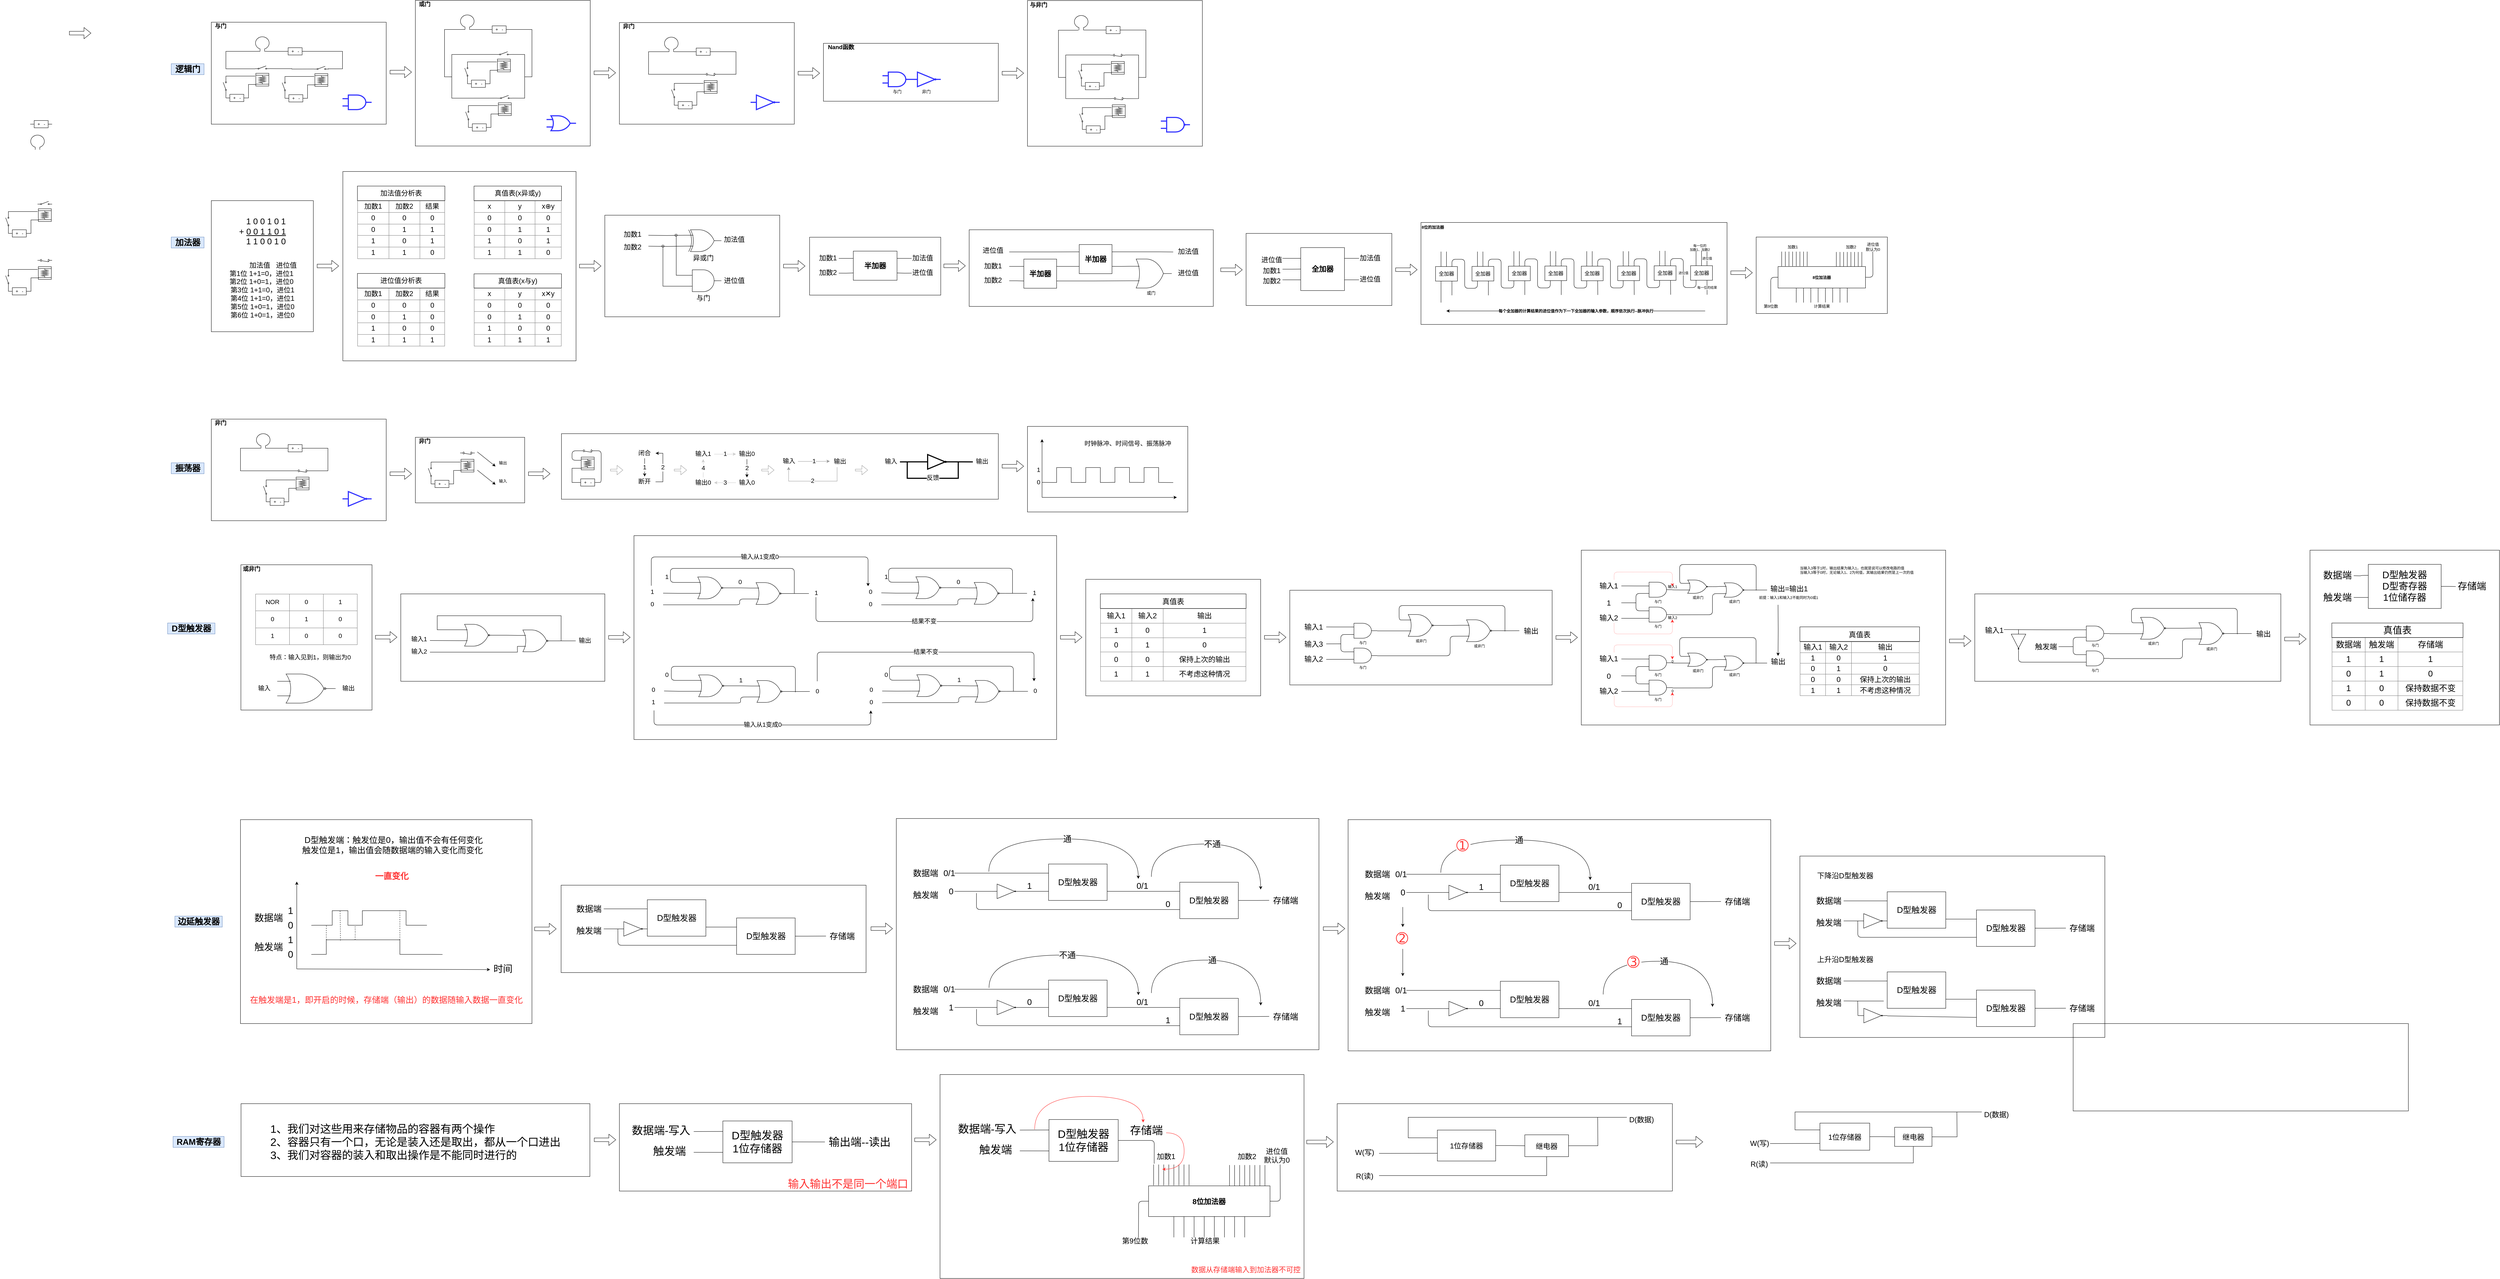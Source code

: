 <mxfile version="12.4.8" type="github">
  <diagram id="_mbeJhWYO9OrKyF545vx" name="Page-1">
    <mxGraphModel dx="1661" dy="853" grid="1" gridSize="10" guides="1" tooltips="1" connect="1" arrows="1" fold="1" page="1" pageScale="1" pageWidth="827" pageHeight="1169" math="0" shadow="0">
      <root>
        <mxCell id="0"/>
        <mxCell id="1" parent="0"/>
        <mxCell id="wtRjHfEzPxuqXv_TNVYW-1098" value="" style="rounded=0;whiteSpace=wrap;html=1;strokeColor=#000000;strokeWidth=1;fillColor=none;fontSize=20;fontColor=#FF3333;align=center;" vertex="1" parent="1">
          <mxGeometry x="2960" y="3040" width="999" height="560" as="geometry"/>
        </mxCell>
        <mxCell id="wtRjHfEzPxuqXv_TNVYW-1051" value="" style="rounded=0;whiteSpace=wrap;html=1;strokeColor=#000000;strokeWidth=1;fillColor=none;fontSize=30;fontColor=#000000;align=center;" vertex="1" parent="1">
          <mxGeometry x="2080" y="3120" width="802" height="240" as="geometry"/>
        </mxCell>
        <mxCell id="wtRjHfEzPxuqXv_TNVYW-1040" value="" style="rounded=0;whiteSpace=wrap;html=1;strokeColor=#000000;strokeWidth=1;fillColor=none;fontSize=30;fontColor=#000000;align=left;" vertex="1" parent="1">
          <mxGeometry x="1041.5" y="3120" width="957.5" height="200" as="geometry"/>
        </mxCell>
        <mxCell id="wtRjHfEzPxuqXv_TNVYW-961" value="" style="rounded=0;whiteSpace=wrap;html=1;strokeColor=#000000;strokeWidth=1;fillColor=none;fontSize=23;fontColor=#000000;align=center;" vertex="1" parent="1">
          <mxGeometry x="4080" y="2340" width="1160" height="635" as="geometry"/>
        </mxCell>
        <mxCell id="wtRjHfEzPxuqXv_TNVYW-748" value="" style="whiteSpace=wrap;html=1;strokeColor=#000000;fillColor=none;" vertex="1" parent="1">
          <mxGeometry x="3360" y="1680" width="480" height="320" as="geometry"/>
        </mxCell>
        <mxCell id="wtRjHfEzPxuqXv_TNVYW-176" value="" style="whiteSpace=wrap;html=1;strokeColor=#000000;fillColor=none;" vertex="1" parent="1">
          <mxGeometry x="3200" y="90.5" width="480" height="400" as="geometry"/>
        </mxCell>
        <mxCell id="wtRjHfEzPxuqXv_TNVYW-285" value="" style="whiteSpace=wrap;html=1;strokeColor=#000000;fillColor=none;" vertex="1" parent="1">
          <mxGeometry x="2040" y="680" width="480" height="279" as="geometry"/>
        </mxCell>
        <mxCell id="wtRjHfEzPxuqXv_TNVYW-70" value="" style="whiteSpace=wrap;html=1;strokeColor=#000000;fillColor=none;" vertex="1" parent="1">
          <mxGeometry x="960" y="150" width="480" height="280" as="geometry"/>
        </mxCell>
        <mxCell id="wtRjHfEzPxuqXv_TNVYW-39" style="edgeStyle=orthogonalEdgeStyle;rounded=0;orthogonalLoop=1;jettySize=auto;html=1;exitX=0.658;exitY=1;exitDx=0;exitDy=0;exitPerimeter=0;entryX=0;entryY=0.5;entryDx=0;entryDy=0;entryPerimeter=0;endArrow=none;endFill=0;" edge="1" parent="1" source="wtRjHfEzPxuqXv_TNVYW-27" target="wtRjHfEzPxuqXv_TNVYW-37">
          <mxGeometry relative="1" as="geometry">
            <Array as="points">
              <mxPoint x="1130" y="230"/>
              <mxPoint x="1130" y="230"/>
            </Array>
          </mxGeometry>
        </mxCell>
        <mxCell id="wtRjHfEzPxuqXv_TNVYW-41" style="edgeStyle=orthogonalEdgeStyle;rounded=0;orthogonalLoop=1;jettySize=auto;html=1;exitX=0.342;exitY=1;exitDx=0;exitDy=0;exitPerimeter=0;entryX=0;entryY=0.84;entryDx=0;entryDy=0;entryPerimeter=0;endArrow=none;endFill=0;" edge="1" parent="1" source="wtRjHfEzPxuqXv_TNVYW-27">
          <mxGeometry relative="1" as="geometry">
            <mxPoint x="1080" y="278" as="targetPoint"/>
            <Array as="points">
              <mxPoint x="1000" y="230"/>
              <mxPoint x="1000" y="278"/>
            </Array>
          </mxGeometry>
        </mxCell>
        <mxCell id="wtRjHfEzPxuqXv_TNVYW-27" value="" style="verticalLabelPosition=bottom;shadow=0;dashed=0;align=center;html=1;verticalAlign=top;shape=mxgraph.electrical.radio.loop_antenna;strokeColor=#000000;" vertex="1" parent="1">
          <mxGeometry x="1080" y="190" width="40" height="40" as="geometry"/>
        </mxCell>
        <mxCell id="wtRjHfEzPxuqXv_TNVYW-35" value="" style="pointerEvents=1;verticalLabelPosition=bottom;shadow=0;dashed=0;align=center;html=1;verticalAlign=top;shape=mxgraph.electrical.resistors.resistor_1;strokeColor=#000000;" vertex="1" parent="1">
          <mxGeometry x="463" y="420" width="60" height="20" as="geometry"/>
        </mxCell>
        <mxCell id="wtRjHfEzPxuqXv_TNVYW-36" value="+&amp;nbsp; &amp;nbsp;-" style="text;html=1;resizable=0;autosize=1;align=center;verticalAlign=middle;points=[];fillColor=none;strokeColor=none;rounded=0;" vertex="1" parent="1">
          <mxGeometry x="473" y="420" width="40" height="20" as="geometry"/>
        </mxCell>
        <mxCell id="wtRjHfEzPxuqXv_TNVYW-40" style="edgeStyle=orthogonalEdgeStyle;rounded=0;orthogonalLoop=1;jettySize=auto;html=1;exitX=1;exitY=0.5;exitDx=0;exitDy=0;exitPerimeter=0;endArrow=none;endFill=0;entryX=1;entryY=0.84;entryDx=0;entryDy=0;entryPerimeter=0;" edge="1" parent="1" source="wtRjHfEzPxuqXv_TNVYW-37">
          <mxGeometry relative="1" as="geometry">
            <mxPoint x="1280" y="278" as="targetPoint"/>
            <Array as="points">
              <mxPoint x="1320" y="230"/>
              <mxPoint x="1320" y="278"/>
            </Array>
          </mxGeometry>
        </mxCell>
        <mxCell id="wtRjHfEzPxuqXv_TNVYW-37" value="" style="pointerEvents=1;verticalLabelPosition=bottom;shadow=0;dashed=0;align=center;html=1;verticalAlign=top;shape=mxgraph.electrical.resistors.resistor_1;strokeColor=#000000;" vertex="1" parent="1">
          <mxGeometry x="1160" y="220" width="60" height="20" as="geometry"/>
        </mxCell>
        <mxCell id="wtRjHfEzPxuqXv_TNVYW-38" value="+&amp;nbsp; &amp;nbsp;-" style="text;html=1;resizable=0;autosize=1;align=center;verticalAlign=middle;points=[];fillColor=none;strokeColor=none;rounded=0;" vertex="1" parent="1">
          <mxGeometry x="1170" y="220" width="40" height="20" as="geometry"/>
        </mxCell>
        <mxCell id="wtRjHfEzPxuqXv_TNVYW-47" value="" style="group" vertex="1" connectable="0" parent="1">
          <mxGeometry x="977" y="269" width="143" height="98" as="geometry"/>
        </mxCell>
        <mxCell id="wtRjHfEzPxuqXv_TNVYW-48" value="" style="group" vertex="1" connectable="0" parent="wtRjHfEzPxuqXv_TNVYW-47">
          <mxGeometry y="1" width="143" height="98" as="geometry"/>
        </mxCell>
        <mxCell id="wtRjHfEzPxuqXv_TNVYW-49" value="" style="shape=mxgraph.pid.heat_exchangers.heat_exchanger_(coil_tubes);html=1;align=center;verticalLabelPosition=bottom;verticalAlign=top;dashed=0;rotation=90;" vertex="1" parent="wtRjHfEzPxuqXv_TNVYW-48">
          <mxGeometry x="105.5" y="20" width="35" height="35.63" as="geometry"/>
        </mxCell>
        <mxCell id="wtRjHfEzPxuqXv_TNVYW-50" value="" style="pointerEvents=1;verticalLabelPosition=bottom;shadow=0;dashed=0;align=center;html=1;verticalAlign=top;shape=mxgraph.electrical.electro-mechanical.simple_switch;" vertex="1" parent="wtRjHfEzPxuqXv_TNVYW-48">
          <mxGeometry x="103" width="40" height="9" as="geometry"/>
        </mxCell>
        <mxCell id="wtRjHfEzPxuqXv_TNVYW-51" style="edgeStyle=orthogonalEdgeStyle;rounded=0;orthogonalLoop=1;jettySize=auto;html=1;exitX=1;exitY=0.5;exitDx=0;exitDy=0;exitPerimeter=0;entryX=0.93;entryY=1;entryDx=0;entryDy=0;entryPerimeter=0;endArrow=none;endFill=0;" edge="1" parent="wtRjHfEzPxuqXv_TNVYW-48" source="wtRjHfEzPxuqXv_TNVYW-52" target="wtRjHfEzPxuqXv_TNVYW-49">
          <mxGeometry relative="1" as="geometry">
            <Array as="points">
              <mxPoint x="85" y="88"/>
              <mxPoint x="85" y="51"/>
              <mxPoint x="105" y="51"/>
            </Array>
          </mxGeometry>
        </mxCell>
        <mxCell id="wtRjHfEzPxuqXv_TNVYW-52" value="" style="pointerEvents=1;verticalLabelPosition=bottom;shadow=0;dashed=0;align=center;html=1;verticalAlign=top;shape=mxgraph.electrical.resistors.resistor_1;strokeColor=#000000;" vertex="1" parent="wtRjHfEzPxuqXv_TNVYW-48">
          <mxGeometry x="23" y="78" width="60" height="20" as="geometry"/>
        </mxCell>
        <mxCell id="wtRjHfEzPxuqXv_TNVYW-53" value="+&amp;nbsp; &amp;nbsp;-" style="text;html=1;resizable=0;autosize=1;align=center;verticalAlign=middle;points=[];fillColor=none;strokeColor=none;rounded=0;" vertex="1" parent="wtRjHfEzPxuqXv_TNVYW-48">
          <mxGeometry x="33" y="78" width="40" height="20" as="geometry"/>
        </mxCell>
        <mxCell id="wtRjHfEzPxuqXv_TNVYW-54" style="edgeStyle=orthogonalEdgeStyle;rounded=0;orthogonalLoop=1;jettySize=auto;html=1;exitX=1;exitY=0.84;exitDx=0;exitDy=0;exitPerimeter=0;endArrow=none;endFill=0;" edge="1" parent="wtRjHfEzPxuqXv_TNVYW-48" source="wtRjHfEzPxuqXv_TNVYW-55">
          <mxGeometry relative="1" as="geometry">
            <mxPoint x="103" y="28" as="targetPoint"/>
            <Array as="points">
              <mxPoint x="23" y="28"/>
            </Array>
          </mxGeometry>
        </mxCell>
        <mxCell id="wtRjHfEzPxuqXv_TNVYW-55" value="" style="pointerEvents=1;verticalLabelPosition=bottom;shadow=0;dashed=0;align=center;html=1;verticalAlign=top;shape=mxgraph.electrical.electro-mechanical.simple_switch;rotation=-90;" vertex="1" parent="wtRjHfEzPxuqXv_TNVYW-48">
          <mxGeometry y="51" width="40" height="9" as="geometry"/>
        </mxCell>
        <mxCell id="wtRjHfEzPxuqXv_TNVYW-56" style="edgeStyle=orthogonalEdgeStyle;rounded=0;orthogonalLoop=1;jettySize=auto;html=1;exitX=0;exitY=0.5;exitDx=0;exitDy=0;exitPerimeter=0;entryX=0;entryY=0.84;entryDx=0;entryDy=0;entryPerimeter=0;endArrow=none;endFill=0;" edge="1" parent="wtRjHfEzPxuqXv_TNVYW-48" source="wtRjHfEzPxuqXv_TNVYW-52" target="wtRjHfEzPxuqXv_TNVYW-55">
          <mxGeometry relative="1" as="geometry"/>
        </mxCell>
        <mxCell id="wtRjHfEzPxuqXv_TNVYW-57" value="" style="group" vertex="1" connectable="0" parent="1">
          <mxGeometry x="1139" y="270" width="143" height="98" as="geometry"/>
        </mxCell>
        <mxCell id="wtRjHfEzPxuqXv_TNVYW-58" value="" style="group" vertex="1" connectable="0" parent="wtRjHfEzPxuqXv_TNVYW-57">
          <mxGeometry y="1" width="143" height="98" as="geometry"/>
        </mxCell>
        <mxCell id="wtRjHfEzPxuqXv_TNVYW-59" value="" style="shape=mxgraph.pid.heat_exchangers.heat_exchanger_(coil_tubes);html=1;align=center;verticalLabelPosition=bottom;verticalAlign=top;dashed=0;rotation=90;" vertex="1" parent="wtRjHfEzPxuqXv_TNVYW-58">
          <mxGeometry x="105.5" y="20" width="35" height="35.63" as="geometry"/>
        </mxCell>
        <mxCell id="wtRjHfEzPxuqXv_TNVYW-60" value="" style="pointerEvents=1;verticalLabelPosition=bottom;shadow=0;dashed=0;align=center;html=1;verticalAlign=top;shape=mxgraph.electrical.electro-mechanical.simple_switch;" vertex="1" parent="wtRjHfEzPxuqXv_TNVYW-58">
          <mxGeometry x="103" width="40" height="9" as="geometry"/>
        </mxCell>
        <mxCell id="wtRjHfEzPxuqXv_TNVYW-61" style="edgeStyle=orthogonalEdgeStyle;rounded=0;orthogonalLoop=1;jettySize=auto;html=1;exitX=1;exitY=0.5;exitDx=0;exitDy=0;exitPerimeter=0;entryX=0.93;entryY=1;entryDx=0;entryDy=0;entryPerimeter=0;endArrow=none;endFill=0;" edge="1" parent="wtRjHfEzPxuqXv_TNVYW-58" source="wtRjHfEzPxuqXv_TNVYW-62" target="wtRjHfEzPxuqXv_TNVYW-59">
          <mxGeometry relative="1" as="geometry">
            <Array as="points">
              <mxPoint x="85" y="88"/>
              <mxPoint x="85" y="51"/>
              <mxPoint x="105" y="51"/>
            </Array>
          </mxGeometry>
        </mxCell>
        <mxCell id="wtRjHfEzPxuqXv_TNVYW-62" value="" style="pointerEvents=1;verticalLabelPosition=bottom;shadow=0;dashed=0;align=center;html=1;verticalAlign=top;shape=mxgraph.electrical.resistors.resistor_1;strokeColor=#000000;" vertex="1" parent="wtRjHfEzPxuqXv_TNVYW-58">
          <mxGeometry x="23" y="78" width="60" height="20" as="geometry"/>
        </mxCell>
        <mxCell id="wtRjHfEzPxuqXv_TNVYW-63" value="+&amp;nbsp; &amp;nbsp;-" style="text;html=1;resizable=0;autosize=1;align=center;verticalAlign=middle;points=[];fillColor=none;strokeColor=none;rounded=0;" vertex="1" parent="wtRjHfEzPxuqXv_TNVYW-58">
          <mxGeometry x="33" y="78" width="40" height="20" as="geometry"/>
        </mxCell>
        <mxCell id="wtRjHfEzPxuqXv_TNVYW-64" style="edgeStyle=orthogonalEdgeStyle;rounded=0;orthogonalLoop=1;jettySize=auto;html=1;exitX=1;exitY=0.84;exitDx=0;exitDy=0;exitPerimeter=0;endArrow=none;endFill=0;" edge="1" parent="wtRjHfEzPxuqXv_TNVYW-58" source="wtRjHfEzPxuqXv_TNVYW-65">
          <mxGeometry relative="1" as="geometry">
            <mxPoint x="103" y="28" as="targetPoint"/>
            <Array as="points">
              <mxPoint x="23" y="28"/>
            </Array>
          </mxGeometry>
        </mxCell>
        <mxCell id="wtRjHfEzPxuqXv_TNVYW-65" value="" style="pointerEvents=1;verticalLabelPosition=bottom;shadow=0;dashed=0;align=center;html=1;verticalAlign=top;shape=mxgraph.electrical.electro-mechanical.simple_switch;rotation=-90;" vertex="1" parent="wtRjHfEzPxuqXv_TNVYW-58">
          <mxGeometry y="51" width="40" height="9" as="geometry"/>
        </mxCell>
        <mxCell id="wtRjHfEzPxuqXv_TNVYW-66" style="edgeStyle=orthogonalEdgeStyle;rounded=0;orthogonalLoop=1;jettySize=auto;html=1;exitX=0;exitY=0.5;exitDx=0;exitDy=0;exitPerimeter=0;entryX=0;entryY=0.84;entryDx=0;entryDy=0;entryPerimeter=0;endArrow=none;endFill=0;" edge="1" parent="wtRjHfEzPxuqXv_TNVYW-58" source="wtRjHfEzPxuqXv_TNVYW-62" target="wtRjHfEzPxuqXv_TNVYW-65">
          <mxGeometry relative="1" as="geometry"/>
        </mxCell>
        <mxCell id="wtRjHfEzPxuqXv_TNVYW-67" style="edgeStyle=orthogonalEdgeStyle;rounded=0;orthogonalLoop=1;jettySize=auto;html=1;exitX=1;exitY=0.84;exitDx=0;exitDy=0;exitPerimeter=0;entryX=0;entryY=0.84;entryDx=0;entryDy=0;entryPerimeter=0;endArrow=none;endFill=0;" edge="1" parent="1" source="wtRjHfEzPxuqXv_TNVYW-50" target="wtRjHfEzPxuqXv_TNVYW-60">
          <mxGeometry relative="1" as="geometry">
            <Array as="points">
              <mxPoint x="1181" y="278"/>
            </Array>
          </mxGeometry>
        </mxCell>
        <mxCell id="wtRjHfEzPxuqXv_TNVYW-68" value="" style="verticalLabelPosition=bottom;shadow=0;dashed=0;align=center;html=1;verticalAlign=top;shape=mxgraph.electrical.radio.loop_antenna;strokeColor=#000000;" vertex="1" parent="1">
          <mxGeometry x="463" y="460" width="40" height="40" as="geometry"/>
        </mxCell>
        <mxCell id="wtRjHfEzPxuqXv_TNVYW-71" value="&lt;b&gt;&lt;font style=&quot;font-size: 16px&quot;&gt;与门&lt;/font&gt;&lt;/b&gt;" style="text;html=1;resizable=0;autosize=1;align=center;verticalAlign=middle;points=[];fillColor=none;strokeColor=none;rounded=0;" vertex="1" parent="1">
          <mxGeometry x="960" y="150" width="50" height="20" as="geometry"/>
        </mxCell>
        <mxCell id="wtRjHfEzPxuqXv_TNVYW-72" value="" style="whiteSpace=wrap;html=1;strokeColor=#000000;fillColor=none;" vertex="1" parent="1">
          <mxGeometry x="1520" y="90.0" width="480" height="400" as="geometry"/>
        </mxCell>
        <mxCell id="wtRjHfEzPxuqXv_TNVYW-73" style="edgeStyle=orthogonalEdgeStyle;rounded=0;orthogonalLoop=1;jettySize=auto;html=1;exitX=0.658;exitY=1;exitDx=0;exitDy=0;exitPerimeter=0;entryX=0;entryY=0.5;entryDx=0;entryDy=0;entryPerimeter=0;endArrow=none;endFill=0;" edge="1" parent="1" source="wtRjHfEzPxuqXv_TNVYW-75" target="wtRjHfEzPxuqXv_TNVYW-77">
          <mxGeometry relative="1" as="geometry">
            <Array as="points">
              <mxPoint x="1690" y="170"/>
              <mxPoint x="1690" y="170"/>
            </Array>
          </mxGeometry>
        </mxCell>
        <mxCell id="wtRjHfEzPxuqXv_TNVYW-105" style="edgeStyle=orthogonalEdgeStyle;rounded=0;orthogonalLoop=1;jettySize=auto;html=1;exitX=0.342;exitY=1;exitDx=0;exitDy=0;exitPerimeter=0;endArrow=none;endFill=0;" edge="1" parent="1" source="wtRjHfEzPxuqXv_TNVYW-75">
          <mxGeometry relative="1" as="geometry">
            <mxPoint x="1620" y="300" as="targetPoint"/>
            <Array as="points">
              <mxPoint x="1600" y="170"/>
              <mxPoint x="1600" y="300"/>
            </Array>
          </mxGeometry>
        </mxCell>
        <mxCell id="wtRjHfEzPxuqXv_TNVYW-75" value="" style="verticalLabelPosition=bottom;shadow=0;dashed=0;align=center;html=1;verticalAlign=top;shape=mxgraph.electrical.radio.loop_antenna;strokeColor=#000000;" vertex="1" parent="1">
          <mxGeometry x="1642.5" y="130" width="40" height="40" as="geometry"/>
        </mxCell>
        <mxCell id="wtRjHfEzPxuqXv_TNVYW-102" style="edgeStyle=orthogonalEdgeStyle;rounded=0;orthogonalLoop=1;jettySize=auto;html=1;exitX=1;exitY=0.5;exitDx=0;exitDy=0;exitPerimeter=0;endArrow=none;endFill=0;" edge="1" parent="1" source="wtRjHfEzPxuqXv_TNVYW-77">
          <mxGeometry relative="1" as="geometry">
            <mxPoint x="1820" y="300" as="targetPoint"/>
            <Array as="points">
              <mxPoint x="1840" y="170"/>
              <mxPoint x="1840" y="300"/>
            </Array>
          </mxGeometry>
        </mxCell>
        <mxCell id="wtRjHfEzPxuqXv_TNVYW-77" value="" style="pointerEvents=1;verticalLabelPosition=bottom;shadow=0;dashed=0;align=center;html=1;verticalAlign=top;shape=mxgraph.electrical.resistors.resistor_1;strokeColor=#000000;" vertex="1" parent="1">
          <mxGeometry x="1720" y="160" width="60" height="20" as="geometry"/>
        </mxCell>
        <mxCell id="wtRjHfEzPxuqXv_TNVYW-78" value="+&amp;nbsp; &amp;nbsp;-" style="text;html=1;resizable=0;autosize=1;align=center;verticalAlign=middle;points=[];fillColor=none;strokeColor=none;rounded=0;" vertex="1" parent="1">
          <mxGeometry x="1730" y="160" width="40" height="20" as="geometry"/>
        </mxCell>
        <mxCell id="wtRjHfEzPxuqXv_TNVYW-79" value="" style="group" vertex="1" connectable="0" parent="1">
          <mxGeometry x="1640" y="230" width="143" height="98" as="geometry"/>
        </mxCell>
        <mxCell id="wtRjHfEzPxuqXv_TNVYW-80" value="" style="group" vertex="1" connectable="0" parent="wtRjHfEzPxuqXv_TNVYW-79">
          <mxGeometry y="1" width="143" height="98" as="geometry"/>
        </mxCell>
        <mxCell id="wtRjHfEzPxuqXv_TNVYW-81" value="" style="shape=mxgraph.pid.heat_exchangers.heat_exchanger_(coil_tubes);html=1;align=center;verticalLabelPosition=bottom;verticalAlign=top;dashed=0;rotation=90;" vertex="1" parent="wtRjHfEzPxuqXv_TNVYW-80">
          <mxGeometry x="105.5" y="20" width="35" height="35.63" as="geometry"/>
        </mxCell>
        <mxCell id="wtRjHfEzPxuqXv_TNVYW-82" value="" style="pointerEvents=1;verticalLabelPosition=bottom;shadow=0;dashed=0;align=center;html=1;verticalAlign=top;shape=mxgraph.electrical.electro-mechanical.simple_switch;" vertex="1" parent="wtRjHfEzPxuqXv_TNVYW-80">
          <mxGeometry x="103" width="40" height="9" as="geometry"/>
        </mxCell>
        <mxCell id="wtRjHfEzPxuqXv_TNVYW-83" style="edgeStyle=orthogonalEdgeStyle;rounded=0;orthogonalLoop=1;jettySize=auto;html=1;exitX=1;exitY=0.5;exitDx=0;exitDy=0;exitPerimeter=0;entryX=0.93;entryY=1;entryDx=0;entryDy=0;entryPerimeter=0;endArrow=none;endFill=0;" edge="1" parent="wtRjHfEzPxuqXv_TNVYW-80" source="wtRjHfEzPxuqXv_TNVYW-84" target="wtRjHfEzPxuqXv_TNVYW-81">
          <mxGeometry relative="1" as="geometry">
            <Array as="points">
              <mxPoint x="85" y="88"/>
              <mxPoint x="85" y="51"/>
              <mxPoint x="105" y="51"/>
            </Array>
          </mxGeometry>
        </mxCell>
        <mxCell id="wtRjHfEzPxuqXv_TNVYW-84" value="" style="pointerEvents=1;verticalLabelPosition=bottom;shadow=0;dashed=0;align=center;html=1;verticalAlign=top;shape=mxgraph.electrical.resistors.resistor_1;strokeColor=#000000;" vertex="1" parent="wtRjHfEzPxuqXv_TNVYW-80">
          <mxGeometry x="23" y="78" width="60" height="20" as="geometry"/>
        </mxCell>
        <mxCell id="wtRjHfEzPxuqXv_TNVYW-85" value="+&amp;nbsp; &amp;nbsp;-" style="text;html=1;resizable=0;autosize=1;align=center;verticalAlign=middle;points=[];fillColor=none;strokeColor=none;rounded=0;" vertex="1" parent="wtRjHfEzPxuqXv_TNVYW-80">
          <mxGeometry x="33" y="78" width="40" height="20" as="geometry"/>
        </mxCell>
        <mxCell id="wtRjHfEzPxuqXv_TNVYW-86" style="edgeStyle=orthogonalEdgeStyle;rounded=0;orthogonalLoop=1;jettySize=auto;html=1;exitX=1;exitY=0.84;exitDx=0;exitDy=0;exitPerimeter=0;endArrow=none;endFill=0;" edge="1" parent="wtRjHfEzPxuqXv_TNVYW-80" source="wtRjHfEzPxuqXv_TNVYW-87">
          <mxGeometry relative="1" as="geometry">
            <mxPoint x="103" y="28" as="targetPoint"/>
            <Array as="points">
              <mxPoint x="23" y="28"/>
            </Array>
          </mxGeometry>
        </mxCell>
        <mxCell id="wtRjHfEzPxuqXv_TNVYW-87" value="" style="pointerEvents=1;verticalLabelPosition=bottom;shadow=0;dashed=0;align=center;html=1;verticalAlign=top;shape=mxgraph.electrical.electro-mechanical.simple_switch;rotation=-90;" vertex="1" parent="wtRjHfEzPxuqXv_TNVYW-80">
          <mxGeometry y="51" width="40" height="9" as="geometry"/>
        </mxCell>
        <mxCell id="wtRjHfEzPxuqXv_TNVYW-88" style="edgeStyle=orthogonalEdgeStyle;rounded=0;orthogonalLoop=1;jettySize=auto;html=1;exitX=0;exitY=0.5;exitDx=0;exitDy=0;exitPerimeter=0;entryX=0;entryY=0.84;entryDx=0;entryDy=0;entryPerimeter=0;endArrow=none;endFill=0;" edge="1" parent="wtRjHfEzPxuqXv_TNVYW-80" source="wtRjHfEzPxuqXv_TNVYW-84" target="wtRjHfEzPxuqXv_TNVYW-87">
          <mxGeometry relative="1" as="geometry"/>
        </mxCell>
        <mxCell id="wtRjHfEzPxuqXv_TNVYW-89" value="" style="group" vertex="1" connectable="0" parent="1">
          <mxGeometry x="1642.5" y="350" width="143" height="98" as="geometry"/>
        </mxCell>
        <mxCell id="wtRjHfEzPxuqXv_TNVYW-90" value="" style="group" vertex="1" connectable="0" parent="wtRjHfEzPxuqXv_TNVYW-89">
          <mxGeometry y="1" width="143" height="98" as="geometry"/>
        </mxCell>
        <mxCell id="wtRjHfEzPxuqXv_TNVYW-91" value="" style="shape=mxgraph.pid.heat_exchangers.heat_exchanger_(coil_tubes);html=1;align=center;verticalLabelPosition=bottom;verticalAlign=top;dashed=0;rotation=90;" vertex="1" parent="wtRjHfEzPxuqXv_TNVYW-90">
          <mxGeometry x="105.5" y="20" width="35" height="35.63" as="geometry"/>
        </mxCell>
        <mxCell id="wtRjHfEzPxuqXv_TNVYW-92" value="" style="pointerEvents=1;verticalLabelPosition=bottom;shadow=0;dashed=0;align=center;html=1;verticalAlign=top;shape=mxgraph.electrical.electro-mechanical.simple_switch;" vertex="1" parent="wtRjHfEzPxuqXv_TNVYW-90">
          <mxGeometry x="103" width="40" height="9" as="geometry"/>
        </mxCell>
        <mxCell id="wtRjHfEzPxuqXv_TNVYW-93" style="edgeStyle=orthogonalEdgeStyle;rounded=0;orthogonalLoop=1;jettySize=auto;html=1;exitX=1;exitY=0.5;exitDx=0;exitDy=0;exitPerimeter=0;entryX=0.93;entryY=1;entryDx=0;entryDy=0;entryPerimeter=0;endArrow=none;endFill=0;" edge="1" parent="wtRjHfEzPxuqXv_TNVYW-90" source="wtRjHfEzPxuqXv_TNVYW-94" target="wtRjHfEzPxuqXv_TNVYW-91">
          <mxGeometry relative="1" as="geometry">
            <Array as="points">
              <mxPoint x="85" y="88"/>
              <mxPoint x="85" y="51"/>
              <mxPoint x="105" y="51"/>
            </Array>
          </mxGeometry>
        </mxCell>
        <mxCell id="wtRjHfEzPxuqXv_TNVYW-94" value="" style="pointerEvents=1;verticalLabelPosition=bottom;shadow=0;dashed=0;align=center;html=1;verticalAlign=top;shape=mxgraph.electrical.resistors.resistor_1;strokeColor=#000000;" vertex="1" parent="wtRjHfEzPxuqXv_TNVYW-90">
          <mxGeometry x="23" y="78" width="60" height="20" as="geometry"/>
        </mxCell>
        <mxCell id="wtRjHfEzPxuqXv_TNVYW-95" value="+&amp;nbsp; &amp;nbsp;-" style="text;html=1;resizable=0;autosize=1;align=center;verticalAlign=middle;points=[];fillColor=none;strokeColor=none;rounded=0;" vertex="1" parent="wtRjHfEzPxuqXv_TNVYW-90">
          <mxGeometry x="33" y="78" width="40" height="20" as="geometry"/>
        </mxCell>
        <mxCell id="wtRjHfEzPxuqXv_TNVYW-96" style="edgeStyle=orthogonalEdgeStyle;rounded=0;orthogonalLoop=1;jettySize=auto;html=1;exitX=1;exitY=0.84;exitDx=0;exitDy=0;exitPerimeter=0;endArrow=none;endFill=0;" edge="1" parent="wtRjHfEzPxuqXv_TNVYW-90" source="wtRjHfEzPxuqXv_TNVYW-97">
          <mxGeometry relative="1" as="geometry">
            <mxPoint x="103" y="28" as="targetPoint"/>
            <Array as="points">
              <mxPoint x="23" y="28"/>
            </Array>
          </mxGeometry>
        </mxCell>
        <mxCell id="wtRjHfEzPxuqXv_TNVYW-97" value="" style="pointerEvents=1;verticalLabelPosition=bottom;shadow=0;dashed=0;align=center;html=1;verticalAlign=top;shape=mxgraph.electrical.electro-mechanical.simple_switch;rotation=-90;" vertex="1" parent="wtRjHfEzPxuqXv_TNVYW-90">
          <mxGeometry y="51" width="40" height="9" as="geometry"/>
        </mxCell>
        <mxCell id="wtRjHfEzPxuqXv_TNVYW-98" style="edgeStyle=orthogonalEdgeStyle;rounded=0;orthogonalLoop=1;jettySize=auto;html=1;exitX=0;exitY=0.5;exitDx=0;exitDy=0;exitPerimeter=0;entryX=0;entryY=0.84;entryDx=0;entryDy=0;entryPerimeter=0;endArrow=none;endFill=0;" edge="1" parent="wtRjHfEzPxuqXv_TNVYW-90" source="wtRjHfEzPxuqXv_TNVYW-94" target="wtRjHfEzPxuqXv_TNVYW-97">
          <mxGeometry relative="1" as="geometry"/>
        </mxCell>
        <mxCell id="wtRjHfEzPxuqXv_TNVYW-100" value="&lt;span style=&quot;font-size: 16px&quot;&gt;&lt;b&gt;或门&lt;/b&gt;&lt;/span&gt;" style="text;html=1;resizable=0;autosize=1;align=center;verticalAlign=middle;points=[];fillColor=none;strokeColor=none;rounded=0;" vertex="1" parent="1">
          <mxGeometry x="1520" y="90.0" width="50" height="20" as="geometry"/>
        </mxCell>
        <mxCell id="wtRjHfEzPxuqXv_TNVYW-103" style="edgeStyle=orthogonalEdgeStyle;rounded=0;orthogonalLoop=1;jettySize=auto;html=1;exitX=1;exitY=0.84;exitDx=0;exitDy=0;exitPerimeter=0;entryX=1;entryY=0.84;entryDx=0;entryDy=0;entryPerimeter=0;endArrow=none;endFill=0;" edge="1" parent="1" source="wtRjHfEzPxuqXv_TNVYW-82" target="wtRjHfEzPxuqXv_TNVYW-92">
          <mxGeometry relative="1" as="geometry">
            <Array as="points">
              <mxPoint x="1820" y="239"/>
              <mxPoint x="1820" y="359"/>
            </Array>
          </mxGeometry>
        </mxCell>
        <mxCell id="wtRjHfEzPxuqXv_TNVYW-104" style="edgeStyle=orthogonalEdgeStyle;rounded=0;orthogonalLoop=1;jettySize=auto;html=1;exitX=0;exitY=0.84;exitDx=0;exitDy=0;exitPerimeter=0;entryX=0;entryY=0.84;entryDx=0;entryDy=0;entryPerimeter=0;endArrow=none;endFill=0;" edge="1" parent="1" source="wtRjHfEzPxuqXv_TNVYW-82" target="wtRjHfEzPxuqXv_TNVYW-92">
          <mxGeometry relative="1" as="geometry">
            <Array as="points">
              <mxPoint x="1620" y="239"/>
              <mxPoint x="1620" y="359"/>
            </Array>
          </mxGeometry>
        </mxCell>
        <mxCell id="wtRjHfEzPxuqXv_TNVYW-109" value="" style="group" vertex="1" connectable="0" parent="1">
          <mxGeometry x="380" y="641" width="143" height="98" as="geometry"/>
        </mxCell>
        <mxCell id="wtRjHfEzPxuqXv_TNVYW-110" value="" style="group" vertex="1" connectable="0" parent="wtRjHfEzPxuqXv_TNVYW-109">
          <mxGeometry y="1" width="143" height="98" as="geometry"/>
        </mxCell>
        <mxCell id="wtRjHfEzPxuqXv_TNVYW-111" value="" style="shape=mxgraph.pid.heat_exchangers.heat_exchanger_(coil_tubes);html=1;align=center;verticalLabelPosition=bottom;verticalAlign=top;dashed=0;rotation=90;" vertex="1" parent="wtRjHfEzPxuqXv_TNVYW-110">
          <mxGeometry x="105.5" y="20" width="35" height="35.63" as="geometry"/>
        </mxCell>
        <mxCell id="wtRjHfEzPxuqXv_TNVYW-112" value="" style="pointerEvents=1;verticalLabelPosition=bottom;shadow=0;dashed=0;align=center;html=1;verticalAlign=top;shape=mxgraph.electrical.electro-mechanical.simple_switch;" vertex="1" parent="wtRjHfEzPxuqXv_TNVYW-110">
          <mxGeometry x="103" width="40" height="9" as="geometry"/>
        </mxCell>
        <mxCell id="wtRjHfEzPxuqXv_TNVYW-113" style="edgeStyle=orthogonalEdgeStyle;rounded=0;orthogonalLoop=1;jettySize=auto;html=1;exitX=1;exitY=0.5;exitDx=0;exitDy=0;exitPerimeter=0;entryX=0.93;entryY=1;entryDx=0;entryDy=0;entryPerimeter=0;endArrow=none;endFill=0;" edge="1" parent="wtRjHfEzPxuqXv_TNVYW-110" source="wtRjHfEzPxuqXv_TNVYW-114" target="wtRjHfEzPxuqXv_TNVYW-111">
          <mxGeometry relative="1" as="geometry">
            <Array as="points">
              <mxPoint x="85" y="88"/>
              <mxPoint x="85" y="51"/>
              <mxPoint x="105" y="51"/>
            </Array>
          </mxGeometry>
        </mxCell>
        <mxCell id="wtRjHfEzPxuqXv_TNVYW-114" value="" style="pointerEvents=1;verticalLabelPosition=bottom;shadow=0;dashed=0;align=center;html=1;verticalAlign=top;shape=mxgraph.electrical.resistors.resistor_1;strokeColor=#000000;" vertex="1" parent="wtRjHfEzPxuqXv_TNVYW-110">
          <mxGeometry x="23" y="78" width="60" height="20" as="geometry"/>
        </mxCell>
        <mxCell id="wtRjHfEzPxuqXv_TNVYW-115" value="+&amp;nbsp; &amp;nbsp;-" style="text;html=1;resizable=0;autosize=1;align=center;verticalAlign=middle;points=[];fillColor=none;strokeColor=none;rounded=0;" vertex="1" parent="wtRjHfEzPxuqXv_TNVYW-110">
          <mxGeometry x="33" y="78" width="40" height="20" as="geometry"/>
        </mxCell>
        <mxCell id="wtRjHfEzPxuqXv_TNVYW-116" style="edgeStyle=orthogonalEdgeStyle;rounded=0;orthogonalLoop=1;jettySize=auto;html=1;exitX=1;exitY=0.84;exitDx=0;exitDy=0;exitPerimeter=0;endArrow=none;endFill=0;" edge="1" parent="wtRjHfEzPxuqXv_TNVYW-110" source="wtRjHfEzPxuqXv_TNVYW-117">
          <mxGeometry relative="1" as="geometry">
            <mxPoint x="103" y="28" as="targetPoint"/>
            <Array as="points">
              <mxPoint x="23" y="28"/>
            </Array>
          </mxGeometry>
        </mxCell>
        <mxCell id="wtRjHfEzPxuqXv_TNVYW-117" value="" style="pointerEvents=1;verticalLabelPosition=bottom;shadow=0;dashed=0;align=center;html=1;verticalAlign=top;shape=mxgraph.electrical.electro-mechanical.simple_switch;rotation=-90;" vertex="1" parent="wtRjHfEzPxuqXv_TNVYW-110">
          <mxGeometry y="51" width="40" height="9" as="geometry"/>
        </mxCell>
        <mxCell id="wtRjHfEzPxuqXv_TNVYW-118" style="edgeStyle=orthogonalEdgeStyle;rounded=0;orthogonalLoop=1;jettySize=auto;html=1;exitX=0;exitY=0.5;exitDx=0;exitDy=0;exitPerimeter=0;entryX=0;entryY=0.84;entryDx=0;entryDy=0;entryPerimeter=0;endArrow=none;endFill=0;" edge="1" parent="wtRjHfEzPxuqXv_TNVYW-110" source="wtRjHfEzPxuqXv_TNVYW-114" target="wtRjHfEzPxuqXv_TNVYW-117">
          <mxGeometry relative="1" as="geometry"/>
        </mxCell>
        <mxCell id="wtRjHfEzPxuqXv_TNVYW-130" value="" style="whiteSpace=wrap;html=1;strokeColor=#000000;fillColor=none;" vertex="1" parent="1">
          <mxGeometry x="2080" y="151.0" width="480" height="279" as="geometry"/>
        </mxCell>
        <mxCell id="wtRjHfEzPxuqXv_TNVYW-131" style="edgeStyle=orthogonalEdgeStyle;rounded=0;orthogonalLoop=1;jettySize=auto;html=1;exitX=0.658;exitY=1;exitDx=0;exitDy=0;exitPerimeter=0;entryX=0;entryY=0.5;entryDx=0;entryDy=0;entryPerimeter=0;endArrow=none;endFill=0;" edge="1" parent="1" source="wtRjHfEzPxuqXv_TNVYW-133" target="wtRjHfEzPxuqXv_TNVYW-135">
          <mxGeometry relative="1" as="geometry">
            <Array as="points">
              <mxPoint x="2250" y="231.0"/>
              <mxPoint x="2250" y="231.0"/>
            </Array>
          </mxGeometry>
        </mxCell>
        <mxCell id="wtRjHfEzPxuqXv_TNVYW-132" style="edgeStyle=orthogonalEdgeStyle;rounded=0;orthogonalLoop=1;jettySize=auto;html=1;exitX=0.342;exitY=1;exitDx=0;exitDy=0;exitPerimeter=0;endArrow=none;endFill=0;entryX=0;entryY=0.43;entryDx=0;entryDy=0;entryPerimeter=0;" edge="1" parent="1" source="wtRjHfEzPxuqXv_TNVYW-133" target="wtRjHfEzPxuqXv_TNVYW-163">
          <mxGeometry relative="1" as="geometry">
            <mxPoint x="2179.667" y="361.167" as="targetPoint"/>
            <Array as="points">
              <mxPoint x="2160" y="231.0"/>
              <mxPoint x="2160" y="293.0"/>
            </Array>
          </mxGeometry>
        </mxCell>
        <mxCell id="wtRjHfEzPxuqXv_TNVYW-133" value="" style="verticalLabelPosition=bottom;shadow=0;dashed=0;align=center;html=1;verticalAlign=top;shape=mxgraph.electrical.radio.loop_antenna;strokeColor=#000000;" vertex="1" parent="1">
          <mxGeometry x="2202.5" y="191.0" width="40" height="40" as="geometry"/>
        </mxCell>
        <mxCell id="wtRjHfEzPxuqXv_TNVYW-134" style="edgeStyle=orthogonalEdgeStyle;rounded=0;orthogonalLoop=1;jettySize=auto;html=1;exitX=1;exitY=0.5;exitDx=0;exitDy=0;exitPerimeter=0;endArrow=none;endFill=0;entryX=1;entryY=0.43;entryDx=0;entryDy=0;entryPerimeter=0;" edge="1" parent="1" source="wtRjHfEzPxuqXv_TNVYW-135" target="wtRjHfEzPxuqXv_TNVYW-163">
          <mxGeometry relative="1" as="geometry">
            <mxPoint x="2379.667" y="361.167" as="targetPoint"/>
            <Array as="points">
              <mxPoint x="2400" y="231.0"/>
              <mxPoint x="2400" y="293.0"/>
            </Array>
          </mxGeometry>
        </mxCell>
        <mxCell id="wtRjHfEzPxuqXv_TNVYW-135" value="" style="pointerEvents=1;verticalLabelPosition=bottom;shadow=0;dashed=0;align=center;html=1;verticalAlign=top;shape=mxgraph.electrical.resistors.resistor_1;strokeColor=#000000;" vertex="1" parent="1">
          <mxGeometry x="2280" y="221.0" width="60" height="20" as="geometry"/>
        </mxCell>
        <mxCell id="wtRjHfEzPxuqXv_TNVYW-136" value="+&amp;nbsp; &amp;nbsp;-" style="text;html=1;resizable=0;autosize=1;align=center;verticalAlign=middle;points=[];fillColor=none;strokeColor=none;rounded=0;" vertex="1" parent="1">
          <mxGeometry x="2290" y="221.0" width="40" height="20" as="geometry"/>
        </mxCell>
        <mxCell id="wtRjHfEzPxuqXv_TNVYW-157" value="&lt;span style=&quot;font-size: 16px&quot;&gt;&lt;b&gt;非门&lt;/b&gt;&lt;/span&gt;" style="text;html=1;resizable=0;autosize=1;align=center;verticalAlign=middle;points=[];fillColor=none;strokeColor=none;rounded=0;" vertex="1" parent="1">
          <mxGeometry x="2080" y="151.0" width="50" height="20" as="geometry"/>
        </mxCell>
        <mxCell id="wtRjHfEzPxuqXv_TNVYW-160" value="" style="group" vertex="1" connectable="0" parent="1">
          <mxGeometry x="380" y="801" width="143" height="98" as="geometry"/>
        </mxCell>
        <mxCell id="wtRjHfEzPxuqXv_TNVYW-129" value="" style="group" vertex="1" connectable="0" parent="wtRjHfEzPxuqXv_TNVYW-160">
          <mxGeometry width="143" height="98" as="geometry"/>
        </mxCell>
        <mxCell id="wtRjHfEzPxuqXv_TNVYW-106" value="" style="pointerEvents=1;verticalLabelPosition=bottom;shadow=0;dashed=0;align=center;html=1;verticalAlign=top;shape=mxgraph.electrical.electro-mechanical.stay_put;strokeColor=#000000;fillColor=none;" vertex="1" parent="wtRjHfEzPxuqXv_TNVYW-129">
          <mxGeometry x="103" width="40" height="7" as="geometry"/>
        </mxCell>
        <mxCell id="wtRjHfEzPxuqXv_TNVYW-120" value="" style="group" vertex="1" connectable="0" parent="wtRjHfEzPxuqXv_TNVYW-129">
          <mxGeometry width="143" height="98" as="geometry"/>
        </mxCell>
        <mxCell id="wtRjHfEzPxuqXv_TNVYW-121" value="" style="shape=mxgraph.pid.heat_exchangers.heat_exchanger_(coil_tubes);html=1;align=center;verticalLabelPosition=bottom;verticalAlign=top;dashed=0;rotation=90;" vertex="1" parent="wtRjHfEzPxuqXv_TNVYW-120">
          <mxGeometry x="105.5" y="20" width="35" height="35.63" as="geometry"/>
        </mxCell>
        <mxCell id="wtRjHfEzPxuqXv_TNVYW-123" style="edgeStyle=orthogonalEdgeStyle;rounded=0;orthogonalLoop=1;jettySize=auto;html=1;exitX=1;exitY=0.5;exitDx=0;exitDy=0;exitPerimeter=0;entryX=0.93;entryY=1;entryDx=0;entryDy=0;entryPerimeter=0;endArrow=none;endFill=0;" edge="1" parent="wtRjHfEzPxuqXv_TNVYW-120" source="wtRjHfEzPxuqXv_TNVYW-124" target="wtRjHfEzPxuqXv_TNVYW-121">
          <mxGeometry relative="1" as="geometry">
            <Array as="points">
              <mxPoint x="85" y="88"/>
              <mxPoint x="85" y="51"/>
              <mxPoint x="105" y="51"/>
            </Array>
          </mxGeometry>
        </mxCell>
        <mxCell id="wtRjHfEzPxuqXv_TNVYW-124" value="" style="pointerEvents=1;verticalLabelPosition=bottom;shadow=0;dashed=0;align=center;html=1;verticalAlign=top;shape=mxgraph.electrical.resistors.resistor_1;strokeColor=#000000;" vertex="1" parent="wtRjHfEzPxuqXv_TNVYW-120">
          <mxGeometry x="23" y="78" width="60" height="20" as="geometry"/>
        </mxCell>
        <mxCell id="wtRjHfEzPxuqXv_TNVYW-125" value="+&amp;nbsp; &amp;nbsp;-" style="text;html=1;resizable=0;autosize=1;align=center;verticalAlign=middle;points=[];fillColor=none;strokeColor=none;rounded=0;" vertex="1" parent="wtRjHfEzPxuqXv_TNVYW-120">
          <mxGeometry x="33" y="78" width="40" height="20" as="geometry"/>
        </mxCell>
        <mxCell id="wtRjHfEzPxuqXv_TNVYW-126" style="edgeStyle=orthogonalEdgeStyle;rounded=0;orthogonalLoop=1;jettySize=auto;html=1;exitX=1;exitY=0.84;exitDx=0;exitDy=0;exitPerimeter=0;endArrow=none;endFill=0;" edge="1" parent="wtRjHfEzPxuqXv_TNVYW-120" source="wtRjHfEzPxuqXv_TNVYW-127">
          <mxGeometry relative="1" as="geometry">
            <mxPoint x="103" y="28" as="targetPoint"/>
            <Array as="points">
              <mxPoint x="23" y="28"/>
            </Array>
          </mxGeometry>
        </mxCell>
        <mxCell id="wtRjHfEzPxuqXv_TNVYW-127" value="" style="pointerEvents=1;verticalLabelPosition=bottom;shadow=0;dashed=0;align=center;html=1;verticalAlign=top;shape=mxgraph.electrical.electro-mechanical.simple_switch;rotation=-90;" vertex="1" parent="wtRjHfEzPxuqXv_TNVYW-120">
          <mxGeometry y="51" width="40" height="9" as="geometry"/>
        </mxCell>
        <mxCell id="wtRjHfEzPxuqXv_TNVYW-128" style="edgeStyle=orthogonalEdgeStyle;rounded=0;orthogonalLoop=1;jettySize=auto;html=1;exitX=0;exitY=0.5;exitDx=0;exitDy=0;exitPerimeter=0;entryX=0;entryY=0.84;entryDx=0;entryDy=0;entryPerimeter=0;endArrow=none;endFill=0;" edge="1" parent="wtRjHfEzPxuqXv_TNVYW-120" source="wtRjHfEzPxuqXv_TNVYW-124" target="wtRjHfEzPxuqXv_TNVYW-127">
          <mxGeometry relative="1" as="geometry"/>
        </mxCell>
        <mxCell id="wtRjHfEzPxuqXv_TNVYW-161" value="" style="group" vertex="1" connectable="0" parent="1">
          <mxGeometry x="2207.5" y="290.0" width="143" height="98" as="geometry"/>
        </mxCell>
        <mxCell id="wtRjHfEzPxuqXv_TNVYW-162" value="" style="group" vertex="1" connectable="0" parent="wtRjHfEzPxuqXv_TNVYW-161">
          <mxGeometry width="143" height="98" as="geometry"/>
        </mxCell>
        <mxCell id="wtRjHfEzPxuqXv_TNVYW-163" value="" style="pointerEvents=1;verticalLabelPosition=bottom;shadow=0;dashed=0;align=center;html=1;verticalAlign=top;shape=mxgraph.electrical.electro-mechanical.stay_put;strokeColor=#000000;fillColor=none;" vertex="1" parent="wtRjHfEzPxuqXv_TNVYW-162">
          <mxGeometry x="103" width="40" height="7" as="geometry"/>
        </mxCell>
        <mxCell id="wtRjHfEzPxuqXv_TNVYW-164" value="" style="group" vertex="1" connectable="0" parent="wtRjHfEzPxuqXv_TNVYW-162">
          <mxGeometry width="143" height="98" as="geometry"/>
        </mxCell>
        <mxCell id="wtRjHfEzPxuqXv_TNVYW-165" value="" style="shape=mxgraph.pid.heat_exchangers.heat_exchanger_(coil_tubes);html=1;align=center;verticalLabelPosition=bottom;verticalAlign=top;dashed=0;rotation=90;" vertex="1" parent="wtRjHfEzPxuqXv_TNVYW-164">
          <mxGeometry x="105.5" y="20" width="35" height="35.63" as="geometry"/>
        </mxCell>
        <mxCell id="wtRjHfEzPxuqXv_TNVYW-166" style="edgeStyle=orthogonalEdgeStyle;rounded=0;orthogonalLoop=1;jettySize=auto;html=1;exitX=1;exitY=0.5;exitDx=0;exitDy=0;exitPerimeter=0;entryX=0.93;entryY=1;entryDx=0;entryDy=0;entryPerimeter=0;endArrow=none;endFill=0;" edge="1" parent="wtRjHfEzPxuqXv_TNVYW-164" source="wtRjHfEzPxuqXv_TNVYW-167" target="wtRjHfEzPxuqXv_TNVYW-165">
          <mxGeometry relative="1" as="geometry">
            <Array as="points">
              <mxPoint x="85" y="88"/>
              <mxPoint x="85" y="51"/>
              <mxPoint x="105" y="51"/>
            </Array>
          </mxGeometry>
        </mxCell>
        <mxCell id="wtRjHfEzPxuqXv_TNVYW-167" value="" style="pointerEvents=1;verticalLabelPosition=bottom;shadow=0;dashed=0;align=center;html=1;verticalAlign=top;shape=mxgraph.electrical.resistors.resistor_1;strokeColor=#000000;" vertex="1" parent="wtRjHfEzPxuqXv_TNVYW-164">
          <mxGeometry x="23" y="78" width="60" height="20" as="geometry"/>
        </mxCell>
        <mxCell id="wtRjHfEzPxuqXv_TNVYW-168" value="+&amp;nbsp; &amp;nbsp;-" style="text;html=1;resizable=0;autosize=1;align=center;verticalAlign=middle;points=[];fillColor=none;strokeColor=none;rounded=0;" vertex="1" parent="wtRjHfEzPxuqXv_TNVYW-164">
          <mxGeometry x="33" y="78" width="40" height="20" as="geometry"/>
        </mxCell>
        <mxCell id="wtRjHfEzPxuqXv_TNVYW-169" style="edgeStyle=orthogonalEdgeStyle;rounded=0;orthogonalLoop=1;jettySize=auto;html=1;exitX=1;exitY=0.84;exitDx=0;exitDy=0;exitPerimeter=0;endArrow=none;endFill=0;" edge="1" parent="wtRjHfEzPxuqXv_TNVYW-164" source="wtRjHfEzPxuqXv_TNVYW-170">
          <mxGeometry relative="1" as="geometry">
            <mxPoint x="103" y="28" as="targetPoint"/>
            <Array as="points">
              <mxPoint x="23" y="28"/>
            </Array>
          </mxGeometry>
        </mxCell>
        <mxCell id="wtRjHfEzPxuqXv_TNVYW-170" value="" style="pointerEvents=1;verticalLabelPosition=bottom;shadow=0;dashed=0;align=center;html=1;verticalAlign=top;shape=mxgraph.electrical.electro-mechanical.simple_switch;rotation=-90;" vertex="1" parent="wtRjHfEzPxuqXv_TNVYW-164">
          <mxGeometry y="51" width="40" height="9" as="geometry"/>
        </mxCell>
        <mxCell id="wtRjHfEzPxuqXv_TNVYW-171" style="edgeStyle=orthogonalEdgeStyle;rounded=0;orthogonalLoop=1;jettySize=auto;html=1;exitX=0;exitY=0.5;exitDx=0;exitDy=0;exitPerimeter=0;entryX=0;entryY=0.84;entryDx=0;entryDy=0;entryPerimeter=0;endArrow=none;endFill=0;" edge="1" parent="wtRjHfEzPxuqXv_TNVYW-164" source="wtRjHfEzPxuqXv_TNVYW-167" target="wtRjHfEzPxuqXv_TNVYW-170">
          <mxGeometry relative="1" as="geometry"/>
        </mxCell>
        <mxCell id="wtRjHfEzPxuqXv_TNVYW-172" value="" style="verticalLabelPosition=bottom;shadow=0;dashed=0;align=center;html=1;verticalAlign=top;shape=mxgraph.electrical.logic_gates.logic_gate;operation=and;strokeColor=#3333FF;fillColor=none;strokeWidth=3;" vertex="1" parent="1">
          <mxGeometry x="1320" y="350" width="80" height="40" as="geometry"/>
        </mxCell>
        <mxCell id="wtRjHfEzPxuqXv_TNVYW-173" value="" style="verticalLabelPosition=bottom;shadow=0;dashed=0;align=center;html=1;verticalAlign=top;shape=mxgraph.electrical.logic_gates.buffer2;negating=1;strokeColor=#3333FF;strokeWidth=3;fillColor=none;" vertex="1" parent="1">
          <mxGeometry x="2440" y="350.0" width="80" height="40" as="geometry"/>
        </mxCell>
        <mxCell id="wtRjHfEzPxuqXv_TNVYW-174" value="" style="verticalLabelPosition=bottom;shadow=0;dashed=0;align=center;html=1;verticalAlign=top;shape=mxgraph.electrical.logic_gates.logic_gate;operation=or;strokeColor=#3333FF;strokeWidth=3;fillColor=none;" vertex="1" parent="1">
          <mxGeometry x="1880" y="407" width="81" height="41" as="geometry"/>
        </mxCell>
        <mxCell id="wtRjHfEzPxuqXv_TNVYW-175" value="" style="verticalLabelPosition=bottom;shadow=0;dashed=0;align=center;html=1;verticalAlign=top;shape=mxgraph.electrical.logic_gates.logic_gate;operation=and;negating=1;strokeColor=#3333FF;strokeWidth=3;fillColor=none;" vertex="1" parent="1">
          <mxGeometry x="3566" y="411.5" width="80" height="40" as="geometry"/>
        </mxCell>
        <mxCell id="wtRjHfEzPxuqXv_TNVYW-177" style="edgeStyle=orthogonalEdgeStyle;rounded=0;orthogonalLoop=1;jettySize=auto;html=1;exitX=0.658;exitY=1;exitDx=0;exitDy=0;exitPerimeter=0;entryX=0;entryY=0.5;entryDx=0;entryDy=0;entryPerimeter=0;endArrow=none;endFill=0;" edge="1" parent="1" source="wtRjHfEzPxuqXv_TNVYW-179" target="wtRjHfEzPxuqXv_TNVYW-181">
          <mxGeometry relative="1" as="geometry">
            <Array as="points">
              <mxPoint x="3375" y="171.5"/>
              <mxPoint x="3375" y="171.5"/>
            </Array>
          </mxGeometry>
        </mxCell>
        <mxCell id="wtRjHfEzPxuqXv_TNVYW-178" style="edgeStyle=orthogonalEdgeStyle;rounded=0;orthogonalLoop=1;jettySize=auto;html=1;endArrow=none;endFill=0;" edge="1" parent="1">
          <mxGeometry relative="1" as="geometry">
            <mxPoint x="3304.667" y="301.667" as="targetPoint"/>
            <Array as="points">
              <mxPoint x="3285" y="171.5"/>
              <mxPoint x="3285" y="301.5"/>
            </Array>
            <mxPoint x="3340" y="172" as="sourcePoint"/>
          </mxGeometry>
        </mxCell>
        <mxCell id="wtRjHfEzPxuqXv_TNVYW-179" value="" style="verticalLabelPosition=bottom;shadow=0;dashed=0;align=center;html=1;verticalAlign=top;shape=mxgraph.electrical.radio.loop_antenna;strokeColor=#000000;" vertex="1" parent="1">
          <mxGeometry x="3327.5" y="131.5" width="40" height="40" as="geometry"/>
        </mxCell>
        <mxCell id="wtRjHfEzPxuqXv_TNVYW-180" style="edgeStyle=orthogonalEdgeStyle;rounded=0;orthogonalLoop=1;jettySize=auto;html=1;exitX=1;exitY=0.5;exitDx=0;exitDy=0;exitPerimeter=0;endArrow=none;endFill=0;" edge="1" parent="1" source="wtRjHfEzPxuqXv_TNVYW-181">
          <mxGeometry relative="1" as="geometry">
            <mxPoint x="3504.667" y="301.667" as="targetPoint"/>
            <Array as="points">
              <mxPoint x="3525" y="171.5"/>
              <mxPoint x="3525" y="301.5"/>
            </Array>
          </mxGeometry>
        </mxCell>
        <mxCell id="wtRjHfEzPxuqXv_TNVYW-181" value="" style="pointerEvents=1;verticalLabelPosition=bottom;shadow=0;dashed=0;align=center;html=1;verticalAlign=top;shape=mxgraph.electrical.resistors.resistor_1;strokeColor=#000000;" vertex="1" parent="1">
          <mxGeometry x="3405" y="161.5" width="60" height="20" as="geometry"/>
        </mxCell>
        <mxCell id="wtRjHfEzPxuqXv_TNVYW-182" value="+&amp;nbsp; &amp;nbsp;-" style="text;html=1;resizable=0;autosize=1;align=center;verticalAlign=middle;points=[];fillColor=none;strokeColor=none;rounded=0;" vertex="1" parent="1">
          <mxGeometry x="3415" y="161.5" width="40" height="20" as="geometry"/>
        </mxCell>
        <mxCell id="wtRjHfEzPxuqXv_TNVYW-203" value="&lt;span style=&quot;font-size: 16px&quot;&gt;&lt;b&gt;与非门&lt;/b&gt;&lt;/span&gt;" style="text;html=1;resizable=0;autosize=1;align=center;verticalAlign=middle;points=[];fillColor=none;strokeColor=none;rounded=0;" vertex="1" parent="1">
          <mxGeometry x="3200" y="91.5" width="60" height="20" as="geometry"/>
        </mxCell>
        <mxCell id="wtRjHfEzPxuqXv_TNVYW-204" style="edgeStyle=orthogonalEdgeStyle;rounded=0;orthogonalLoop=1;jettySize=auto;html=1;exitX=1;exitY=0.84;exitDx=0;exitDy=0;exitPerimeter=0;entryX=1;entryY=0.84;entryDx=0;entryDy=0;entryPerimeter=0;endArrow=none;endFill=0;" edge="1" parent="1">
          <mxGeometry relative="1" as="geometry">
            <Array as="points">
              <mxPoint x="3505" y="240.5"/>
              <mxPoint x="3505" y="360.5"/>
            </Array>
            <mxPoint x="3468" y="240" as="sourcePoint"/>
            <mxPoint x="3470.619" y="359.833" as="targetPoint"/>
          </mxGeometry>
        </mxCell>
        <mxCell id="wtRjHfEzPxuqXv_TNVYW-205" style="edgeStyle=orthogonalEdgeStyle;rounded=0;orthogonalLoop=1;jettySize=auto;html=1;exitX=0;exitY=0.84;exitDx=0;exitDy=0;exitPerimeter=0;entryX=0;entryY=0.84;entryDx=0;entryDy=0;entryPerimeter=0;endArrow=none;endFill=0;" edge="1" parent="1">
          <mxGeometry relative="1" as="geometry">
            <Array as="points">
              <mxPoint x="3305" y="240.5"/>
              <mxPoint x="3305" y="360.5"/>
            </Array>
            <mxPoint x="3428" y="240" as="sourcePoint"/>
            <mxPoint x="3430.619" y="359.833" as="targetPoint"/>
          </mxGeometry>
        </mxCell>
        <mxCell id="wtRjHfEzPxuqXv_TNVYW-207" value="" style="group" vertex="1" connectable="0" parent="1">
          <mxGeometry x="3325" y="241.5" width="143" height="98" as="geometry"/>
        </mxCell>
        <mxCell id="wtRjHfEzPxuqXv_TNVYW-208" value="" style="group" vertex="1" connectable="0" parent="wtRjHfEzPxuqXv_TNVYW-207">
          <mxGeometry y="-4" width="143" height="98" as="geometry"/>
        </mxCell>
        <mxCell id="wtRjHfEzPxuqXv_TNVYW-209" value="" style="pointerEvents=1;verticalLabelPosition=bottom;shadow=0;dashed=0;align=center;html=1;verticalAlign=top;shape=mxgraph.electrical.electro-mechanical.stay_put;strokeColor=#000000;fillColor=none;" vertex="1" parent="wtRjHfEzPxuqXv_TNVYW-208">
          <mxGeometry x="103" width="40" height="7" as="geometry"/>
        </mxCell>
        <mxCell id="wtRjHfEzPxuqXv_TNVYW-210" value="" style="group" vertex="1" connectable="0" parent="wtRjHfEzPxuqXv_TNVYW-208">
          <mxGeometry width="143" height="98" as="geometry"/>
        </mxCell>
        <mxCell id="wtRjHfEzPxuqXv_TNVYW-211" value="" style="shape=mxgraph.pid.heat_exchangers.heat_exchanger_(coil_tubes);html=1;align=center;verticalLabelPosition=bottom;verticalAlign=top;dashed=0;rotation=90;" vertex="1" parent="wtRjHfEzPxuqXv_TNVYW-210">
          <mxGeometry x="105.5" y="20" width="35" height="35.63" as="geometry"/>
        </mxCell>
        <mxCell id="wtRjHfEzPxuqXv_TNVYW-212" style="edgeStyle=orthogonalEdgeStyle;rounded=0;orthogonalLoop=1;jettySize=auto;html=1;exitX=1;exitY=0.5;exitDx=0;exitDy=0;exitPerimeter=0;entryX=0.93;entryY=1;entryDx=0;entryDy=0;entryPerimeter=0;endArrow=none;endFill=0;" edge="1" parent="wtRjHfEzPxuqXv_TNVYW-210" source="wtRjHfEzPxuqXv_TNVYW-213" target="wtRjHfEzPxuqXv_TNVYW-211">
          <mxGeometry relative="1" as="geometry">
            <Array as="points">
              <mxPoint x="85" y="88"/>
              <mxPoint x="85" y="51"/>
              <mxPoint x="105" y="51"/>
            </Array>
          </mxGeometry>
        </mxCell>
        <mxCell id="wtRjHfEzPxuqXv_TNVYW-213" value="" style="pointerEvents=1;verticalLabelPosition=bottom;shadow=0;dashed=0;align=center;html=1;verticalAlign=top;shape=mxgraph.electrical.resistors.resistor_1;strokeColor=#000000;" vertex="1" parent="wtRjHfEzPxuqXv_TNVYW-210">
          <mxGeometry x="23" y="78" width="60" height="20" as="geometry"/>
        </mxCell>
        <mxCell id="wtRjHfEzPxuqXv_TNVYW-214" value="+&amp;nbsp; &amp;nbsp;-" style="text;html=1;resizable=0;autosize=1;align=center;verticalAlign=middle;points=[];fillColor=none;strokeColor=none;rounded=0;" vertex="1" parent="wtRjHfEzPxuqXv_TNVYW-210">
          <mxGeometry x="33" y="78" width="40" height="20" as="geometry"/>
        </mxCell>
        <mxCell id="wtRjHfEzPxuqXv_TNVYW-215" style="edgeStyle=orthogonalEdgeStyle;rounded=0;orthogonalLoop=1;jettySize=auto;html=1;exitX=1;exitY=0.84;exitDx=0;exitDy=0;exitPerimeter=0;endArrow=none;endFill=0;" edge="1" parent="wtRjHfEzPxuqXv_TNVYW-210" source="wtRjHfEzPxuqXv_TNVYW-216">
          <mxGeometry relative="1" as="geometry">
            <mxPoint x="103" y="28" as="targetPoint"/>
            <Array as="points">
              <mxPoint x="23" y="28"/>
            </Array>
          </mxGeometry>
        </mxCell>
        <mxCell id="wtRjHfEzPxuqXv_TNVYW-216" value="" style="pointerEvents=1;verticalLabelPosition=bottom;shadow=0;dashed=0;align=center;html=1;verticalAlign=top;shape=mxgraph.electrical.electro-mechanical.simple_switch;rotation=-90;" vertex="1" parent="wtRjHfEzPxuqXv_TNVYW-210">
          <mxGeometry y="51" width="40" height="9" as="geometry"/>
        </mxCell>
        <mxCell id="wtRjHfEzPxuqXv_TNVYW-217" style="edgeStyle=orthogonalEdgeStyle;rounded=0;orthogonalLoop=1;jettySize=auto;html=1;exitX=0;exitY=0.5;exitDx=0;exitDy=0;exitPerimeter=0;entryX=0;entryY=0.84;entryDx=0;entryDy=0;entryPerimeter=0;endArrow=none;endFill=0;" edge="1" parent="wtRjHfEzPxuqXv_TNVYW-210" source="wtRjHfEzPxuqXv_TNVYW-213" target="wtRjHfEzPxuqXv_TNVYW-216">
          <mxGeometry relative="1" as="geometry"/>
        </mxCell>
        <mxCell id="wtRjHfEzPxuqXv_TNVYW-218" value="" style="group" vertex="1" connectable="0" parent="1">
          <mxGeometry x="3327.5" y="360.5" width="143" height="98" as="geometry"/>
        </mxCell>
        <mxCell id="wtRjHfEzPxuqXv_TNVYW-219" value="" style="group" vertex="1" connectable="0" parent="wtRjHfEzPxuqXv_TNVYW-218">
          <mxGeometry y="-4" width="143" height="98" as="geometry"/>
        </mxCell>
        <mxCell id="wtRjHfEzPxuqXv_TNVYW-220" value="" style="pointerEvents=1;verticalLabelPosition=bottom;shadow=0;dashed=0;align=center;html=1;verticalAlign=top;shape=mxgraph.electrical.electro-mechanical.stay_put;strokeColor=#000000;fillColor=none;" vertex="1" parent="wtRjHfEzPxuqXv_TNVYW-219">
          <mxGeometry x="103" width="40" height="7" as="geometry"/>
        </mxCell>
        <mxCell id="wtRjHfEzPxuqXv_TNVYW-221" value="" style="group" vertex="1" connectable="0" parent="wtRjHfEzPxuqXv_TNVYW-219">
          <mxGeometry width="143" height="98" as="geometry"/>
        </mxCell>
        <mxCell id="wtRjHfEzPxuqXv_TNVYW-222" value="" style="shape=mxgraph.pid.heat_exchangers.heat_exchanger_(coil_tubes);html=1;align=center;verticalLabelPosition=bottom;verticalAlign=top;dashed=0;rotation=90;" vertex="1" parent="wtRjHfEzPxuqXv_TNVYW-221">
          <mxGeometry x="105.5" y="20" width="35" height="35.63" as="geometry"/>
        </mxCell>
        <mxCell id="wtRjHfEzPxuqXv_TNVYW-223" style="edgeStyle=orthogonalEdgeStyle;rounded=0;orthogonalLoop=1;jettySize=auto;html=1;exitX=1;exitY=0.5;exitDx=0;exitDy=0;exitPerimeter=0;entryX=0.93;entryY=1;entryDx=0;entryDy=0;entryPerimeter=0;endArrow=none;endFill=0;" edge="1" parent="wtRjHfEzPxuqXv_TNVYW-221" source="wtRjHfEzPxuqXv_TNVYW-224" target="wtRjHfEzPxuqXv_TNVYW-222">
          <mxGeometry relative="1" as="geometry">
            <Array as="points">
              <mxPoint x="85" y="88"/>
              <mxPoint x="85" y="51"/>
              <mxPoint x="105" y="51"/>
            </Array>
          </mxGeometry>
        </mxCell>
        <mxCell id="wtRjHfEzPxuqXv_TNVYW-224" value="" style="pointerEvents=1;verticalLabelPosition=bottom;shadow=0;dashed=0;align=center;html=1;verticalAlign=top;shape=mxgraph.electrical.resistors.resistor_1;strokeColor=#000000;" vertex="1" parent="wtRjHfEzPxuqXv_TNVYW-221">
          <mxGeometry x="23" y="78" width="60" height="20" as="geometry"/>
        </mxCell>
        <mxCell id="wtRjHfEzPxuqXv_TNVYW-225" value="+&amp;nbsp; &amp;nbsp;-" style="text;html=1;resizable=0;autosize=1;align=center;verticalAlign=middle;points=[];fillColor=none;strokeColor=none;rounded=0;" vertex="1" parent="wtRjHfEzPxuqXv_TNVYW-221">
          <mxGeometry x="33" y="78" width="40" height="20" as="geometry"/>
        </mxCell>
        <mxCell id="wtRjHfEzPxuqXv_TNVYW-226" style="edgeStyle=orthogonalEdgeStyle;rounded=0;orthogonalLoop=1;jettySize=auto;html=1;exitX=1;exitY=0.84;exitDx=0;exitDy=0;exitPerimeter=0;endArrow=none;endFill=0;" edge="1" parent="wtRjHfEzPxuqXv_TNVYW-221" source="wtRjHfEzPxuqXv_TNVYW-227">
          <mxGeometry relative="1" as="geometry">
            <mxPoint x="103" y="28" as="targetPoint"/>
            <Array as="points">
              <mxPoint x="23" y="28"/>
            </Array>
          </mxGeometry>
        </mxCell>
        <mxCell id="wtRjHfEzPxuqXv_TNVYW-227" value="" style="pointerEvents=1;verticalLabelPosition=bottom;shadow=0;dashed=0;align=center;html=1;verticalAlign=top;shape=mxgraph.electrical.electro-mechanical.simple_switch;rotation=-90;" vertex="1" parent="wtRjHfEzPxuqXv_TNVYW-221">
          <mxGeometry y="51" width="40" height="9" as="geometry"/>
        </mxCell>
        <mxCell id="wtRjHfEzPxuqXv_TNVYW-228" style="edgeStyle=orthogonalEdgeStyle;rounded=0;orthogonalLoop=1;jettySize=auto;html=1;exitX=0;exitY=0.5;exitDx=0;exitDy=0;exitPerimeter=0;entryX=0;entryY=0.84;entryDx=0;entryDy=0;entryPerimeter=0;endArrow=none;endFill=0;" edge="1" parent="wtRjHfEzPxuqXv_TNVYW-221" source="wtRjHfEzPxuqXv_TNVYW-224" target="wtRjHfEzPxuqXv_TNVYW-227">
          <mxGeometry relative="1" as="geometry"/>
        </mxCell>
        <mxCell id="wtRjHfEzPxuqXv_TNVYW-232" value="与门" style="verticalLabelPosition=bottom;shadow=0;dashed=0;align=center;html=1;verticalAlign=top;shape=mxgraph.electrical.logic_gates.logic_gate;operation=and;strokeColor=#3333FF;fillColor=none;strokeWidth=3;" vertex="1" parent="1">
          <mxGeometry x="2802" y="287" width="80" height="40" as="geometry"/>
        </mxCell>
        <mxCell id="wtRjHfEzPxuqXv_TNVYW-234" value="非门" style="verticalLabelPosition=bottom;shadow=0;dashed=0;align=center;html=1;verticalAlign=top;shape=mxgraph.electrical.logic_gates.buffer2;negating=1;strokeColor=#3333FF;strokeWidth=3;fillColor=none;" vertex="1" parent="1">
          <mxGeometry x="2882" y="287" width="80" height="40" as="geometry"/>
        </mxCell>
        <mxCell id="wtRjHfEzPxuqXv_TNVYW-235" value="" style="whiteSpace=wrap;html=1;strokeColor=#000000;fillColor=none;" vertex="1" parent="1">
          <mxGeometry x="2640" y="208" width="480" height="159" as="geometry"/>
        </mxCell>
        <mxCell id="wtRjHfEzPxuqXv_TNVYW-236" value="&lt;span style=&quot;font-size: 16px&quot;&gt;&lt;b&gt;Nand函数&lt;/b&gt;&lt;/span&gt;" style="text;html=1;resizable=0;autosize=1;align=center;verticalAlign=middle;points=[];fillColor=none;strokeColor=none;rounded=0;" vertex="1" parent="1">
          <mxGeometry x="2642.5" y="208" width="90" height="20" as="geometry"/>
        </mxCell>
        <mxCell id="wtRjHfEzPxuqXv_TNVYW-237" value="" style="shape=flexArrow;endArrow=classic;html=1;" edge="1" parent="1">
          <mxGeometry width="50" height="50" relative="1" as="geometry">
            <mxPoint x="570" y="180" as="sourcePoint"/>
            <mxPoint x="630" y="180" as="targetPoint"/>
          </mxGeometry>
        </mxCell>
        <mxCell id="wtRjHfEzPxuqXv_TNVYW-238" value="" style="shape=flexArrow;endArrow=classic;html=1;" edge="1" parent="1">
          <mxGeometry width="50" height="50" relative="1" as="geometry">
            <mxPoint x="1450" y="287" as="sourcePoint"/>
            <mxPoint x="1510" y="287" as="targetPoint"/>
          </mxGeometry>
        </mxCell>
        <mxCell id="wtRjHfEzPxuqXv_TNVYW-239" value="" style="shape=flexArrow;endArrow=classic;html=1;" edge="1" parent="1">
          <mxGeometry width="50" height="50" relative="1" as="geometry">
            <mxPoint x="2010" y="289" as="sourcePoint"/>
            <mxPoint x="2070" y="289" as="targetPoint"/>
          </mxGeometry>
        </mxCell>
        <mxCell id="wtRjHfEzPxuqXv_TNVYW-240" value="" style="shape=flexArrow;endArrow=classic;html=1;" edge="1" parent="1">
          <mxGeometry width="50" height="50" relative="1" as="geometry">
            <mxPoint x="2570" y="290" as="sourcePoint"/>
            <mxPoint x="2630" y="290" as="targetPoint"/>
          </mxGeometry>
        </mxCell>
        <mxCell id="wtRjHfEzPxuqXv_TNVYW-241" value="" style="shape=flexArrow;endArrow=classic;html=1;" edge="1" parent="1">
          <mxGeometry width="50" height="50" relative="1" as="geometry">
            <mxPoint x="3130" y="290" as="sourcePoint"/>
            <mxPoint x="3190" y="290" as="targetPoint"/>
          </mxGeometry>
        </mxCell>
        <mxCell id="wtRjHfEzPxuqXv_TNVYW-242" value="逻辑门" style="text;html=1;resizable=0;autosize=1;align=center;verticalAlign=middle;points=[];fillColor=#dae8fc;strokeColor=#6c8ebf;rounded=0;fontSize=23;horizontal=1;fontStyle=1" vertex="1" parent="1">
          <mxGeometry x="850" y="264" width="90" height="30" as="geometry"/>
        </mxCell>
        <mxCell id="wtRjHfEzPxuqXv_TNVYW-243" value="加法器" style="text;html=1;resizable=0;autosize=1;align=center;verticalAlign=middle;points=[];fillColor=#dae8fc;strokeColor=#6c8ebf;rounded=0;fontSize=23;horizontal=1;fontStyle=1" vertex="1" parent="1">
          <mxGeometry x="850" y="740" width="90" height="30" as="geometry"/>
        </mxCell>
        <mxCell id="wtRjHfEzPxuqXv_TNVYW-259" value="" style="group" vertex="1" connectable="0" parent="1">
          <mxGeometry x="960" y="640" width="280" height="360" as="geometry"/>
        </mxCell>
        <mxCell id="wtRjHfEzPxuqXv_TNVYW-244" value="" style="whiteSpace=wrap;html=1;strokeColor=#000000;fillColor=none;" vertex="1" parent="wtRjHfEzPxuqXv_TNVYW-259">
          <mxGeometry width="280" height="360" as="geometry"/>
        </mxCell>
        <mxCell id="wtRjHfEzPxuqXv_TNVYW-245" value="&amp;nbsp; &amp;nbsp;1 0 0 1 0 1&lt;br&gt;+ &lt;u&gt;0 0 1 1 0 1&lt;/u&gt;&lt;br&gt;&amp;nbsp; &amp;nbsp;1 1 0 0 1 0" style="text;html=1;resizable=0;autosize=1;align=center;verticalAlign=middle;points=[];fillColor=none;strokeColor=none;rounded=0;fontSize=23;" vertex="1" parent="wtRjHfEzPxuqXv_TNVYW-259">
          <mxGeometry x="70" y="40" width="140" height="90" as="geometry"/>
        </mxCell>
        <mxCell id="wtRjHfEzPxuqXv_TNVYW-246" value="&amp;nbsp; &amp;nbsp; &amp;nbsp; &amp;nbsp; &amp;nbsp; &amp;nbsp;加法值&amp;nbsp; &amp;nbsp;进位值&lt;br style=&quot;font-size: 19px;&quot;&gt;第1位 1+1=0，进位1&amp;nbsp;&lt;br style=&quot;font-size: 19px;&quot;&gt;第2位 1+0=1，进位0&amp;nbsp;&lt;br style=&quot;font-size: 19px;&quot;&gt;第3位 1+1=0，进位1&lt;br style=&quot;font-size: 19px;&quot;&gt;第4位 1+1=0，进位1&lt;br style=&quot;font-size: 19px;&quot;&gt;第5位 1+0=1，进位0&lt;br style=&quot;font-size: 19px;&quot;&gt;第6位 1+0=1，进位0" style="text;html=1;resizable=0;autosize=1;align=center;verticalAlign=middle;points=[];fillColor=none;strokeColor=none;rounded=0;fontSize=19;" vertex="1" parent="wtRjHfEzPxuqXv_TNVYW-259">
          <mxGeometry x="40" y="161" width="200" height="170" as="geometry"/>
        </mxCell>
        <mxCell id="wtRjHfEzPxuqXv_TNVYW-260" value="" style="shape=flexArrow;endArrow=classic;html=1;" edge="1" parent="1">
          <mxGeometry width="50" height="50" relative="1" as="geometry">
            <mxPoint x="1250" y="819.5" as="sourcePoint"/>
            <mxPoint x="1310" y="819.5" as="targetPoint"/>
          </mxGeometry>
        </mxCell>
        <mxCell id="wtRjHfEzPxuqXv_TNVYW-263" value="" style="group" vertex="1" connectable="0" parent="1">
          <mxGeometry x="1321" y="560" width="640" height="520" as="geometry"/>
        </mxCell>
        <mxCell id="wtRjHfEzPxuqXv_TNVYW-257" value="" style="whiteSpace=wrap;html=1;strokeColor=#000000;fillColor=none;" vertex="1" parent="wtRjHfEzPxuqXv_TNVYW-263">
          <mxGeometry width="640" height="520" as="geometry"/>
        </mxCell>
        <mxCell id="wtRjHfEzPxuqXv_TNVYW-247" value="&lt;table border=&quot;1&quot; width=&quot;100%&quot; style=&quot;width: 100% ; height: 100% ; border-collapse: collapse&quot;&gt;&lt;tbody&gt;&lt;tr&gt;&lt;td&gt;加数1&lt;/td&gt;&lt;td&gt;加数2&lt;/td&gt;&lt;td&gt;结果&lt;/td&gt;&lt;/tr&gt;&lt;tr&gt;&lt;td&gt;0&lt;/td&gt;&lt;td&gt;0&lt;/td&gt;&lt;td&gt;0&lt;/td&gt;&lt;/tr&gt;&lt;tr&gt;&lt;td&gt;0&lt;/td&gt;&lt;td&gt;1&lt;/td&gt;&lt;td&gt;1&lt;/td&gt;&lt;/tr&gt;&lt;tr&gt;&lt;td&gt;1&lt;/td&gt;&lt;td&gt;0&lt;/td&gt;&lt;td&gt;1&lt;/td&gt;&lt;/tr&gt;&lt;tr&gt;&lt;td&gt;1&lt;/td&gt;&lt;td&gt;1&lt;/td&gt;&lt;td&gt;0&lt;/td&gt;&lt;/tr&gt;&lt;/tbody&gt;&lt;/table&gt;&lt;div&gt;&lt;br&gt;&lt;/div&gt;" style="text;html=1;strokeColor=none;fillColor=none;overflow=fill;fontSize=19;align=center;" vertex="1" parent="wtRjHfEzPxuqXv_TNVYW-263">
          <mxGeometry x="40" y="80" width="240" height="160" as="geometry"/>
        </mxCell>
        <mxCell id="wtRjHfEzPxuqXv_TNVYW-248" value="&lt;table border=&quot;1&quot; width=&quot;100%&quot; style=&quot;width: 100% ; height: 100% ; border-collapse: collapse&quot;&gt;&lt;tbody&gt;&lt;tr&gt;&lt;td&gt;&amp;nbsp; &amp;nbsp;x&amp;nbsp; &amp;nbsp;&lt;/td&gt;&lt;td&gt;&amp;nbsp; &amp;nbsp;y&amp;nbsp; &amp;nbsp;&lt;/td&gt;&lt;td&gt;x⊕y&lt;/td&gt;&lt;/tr&gt;&lt;tr&gt;&lt;td&gt;0&lt;/td&gt;&lt;td&gt;0&lt;/td&gt;&lt;td&gt;0&lt;/td&gt;&lt;/tr&gt;&lt;tr&gt;&lt;td&gt;0&lt;/td&gt;&lt;td&gt;1&lt;/td&gt;&lt;td&gt;1&lt;/td&gt;&lt;/tr&gt;&lt;tr&gt;&lt;td&gt;1&lt;/td&gt;&lt;td&gt;0&lt;/td&gt;&lt;td&gt;1&lt;/td&gt;&lt;/tr&gt;&lt;tr&gt;&lt;td&gt;1&lt;/td&gt;&lt;td&gt;1&lt;/td&gt;&lt;td&gt;0&lt;/td&gt;&lt;/tr&gt;&lt;/tbody&gt;&lt;/table&gt;&lt;div&gt;&lt;br&gt;&lt;/div&gt;" style="text;html=1;strokeColor=none;fillColor=none;overflow=fill;fontSize=19;align=center;" vertex="1" parent="wtRjHfEzPxuqXv_TNVYW-263">
          <mxGeometry x="360" y="80" width="240" height="160" as="geometry"/>
        </mxCell>
        <mxCell id="wtRjHfEzPxuqXv_TNVYW-249" value="&lt;table border=&quot;1&quot; width=&quot;100%&quot; style=&quot;width: 100% ; height: 100% ; border-collapse: collapse&quot;&gt;&lt;tbody&gt;&lt;tr&gt;&lt;td&gt;加数1&lt;/td&gt;&lt;td&gt;加数2&lt;/td&gt;&lt;td&gt;结果&lt;/td&gt;&lt;/tr&gt;&lt;tr&gt;&lt;td&gt;0&lt;/td&gt;&lt;td&gt;0&lt;/td&gt;&lt;td&gt;0&lt;/td&gt;&lt;/tr&gt;&lt;tr&gt;&lt;td&gt;0&lt;/td&gt;&lt;td&gt;1&lt;/td&gt;&lt;td&gt;0&lt;/td&gt;&lt;/tr&gt;&lt;tr&gt;&lt;td&gt;1&lt;/td&gt;&lt;td&gt;0&lt;/td&gt;&lt;td&gt;0&lt;/td&gt;&lt;/tr&gt;&lt;tr&gt;&lt;td&gt;1&lt;/td&gt;&lt;td&gt;1&lt;/td&gt;&lt;td&gt;1&lt;/td&gt;&lt;/tr&gt;&lt;/tbody&gt;&lt;/table&gt;&lt;div&gt;&lt;br&gt;&lt;/div&gt;" style="text;html=1;strokeColor=none;fillColor=none;overflow=fill;fontSize=19;align=center;" vertex="1" parent="wtRjHfEzPxuqXv_TNVYW-263">
          <mxGeometry x="40" y="320" width="240" height="160" as="geometry"/>
        </mxCell>
        <mxCell id="wtRjHfEzPxuqXv_TNVYW-252" value="&lt;table border=&quot;1&quot; width=&quot;100%&quot; style=&quot;width: 100% ; height: 100% ; border-collapse: collapse&quot;&gt;&lt;tbody&gt;&lt;tr&gt;&lt;td&gt;&amp;nbsp; &amp;nbsp;x&amp;nbsp; &amp;nbsp;&lt;/td&gt;&lt;td&gt;&amp;nbsp; &amp;nbsp;y&amp;nbsp; &amp;nbsp;&lt;/td&gt;&lt;td&gt;x✕y&lt;br&gt;&lt;/td&gt;&lt;/tr&gt;&lt;tr&gt;&lt;td&gt;0&lt;/td&gt;&lt;td&gt;0&lt;/td&gt;&lt;td&gt;0&lt;/td&gt;&lt;/tr&gt;&lt;tr&gt;&lt;td&gt;0&lt;/td&gt;&lt;td&gt;1&lt;/td&gt;&lt;td&gt;0&lt;/td&gt;&lt;/tr&gt;&lt;tr&gt;&lt;td&gt;1&lt;/td&gt;&lt;td&gt;0&lt;/td&gt;&lt;td&gt;0&lt;/td&gt;&lt;/tr&gt;&lt;tr&gt;&lt;td&gt;1&lt;/td&gt;&lt;td&gt;1&lt;/td&gt;&lt;td&gt;1&lt;/td&gt;&lt;/tr&gt;&lt;/tbody&gt;&lt;/table&gt;&lt;div&gt;&lt;br&gt;&lt;/div&gt;" style="text;html=1;strokeColor=none;fillColor=none;overflow=fill;fontSize=19;align=center;" vertex="1" parent="wtRjHfEzPxuqXv_TNVYW-263">
          <mxGeometry x="360" y="320" width="240" height="160" as="geometry"/>
        </mxCell>
        <mxCell id="wtRjHfEzPxuqXv_TNVYW-253" value="加法值分析表" style="rounded=0;whiteSpace=wrap;html=1;strokeColor=#000000;strokeWidth=1;fillColor=none;fontSize=19;" vertex="1" parent="wtRjHfEzPxuqXv_TNVYW-263">
          <mxGeometry x="40" y="40" width="240" height="40" as="geometry"/>
        </mxCell>
        <mxCell id="wtRjHfEzPxuqXv_TNVYW-254" value="真值表(x异或y)" style="rounded=0;whiteSpace=wrap;html=1;strokeColor=#000000;strokeWidth=1;fillColor=none;fontSize=19;" vertex="1" parent="wtRjHfEzPxuqXv_TNVYW-263">
          <mxGeometry x="360" y="40" width="240" height="40" as="geometry"/>
        </mxCell>
        <mxCell id="wtRjHfEzPxuqXv_TNVYW-255" value="进位值分析表" style="rounded=0;whiteSpace=wrap;html=1;strokeColor=#000000;strokeWidth=1;fillColor=none;fontSize=19;" vertex="1" parent="wtRjHfEzPxuqXv_TNVYW-263">
          <mxGeometry x="40" y="280" width="240" height="40" as="geometry"/>
        </mxCell>
        <mxCell id="wtRjHfEzPxuqXv_TNVYW-256" value="真值表(x与y)" style="rounded=0;whiteSpace=wrap;html=1;strokeColor=#000000;strokeWidth=1;fillColor=none;fontSize=19;" vertex="1" parent="wtRjHfEzPxuqXv_TNVYW-263">
          <mxGeometry x="360" y="281" width="240" height="39" as="geometry"/>
        </mxCell>
        <mxCell id="wtRjHfEzPxuqXv_TNVYW-287" value="" style="shape=flexArrow;endArrow=classic;html=1;" edge="1" parent="1">
          <mxGeometry width="50" height="50" relative="1" as="geometry">
            <mxPoint x="1970" y="819.58" as="sourcePoint"/>
            <mxPoint x="2030" y="819.58" as="targetPoint"/>
          </mxGeometry>
        </mxCell>
        <mxCell id="wtRjHfEzPxuqXv_TNVYW-288" value="" style="shape=flexArrow;endArrow=classic;html=1;" edge="1" parent="1">
          <mxGeometry width="50" height="50" relative="1" as="geometry">
            <mxPoint x="2530" y="819.58" as="sourcePoint"/>
            <mxPoint x="2590" y="819.58" as="targetPoint"/>
          </mxGeometry>
        </mxCell>
        <mxCell id="wtRjHfEzPxuqXv_TNVYW-261" value="异或门" style="verticalLabelPosition=bottom;shadow=0;dashed=0;align=center;html=1;verticalAlign=top;shape=mxgraph.electrical.logic_gates.logic_gate;operation=xor;strokeColor=#000000;strokeWidth=1;fillColor=none;fontSize=19;" vertex="1" parent="1">
          <mxGeometry x="2260" y="720" width="100" height="60" as="geometry"/>
        </mxCell>
        <mxCell id="wtRjHfEzPxuqXv_TNVYW-262" value="与门" style="verticalLabelPosition=bottom;shadow=0;dashed=0;align=center;html=1;verticalAlign=top;shape=mxgraph.electrical.logic_gates.logic_gate;operation=and;strokeColor=#000000;strokeWidth=1;fillColor=none;fontSize=19;" vertex="1" parent="1">
          <mxGeometry x="2260" y="830" width="100" height="60" as="geometry"/>
        </mxCell>
        <mxCell id="wtRjHfEzPxuqXv_TNVYW-266" style="edgeStyle=orthogonalEdgeStyle;rounded=0;orthogonalLoop=1;jettySize=auto;html=1;exitX=1;exitY=0.5;exitDx=0;exitDy=0;entryX=0;entryY=0.25;entryDx=0;entryDy=0;entryPerimeter=0;endArrow=none;endFill=0;fontSize=19;" edge="1" parent="1" target="wtRjHfEzPxuqXv_TNVYW-261">
          <mxGeometry relative="1" as="geometry">
            <mxPoint x="2159.667" y="735.167" as="sourcePoint"/>
          </mxGeometry>
        </mxCell>
        <mxCell id="wtRjHfEzPxuqXv_TNVYW-267" style="edgeStyle=orthogonalEdgeStyle;rounded=0;orthogonalLoop=1;jettySize=auto;html=1;exitX=1;exitY=0.5;exitDx=0;exitDy=0;entryX=0;entryY=0.75;entryDx=0;entryDy=0;entryPerimeter=0;endArrow=none;endFill=0;fontSize=19;" edge="1" parent="1" target="wtRjHfEzPxuqXv_TNVYW-261">
          <mxGeometry relative="1" as="geometry">
            <mxPoint x="2159.667" y="765.167" as="sourcePoint"/>
          </mxGeometry>
        </mxCell>
        <mxCell id="wtRjHfEzPxuqXv_TNVYW-271" value="" style="ellipse;whiteSpace=wrap;html=1;aspect=fixed;strokeColor=#000000;strokeWidth=1;fillColor=none;fontSize=19;" vertex="1" parent="1">
          <mxGeometry x="2232.5" y="732" width="6" height="6" as="geometry"/>
        </mxCell>
        <mxCell id="wtRjHfEzPxuqXv_TNVYW-268" style="edgeStyle=orthogonalEdgeStyle;rounded=0;orthogonalLoop=1;jettySize=auto;html=1;exitX=0;exitY=0.25;exitDx=0;exitDy=0;exitPerimeter=0;endArrow=none;endFill=0;fontSize=19;entryX=0.5;entryY=1;entryDx=0;entryDy=0;" edge="1" parent="1" source="wtRjHfEzPxuqXv_TNVYW-262" target="wtRjHfEzPxuqXv_TNVYW-271">
          <mxGeometry relative="1" as="geometry">
            <mxPoint x="2240" y="740" as="targetPoint"/>
            <Array as="points">
              <mxPoint x="2236" y="845"/>
              <mxPoint x="2236" y="740"/>
            </Array>
          </mxGeometry>
        </mxCell>
        <mxCell id="wtRjHfEzPxuqXv_TNVYW-272" value="" style="ellipse;whiteSpace=wrap;html=1;aspect=fixed;strokeColor=#000000;strokeWidth=1;fillColor=none;fontSize=19;" vertex="1" parent="1">
          <mxGeometry x="2196.5" y="762" width="6" height="6" as="geometry"/>
        </mxCell>
        <mxCell id="wtRjHfEzPxuqXv_TNVYW-269" style="edgeStyle=orthogonalEdgeStyle;rounded=0;orthogonalLoop=1;jettySize=auto;html=1;exitX=0;exitY=0.75;exitDx=0;exitDy=0;exitPerimeter=0;endArrow=none;endFill=0;fontSize=19;entryX=0.5;entryY=1;entryDx=0;entryDy=0;" edge="1" parent="1" source="wtRjHfEzPxuqXv_TNVYW-262" target="wtRjHfEzPxuqXv_TNVYW-272">
          <mxGeometry relative="1" as="geometry">
            <mxPoint x="2200" y="770" as="targetPoint"/>
          </mxGeometry>
        </mxCell>
        <mxCell id="wtRjHfEzPxuqXv_TNVYW-273" value="加法值" style="text;html=1;resizable=0;autosize=1;align=center;verticalAlign=middle;points=[];fillColor=none;strokeColor=none;rounded=0;fontSize=19;" vertex="1" parent="1">
          <mxGeometry x="2360" y="732" width="70" height="30" as="geometry"/>
        </mxCell>
        <mxCell id="wtRjHfEzPxuqXv_TNVYW-274" value="进位值" style="text;html=1;resizable=0;autosize=1;align=center;verticalAlign=middle;points=[];fillColor=none;strokeColor=none;rounded=0;fontSize=19;" vertex="1" parent="1">
          <mxGeometry x="2360" y="845" width="70" height="30" as="geometry"/>
        </mxCell>
        <mxCell id="wtRjHfEzPxuqXv_TNVYW-290" value="加数1" style="text;html=1;fontSize=19;" vertex="1" parent="1">
          <mxGeometry x="2090" y="715" width="70" height="40" as="geometry"/>
        </mxCell>
        <mxCell id="wtRjHfEzPxuqXv_TNVYW-291" value="加数2" style="text;html=1;fontSize=19;" vertex="1" parent="1">
          <mxGeometry x="2090" y="750" width="70" height="40" as="geometry"/>
        </mxCell>
        <mxCell id="wtRjHfEzPxuqXv_TNVYW-301" value="" style="group" vertex="1" connectable="0" parent="1">
          <mxGeometry x="2602" y="740.5" width="360" height="159" as="geometry"/>
        </mxCell>
        <mxCell id="wtRjHfEzPxuqXv_TNVYW-289" value="&lt;b&gt;&lt;font style=&quot;font-size: 20px&quot;&gt;半加器&lt;/font&gt;&lt;/b&gt;" style="rounded=0;whiteSpace=wrap;html=1;strokeColor=#000000;strokeWidth=1;fillColor=none;fontSize=19;" vertex="1" parent="wtRjHfEzPxuqXv_TNVYW-301">
          <mxGeometry x="120" y="38.17" width="120" height="80" as="geometry"/>
        </mxCell>
        <mxCell id="wtRjHfEzPxuqXv_TNVYW-297" style="edgeStyle=orthogonalEdgeStyle;rounded=0;orthogonalLoop=1;jettySize=auto;html=1;exitX=1;exitY=0.5;exitDx=0;exitDy=0;entryX=0;entryY=0.25;entryDx=0;entryDy=0;endArrow=none;endFill=0;fontSize=19;" edge="1" parent="wtRjHfEzPxuqXv_TNVYW-301" source="wtRjHfEzPxuqXv_TNVYW-292" target="wtRjHfEzPxuqXv_TNVYW-289">
          <mxGeometry relative="1" as="geometry"/>
        </mxCell>
        <mxCell id="wtRjHfEzPxuqXv_TNVYW-292" value="加数1" style="text;html=1;fontSize=19;align=center;" vertex="1" parent="wtRjHfEzPxuqXv_TNVYW-301">
          <mxGeometry x="20" y="39.17" width="60" height="38" as="geometry"/>
        </mxCell>
        <mxCell id="wtRjHfEzPxuqXv_TNVYW-296" style="edgeStyle=orthogonalEdgeStyle;rounded=0;orthogonalLoop=1;jettySize=auto;html=1;exitX=1;exitY=0.5;exitDx=0;exitDy=0;entryX=0;entryY=0.75;entryDx=0;entryDy=0;endArrow=none;endFill=0;fontSize=19;" edge="1" parent="wtRjHfEzPxuqXv_TNVYW-301" source="wtRjHfEzPxuqXv_TNVYW-293" target="wtRjHfEzPxuqXv_TNVYW-289">
          <mxGeometry relative="1" as="geometry"/>
        </mxCell>
        <mxCell id="wtRjHfEzPxuqXv_TNVYW-293" value="加数2" style="text;html=1;fontSize=19;align=center;" vertex="1" parent="wtRjHfEzPxuqXv_TNVYW-301">
          <mxGeometry x="20" y="79.17" width="60" height="39" as="geometry"/>
        </mxCell>
        <mxCell id="wtRjHfEzPxuqXv_TNVYW-298" style="edgeStyle=orthogonalEdgeStyle;rounded=0;orthogonalLoop=1;jettySize=auto;html=1;exitX=0;exitY=0.5;exitDx=0;exitDy=0;entryX=1;entryY=0.25;entryDx=0;entryDy=0;endArrow=none;endFill=0;fontSize=19;" edge="1" parent="wtRjHfEzPxuqXv_TNVYW-301" source="wtRjHfEzPxuqXv_TNVYW-294" target="wtRjHfEzPxuqXv_TNVYW-289">
          <mxGeometry relative="1" as="geometry"/>
        </mxCell>
        <mxCell id="wtRjHfEzPxuqXv_TNVYW-294" value="加法值" style="text;html=1;fontSize=19;align=center;" vertex="1" parent="wtRjHfEzPxuqXv_TNVYW-301">
          <mxGeometry x="280" y="39.17" width="60" height="38" as="geometry"/>
        </mxCell>
        <mxCell id="wtRjHfEzPxuqXv_TNVYW-299" style="edgeStyle=orthogonalEdgeStyle;rounded=0;orthogonalLoop=1;jettySize=auto;html=1;exitX=0;exitY=0.5;exitDx=0;exitDy=0;entryX=1;entryY=0.75;entryDx=0;entryDy=0;endArrow=none;endFill=0;fontSize=19;" edge="1" parent="wtRjHfEzPxuqXv_TNVYW-301" source="wtRjHfEzPxuqXv_TNVYW-295" target="wtRjHfEzPxuqXv_TNVYW-289">
          <mxGeometry relative="1" as="geometry"/>
        </mxCell>
        <mxCell id="wtRjHfEzPxuqXv_TNVYW-295" value="进位值" style="text;html=1;fontSize=19;align=center;" vertex="1" parent="wtRjHfEzPxuqXv_TNVYW-301">
          <mxGeometry x="280" y="79.17" width="60" height="39" as="geometry"/>
        </mxCell>
        <mxCell id="wtRjHfEzPxuqXv_TNVYW-300" value="" style="whiteSpace=wrap;html=1;strokeColor=#000000;fillColor=none;" vertex="1" parent="wtRjHfEzPxuqXv_TNVYW-301">
          <mxGeometry width="360" height="159" as="geometry"/>
        </mxCell>
        <mxCell id="wtRjHfEzPxuqXv_TNVYW-302" value="" style="shape=flexArrow;endArrow=classic;html=1;" edge="1" parent="1">
          <mxGeometry width="50" height="50" relative="1" as="geometry">
            <mxPoint x="2970" y="819.08" as="sourcePoint"/>
            <mxPoint x="3030" y="819.08" as="targetPoint"/>
          </mxGeometry>
        </mxCell>
        <mxCell id="wtRjHfEzPxuqXv_TNVYW-322" value="" style="group" vertex="1" connectable="0" parent="1">
          <mxGeometry x="3040" y="720" width="670" height="210.5" as="geometry"/>
        </mxCell>
        <mxCell id="wtRjHfEzPxuqXv_TNVYW-304" value="&lt;b&gt;&lt;font style=&quot;font-size: 20px&quot;&gt;半加器&lt;/font&gt;&lt;/b&gt;" style="rounded=0;whiteSpace=wrap;html=1;strokeColor=#000000;strokeWidth=1;fillColor=none;fontSize=19;" vertex="1" parent="wtRjHfEzPxuqXv_TNVYW-322">
          <mxGeometry x="150" y="80.58" width="90" height="80" as="geometry"/>
        </mxCell>
        <mxCell id="wtRjHfEzPxuqXv_TNVYW-305" style="edgeStyle=orthogonalEdgeStyle;rounded=0;orthogonalLoop=1;jettySize=auto;html=1;exitX=1;exitY=0.5;exitDx=0;exitDy=0;entryX=0;entryY=0.25;entryDx=0;entryDy=0;endArrow=none;endFill=0;fontSize=19;" edge="1" parent="wtRjHfEzPxuqXv_TNVYW-322" source="wtRjHfEzPxuqXv_TNVYW-306" target="wtRjHfEzPxuqXv_TNVYW-304">
          <mxGeometry relative="1" as="geometry"/>
        </mxCell>
        <mxCell id="wtRjHfEzPxuqXv_TNVYW-306" value="加数1" style="text;html=1;fontSize=19;align=center;" vertex="1" parent="wtRjHfEzPxuqXv_TNVYW-322">
          <mxGeometry x="20" y="81.58" width="90" height="38" as="geometry"/>
        </mxCell>
        <mxCell id="wtRjHfEzPxuqXv_TNVYW-307" style="edgeStyle=orthogonalEdgeStyle;rounded=0;orthogonalLoop=1;jettySize=auto;html=1;exitX=1;exitY=0.5;exitDx=0;exitDy=0;entryX=0;entryY=0.75;entryDx=0;entryDy=0;endArrow=none;endFill=0;fontSize=19;" edge="1" parent="wtRjHfEzPxuqXv_TNVYW-322" source="wtRjHfEzPxuqXv_TNVYW-308" target="wtRjHfEzPxuqXv_TNVYW-304">
          <mxGeometry relative="1" as="geometry"/>
        </mxCell>
        <mxCell id="wtRjHfEzPxuqXv_TNVYW-308" value="加数2" style="text;html=1;fontSize=19;align=center;" vertex="1" parent="wtRjHfEzPxuqXv_TNVYW-322">
          <mxGeometry x="20" y="120.58" width="90" height="39" as="geometry"/>
        </mxCell>
        <mxCell id="wtRjHfEzPxuqXv_TNVYW-310" value="加法值" style="text;html=1;fontSize=19;align=center;" vertex="1" parent="wtRjHfEzPxuqXv_TNVYW-322">
          <mxGeometry x="556" y="41.91" width="90" height="38" as="geometry"/>
        </mxCell>
        <mxCell id="wtRjHfEzPxuqXv_TNVYW-312" value="进位值" style="text;html=1;fontSize=19;align=center;" vertex="1" parent="wtRjHfEzPxuqXv_TNVYW-322">
          <mxGeometry x="556" y="101.08" width="90" height="39" as="geometry"/>
        </mxCell>
        <mxCell id="wtRjHfEzPxuqXv_TNVYW-313" value="" style="whiteSpace=wrap;html=1;strokeColor=#000000;fillColor=none;" vertex="1" parent="wtRjHfEzPxuqXv_TNVYW-322">
          <mxGeometry width="670" height="210.5" as="geometry"/>
        </mxCell>
        <mxCell id="wtRjHfEzPxuqXv_TNVYW-321" style="edgeStyle=orthogonalEdgeStyle;rounded=0;orthogonalLoop=1;jettySize=auto;html=1;exitX=1;exitY=0.25;exitDx=0;exitDy=0;endArrow=none;endFill=0;fontSize=19;" edge="1" parent="wtRjHfEzPxuqXv_TNVYW-322" source="wtRjHfEzPxuqXv_TNVYW-314">
          <mxGeometry relative="1" as="geometry">
            <mxPoint x="560" y="61" as="targetPoint"/>
            <Array as="points">
              <mxPoint x="522" y="61"/>
            </Array>
          </mxGeometry>
        </mxCell>
        <mxCell id="wtRjHfEzPxuqXv_TNVYW-314" value="&lt;b&gt;&lt;font style=&quot;font-size: 20px&quot;&gt;半加器&lt;/font&gt;&lt;/b&gt;" style="rounded=0;whiteSpace=wrap;html=1;strokeColor=#000000;strokeWidth=1;fillColor=none;fontSize=19;" vertex="1" parent="wtRjHfEzPxuqXv_TNVYW-322">
          <mxGeometry x="302" y="40.58" width="90" height="80" as="geometry"/>
        </mxCell>
        <mxCell id="wtRjHfEzPxuqXv_TNVYW-315" style="edgeStyle=orthogonalEdgeStyle;rounded=0;orthogonalLoop=1;jettySize=auto;html=1;exitX=1;exitY=0.25;exitDx=0;exitDy=0;entryX=0;entryY=0.75;entryDx=0;entryDy=0;endArrow=none;endFill=0;fontSize=19;" edge="1" parent="wtRjHfEzPxuqXv_TNVYW-322" source="wtRjHfEzPxuqXv_TNVYW-304" target="wtRjHfEzPxuqXv_TNVYW-314">
          <mxGeometry relative="1" as="geometry"/>
        </mxCell>
        <mxCell id="wtRjHfEzPxuqXv_TNVYW-316" value="或门" style="verticalLabelPosition=bottom;shadow=0;dashed=0;align=center;html=1;verticalAlign=top;shape=mxgraph.electrical.logic_gates.logic_gate;operation=or;strokeColor=#000000;strokeWidth=1;fillColor=none;" vertex="1" parent="wtRjHfEzPxuqXv_TNVYW-322">
          <mxGeometry x="441" y="80.41" width="115" height="79.59" as="geometry"/>
        </mxCell>
        <mxCell id="wtRjHfEzPxuqXv_TNVYW-318" style="edgeStyle=orthogonalEdgeStyle;rounded=0;orthogonalLoop=1;jettySize=auto;html=1;exitX=1;exitY=0.75;exitDx=0;exitDy=0;entryX=0;entryY=0.75;entryDx=0;entryDy=0;entryPerimeter=0;endArrow=none;endFill=0;fontSize=19;" edge="1" parent="wtRjHfEzPxuqXv_TNVYW-322" source="wtRjHfEzPxuqXv_TNVYW-304" target="wtRjHfEzPxuqXv_TNVYW-316">
          <mxGeometry relative="1" as="geometry"/>
        </mxCell>
        <mxCell id="wtRjHfEzPxuqXv_TNVYW-317" style="edgeStyle=orthogonalEdgeStyle;rounded=0;orthogonalLoop=1;jettySize=auto;html=1;exitX=1;exitY=0.75;exitDx=0;exitDy=0;entryX=0;entryY=0.25;entryDx=0;entryDy=0;entryPerimeter=0;endArrow=none;endFill=0;fontSize=19;" edge="1" parent="wtRjHfEzPxuqXv_TNVYW-322" source="wtRjHfEzPxuqXv_TNVYW-314" target="wtRjHfEzPxuqXv_TNVYW-316">
          <mxGeometry relative="1" as="geometry"/>
        </mxCell>
        <mxCell id="wtRjHfEzPxuqXv_TNVYW-320" style="edgeStyle=orthogonalEdgeStyle;rounded=0;orthogonalLoop=1;jettySize=auto;html=1;exitX=1;exitY=0.5;exitDx=0;exitDy=0;entryX=0;entryY=0.25;entryDx=0;entryDy=0;endArrow=none;endFill=0;fontSize=19;" edge="1" parent="wtRjHfEzPxuqXv_TNVYW-322" source="wtRjHfEzPxuqXv_TNVYW-319" target="wtRjHfEzPxuqXv_TNVYW-314">
          <mxGeometry relative="1" as="geometry">
            <Array as="points">
              <mxPoint x="225" y="61"/>
            </Array>
          </mxGeometry>
        </mxCell>
        <mxCell id="wtRjHfEzPxuqXv_TNVYW-319" value="进位值" style="text;html=1;fontSize=19;align=center;" vertex="1" parent="wtRjHfEzPxuqXv_TNVYW-322">
          <mxGeometry x="20" y="39.41" width="90" height="43" as="geometry"/>
        </mxCell>
        <mxCell id="wtRjHfEzPxuqXv_TNVYW-323" value="" style="shape=flexArrow;endArrow=classic;html=1;" edge="1" parent="1">
          <mxGeometry width="50" height="50" relative="1" as="geometry">
            <mxPoint x="3730" y="830.0" as="sourcePoint"/>
            <mxPoint x="3790" y="830.0" as="targetPoint"/>
          </mxGeometry>
        </mxCell>
        <mxCell id="wtRjHfEzPxuqXv_TNVYW-339" value="" style="group" vertex="1" connectable="0" parent="1">
          <mxGeometry x="3800" y="730" width="400" height="198" as="geometry"/>
        </mxCell>
        <mxCell id="wtRjHfEzPxuqXv_TNVYW-325" value="&lt;b&gt;&lt;font style=&quot;font-size: 20px&quot;&gt;全加器&lt;/font&gt;&lt;/b&gt;" style="rounded=0;whiteSpace=wrap;html=1;strokeColor=#000000;strokeWidth=1;fillColor=none;fontSize=19;" vertex="1" parent="wtRjHfEzPxuqXv_TNVYW-339">
          <mxGeometry x="150" y="39" width="120" height="118" as="geometry"/>
        </mxCell>
        <mxCell id="wtRjHfEzPxuqXv_TNVYW-336" style="edgeStyle=orthogonalEdgeStyle;rounded=0;orthogonalLoop=1;jettySize=auto;html=1;exitX=1;exitY=0.5;exitDx=0;exitDy=0;entryX=0;entryY=0.25;entryDx=0;entryDy=0;endArrow=none;endFill=0;fontSize=19;" edge="1" parent="wtRjHfEzPxuqXv_TNVYW-339" source="wtRjHfEzPxuqXv_TNVYW-327" target="wtRjHfEzPxuqXv_TNVYW-325">
          <mxGeometry relative="1" as="geometry"/>
        </mxCell>
        <mxCell id="wtRjHfEzPxuqXv_TNVYW-327" value="进位值" style="text;html=1;fontSize=19;align=center;" vertex="1" parent="wtRjHfEzPxuqXv_TNVYW-339">
          <mxGeometry x="40" y="55" width="60" height="27" as="geometry"/>
        </mxCell>
        <mxCell id="wtRjHfEzPxuqXv_TNVYW-338" style="edgeStyle=orthogonalEdgeStyle;rounded=0;orthogonalLoop=1;jettySize=auto;html=1;exitX=1;exitY=0.5;exitDx=0;exitDy=0;entryX=0;entryY=0.75;entryDx=0;entryDy=0;endArrow=none;endFill=0;fontSize=19;" edge="1" parent="wtRjHfEzPxuqXv_TNVYW-339" source="wtRjHfEzPxuqXv_TNVYW-329" target="wtRjHfEzPxuqXv_TNVYW-325">
          <mxGeometry relative="1" as="geometry"/>
        </mxCell>
        <mxCell id="wtRjHfEzPxuqXv_TNVYW-329" value="加数2" style="text;html=1;fontSize=19;align=center;" vertex="1" parent="wtRjHfEzPxuqXv_TNVYW-339">
          <mxGeometry x="40" y="113" width="60" height="29" as="geometry"/>
        </mxCell>
        <mxCell id="wtRjHfEzPxuqXv_TNVYW-330" style="edgeStyle=orthogonalEdgeStyle;rounded=0;orthogonalLoop=1;jettySize=auto;html=1;exitX=0;exitY=0.5;exitDx=0;exitDy=0;entryX=1;entryY=0.25;entryDx=0;entryDy=0;endArrow=none;endFill=0;fontSize=19;" edge="1" parent="wtRjHfEzPxuqXv_TNVYW-339" source="wtRjHfEzPxuqXv_TNVYW-331" target="wtRjHfEzPxuqXv_TNVYW-325">
          <mxGeometry relative="1" as="geometry"/>
        </mxCell>
        <mxCell id="wtRjHfEzPxuqXv_TNVYW-331" value="加法值" style="text;html=1;fontSize=19;align=center;" vertex="1" parent="wtRjHfEzPxuqXv_TNVYW-339">
          <mxGeometry x="310" y="49.5" width="60" height="38" as="geometry"/>
        </mxCell>
        <mxCell id="wtRjHfEzPxuqXv_TNVYW-332" style="edgeStyle=orthogonalEdgeStyle;rounded=0;orthogonalLoop=1;jettySize=auto;html=1;exitX=0;exitY=0.5;exitDx=0;exitDy=0;entryX=1;entryY=0.75;entryDx=0;entryDy=0;endArrow=none;endFill=0;fontSize=19;" edge="1" parent="wtRjHfEzPxuqXv_TNVYW-339" source="wtRjHfEzPxuqXv_TNVYW-333" target="wtRjHfEzPxuqXv_TNVYW-325">
          <mxGeometry relative="1" as="geometry"/>
        </mxCell>
        <mxCell id="wtRjHfEzPxuqXv_TNVYW-333" value="进位值" style="text;html=1;fontSize=19;align=center;" vertex="1" parent="wtRjHfEzPxuqXv_TNVYW-339">
          <mxGeometry x="310" y="108" width="60" height="39" as="geometry"/>
        </mxCell>
        <mxCell id="wtRjHfEzPxuqXv_TNVYW-334" value="" style="whiteSpace=wrap;html=1;strokeColor=#000000;fillColor=none;" vertex="1" parent="wtRjHfEzPxuqXv_TNVYW-339">
          <mxGeometry width="400" height="198" as="geometry"/>
        </mxCell>
        <mxCell id="wtRjHfEzPxuqXv_TNVYW-337" style="edgeStyle=orthogonalEdgeStyle;rounded=0;orthogonalLoop=1;jettySize=auto;html=1;exitX=1;exitY=0.5;exitDx=0;exitDy=0;entryX=0;entryY=0.5;entryDx=0;entryDy=0;endArrow=none;endFill=0;fontSize=19;" edge="1" parent="wtRjHfEzPxuqXv_TNVYW-339" source="wtRjHfEzPxuqXv_TNVYW-335" target="wtRjHfEzPxuqXv_TNVYW-325">
          <mxGeometry relative="1" as="geometry"/>
        </mxCell>
        <mxCell id="wtRjHfEzPxuqXv_TNVYW-335" value="加数1" style="text;html=1;fontSize=19;align=center;" vertex="1" parent="wtRjHfEzPxuqXv_TNVYW-339">
          <mxGeometry x="40" y="84.5" width="60" height="27.5" as="geometry"/>
        </mxCell>
        <mxCell id="wtRjHfEzPxuqXv_TNVYW-341" value="" style="shape=flexArrow;endArrow=classic;html=1;" edge="1" parent="1">
          <mxGeometry width="50" height="50" relative="1" as="geometry">
            <mxPoint x="4210" y="829.58" as="sourcePoint"/>
            <mxPoint x="4270" y="829.58" as="targetPoint"/>
          </mxGeometry>
        </mxCell>
        <mxCell id="wtRjHfEzPxuqXv_TNVYW-407" value="" style="shape=flexArrow;endArrow=classic;html=1;" edge="1" parent="1">
          <mxGeometry width="50" height="50" relative="1" as="geometry">
            <mxPoint x="5130" y="838.0" as="sourcePoint"/>
            <mxPoint x="5190" y="838.0" as="targetPoint"/>
          </mxGeometry>
        </mxCell>
        <mxCell id="wtRjHfEzPxuqXv_TNVYW-440" value="" style="group" vertex="1" connectable="0" parent="1">
          <mxGeometry x="5200" y="740" width="360" height="210" as="geometry"/>
        </mxCell>
        <mxCell id="wtRjHfEzPxuqXv_TNVYW-439" value="" style="rounded=0;whiteSpace=wrap;html=1;strokeColor=#000000;strokeWidth=1;fillColor=none;fontSize=11;align=center;" vertex="1" parent="wtRjHfEzPxuqXv_TNVYW-440">
          <mxGeometry width="360" height="210" as="geometry"/>
        </mxCell>
        <mxCell id="wtRjHfEzPxuqXv_TNVYW-432" style="edgeStyle=orthogonalEdgeStyle;rounded=1;orthogonalLoop=1;jettySize=auto;html=1;exitX=1;exitY=0.5;exitDx=0;exitDy=0;endArrow=none;endFill=0;fontSize=11;" edge="1" parent="wtRjHfEzPxuqXv_TNVYW-440" source="wtRjHfEzPxuqXv_TNVYW-406">
          <mxGeometry relative="1" as="geometry">
            <mxPoint x="320" y="40" as="targetPoint"/>
          </mxGeometry>
        </mxCell>
        <mxCell id="wtRjHfEzPxuqXv_TNVYW-433" style="edgeStyle=orthogonalEdgeStyle;rounded=1;orthogonalLoop=1;jettySize=auto;html=1;exitX=0;exitY=0.5;exitDx=0;exitDy=0;endArrow=none;endFill=0;fontSize=11;" edge="1" parent="wtRjHfEzPxuqXv_TNVYW-440" source="wtRjHfEzPxuqXv_TNVYW-406">
          <mxGeometry relative="1" as="geometry">
            <mxPoint x="40" y="180" as="targetPoint"/>
          </mxGeometry>
        </mxCell>
        <mxCell id="wtRjHfEzPxuqXv_TNVYW-406" value="&lt;b&gt;8位加法器&lt;/b&gt;" style="rounded=0;whiteSpace=wrap;html=1;strokeColor=#000000;strokeWidth=1;fillColor=none;fontSize=11;align=center;" vertex="1" parent="wtRjHfEzPxuqXv_TNVYW-440">
          <mxGeometry x="60" y="81" width="240" height="59" as="geometry"/>
        </mxCell>
        <mxCell id="wtRjHfEzPxuqXv_TNVYW-408" value="" style="endArrow=none;html=1;fontSize=11;" edge="1" parent="wtRjHfEzPxuqXv_TNVYW-440">
          <mxGeometry width="50" height="50" relative="1" as="geometry">
            <mxPoint x="70" y="80" as="sourcePoint"/>
            <mxPoint x="70" y="40" as="targetPoint"/>
          </mxGeometry>
        </mxCell>
        <mxCell id="wtRjHfEzPxuqXv_TNVYW-409" value="" style="endArrow=none;html=1;fontSize=11;" edge="1" parent="wtRjHfEzPxuqXv_TNVYW-440">
          <mxGeometry width="50" height="50" relative="1" as="geometry">
            <mxPoint x="80" y="80" as="sourcePoint"/>
            <mxPoint x="80" y="40" as="targetPoint"/>
          </mxGeometry>
        </mxCell>
        <mxCell id="wtRjHfEzPxuqXv_TNVYW-410" value="" style="endArrow=none;html=1;fontSize=11;" edge="1" parent="wtRjHfEzPxuqXv_TNVYW-440">
          <mxGeometry width="50" height="50" relative="1" as="geometry">
            <mxPoint x="90" y="80" as="sourcePoint"/>
            <mxPoint x="90" y="40" as="targetPoint"/>
          </mxGeometry>
        </mxCell>
        <mxCell id="wtRjHfEzPxuqXv_TNVYW-411" value="" style="endArrow=none;html=1;fontSize=11;" edge="1" parent="wtRjHfEzPxuqXv_TNVYW-440">
          <mxGeometry width="50" height="50" relative="1" as="geometry">
            <mxPoint x="100" y="80" as="sourcePoint"/>
            <mxPoint x="100" y="40" as="targetPoint"/>
          </mxGeometry>
        </mxCell>
        <mxCell id="wtRjHfEzPxuqXv_TNVYW-412" value="" style="endArrow=none;html=1;fontSize=11;" edge="1" parent="wtRjHfEzPxuqXv_TNVYW-440">
          <mxGeometry width="50" height="50" relative="1" as="geometry">
            <mxPoint x="110" y="80" as="sourcePoint"/>
            <mxPoint x="110" y="40" as="targetPoint"/>
          </mxGeometry>
        </mxCell>
        <mxCell id="wtRjHfEzPxuqXv_TNVYW-413" value="" style="endArrow=none;html=1;fontSize=11;" edge="1" parent="wtRjHfEzPxuqXv_TNVYW-440">
          <mxGeometry width="50" height="50" relative="1" as="geometry">
            <mxPoint x="120" y="80" as="sourcePoint"/>
            <mxPoint x="120" y="40" as="targetPoint"/>
          </mxGeometry>
        </mxCell>
        <mxCell id="wtRjHfEzPxuqXv_TNVYW-414" value="" style="endArrow=none;html=1;fontSize=11;" edge="1" parent="wtRjHfEzPxuqXv_TNVYW-440">
          <mxGeometry width="50" height="50" relative="1" as="geometry">
            <mxPoint x="130" y="80" as="sourcePoint"/>
            <mxPoint x="130" y="40" as="targetPoint"/>
          </mxGeometry>
        </mxCell>
        <mxCell id="wtRjHfEzPxuqXv_TNVYW-415" value="" style="endArrow=none;html=1;fontSize=11;" edge="1" parent="wtRjHfEzPxuqXv_TNVYW-440">
          <mxGeometry width="50" height="50" relative="1" as="geometry">
            <mxPoint x="140" y="80" as="sourcePoint"/>
            <mxPoint x="140" y="40" as="targetPoint"/>
          </mxGeometry>
        </mxCell>
        <mxCell id="wtRjHfEzPxuqXv_TNVYW-416" value="" style="endArrow=none;html=1;fontSize=11;" edge="1" parent="wtRjHfEzPxuqXv_TNVYW-440">
          <mxGeometry width="50" height="50" relative="1" as="geometry">
            <mxPoint x="220" y="81" as="sourcePoint"/>
            <mxPoint x="220" y="41" as="targetPoint"/>
          </mxGeometry>
        </mxCell>
        <mxCell id="wtRjHfEzPxuqXv_TNVYW-417" value="" style="endArrow=none;html=1;fontSize=11;" edge="1" parent="wtRjHfEzPxuqXv_TNVYW-440">
          <mxGeometry width="50" height="50" relative="1" as="geometry">
            <mxPoint x="230" y="81" as="sourcePoint"/>
            <mxPoint x="230" y="41" as="targetPoint"/>
          </mxGeometry>
        </mxCell>
        <mxCell id="wtRjHfEzPxuqXv_TNVYW-418" value="" style="endArrow=none;html=1;fontSize=11;" edge="1" parent="wtRjHfEzPxuqXv_TNVYW-440">
          <mxGeometry width="50" height="50" relative="1" as="geometry">
            <mxPoint x="240" y="81" as="sourcePoint"/>
            <mxPoint x="240" y="41" as="targetPoint"/>
          </mxGeometry>
        </mxCell>
        <mxCell id="wtRjHfEzPxuqXv_TNVYW-419" value="" style="endArrow=none;html=1;fontSize=11;" edge="1" parent="wtRjHfEzPxuqXv_TNVYW-440">
          <mxGeometry width="50" height="50" relative="1" as="geometry">
            <mxPoint x="250" y="81" as="sourcePoint"/>
            <mxPoint x="250" y="41" as="targetPoint"/>
          </mxGeometry>
        </mxCell>
        <mxCell id="wtRjHfEzPxuqXv_TNVYW-420" value="" style="endArrow=none;html=1;fontSize=11;" edge="1" parent="wtRjHfEzPxuqXv_TNVYW-440">
          <mxGeometry width="50" height="50" relative="1" as="geometry">
            <mxPoint x="260" y="81" as="sourcePoint"/>
            <mxPoint x="260" y="41" as="targetPoint"/>
          </mxGeometry>
        </mxCell>
        <mxCell id="wtRjHfEzPxuqXv_TNVYW-421" value="" style="endArrow=none;html=1;fontSize=11;" edge="1" parent="wtRjHfEzPxuqXv_TNVYW-440">
          <mxGeometry width="50" height="50" relative="1" as="geometry">
            <mxPoint x="270" y="81" as="sourcePoint"/>
            <mxPoint x="270" y="41" as="targetPoint"/>
          </mxGeometry>
        </mxCell>
        <mxCell id="wtRjHfEzPxuqXv_TNVYW-422" value="" style="endArrow=none;html=1;fontSize=11;" edge="1" parent="wtRjHfEzPxuqXv_TNVYW-440">
          <mxGeometry width="50" height="50" relative="1" as="geometry">
            <mxPoint x="280" y="81" as="sourcePoint"/>
            <mxPoint x="280" y="41" as="targetPoint"/>
          </mxGeometry>
        </mxCell>
        <mxCell id="wtRjHfEzPxuqXv_TNVYW-423" value="" style="endArrow=none;html=1;fontSize=11;" edge="1" parent="wtRjHfEzPxuqXv_TNVYW-440">
          <mxGeometry width="50" height="50" relative="1" as="geometry">
            <mxPoint x="290" y="81" as="sourcePoint"/>
            <mxPoint x="290" y="41" as="targetPoint"/>
          </mxGeometry>
        </mxCell>
        <mxCell id="wtRjHfEzPxuqXv_TNVYW-424" value="" style="endArrow=none;html=1;fontSize=11;" edge="1" parent="wtRjHfEzPxuqXv_TNVYW-440">
          <mxGeometry width="50" height="50" relative="1" as="geometry">
            <mxPoint x="170" y="179.5" as="sourcePoint"/>
            <mxPoint x="170" y="139.5" as="targetPoint"/>
          </mxGeometry>
        </mxCell>
        <mxCell id="wtRjHfEzPxuqXv_TNVYW-425" value="" style="endArrow=none;html=1;fontSize=11;" edge="1" parent="wtRjHfEzPxuqXv_TNVYW-440">
          <mxGeometry width="50" height="50" relative="1" as="geometry">
            <mxPoint x="190" y="179.5" as="sourcePoint"/>
            <mxPoint x="190" y="139.5" as="targetPoint"/>
          </mxGeometry>
        </mxCell>
        <mxCell id="wtRjHfEzPxuqXv_TNVYW-426" value="" style="endArrow=none;html=1;fontSize=11;" edge="1" parent="wtRjHfEzPxuqXv_TNVYW-440">
          <mxGeometry width="50" height="50" relative="1" as="geometry">
            <mxPoint x="210" y="180" as="sourcePoint"/>
            <mxPoint x="210" y="140" as="targetPoint"/>
          </mxGeometry>
        </mxCell>
        <mxCell id="wtRjHfEzPxuqXv_TNVYW-427" value="" style="endArrow=none;html=1;fontSize=11;" edge="1" parent="wtRjHfEzPxuqXv_TNVYW-440">
          <mxGeometry width="50" height="50" relative="1" as="geometry">
            <mxPoint x="230" y="180" as="sourcePoint"/>
            <mxPoint x="230" y="140" as="targetPoint"/>
          </mxGeometry>
        </mxCell>
        <mxCell id="wtRjHfEzPxuqXv_TNVYW-428" value="" style="endArrow=none;html=1;fontSize=11;" edge="1" parent="wtRjHfEzPxuqXv_TNVYW-440">
          <mxGeometry width="50" height="50" relative="1" as="geometry">
            <mxPoint x="130" y="180" as="sourcePoint"/>
            <mxPoint x="130" y="140" as="targetPoint"/>
          </mxGeometry>
        </mxCell>
        <mxCell id="wtRjHfEzPxuqXv_TNVYW-429" value="" style="endArrow=none;html=1;fontSize=11;" edge="1" parent="wtRjHfEzPxuqXv_TNVYW-440">
          <mxGeometry width="50" height="50" relative="1" as="geometry">
            <mxPoint x="150" y="180" as="sourcePoint"/>
            <mxPoint x="150" y="140" as="targetPoint"/>
          </mxGeometry>
        </mxCell>
        <mxCell id="wtRjHfEzPxuqXv_TNVYW-430" value="" style="endArrow=none;html=1;fontSize=11;" edge="1" parent="wtRjHfEzPxuqXv_TNVYW-440">
          <mxGeometry width="50" height="50" relative="1" as="geometry">
            <mxPoint x="110" y="180" as="sourcePoint"/>
            <mxPoint x="110" y="140" as="targetPoint"/>
          </mxGeometry>
        </mxCell>
        <mxCell id="wtRjHfEzPxuqXv_TNVYW-431" value="" style="endArrow=none;html=1;fontSize=11;" edge="1" parent="wtRjHfEzPxuqXv_TNVYW-440">
          <mxGeometry width="50" height="50" relative="1" as="geometry">
            <mxPoint x="250" y="180" as="sourcePoint"/>
            <mxPoint x="250" y="140" as="targetPoint"/>
          </mxGeometry>
        </mxCell>
        <mxCell id="wtRjHfEzPxuqXv_TNVYW-434" value="加数1" style="text;html=1;resizable=0;autosize=1;align=center;verticalAlign=middle;points=[];fillColor=none;strokeColor=none;rounded=0;fontSize=11;" vertex="1" parent="wtRjHfEzPxuqXv_TNVYW-440">
          <mxGeometry x="80" y="17" width="40" height="20" as="geometry"/>
        </mxCell>
        <mxCell id="wtRjHfEzPxuqXv_TNVYW-435" value="加数2" style="text;html=1;resizable=0;autosize=1;align=center;verticalAlign=middle;points=[];fillColor=none;strokeColor=none;rounded=0;fontSize=11;" vertex="1" parent="wtRjHfEzPxuqXv_TNVYW-440">
          <mxGeometry x="240" y="17" width="40" height="20" as="geometry"/>
        </mxCell>
        <mxCell id="wtRjHfEzPxuqXv_TNVYW-436" value="进位值&lt;br&gt;默认为0" style="text;html=1;resizable=0;autosize=1;align=center;verticalAlign=middle;points=[];fillColor=none;strokeColor=none;rounded=0;fontSize=11;" vertex="1" parent="wtRjHfEzPxuqXv_TNVYW-440">
          <mxGeometry x="295" y="12" width="50" height="30" as="geometry"/>
        </mxCell>
        <mxCell id="wtRjHfEzPxuqXv_TNVYW-437" value="计算结果" style="text;html=1;resizable=0;autosize=1;align=center;verticalAlign=middle;points=[];fillColor=none;strokeColor=none;rounded=0;fontSize=11;" vertex="1" parent="wtRjHfEzPxuqXv_TNVYW-440">
          <mxGeometry x="150" y="179.5" width="60" height="20" as="geometry"/>
        </mxCell>
        <mxCell id="wtRjHfEzPxuqXv_TNVYW-438" value="第9位数" style="text;html=1;resizable=0;autosize=1;align=center;verticalAlign=middle;points=[];fillColor=none;strokeColor=none;rounded=0;fontSize=11;" vertex="1" parent="wtRjHfEzPxuqXv_TNVYW-440">
          <mxGeometry x="15" y="179.5" width="50" height="20" as="geometry"/>
        </mxCell>
        <mxCell id="wtRjHfEzPxuqXv_TNVYW-342" style="edgeStyle=orthogonalEdgeStyle;rounded=0;orthogonalLoop=1;jettySize=auto;html=1;exitX=0.25;exitY=0;exitDx=0;exitDy=0;endArrow=none;endFill=0;fontSize=14;" edge="1" parent="1" source="wtRjHfEzPxuqXv_TNVYW-340">
          <mxGeometry relative="1" as="geometry">
            <mxPoint x="4335" y="780" as="targetPoint"/>
          </mxGeometry>
        </mxCell>
        <mxCell id="wtRjHfEzPxuqXv_TNVYW-343" style="edgeStyle=orthogonalEdgeStyle;rounded=0;orthogonalLoop=1;jettySize=auto;html=1;exitX=0.5;exitY=0;exitDx=0;exitDy=0;endArrow=none;endFill=0;fontSize=14;" edge="1" parent="1" source="wtRjHfEzPxuqXv_TNVYW-340">
          <mxGeometry relative="1" as="geometry">
            <mxPoint x="4350" y="780" as="targetPoint"/>
          </mxGeometry>
        </mxCell>
        <mxCell id="wtRjHfEzPxuqXv_TNVYW-344" style="edgeStyle=orthogonalEdgeStyle;rounded=0;orthogonalLoop=1;jettySize=auto;html=1;exitX=0.25;exitY=1;exitDx=0;exitDy=0;endArrow=none;endFill=0;fontSize=14;" edge="1" parent="1" source="wtRjHfEzPxuqXv_TNVYW-340">
          <mxGeometry relative="1" as="geometry">
            <mxPoint x="4335" y="920" as="targetPoint"/>
          </mxGeometry>
        </mxCell>
        <mxCell id="wtRjHfEzPxuqXv_TNVYW-345" style="edgeStyle=orthogonalEdgeStyle;rounded=0;orthogonalLoop=1;jettySize=auto;html=1;exitX=0.75;exitY=1;exitDx=0;exitDy=0;endArrow=none;endFill=0;fontSize=14;" edge="1" parent="1" source="wtRjHfEzPxuqXv_TNVYW-340">
          <mxGeometry relative="1" as="geometry">
            <mxPoint x="4365" y="900" as="targetPoint"/>
          </mxGeometry>
        </mxCell>
        <mxCell id="wtRjHfEzPxuqXv_TNVYW-340" value="全加器" style="rounded=0;whiteSpace=wrap;html=1;strokeColor=#000000;strokeWidth=1;fillColor=none;fontSize=14;align=center;" vertex="1" parent="1">
          <mxGeometry x="4320" y="821" width="60" height="40" as="geometry"/>
        </mxCell>
        <mxCell id="wtRjHfEzPxuqXv_TNVYW-346" style="edgeStyle=orthogonalEdgeStyle;rounded=0;orthogonalLoop=1;jettySize=auto;html=1;exitX=0.25;exitY=0;exitDx=0;exitDy=0;endArrow=none;endFill=0;fontSize=14;" edge="1" parent="1" source="wtRjHfEzPxuqXv_TNVYW-350">
          <mxGeometry relative="1" as="geometry">
            <mxPoint x="4435" y="780" as="targetPoint"/>
          </mxGeometry>
        </mxCell>
        <mxCell id="wtRjHfEzPxuqXv_TNVYW-347" style="edgeStyle=orthogonalEdgeStyle;rounded=0;orthogonalLoop=1;jettySize=auto;html=1;exitX=0.5;exitY=0;exitDx=0;exitDy=0;endArrow=none;endFill=0;fontSize=14;" edge="1" parent="1" source="wtRjHfEzPxuqXv_TNVYW-350">
          <mxGeometry relative="1" as="geometry">
            <mxPoint x="4450" y="780" as="targetPoint"/>
          </mxGeometry>
        </mxCell>
        <mxCell id="wtRjHfEzPxuqXv_TNVYW-348" style="edgeStyle=orthogonalEdgeStyle;rounded=1;orthogonalLoop=1;jettySize=auto;html=1;exitX=0.25;exitY=1;exitDx=0;exitDy=0;endArrow=none;endFill=0;fontSize=14;entryX=0.75;entryY=0;entryDx=0;entryDy=0;" edge="1" parent="1" source="wtRjHfEzPxuqXv_TNVYW-350" target="wtRjHfEzPxuqXv_TNVYW-340">
          <mxGeometry relative="1" as="geometry">
            <mxPoint x="4434.667" y="899.827" as="targetPoint"/>
          </mxGeometry>
        </mxCell>
        <mxCell id="wtRjHfEzPxuqXv_TNVYW-349" style="edgeStyle=orthogonalEdgeStyle;rounded=0;orthogonalLoop=1;jettySize=auto;html=1;exitX=0.75;exitY=1;exitDx=0;exitDy=0;endArrow=none;endFill=0;fontSize=14;" edge="1" parent="1" source="wtRjHfEzPxuqXv_TNVYW-350">
          <mxGeometry relative="1" as="geometry">
            <mxPoint x="4465" y="900" as="targetPoint"/>
          </mxGeometry>
        </mxCell>
        <mxCell id="wtRjHfEzPxuqXv_TNVYW-350" value="全加器" style="rounded=0;whiteSpace=wrap;html=1;strokeColor=#000000;strokeWidth=1;fillColor=none;fontSize=14;align=center;" vertex="1" parent="1">
          <mxGeometry x="4420" y="820.66" width="60" height="40" as="geometry"/>
        </mxCell>
        <mxCell id="wtRjHfEzPxuqXv_TNVYW-351" style="edgeStyle=orthogonalEdgeStyle;rounded=0;orthogonalLoop=1;jettySize=auto;html=1;exitX=0.25;exitY=0;exitDx=0;exitDy=0;endArrow=none;endFill=0;fontSize=14;" edge="1" parent="1" source="wtRjHfEzPxuqXv_TNVYW-355">
          <mxGeometry relative="1" as="geometry">
            <mxPoint x="4535" y="779" as="targetPoint"/>
          </mxGeometry>
        </mxCell>
        <mxCell id="wtRjHfEzPxuqXv_TNVYW-352" style="edgeStyle=orthogonalEdgeStyle;rounded=0;orthogonalLoop=1;jettySize=auto;html=1;exitX=0.5;exitY=0;exitDx=0;exitDy=0;endArrow=none;endFill=0;fontSize=14;" edge="1" parent="1" source="wtRjHfEzPxuqXv_TNVYW-355">
          <mxGeometry relative="1" as="geometry">
            <mxPoint x="4550" y="779" as="targetPoint"/>
          </mxGeometry>
        </mxCell>
        <mxCell id="wtRjHfEzPxuqXv_TNVYW-353" style="edgeStyle=orthogonalEdgeStyle;rounded=1;orthogonalLoop=1;jettySize=auto;html=1;exitX=0.25;exitY=1;exitDx=0;exitDy=0;endArrow=none;endFill=0;fontSize=14;entryX=0.75;entryY=0;entryDx=0;entryDy=0;" edge="1" parent="1" source="wtRjHfEzPxuqXv_TNVYW-355" target="wtRjHfEzPxuqXv_TNVYW-350">
          <mxGeometry relative="1" as="geometry">
            <mxPoint x="4535" y="919" as="targetPoint"/>
          </mxGeometry>
        </mxCell>
        <mxCell id="wtRjHfEzPxuqXv_TNVYW-354" style="edgeStyle=orthogonalEdgeStyle;rounded=0;orthogonalLoop=1;jettySize=auto;html=1;exitX=0.75;exitY=1;exitDx=0;exitDy=0;endArrow=none;endFill=0;fontSize=14;" edge="1" parent="1" source="wtRjHfEzPxuqXv_TNVYW-355">
          <mxGeometry relative="1" as="geometry">
            <mxPoint x="4565" y="899" as="targetPoint"/>
          </mxGeometry>
        </mxCell>
        <mxCell id="wtRjHfEzPxuqXv_TNVYW-355" value="全加器" style="rounded=0;whiteSpace=wrap;html=1;strokeColor=#000000;strokeWidth=1;fillColor=none;fontSize=14;align=center;" vertex="1" parent="1">
          <mxGeometry x="4520" y="820" width="60" height="40" as="geometry"/>
        </mxCell>
        <mxCell id="wtRjHfEzPxuqXv_TNVYW-356" style="edgeStyle=orthogonalEdgeStyle;rounded=0;orthogonalLoop=1;jettySize=auto;html=1;exitX=0.25;exitY=0;exitDx=0;exitDy=0;endArrow=none;endFill=0;fontSize=14;" edge="1" parent="1" source="wtRjHfEzPxuqXv_TNVYW-360">
          <mxGeometry relative="1" as="geometry">
            <mxPoint x="4635" y="779" as="targetPoint"/>
          </mxGeometry>
        </mxCell>
        <mxCell id="wtRjHfEzPxuqXv_TNVYW-357" style="edgeStyle=orthogonalEdgeStyle;rounded=0;orthogonalLoop=1;jettySize=auto;html=1;exitX=0.5;exitY=0;exitDx=0;exitDy=0;endArrow=none;endFill=0;fontSize=14;" edge="1" parent="1" source="wtRjHfEzPxuqXv_TNVYW-360">
          <mxGeometry relative="1" as="geometry">
            <mxPoint x="4650" y="779" as="targetPoint"/>
          </mxGeometry>
        </mxCell>
        <mxCell id="wtRjHfEzPxuqXv_TNVYW-358" style="edgeStyle=orthogonalEdgeStyle;rounded=1;orthogonalLoop=1;jettySize=auto;html=1;exitX=0.25;exitY=1;exitDx=0;exitDy=0;endArrow=none;endFill=0;fontSize=14;entryX=0.75;entryY=0;entryDx=0;entryDy=0;" edge="1" parent="1" source="wtRjHfEzPxuqXv_TNVYW-360" target="wtRjHfEzPxuqXv_TNVYW-355">
          <mxGeometry relative="1" as="geometry">
            <mxPoint x="4634.667" y="898.827" as="targetPoint"/>
          </mxGeometry>
        </mxCell>
        <mxCell id="wtRjHfEzPxuqXv_TNVYW-359" style="edgeStyle=orthogonalEdgeStyle;rounded=0;orthogonalLoop=1;jettySize=auto;html=1;exitX=0.75;exitY=1;exitDx=0;exitDy=0;endArrow=none;endFill=0;fontSize=14;" edge="1" parent="1" source="wtRjHfEzPxuqXv_TNVYW-360">
          <mxGeometry relative="1" as="geometry">
            <mxPoint x="4665" y="899" as="targetPoint"/>
          </mxGeometry>
        </mxCell>
        <mxCell id="wtRjHfEzPxuqXv_TNVYW-360" value="全加器" style="rounded=0;whiteSpace=wrap;html=1;strokeColor=#000000;strokeWidth=1;fillColor=none;fontSize=14;align=center;" vertex="1" parent="1">
          <mxGeometry x="4620" y="819.66" width="60" height="40" as="geometry"/>
        </mxCell>
        <mxCell id="wtRjHfEzPxuqXv_TNVYW-361" style="edgeStyle=orthogonalEdgeStyle;rounded=0;orthogonalLoop=1;jettySize=auto;html=1;exitX=0.25;exitY=0;exitDx=0;exitDy=0;endArrow=none;endFill=0;fontSize=14;" edge="1" parent="1" source="wtRjHfEzPxuqXv_TNVYW-365">
          <mxGeometry relative="1" as="geometry">
            <mxPoint x="4735" y="779" as="targetPoint"/>
          </mxGeometry>
        </mxCell>
        <mxCell id="wtRjHfEzPxuqXv_TNVYW-362" style="edgeStyle=orthogonalEdgeStyle;rounded=0;orthogonalLoop=1;jettySize=auto;html=1;exitX=0.5;exitY=0;exitDx=0;exitDy=0;endArrow=none;endFill=0;fontSize=14;" edge="1" parent="1" source="wtRjHfEzPxuqXv_TNVYW-365">
          <mxGeometry relative="1" as="geometry">
            <mxPoint x="4750" y="779" as="targetPoint"/>
          </mxGeometry>
        </mxCell>
        <mxCell id="wtRjHfEzPxuqXv_TNVYW-363" style="edgeStyle=orthogonalEdgeStyle;rounded=1;orthogonalLoop=1;jettySize=auto;html=1;exitX=0.25;exitY=1;exitDx=0;exitDy=0;endArrow=none;endFill=0;fontSize=14;entryX=0.75;entryY=0;entryDx=0;entryDy=0;" edge="1" parent="1" source="wtRjHfEzPxuqXv_TNVYW-365" target="wtRjHfEzPxuqXv_TNVYW-360">
          <mxGeometry relative="1" as="geometry">
            <mxPoint x="4735" y="919" as="targetPoint"/>
          </mxGeometry>
        </mxCell>
        <mxCell id="wtRjHfEzPxuqXv_TNVYW-364" style="edgeStyle=orthogonalEdgeStyle;rounded=0;orthogonalLoop=1;jettySize=auto;html=1;exitX=0.75;exitY=1;exitDx=0;exitDy=0;endArrow=none;endFill=0;fontSize=14;" edge="1" parent="1" source="wtRjHfEzPxuqXv_TNVYW-365">
          <mxGeometry relative="1" as="geometry">
            <mxPoint x="4765.31" y="899" as="targetPoint"/>
          </mxGeometry>
        </mxCell>
        <mxCell id="wtRjHfEzPxuqXv_TNVYW-365" value="全加器" style="rounded=0;whiteSpace=wrap;html=1;strokeColor=#000000;strokeWidth=1;fillColor=none;fontSize=14;align=center;" vertex="1" parent="1">
          <mxGeometry x="4720" y="820" width="60" height="40" as="geometry"/>
        </mxCell>
        <mxCell id="wtRjHfEzPxuqXv_TNVYW-366" style="edgeStyle=orthogonalEdgeStyle;rounded=0;orthogonalLoop=1;jettySize=auto;html=1;exitX=0.25;exitY=0;exitDx=0;exitDy=0;endArrow=none;endFill=0;fontSize=14;" edge="1" parent="1" source="wtRjHfEzPxuqXv_TNVYW-370">
          <mxGeometry relative="1" as="geometry">
            <mxPoint x="4835" y="779" as="targetPoint"/>
          </mxGeometry>
        </mxCell>
        <mxCell id="wtRjHfEzPxuqXv_TNVYW-367" style="edgeStyle=orthogonalEdgeStyle;rounded=0;orthogonalLoop=1;jettySize=auto;html=1;exitX=0.5;exitY=0;exitDx=0;exitDy=0;endArrow=none;endFill=0;fontSize=14;" edge="1" parent="1" source="wtRjHfEzPxuqXv_TNVYW-370">
          <mxGeometry relative="1" as="geometry">
            <mxPoint x="4850" y="779" as="targetPoint"/>
          </mxGeometry>
        </mxCell>
        <mxCell id="wtRjHfEzPxuqXv_TNVYW-368" style="edgeStyle=orthogonalEdgeStyle;rounded=1;orthogonalLoop=1;jettySize=auto;html=1;exitX=0.25;exitY=1;exitDx=0;exitDy=0;endArrow=none;endFill=0;fontSize=14;entryX=0.75;entryY=0;entryDx=0;entryDy=0;" edge="1" parent="1" source="wtRjHfEzPxuqXv_TNVYW-370" target="wtRjHfEzPxuqXv_TNVYW-365">
          <mxGeometry relative="1" as="geometry">
            <mxPoint x="4834.667" y="898.827" as="targetPoint"/>
          </mxGeometry>
        </mxCell>
        <mxCell id="wtRjHfEzPxuqXv_TNVYW-369" style="edgeStyle=orthogonalEdgeStyle;rounded=0;orthogonalLoop=1;jettySize=auto;html=1;exitX=0.75;exitY=1;exitDx=0;exitDy=0;endArrow=none;endFill=0;fontSize=14;" edge="1" parent="1" source="wtRjHfEzPxuqXv_TNVYW-370">
          <mxGeometry relative="1" as="geometry">
            <mxPoint x="4865.31" y="899" as="targetPoint"/>
          </mxGeometry>
        </mxCell>
        <mxCell id="wtRjHfEzPxuqXv_TNVYW-370" value="全加器" style="rounded=0;whiteSpace=wrap;html=1;strokeColor=#000000;strokeWidth=1;fillColor=none;fontSize=14;align=center;" vertex="1" parent="1">
          <mxGeometry x="4820" y="819.66" width="60" height="40" as="geometry"/>
        </mxCell>
        <mxCell id="wtRjHfEzPxuqXv_TNVYW-371" style="edgeStyle=orthogonalEdgeStyle;rounded=0;orthogonalLoop=1;jettySize=auto;html=1;exitX=0.25;exitY=0;exitDx=0;exitDy=0;endArrow=none;endFill=0;fontSize=14;" edge="1" parent="1" source="wtRjHfEzPxuqXv_TNVYW-375">
          <mxGeometry relative="1" as="geometry">
            <mxPoint x="4935" y="778" as="targetPoint"/>
          </mxGeometry>
        </mxCell>
        <mxCell id="wtRjHfEzPxuqXv_TNVYW-372" style="edgeStyle=orthogonalEdgeStyle;rounded=0;orthogonalLoop=1;jettySize=auto;html=1;exitX=0.5;exitY=0;exitDx=0;exitDy=0;endArrow=none;endFill=0;fontSize=14;" edge="1" parent="1" source="wtRjHfEzPxuqXv_TNVYW-375">
          <mxGeometry relative="1" as="geometry">
            <mxPoint x="4950" y="778" as="targetPoint"/>
          </mxGeometry>
        </mxCell>
        <mxCell id="wtRjHfEzPxuqXv_TNVYW-373" style="edgeStyle=orthogonalEdgeStyle;rounded=1;orthogonalLoop=1;jettySize=auto;html=1;exitX=0.25;exitY=1;exitDx=0;exitDy=0;endArrow=none;endFill=0;fontSize=14;entryX=0.75;entryY=0;entryDx=0;entryDy=0;" edge="1" parent="1" source="wtRjHfEzPxuqXv_TNVYW-375" target="wtRjHfEzPxuqXv_TNVYW-370">
          <mxGeometry relative="1" as="geometry">
            <mxPoint x="4935" y="918" as="targetPoint"/>
          </mxGeometry>
        </mxCell>
        <mxCell id="wtRjHfEzPxuqXv_TNVYW-374" style="edgeStyle=orthogonalEdgeStyle;rounded=0;orthogonalLoop=1;jettySize=auto;html=1;exitX=0.75;exitY=1;exitDx=0;exitDy=0;endArrow=none;endFill=0;fontSize=14;" edge="1" parent="1" source="wtRjHfEzPxuqXv_TNVYW-375">
          <mxGeometry relative="1" as="geometry">
            <mxPoint x="4965.31" y="898.31" as="targetPoint"/>
          </mxGeometry>
        </mxCell>
        <mxCell id="wtRjHfEzPxuqXv_TNVYW-375" value="全加器" style="rounded=0;whiteSpace=wrap;html=1;strokeColor=#000000;strokeWidth=1;fillColor=none;fontSize=14;align=center;" vertex="1" parent="1">
          <mxGeometry x="4920" y="819" width="60" height="40" as="geometry"/>
        </mxCell>
        <mxCell id="wtRjHfEzPxuqXv_TNVYW-376" value="" style="edgeStyle=orthogonalEdgeStyle;rounded=0;orthogonalLoop=1;jettySize=auto;html=1;exitX=0.25;exitY=0;exitDx=0;exitDy=0;endArrow=none;endFill=0;fontSize=6;fontStyle=1" edge="1" parent="1" source="wtRjHfEzPxuqXv_TNVYW-380">
          <mxGeometry relative="1" as="geometry">
            <mxPoint x="5035" y="778" as="targetPoint"/>
          </mxGeometry>
        </mxCell>
        <mxCell id="wtRjHfEzPxuqXv_TNVYW-377" value="" style="edgeStyle=orthogonalEdgeStyle;rounded=0;orthogonalLoop=1;jettySize=auto;html=1;exitX=0.5;exitY=0;exitDx=0;exitDy=0;endArrow=none;endFill=0;fontSize=6;fontStyle=1" edge="1" parent="1" source="wtRjHfEzPxuqXv_TNVYW-380">
          <mxGeometry relative="1" as="geometry">
            <mxPoint x="5050" y="778" as="targetPoint"/>
          </mxGeometry>
        </mxCell>
        <mxCell id="wtRjHfEzPxuqXv_TNVYW-378" value="&lt;font style=&quot;font-size: 9px;&quot;&gt;&lt;span style=&quot;font-size: 9px;&quot;&gt;进位值&lt;/span&gt;&lt;/font&gt;" style="edgeStyle=orthogonalEdgeStyle;rounded=1;orthogonalLoop=1;jettySize=auto;html=1;exitX=0.25;exitY=1;exitDx=0;exitDy=0;endArrow=none;endFill=0;fontSize=9;entryX=0.75;entryY=0;entryDx=0;entryDy=0;fontStyle=0" edge="1" parent="1" source="wtRjHfEzPxuqXv_TNVYW-380" target="wtRjHfEzPxuqXv_TNVYW-375">
          <mxGeometry relative="1" as="geometry">
            <mxPoint x="5034.667" y="897.827" as="targetPoint"/>
          </mxGeometry>
        </mxCell>
        <mxCell id="wtRjHfEzPxuqXv_TNVYW-379" value="每一位的结果" style="edgeStyle=orthogonalEdgeStyle;rounded=0;orthogonalLoop=1;jettySize=auto;html=1;exitX=0.75;exitY=1;exitDx=0;exitDy=0;endArrow=none;endFill=0;fontSize=9;fontStyle=0" edge="1" parent="1" source="wtRjHfEzPxuqXv_TNVYW-380">
          <mxGeometry relative="1" as="geometry">
            <mxPoint x="5065.31" y="898.31" as="targetPoint"/>
          </mxGeometry>
        </mxCell>
        <mxCell id="wtRjHfEzPxuqXv_TNVYW-381" value="进位值" style="edgeStyle=orthogonalEdgeStyle;rounded=1;orthogonalLoop=1;jettySize=auto;html=1;exitX=0.75;exitY=0;exitDx=0;exitDy=0;endArrow=none;endFill=0;fontSize=9;fontStyle=0" edge="1" parent="1" source="wtRjHfEzPxuqXv_TNVYW-380">
          <mxGeometry relative="1" as="geometry">
            <mxPoint x="5065" y="780" as="targetPoint"/>
          </mxGeometry>
        </mxCell>
        <mxCell id="wtRjHfEzPxuqXv_TNVYW-380" value="全加器" style="rounded=0;whiteSpace=wrap;html=1;strokeColor=#000000;strokeWidth=1;fillColor=none;fontSize=14;align=center;" vertex="1" parent="1">
          <mxGeometry x="5020" y="818.66" width="60" height="40" as="geometry"/>
        </mxCell>
        <mxCell id="wtRjHfEzPxuqXv_TNVYW-402" value="每一位的&lt;br style=&quot;font-size: 9px;&quot;&gt;加数1、加数2" style="text;html=1;resizable=0;autosize=1;align=center;verticalAlign=middle;points=[];fillColor=none;strokeColor=none;rounded=0;fontSize=9;fontStyle=0" vertex="1" parent="1">
          <mxGeometry x="5010" y="754" width="70" height="30" as="geometry"/>
        </mxCell>
        <mxCell id="wtRjHfEzPxuqXv_TNVYW-403" value="" style="whiteSpace=wrap;html=1;strokeColor=#000000;fillColor=none;" vertex="1" parent="1">
          <mxGeometry x="4280" y="700" width="840" height="280" as="geometry"/>
        </mxCell>
        <mxCell id="wtRjHfEzPxuqXv_TNVYW-405" value="8位的加法器" style="text;html=1;fontSize=11;fontStyle=1" vertex="1" parent="1">
          <mxGeometry x="4280" y="700" width="80" height="30" as="geometry"/>
        </mxCell>
        <mxCell id="wtRjHfEzPxuqXv_TNVYW-441" value="每个全加器的计算结果的进位值作为下一下全加器的输入参数，顺序依次执行--脉冲执行" style="endArrow=classic;html=1;fontSize=11;entryX=0.083;entryY=0.925;entryDx=0;entryDy=0;entryPerimeter=0;fontStyle=1" edge="1" parent="1">
          <mxGeometry width="50" height="50" relative="1" as="geometry">
            <mxPoint x="5060" y="943" as="sourcePoint"/>
            <mxPoint x="4349.72" y="943.0" as="targetPoint"/>
          </mxGeometry>
        </mxCell>
        <mxCell id="wtRjHfEzPxuqXv_TNVYW-442" value="" style="whiteSpace=wrap;html=1;strokeColor=#000000;fillColor=none;" vertex="1" parent="1">
          <mxGeometry x="960" y="1240" width="480" height="279" as="geometry"/>
        </mxCell>
        <mxCell id="wtRjHfEzPxuqXv_TNVYW-443" style="edgeStyle=orthogonalEdgeStyle;rounded=0;orthogonalLoop=1;jettySize=auto;html=1;exitX=0.658;exitY=1;exitDx=0;exitDy=0;exitPerimeter=0;entryX=0;entryY=0.5;entryDx=0;entryDy=0;entryPerimeter=0;endArrow=none;endFill=0;" edge="1" parent="1" source="wtRjHfEzPxuqXv_TNVYW-445" target="wtRjHfEzPxuqXv_TNVYW-447">
          <mxGeometry relative="1" as="geometry">
            <Array as="points">
              <mxPoint x="1130" y="1320"/>
              <mxPoint x="1130" y="1320"/>
            </Array>
          </mxGeometry>
        </mxCell>
        <mxCell id="wtRjHfEzPxuqXv_TNVYW-444" style="edgeStyle=orthogonalEdgeStyle;rounded=0;orthogonalLoop=1;jettySize=auto;html=1;exitX=0.342;exitY=1;exitDx=0;exitDy=0;exitPerimeter=0;endArrow=none;endFill=0;entryX=0;entryY=0.43;entryDx=0;entryDy=0;entryPerimeter=0;" edge="1" parent="1" source="wtRjHfEzPxuqXv_TNVYW-445" target="wtRjHfEzPxuqXv_TNVYW-452">
          <mxGeometry relative="1" as="geometry">
            <mxPoint x="1059.667" y="1450.167" as="targetPoint"/>
            <Array as="points">
              <mxPoint x="1040" y="1320"/>
              <mxPoint x="1040" y="1382"/>
            </Array>
          </mxGeometry>
        </mxCell>
        <mxCell id="wtRjHfEzPxuqXv_TNVYW-445" value="" style="verticalLabelPosition=bottom;shadow=0;dashed=0;align=center;html=1;verticalAlign=top;shape=mxgraph.electrical.radio.loop_antenna;strokeColor=#000000;" vertex="1" parent="1">
          <mxGeometry x="1082.5" y="1280" width="40" height="40" as="geometry"/>
        </mxCell>
        <mxCell id="wtRjHfEzPxuqXv_TNVYW-446" style="edgeStyle=orthogonalEdgeStyle;rounded=0;orthogonalLoop=1;jettySize=auto;html=1;exitX=1;exitY=0.5;exitDx=0;exitDy=0;exitPerimeter=0;endArrow=none;endFill=0;entryX=1;entryY=0.43;entryDx=0;entryDy=0;entryPerimeter=0;" edge="1" parent="1" source="wtRjHfEzPxuqXv_TNVYW-447" target="wtRjHfEzPxuqXv_TNVYW-452">
          <mxGeometry relative="1" as="geometry">
            <mxPoint x="1259.667" y="1450.167" as="targetPoint"/>
            <Array as="points">
              <mxPoint x="1280" y="1320"/>
              <mxPoint x="1280" y="1382"/>
            </Array>
          </mxGeometry>
        </mxCell>
        <mxCell id="wtRjHfEzPxuqXv_TNVYW-447" value="" style="pointerEvents=1;verticalLabelPosition=bottom;shadow=0;dashed=0;align=center;html=1;verticalAlign=top;shape=mxgraph.electrical.resistors.resistor_1;strokeColor=#000000;" vertex="1" parent="1">
          <mxGeometry x="1160" y="1310" width="60" height="20" as="geometry"/>
        </mxCell>
        <mxCell id="wtRjHfEzPxuqXv_TNVYW-448" value="+&amp;nbsp; &amp;nbsp;-" style="text;html=1;resizable=0;autosize=1;align=center;verticalAlign=middle;points=[];fillColor=none;strokeColor=none;rounded=0;" vertex="1" parent="1">
          <mxGeometry x="1170" y="1310" width="40" height="20" as="geometry"/>
        </mxCell>
        <mxCell id="wtRjHfEzPxuqXv_TNVYW-449" value="&lt;span style=&quot;font-size: 16px&quot;&gt;&lt;b&gt;非门&lt;/b&gt;&lt;/span&gt;" style="text;html=1;resizable=0;autosize=1;align=center;verticalAlign=middle;points=[];fillColor=none;strokeColor=none;rounded=0;" vertex="1" parent="1">
          <mxGeometry x="960" y="1240" width="50" height="20" as="geometry"/>
        </mxCell>
        <mxCell id="wtRjHfEzPxuqXv_TNVYW-450" value="" style="group" vertex="1" connectable="0" parent="1">
          <mxGeometry x="1087.5" y="1379" width="143" height="98" as="geometry"/>
        </mxCell>
        <mxCell id="wtRjHfEzPxuqXv_TNVYW-451" value="" style="group" vertex="1" connectable="0" parent="wtRjHfEzPxuqXv_TNVYW-450">
          <mxGeometry width="143" height="98" as="geometry"/>
        </mxCell>
        <mxCell id="wtRjHfEzPxuqXv_TNVYW-452" value="" style="pointerEvents=1;verticalLabelPosition=bottom;shadow=0;dashed=0;align=center;html=1;verticalAlign=top;shape=mxgraph.electrical.electro-mechanical.stay_put;strokeColor=#000000;fillColor=none;" vertex="1" parent="wtRjHfEzPxuqXv_TNVYW-451">
          <mxGeometry x="103" width="40" height="7" as="geometry"/>
        </mxCell>
        <mxCell id="wtRjHfEzPxuqXv_TNVYW-453" value="" style="group" vertex="1" connectable="0" parent="wtRjHfEzPxuqXv_TNVYW-451">
          <mxGeometry width="143" height="98" as="geometry"/>
        </mxCell>
        <mxCell id="wtRjHfEzPxuqXv_TNVYW-454" value="" style="shape=mxgraph.pid.heat_exchangers.heat_exchanger_(coil_tubes);html=1;align=center;verticalLabelPosition=bottom;verticalAlign=top;dashed=0;rotation=90;" vertex="1" parent="wtRjHfEzPxuqXv_TNVYW-453">
          <mxGeometry x="105.5" y="20" width="35" height="35.63" as="geometry"/>
        </mxCell>
        <mxCell id="wtRjHfEzPxuqXv_TNVYW-455" style="edgeStyle=orthogonalEdgeStyle;rounded=0;orthogonalLoop=1;jettySize=auto;html=1;exitX=1;exitY=0.5;exitDx=0;exitDy=0;exitPerimeter=0;entryX=0.93;entryY=1;entryDx=0;entryDy=0;entryPerimeter=0;endArrow=none;endFill=0;" edge="1" parent="wtRjHfEzPxuqXv_TNVYW-453" source="wtRjHfEzPxuqXv_TNVYW-456" target="wtRjHfEzPxuqXv_TNVYW-454">
          <mxGeometry relative="1" as="geometry">
            <Array as="points">
              <mxPoint x="85" y="88"/>
              <mxPoint x="85" y="51"/>
              <mxPoint x="105" y="51"/>
            </Array>
          </mxGeometry>
        </mxCell>
        <mxCell id="wtRjHfEzPxuqXv_TNVYW-456" value="" style="pointerEvents=1;verticalLabelPosition=bottom;shadow=0;dashed=0;align=center;html=1;verticalAlign=top;shape=mxgraph.electrical.resistors.resistor_1;strokeColor=#000000;" vertex="1" parent="wtRjHfEzPxuqXv_TNVYW-453">
          <mxGeometry x="23" y="78" width="60" height="20" as="geometry"/>
        </mxCell>
        <mxCell id="wtRjHfEzPxuqXv_TNVYW-457" value="+&amp;nbsp; &amp;nbsp;-" style="text;html=1;resizable=0;autosize=1;align=center;verticalAlign=middle;points=[];fillColor=none;strokeColor=none;rounded=0;" vertex="1" parent="wtRjHfEzPxuqXv_TNVYW-453">
          <mxGeometry x="33" y="78" width="40" height="20" as="geometry"/>
        </mxCell>
        <mxCell id="wtRjHfEzPxuqXv_TNVYW-458" style="edgeStyle=orthogonalEdgeStyle;rounded=0;orthogonalLoop=1;jettySize=auto;html=1;exitX=1;exitY=0.84;exitDx=0;exitDy=0;exitPerimeter=0;endArrow=none;endFill=0;" edge="1" parent="wtRjHfEzPxuqXv_TNVYW-453" source="wtRjHfEzPxuqXv_TNVYW-459">
          <mxGeometry relative="1" as="geometry">
            <mxPoint x="103" y="28" as="targetPoint"/>
            <Array as="points">
              <mxPoint x="23" y="28"/>
            </Array>
          </mxGeometry>
        </mxCell>
        <mxCell id="wtRjHfEzPxuqXv_TNVYW-459" value="" style="pointerEvents=1;verticalLabelPosition=bottom;shadow=0;dashed=0;align=center;html=1;verticalAlign=top;shape=mxgraph.electrical.electro-mechanical.simple_switch;rotation=-90;" vertex="1" parent="wtRjHfEzPxuqXv_TNVYW-453">
          <mxGeometry y="51" width="40" height="9" as="geometry"/>
        </mxCell>
        <mxCell id="wtRjHfEzPxuqXv_TNVYW-460" style="edgeStyle=orthogonalEdgeStyle;rounded=0;orthogonalLoop=1;jettySize=auto;html=1;exitX=0;exitY=0.5;exitDx=0;exitDy=0;exitPerimeter=0;entryX=0;entryY=0.84;entryDx=0;entryDy=0;entryPerimeter=0;endArrow=none;endFill=0;" edge="1" parent="wtRjHfEzPxuqXv_TNVYW-453" source="wtRjHfEzPxuqXv_TNVYW-456" target="wtRjHfEzPxuqXv_TNVYW-459">
          <mxGeometry relative="1" as="geometry"/>
        </mxCell>
        <mxCell id="wtRjHfEzPxuqXv_TNVYW-461" value="" style="verticalLabelPosition=bottom;shadow=0;dashed=0;align=center;html=1;verticalAlign=top;shape=mxgraph.electrical.logic_gates.buffer2;negating=1;strokeColor=#3333FF;strokeWidth=3;fillColor=none;" vertex="1" parent="1">
          <mxGeometry x="1320" y="1439" width="80" height="40" as="geometry"/>
        </mxCell>
        <mxCell id="wtRjHfEzPxuqXv_TNVYW-462" value="振荡器" style="text;html=1;resizable=0;autosize=1;align=center;verticalAlign=middle;points=[];fillColor=#dae8fc;strokeColor=#6c8ebf;rounded=0;fontSize=23;horizontal=1;fontStyle=1" vertex="1" parent="1">
          <mxGeometry x="850" y="1360" width="90" height="30" as="geometry"/>
        </mxCell>
        <mxCell id="wtRjHfEzPxuqXv_TNVYW-483" value="" style="shape=flexArrow;endArrow=classic;html=1;" edge="1" parent="1">
          <mxGeometry width="50" height="50" relative="1" as="geometry">
            <mxPoint x="1450" y="1390" as="sourcePoint"/>
            <mxPoint x="1510" y="1390" as="targetPoint"/>
          </mxGeometry>
        </mxCell>
        <mxCell id="wtRjHfEzPxuqXv_TNVYW-488" value="" style="group" vertex="1" connectable="0" parent="1">
          <mxGeometry x="1520" y="1290" width="300" height="180" as="geometry"/>
        </mxCell>
        <mxCell id="wtRjHfEzPxuqXv_TNVYW-463" value="" style="whiteSpace=wrap;html=1;strokeColor=#000000;fillColor=none;" vertex="1" parent="wtRjHfEzPxuqXv_TNVYW-488">
          <mxGeometry width="300" height="180" as="geometry"/>
        </mxCell>
        <mxCell id="wtRjHfEzPxuqXv_TNVYW-470" value="&lt;span style=&quot;font-size: 16px&quot;&gt;&lt;b&gt;非门&lt;/b&gt;&lt;/span&gt;" style="text;html=1;resizable=0;autosize=1;align=center;verticalAlign=middle;points=[];fillColor=none;strokeColor=none;rounded=0;" vertex="1" parent="wtRjHfEzPxuqXv_TNVYW-488">
          <mxGeometry width="50" height="20" as="geometry"/>
        </mxCell>
        <mxCell id="wtRjHfEzPxuqXv_TNVYW-471" value="" style="group" vertex="1" connectable="0" parent="wtRjHfEzPxuqXv_TNVYW-488">
          <mxGeometry x="20" y="40" width="143" height="98" as="geometry"/>
        </mxCell>
        <mxCell id="wtRjHfEzPxuqXv_TNVYW-472" value="" style="group" vertex="1" connectable="0" parent="wtRjHfEzPxuqXv_TNVYW-471">
          <mxGeometry width="143" height="98" as="geometry"/>
        </mxCell>
        <mxCell id="wtRjHfEzPxuqXv_TNVYW-473" value="" style="pointerEvents=1;verticalLabelPosition=bottom;shadow=0;dashed=0;align=center;html=1;verticalAlign=top;shape=mxgraph.electrical.electro-mechanical.stay_put;strokeColor=#000000;fillColor=none;" vertex="1" parent="wtRjHfEzPxuqXv_TNVYW-472">
          <mxGeometry x="103" width="40" height="7" as="geometry"/>
        </mxCell>
        <mxCell id="wtRjHfEzPxuqXv_TNVYW-474" value="" style="group" vertex="1" connectable="0" parent="wtRjHfEzPxuqXv_TNVYW-472">
          <mxGeometry width="143" height="98" as="geometry"/>
        </mxCell>
        <mxCell id="wtRjHfEzPxuqXv_TNVYW-475" value="" style="shape=mxgraph.pid.heat_exchangers.heat_exchanger_(coil_tubes);html=1;align=center;verticalLabelPosition=bottom;verticalAlign=top;dashed=0;rotation=90;" vertex="1" parent="wtRjHfEzPxuqXv_TNVYW-474">
          <mxGeometry x="105.5" y="20" width="35" height="35.63" as="geometry"/>
        </mxCell>
        <mxCell id="wtRjHfEzPxuqXv_TNVYW-476" style="edgeStyle=orthogonalEdgeStyle;rounded=0;orthogonalLoop=1;jettySize=auto;html=1;exitX=1;exitY=0.5;exitDx=0;exitDy=0;exitPerimeter=0;entryX=0.93;entryY=1;entryDx=0;entryDy=0;entryPerimeter=0;endArrow=none;endFill=0;" edge="1" parent="wtRjHfEzPxuqXv_TNVYW-474" source="wtRjHfEzPxuqXv_TNVYW-477" target="wtRjHfEzPxuqXv_TNVYW-475">
          <mxGeometry relative="1" as="geometry">
            <Array as="points">
              <mxPoint x="85" y="88"/>
              <mxPoint x="85" y="51"/>
              <mxPoint x="105" y="51"/>
            </Array>
          </mxGeometry>
        </mxCell>
        <mxCell id="wtRjHfEzPxuqXv_TNVYW-477" value="" style="pointerEvents=1;verticalLabelPosition=bottom;shadow=0;dashed=0;align=center;html=1;verticalAlign=top;shape=mxgraph.electrical.resistors.resistor_1;strokeColor=#000000;" vertex="1" parent="wtRjHfEzPxuqXv_TNVYW-474">
          <mxGeometry x="23" y="78" width="60" height="20" as="geometry"/>
        </mxCell>
        <mxCell id="wtRjHfEzPxuqXv_TNVYW-478" value="+&amp;nbsp; &amp;nbsp;-" style="text;html=1;resizable=0;autosize=1;align=center;verticalAlign=middle;points=[];fillColor=none;strokeColor=none;rounded=0;" vertex="1" parent="wtRjHfEzPxuqXv_TNVYW-474">
          <mxGeometry x="33" y="78" width="40" height="20" as="geometry"/>
        </mxCell>
        <mxCell id="wtRjHfEzPxuqXv_TNVYW-479" style="edgeStyle=orthogonalEdgeStyle;rounded=0;orthogonalLoop=1;jettySize=auto;html=1;exitX=1;exitY=0.84;exitDx=0;exitDy=0;exitPerimeter=0;endArrow=none;endFill=0;" edge="1" parent="wtRjHfEzPxuqXv_TNVYW-474" source="wtRjHfEzPxuqXv_TNVYW-480">
          <mxGeometry relative="1" as="geometry">
            <mxPoint x="103" y="28" as="targetPoint"/>
            <Array as="points">
              <mxPoint x="23" y="28"/>
            </Array>
          </mxGeometry>
        </mxCell>
        <mxCell id="wtRjHfEzPxuqXv_TNVYW-480" value="" style="pointerEvents=1;verticalLabelPosition=bottom;shadow=0;dashed=0;align=center;html=1;verticalAlign=top;shape=mxgraph.electrical.electro-mechanical.simple_switch;rotation=-90;" vertex="1" parent="wtRjHfEzPxuqXv_TNVYW-474">
          <mxGeometry y="51" width="40" height="9" as="geometry"/>
        </mxCell>
        <mxCell id="wtRjHfEzPxuqXv_TNVYW-481" style="edgeStyle=orthogonalEdgeStyle;rounded=0;orthogonalLoop=1;jettySize=auto;html=1;exitX=0;exitY=0.5;exitDx=0;exitDy=0;exitPerimeter=0;entryX=0;entryY=0.84;entryDx=0;entryDy=0;entryPerimeter=0;endArrow=none;endFill=0;" edge="1" parent="wtRjHfEzPxuqXv_TNVYW-474" source="wtRjHfEzPxuqXv_TNVYW-477" target="wtRjHfEzPxuqXv_TNVYW-480">
          <mxGeometry relative="1" as="geometry"/>
        </mxCell>
        <mxCell id="wtRjHfEzPxuqXv_TNVYW-484" value="" style="endArrow=classic;html=1;fontSize=11;" edge="1" parent="wtRjHfEzPxuqXv_TNVYW-488">
          <mxGeometry width="50" height="50" relative="1" as="geometry">
            <mxPoint x="170" y="40" as="sourcePoint"/>
            <mxPoint x="220" y="80" as="targetPoint"/>
          </mxGeometry>
        </mxCell>
        <mxCell id="wtRjHfEzPxuqXv_TNVYW-485" value="" style="endArrow=classic;html=1;fontSize=11;" edge="1" parent="wtRjHfEzPxuqXv_TNVYW-488">
          <mxGeometry width="50" height="50" relative="1" as="geometry">
            <mxPoint x="170" y="90" as="sourcePoint"/>
            <mxPoint x="220" y="130" as="targetPoint"/>
          </mxGeometry>
        </mxCell>
        <mxCell id="wtRjHfEzPxuqXv_TNVYW-486" value="输入" style="text;html=1;resizable=0;autosize=1;align=center;verticalAlign=middle;points=[];fillColor=none;strokeColor=none;rounded=0;fontSize=11;" vertex="1" parent="wtRjHfEzPxuqXv_TNVYW-488">
          <mxGeometry x="220" y="110" width="40" height="20" as="geometry"/>
        </mxCell>
        <mxCell id="wtRjHfEzPxuqXv_TNVYW-487" value="输出" style="text;html=1;resizable=0;autosize=1;align=center;verticalAlign=middle;points=[];fillColor=none;strokeColor=none;rounded=0;fontSize=11;" vertex="1" parent="wtRjHfEzPxuqXv_TNVYW-488">
          <mxGeometry x="220" y="60" width="40" height="20" as="geometry"/>
        </mxCell>
        <mxCell id="wtRjHfEzPxuqXv_TNVYW-489" value="" style="shape=flexArrow;endArrow=classic;html=1;" edge="1" parent="1">
          <mxGeometry width="50" height="50" relative="1" as="geometry">
            <mxPoint x="1830" y="1390" as="sourcePoint"/>
            <mxPoint x="1890" y="1390" as="targetPoint"/>
          </mxGeometry>
        </mxCell>
        <mxCell id="wtRjHfEzPxuqXv_TNVYW-491" value="" style="whiteSpace=wrap;html=1;strokeColor=#000000;fillColor=none;" vertex="1" parent="1">
          <mxGeometry x="1921" y="1280" width="1199" height="180" as="geometry"/>
        </mxCell>
        <mxCell id="wtRjHfEzPxuqXv_TNVYW-508" style="edgeStyle=orthogonalEdgeStyle;rounded=1;orthogonalLoop=1;jettySize=auto;html=1;exitX=0;exitY=0.43;exitDx=0;exitDy=0;exitPerimeter=0;endArrow=none;endFill=0;fontSize=11;entryX=0.25;entryY=1;entryDx=0;entryDy=0;entryPerimeter=0;" edge="1" parent="1" source="wtRjHfEzPxuqXv_TNVYW-495" target="wtRjHfEzPxuqXv_TNVYW-497">
          <mxGeometry relative="1" as="geometry">
            <mxPoint x="1860" y="1354" as="targetPoint"/>
            <Array as="points">
              <mxPoint x="1950" y="1327"/>
              <mxPoint x="1950" y="1353"/>
            </Array>
          </mxGeometry>
        </mxCell>
        <mxCell id="wtRjHfEzPxuqXv_TNVYW-495" value="" style="pointerEvents=1;verticalLabelPosition=bottom;shadow=0;dashed=0;align=center;html=1;verticalAlign=top;shape=mxgraph.electrical.electro-mechanical.stay_put;strokeColor=#000000;fillColor=none;" vertex="1" parent="1">
          <mxGeometry x="1973" y="1324" width="40" height="7" as="geometry"/>
        </mxCell>
        <mxCell id="wtRjHfEzPxuqXv_TNVYW-497" value="" style="shape=mxgraph.pid.heat_exchangers.heat_exchanger_(coil_tubes);html=1;align=center;verticalLabelPosition=bottom;verticalAlign=top;dashed=0;rotation=90;" vertex="1" parent="1">
          <mxGeometry x="1975.5" y="1344" width="35" height="35.63" as="geometry"/>
        </mxCell>
        <mxCell id="wtRjHfEzPxuqXv_TNVYW-498" style="edgeStyle=orthogonalEdgeStyle;rounded=0;orthogonalLoop=1;jettySize=auto;html=1;exitX=0;exitY=0.5;exitDx=0;exitDy=0;exitPerimeter=0;entryX=0.93;entryY=1;entryDx=0;entryDy=0;entryPerimeter=0;endArrow=none;endFill=0;" edge="1" parent="1" source="wtRjHfEzPxuqXv_TNVYW-499" target="wtRjHfEzPxuqXv_TNVYW-497">
          <mxGeometry relative="1" as="geometry">
            <Array as="points">
              <mxPoint x="1950" y="1414"/>
              <mxPoint x="1950" y="1375"/>
              <mxPoint x="1975" y="1375"/>
            </Array>
          </mxGeometry>
        </mxCell>
        <mxCell id="wtRjHfEzPxuqXv_TNVYW-509" style="edgeStyle=orthogonalEdgeStyle;rounded=1;orthogonalLoop=1;jettySize=auto;html=1;exitX=1;exitY=0.5;exitDx=0;exitDy=0;exitPerimeter=0;entryX=1;entryY=0.43;entryDx=0;entryDy=0;entryPerimeter=0;endArrow=none;endFill=0;fontSize=11;" edge="1" parent="1" source="wtRjHfEzPxuqXv_TNVYW-499" target="wtRjHfEzPxuqXv_TNVYW-495">
          <mxGeometry relative="1" as="geometry">
            <Array as="points">
              <mxPoint x="2030" y="1414"/>
              <mxPoint x="2030" y="1327"/>
            </Array>
          </mxGeometry>
        </mxCell>
        <mxCell id="wtRjHfEzPxuqXv_TNVYW-499" value="" style="pointerEvents=1;verticalLabelPosition=bottom;shadow=0;dashed=0;align=center;html=1;verticalAlign=top;shape=mxgraph.electrical.resistors.resistor_1;strokeColor=#000000;" vertex="1" parent="1">
          <mxGeometry x="1963" y="1404" width="60" height="20" as="geometry"/>
        </mxCell>
        <mxCell id="wtRjHfEzPxuqXv_TNVYW-500" value="+&amp;nbsp; &amp;nbsp;-" style="text;html=1;resizable=0;autosize=1;align=center;verticalAlign=middle;points=[];fillColor=none;strokeColor=none;rounded=0;" vertex="1" parent="1">
          <mxGeometry x="1973" y="1404" width="40" height="20" as="geometry"/>
        </mxCell>
        <mxCell id="wtRjHfEzPxuqXv_TNVYW-517" value="1" style="edgeStyle=orthogonalEdgeStyle;rounded=0;orthogonalLoop=1;jettySize=auto;html=1;exitX=0.5;exitY=1;exitDx=0;exitDy=0;entryX=0.5;entryY=0;entryDx=0;entryDy=0;startArrow=none;startFill=0;endArrow=classic;endFill=1;strokeWidth=1;fontSize=17;" edge="1" parent="1" source="wtRjHfEzPxuqXv_TNVYW-514" target="wtRjHfEzPxuqXv_TNVYW-515">
          <mxGeometry relative="1" as="geometry"/>
        </mxCell>
        <mxCell id="wtRjHfEzPxuqXv_TNVYW-514" value="闭合" style="rounded=0;whiteSpace=wrap;html=1;strokeColor=none;strokeWidth=1;fillColor=none;fontSize=17;align=center;" vertex="1" parent="1">
          <mxGeometry x="2119.25" y="1320" width="60" height="27.6" as="geometry"/>
        </mxCell>
        <mxCell id="wtRjHfEzPxuqXv_TNVYW-516" value="2" style="edgeStyle=orthogonalEdgeStyle;rounded=0;orthogonalLoop=1;jettySize=auto;html=1;exitX=1;exitY=0.5;exitDx=0;exitDy=0;entryX=1;entryY=0.5;entryDx=0;entryDy=0;endArrow=classic;endFill=1;strokeWidth=1;fontSize=17;" edge="1" parent="1" source="wtRjHfEzPxuqXv_TNVYW-515" target="wtRjHfEzPxuqXv_TNVYW-514">
          <mxGeometry relative="1" as="geometry"/>
        </mxCell>
        <mxCell id="wtRjHfEzPxuqXv_TNVYW-515" value="断开" style="rounded=0;whiteSpace=wrap;html=1;strokeColor=none;strokeWidth=1;fillColor=none;fontSize=17;align=center;" vertex="1" parent="1">
          <mxGeometry x="2119.25" y="1397.8" width="60" height="28.8" as="geometry"/>
        </mxCell>
        <mxCell id="wtRjHfEzPxuqXv_TNVYW-523" value="" style="shape=flexArrow;endArrow=classic;html=1;width=5;endSize=4.99;strokeColor=#999999;" edge="1" parent="1">
          <mxGeometry width="50" height="50" relative="1" as="geometry">
            <mxPoint x="2055" y="1380" as="sourcePoint"/>
            <mxPoint x="2090" y="1380" as="targetPoint"/>
          </mxGeometry>
        </mxCell>
        <mxCell id="wtRjHfEzPxuqXv_TNVYW-535" value="" style="group" vertex="1" connectable="0" parent="1">
          <mxGeometry x="2280" y="1322.4" width="180" height="106.6" as="geometry"/>
        </mxCell>
        <mxCell id="wtRjHfEzPxuqXv_TNVYW-533" value="" style="group" vertex="1" connectable="0" parent="wtRjHfEzPxuqXv_TNVYW-535">
          <mxGeometry width="180" height="106.6" as="geometry"/>
        </mxCell>
        <mxCell id="wtRjHfEzPxuqXv_TNVYW-532" value="" style="group" vertex="1" connectable="0" parent="wtRjHfEzPxuqXv_TNVYW-533">
          <mxGeometry width="180" height="106.6" as="geometry"/>
        </mxCell>
        <mxCell id="wtRjHfEzPxuqXv_TNVYW-531" value="" style="group" vertex="1" connectable="0" parent="wtRjHfEzPxuqXv_TNVYW-532">
          <mxGeometry width="180" height="106.6" as="geometry"/>
        </mxCell>
        <mxCell id="wtRjHfEzPxuqXv_TNVYW-519" value="输入1" style="rounded=0;whiteSpace=wrap;html=1;strokeColor=none;strokeWidth=1;fillColor=none;fontSize=17;align=center;" vertex="1" parent="wtRjHfEzPxuqXv_TNVYW-531">
          <mxGeometry width="60" height="27.6" as="geometry"/>
        </mxCell>
        <mxCell id="wtRjHfEzPxuqXv_TNVYW-530" value="4" style="edgeStyle=orthogonalEdgeStyle;rounded=0;orthogonalLoop=1;jettySize=auto;html=1;exitX=0.5;exitY=0;exitDx=0;exitDy=0;entryX=0.5;entryY=1;entryDx=0;entryDy=0;startArrow=none;startFill=0;endArrow=classic;endFill=1;strokeColor=#CCCCCC;strokeWidth=1;fontSize=17;" edge="1" parent="wtRjHfEzPxuqXv_TNVYW-531" source="wtRjHfEzPxuqXv_TNVYW-521" target="wtRjHfEzPxuqXv_TNVYW-519">
          <mxGeometry relative="1" as="geometry"/>
        </mxCell>
        <mxCell id="wtRjHfEzPxuqXv_TNVYW-521" value="输出0" style="rounded=0;whiteSpace=wrap;html=1;strokeColor=none;strokeWidth=1;fillColor=none;fontSize=17;align=center;" vertex="1" parent="wtRjHfEzPxuqXv_TNVYW-531">
          <mxGeometry y="77.8" width="60" height="28.8" as="geometry"/>
        </mxCell>
        <mxCell id="wtRjHfEzPxuqXv_TNVYW-525" value="输出0" style="rounded=0;whiteSpace=wrap;html=1;strokeColor=none;strokeWidth=1;fillColor=none;fontSize=17;align=center;" vertex="1" parent="wtRjHfEzPxuqXv_TNVYW-531">
          <mxGeometry x="120" width="60" height="27.6" as="geometry"/>
        </mxCell>
        <mxCell id="wtRjHfEzPxuqXv_TNVYW-527" value="1" style="edgeStyle=orthogonalEdgeStyle;rounded=0;orthogonalLoop=1;jettySize=auto;html=1;exitX=1;exitY=0.5;exitDx=0;exitDy=0;entryX=0;entryY=0.5;entryDx=0;entryDy=0;startArrow=none;startFill=0;endArrow=classic;endFill=1;strokeColor=#CCCCCC;strokeWidth=1;fontSize=17;" edge="1" parent="wtRjHfEzPxuqXv_TNVYW-531" source="wtRjHfEzPxuqXv_TNVYW-519" target="wtRjHfEzPxuqXv_TNVYW-525">
          <mxGeometry relative="1" as="geometry"/>
        </mxCell>
        <mxCell id="wtRjHfEzPxuqXv_TNVYW-529" value="3" style="edgeStyle=orthogonalEdgeStyle;rounded=0;orthogonalLoop=1;jettySize=auto;html=1;exitX=0;exitY=0.5;exitDx=0;exitDy=0;entryX=1;entryY=0.5;entryDx=0;entryDy=0;startArrow=none;startFill=0;endArrow=classic;endFill=1;strokeColor=#CCCCCC;strokeWidth=1;fontSize=17;" edge="1" parent="wtRjHfEzPxuqXv_TNVYW-531" source="wtRjHfEzPxuqXv_TNVYW-526" target="wtRjHfEzPxuqXv_TNVYW-521">
          <mxGeometry relative="1" as="geometry"/>
        </mxCell>
        <mxCell id="wtRjHfEzPxuqXv_TNVYW-526" value="输入0" style="rounded=0;whiteSpace=wrap;html=1;strokeColor=none;strokeWidth=1;fillColor=none;fontSize=17;align=center;" vertex="1" parent="wtRjHfEzPxuqXv_TNVYW-531">
          <mxGeometry x="120" y="77.8" width="60" height="28.8" as="geometry"/>
        </mxCell>
        <mxCell id="wtRjHfEzPxuqXv_TNVYW-524" value="2" style="edgeStyle=orthogonalEdgeStyle;rounded=0;orthogonalLoop=1;jettySize=auto;html=1;exitX=0.5;exitY=1;exitDx=0;exitDy=0;entryX=0.5;entryY=0;entryDx=0;entryDy=0;startArrow=none;startFill=0;endArrow=classic;endFill=1;strokeWidth=1;fontSize=17;" edge="1" parent="wtRjHfEzPxuqXv_TNVYW-531" source="wtRjHfEzPxuqXv_TNVYW-525" target="wtRjHfEzPxuqXv_TNVYW-526">
          <mxGeometry relative="1" as="geometry"/>
        </mxCell>
        <mxCell id="wtRjHfEzPxuqXv_TNVYW-536" value="" style="shape=flexArrow;endArrow=classic;html=1;width=5;endSize=4.99;strokeColor=#999999;" edge="1" parent="1">
          <mxGeometry width="50" height="50" relative="1" as="geometry">
            <mxPoint x="2230" y="1380" as="sourcePoint"/>
            <mxPoint x="2265" y="1380" as="targetPoint"/>
          </mxGeometry>
        </mxCell>
        <mxCell id="wtRjHfEzPxuqXv_TNVYW-539" value="1" style="edgeStyle=orthogonalEdgeStyle;rounded=0;orthogonalLoop=1;jettySize=auto;html=1;entryX=-0.05;entryY=0.46;entryDx=0;entryDy=0;entryPerimeter=0;startArrow=none;startFill=0;endArrow=classic;endFill=1;strokeColor=#999999;strokeWidth=1;fontSize=17;" edge="1" parent="1" source="wtRjHfEzPxuqXv_TNVYW-537" target="wtRjHfEzPxuqXv_TNVYW-538">
          <mxGeometry relative="1" as="geometry"/>
        </mxCell>
        <mxCell id="wtRjHfEzPxuqXv_TNVYW-537" value="输入" style="text;html=1;resizable=0;autosize=1;align=center;verticalAlign=middle;points=[];fillColor=none;strokeColor=none;rounded=0;fontSize=17;" vertex="1" parent="1">
          <mxGeometry x="2520" y="1341.05" width="50" height="30" as="geometry"/>
        </mxCell>
        <mxCell id="wtRjHfEzPxuqXv_TNVYW-540" value="2" style="edgeStyle=orthogonalEdgeStyle;rounded=0;orthogonalLoop=1;jettySize=auto;html=1;startArrow=none;startFill=0;endArrow=classic;endFill=1;strokeColor=#999999;strokeWidth=1;fontSize=17;" edge="1" parent="1" source="wtRjHfEzPxuqXv_TNVYW-538" target="wtRjHfEzPxuqXv_TNVYW-537">
          <mxGeometry relative="1" as="geometry">
            <Array as="points">
              <mxPoint x="2677.5" y="1410.35"/>
              <mxPoint x="2544.5" y="1410.35"/>
            </Array>
          </mxGeometry>
        </mxCell>
        <mxCell id="wtRjHfEzPxuqXv_TNVYW-538" value="输出" style="text;html=1;resizable=0;autosize=1;align=center;verticalAlign=middle;points=[];fillColor=none;strokeColor=none;rounded=0;fontSize=17;" vertex="1" parent="1">
          <mxGeometry x="2660" y="1342.05" width="50" height="30" as="geometry"/>
        </mxCell>
        <mxCell id="wtRjHfEzPxuqXv_TNVYW-541" value="" style="shape=flexArrow;endArrow=classic;html=1;width=5;endSize=4.99;strokeColor=#999999;" edge="1" parent="1">
          <mxGeometry width="50" height="50" relative="1" as="geometry">
            <mxPoint x="2470" y="1380" as="sourcePoint"/>
            <mxPoint x="2505" y="1380" as="targetPoint"/>
          </mxGeometry>
        </mxCell>
        <mxCell id="wtRjHfEzPxuqXv_TNVYW-542" value="" style="shape=flexArrow;endArrow=classic;html=1;width=5;endSize=4.99;strokeColor=#999999;" edge="1" parent="1">
          <mxGeometry width="50" height="50" relative="1" as="geometry">
            <mxPoint x="2727" y="1380" as="sourcePoint"/>
            <mxPoint x="2762" y="1380" as="targetPoint"/>
          </mxGeometry>
        </mxCell>
        <mxCell id="wtRjHfEzPxuqXv_TNVYW-544" style="edgeStyle=orthogonalEdgeStyle;rounded=0;orthogonalLoop=1;jettySize=auto;html=1;exitX=1;exitY=0.5;exitDx=0;exitDy=0;startArrow=none;startFill=0;endArrow=none;endFill=0;strokeColor=#000000;strokeWidth=3;fontSize=17;" edge="1" parent="1" source="wtRjHfEzPxuqXv_TNVYW-543">
          <mxGeometry relative="1" as="geometry">
            <mxPoint x="3050" y="1357.547" as="targetPoint"/>
          </mxGeometry>
        </mxCell>
        <mxCell id="wtRjHfEzPxuqXv_TNVYW-545" style="edgeStyle=orthogonalEdgeStyle;rounded=0;orthogonalLoop=1;jettySize=auto;html=1;exitX=0;exitY=0.5;exitDx=0;exitDy=0;startArrow=none;startFill=0;endArrow=none;endFill=0;strokeColor=#000000;strokeWidth=3;fontSize=17;" edge="1" parent="1" source="wtRjHfEzPxuqXv_TNVYW-543">
          <mxGeometry relative="1" as="geometry">
            <mxPoint x="2850" y="1357.547" as="targetPoint"/>
          </mxGeometry>
        </mxCell>
        <mxCell id="wtRjHfEzPxuqXv_TNVYW-546" value="反馈" style="edgeStyle=orthogonalEdgeStyle;rounded=0;orthogonalLoop=1;jettySize=auto;html=1;startArrow=none;startFill=0;endArrow=none;endFill=0;strokeColor=#000000;strokeWidth=3;fontSize=17;" edge="1" parent="1">
          <mxGeometry relative="1" as="geometry">
            <mxPoint x="2870" y="1357.38" as="targetPoint"/>
            <mxPoint x="3010" y="1357.38" as="sourcePoint"/>
            <Array as="points">
              <mxPoint x="3010" y="1402.46"/>
              <mxPoint x="2870" y="1402.46"/>
            </Array>
          </mxGeometry>
        </mxCell>
        <mxCell id="wtRjHfEzPxuqXv_TNVYW-543" value="" style="verticalLabelPosition=bottom;shadow=0;dashed=0;align=center;html=1;verticalAlign=top;shape=mxgraph.electrical.logic_gates.buffer2;negating=1;strokeColor=#000000;strokeWidth=3;fillColor=none;" vertex="1" parent="1">
          <mxGeometry x="2910" y="1337.38" width="80" height="40" as="geometry"/>
        </mxCell>
        <mxCell id="wtRjHfEzPxuqXv_TNVYW-547" value="输入" style="text;html=1;resizable=0;autosize=1;align=center;verticalAlign=middle;points=[];fillColor=none;strokeColor=none;rounded=0;fontSize=17;" vertex="1" parent="1">
          <mxGeometry x="2800" y="1342.38" width="50" height="30" as="geometry"/>
        </mxCell>
        <mxCell id="wtRjHfEzPxuqXv_TNVYW-548" value="输出" style="text;html=1;resizable=0;autosize=1;align=center;verticalAlign=middle;points=[];fillColor=none;strokeColor=none;rounded=0;fontSize=17;" vertex="1" parent="1">
          <mxGeometry x="3050" y="1341.88" width="50" height="30" as="geometry"/>
        </mxCell>
        <mxCell id="wtRjHfEzPxuqXv_TNVYW-549" value="" style="shape=flexArrow;endArrow=classic;html=1;" edge="1" parent="1">
          <mxGeometry width="50" height="50" relative="1" as="geometry">
            <mxPoint x="3130.0" y="1369.41" as="sourcePoint"/>
            <mxPoint x="3190.0" y="1369.41" as="targetPoint"/>
          </mxGeometry>
        </mxCell>
        <mxCell id="wtRjHfEzPxuqXv_TNVYW-566" value="" style="group" vertex="1" connectable="0" parent="1">
          <mxGeometry x="3200" y="1260" width="440" height="235" as="geometry"/>
        </mxCell>
        <mxCell id="wtRjHfEzPxuqXv_TNVYW-550" value="" style="whiteSpace=wrap;html=1;strokeColor=#000000;fillColor=none;" vertex="1" parent="wtRjHfEzPxuqXv_TNVYW-566">
          <mxGeometry width="440" height="235" as="geometry"/>
        </mxCell>
        <mxCell id="wtRjHfEzPxuqXv_TNVYW-557" style="edgeStyle=orthogonalEdgeStyle;rounded=0;orthogonalLoop=1;jettySize=auto;html=1;exitX=1;exitY=0;exitDx=0;exitDy=0;startArrow=none;startFill=0;endArrow=none;endFill=0;strokeColor=#000000;strokeWidth=1;fontSize=17;" edge="1" parent="wtRjHfEzPxuqXv_TNVYW-566" source="wtRjHfEzPxuqXv_TNVYW-551">
          <mxGeometry relative="1" as="geometry">
            <mxPoint x="40.0" y="153.765" as="targetPoint"/>
            <Array as="points">
              <mxPoint x="70" y="154"/>
              <mxPoint x="70" y="154"/>
            </Array>
          </mxGeometry>
        </mxCell>
        <mxCell id="wtRjHfEzPxuqXv_TNVYW-551" value="" style="shape=partialRectangle;whiteSpace=wrap;html=1;bottom=1;right=1;left=1;top=0;fillColor=none;routingCenterX=-0.5;strokeColor=#000000;strokeWidth=1;fontSize=17;align=center;rotation=-180;" vertex="1" parent="wtRjHfEzPxuqXv_TNVYW-566">
          <mxGeometry x="80" y="113" width="40" height="41" as="geometry"/>
        </mxCell>
        <mxCell id="wtRjHfEzPxuqXv_TNVYW-552" value="" style="endArrow=classic;html=1;strokeColor=#000000;strokeWidth=1;fontSize=17;" edge="1" parent="wtRjHfEzPxuqXv_TNVYW-566">
          <mxGeometry width="50" height="50" relative="1" as="geometry">
            <mxPoint x="40" y="195" as="sourcePoint"/>
            <mxPoint x="410" y="195" as="targetPoint"/>
          </mxGeometry>
        </mxCell>
        <mxCell id="wtRjHfEzPxuqXv_TNVYW-553" value="" style="endArrow=classic;html=1;strokeColor=#000000;strokeWidth=1;fontSize=17;" edge="1" parent="wtRjHfEzPxuqXv_TNVYW-566">
          <mxGeometry width="50" height="50" relative="1" as="geometry">
            <mxPoint x="40" y="195" as="sourcePoint"/>
            <mxPoint x="40" y="35" as="targetPoint"/>
          </mxGeometry>
        </mxCell>
        <mxCell id="wtRjHfEzPxuqXv_TNVYW-554" value="" style="shape=partialRectangle;whiteSpace=wrap;html=1;bottom=1;right=1;left=1;top=0;fillColor=none;routingCenterX=-0.5;strokeColor=#000000;strokeWidth=1;fontSize=17;align=center;rotation=-180;" vertex="1" parent="wtRjHfEzPxuqXv_TNVYW-566">
          <mxGeometry x="160" y="113" width="40" height="41" as="geometry"/>
        </mxCell>
        <mxCell id="wtRjHfEzPxuqXv_TNVYW-558" style="edgeStyle=orthogonalEdgeStyle;rounded=0;orthogonalLoop=1;jettySize=auto;html=1;exitX=0;exitY=0;exitDx=0;exitDy=0;entryX=1;entryY=0;entryDx=0;entryDy=0;startArrow=none;startFill=0;endArrow=none;endFill=0;strokeColor=#000000;strokeWidth=1;fontSize=17;" edge="1" parent="wtRjHfEzPxuqXv_TNVYW-566" source="wtRjHfEzPxuqXv_TNVYW-551" target="wtRjHfEzPxuqXv_TNVYW-554">
          <mxGeometry relative="1" as="geometry">
            <Array as="points">
              <mxPoint x="140" y="154"/>
              <mxPoint x="140" y="154"/>
            </Array>
          </mxGeometry>
        </mxCell>
        <mxCell id="wtRjHfEzPxuqXv_TNVYW-555" value="" style="shape=partialRectangle;whiteSpace=wrap;html=1;bottom=1;right=1;left=1;top=0;fillColor=none;routingCenterX=-0.5;strokeColor=#000000;strokeWidth=1;fontSize=17;align=center;rotation=-180;" vertex="1" parent="wtRjHfEzPxuqXv_TNVYW-566">
          <mxGeometry x="240" y="112.8" width="40" height="41" as="geometry"/>
        </mxCell>
        <mxCell id="wtRjHfEzPxuqXv_TNVYW-559" style="edgeStyle=orthogonalEdgeStyle;rounded=0;orthogonalLoop=1;jettySize=auto;html=1;exitX=0;exitY=0;exitDx=0;exitDy=0;entryX=1;entryY=0;entryDx=0;entryDy=0;startArrow=none;startFill=0;endArrow=none;endFill=0;strokeColor=#000000;strokeWidth=1;fontSize=17;" edge="1" parent="wtRjHfEzPxuqXv_TNVYW-566" source="wtRjHfEzPxuqXv_TNVYW-554" target="wtRjHfEzPxuqXv_TNVYW-555">
          <mxGeometry relative="1" as="geometry">
            <Array as="points">
              <mxPoint x="220" y="154"/>
              <mxPoint x="220" y="154"/>
            </Array>
          </mxGeometry>
        </mxCell>
        <mxCell id="wtRjHfEzPxuqXv_TNVYW-561" style="edgeStyle=orthogonalEdgeStyle;rounded=0;orthogonalLoop=1;jettySize=auto;html=1;exitX=0;exitY=0;exitDx=0;exitDy=0;startArrow=none;startFill=0;endArrow=none;endFill=0;strokeColor=#000000;strokeWidth=1;fontSize=17;" edge="1" parent="wtRjHfEzPxuqXv_TNVYW-566" source="wtRjHfEzPxuqXv_TNVYW-556">
          <mxGeometry relative="1" as="geometry">
            <mxPoint x="400" y="154.31" as="targetPoint"/>
            <Array as="points">
              <mxPoint x="370" y="154"/>
              <mxPoint x="370" y="154"/>
            </Array>
          </mxGeometry>
        </mxCell>
        <mxCell id="wtRjHfEzPxuqXv_TNVYW-556" value="" style="shape=partialRectangle;whiteSpace=wrap;html=1;bottom=1;right=1;left=1;top=0;fillColor=none;routingCenterX=-0.5;strokeColor=#000000;strokeWidth=1;fontSize=17;align=center;rotation=-180;" vertex="1" parent="wtRjHfEzPxuqXv_TNVYW-566">
          <mxGeometry x="320" y="113" width="40" height="41" as="geometry"/>
        </mxCell>
        <mxCell id="wtRjHfEzPxuqXv_TNVYW-560" style="edgeStyle=orthogonalEdgeStyle;rounded=0;orthogonalLoop=1;jettySize=auto;html=1;exitX=0;exitY=0;exitDx=0;exitDy=0;entryX=1;entryY=0;entryDx=0;entryDy=0;startArrow=none;startFill=0;endArrow=none;endFill=0;strokeColor=#000000;strokeWidth=1;fontSize=17;" edge="1" parent="wtRjHfEzPxuqXv_TNVYW-566" source="wtRjHfEzPxuqXv_TNVYW-555" target="wtRjHfEzPxuqXv_TNVYW-556">
          <mxGeometry relative="1" as="geometry">
            <Array as="points">
              <mxPoint x="300" y="154"/>
              <mxPoint x="300" y="154"/>
            </Array>
          </mxGeometry>
        </mxCell>
        <mxCell id="wtRjHfEzPxuqXv_TNVYW-563" value="0" style="text;html=1;align=center;verticalAlign=middle;resizable=0;points=[];autosize=1;fontSize=17;" vertex="1" parent="wtRjHfEzPxuqXv_TNVYW-566">
          <mxGeometry x="20" y="139" width="20" height="30" as="geometry"/>
        </mxCell>
        <mxCell id="wtRjHfEzPxuqXv_TNVYW-564" value="1" style="text;html=1;align=center;verticalAlign=middle;resizable=0;points=[];autosize=1;fontSize=17;" vertex="1" parent="wtRjHfEzPxuqXv_TNVYW-566">
          <mxGeometry x="20" y="105" width="20" height="30" as="geometry"/>
        </mxCell>
        <mxCell id="wtRjHfEzPxuqXv_TNVYW-565" value="时钟脉冲、时间信号、振荡脉冲" style="text;html=1;align=center;verticalAlign=middle;resizable=0;points=[];autosize=1;fontSize=17;" vertex="1" parent="wtRjHfEzPxuqXv_TNVYW-566">
          <mxGeometry x="150" y="32.6" width="250" height="30" as="geometry"/>
        </mxCell>
        <mxCell id="wtRjHfEzPxuqXv_TNVYW-587" value="D型触发器" style="text;html=1;resizable=0;autosize=1;align=center;verticalAlign=middle;points=[];fillColor=#dae8fc;strokeColor=#6c8ebf;rounded=0;fontSize=23;horizontal=1;fontStyle=1" vertex="1" parent="1">
          <mxGeometry x="840" y="1800" width="130" height="30" as="geometry"/>
        </mxCell>
        <mxCell id="wtRjHfEzPxuqXv_TNVYW-588" value="" style="shape=flexArrow;endArrow=classic;html=1;" edge="1" parent="1">
          <mxGeometry width="50" height="50" relative="1" as="geometry">
            <mxPoint x="1410" y="1838.91" as="sourcePoint"/>
            <mxPoint x="1470" y="1838.91" as="targetPoint"/>
          </mxGeometry>
        </mxCell>
        <mxCell id="wtRjHfEzPxuqXv_TNVYW-596" value="" style="group" vertex="1" connectable="0" parent="1">
          <mxGeometry x="1040" y="1640" width="361" height="399" as="geometry"/>
        </mxCell>
        <mxCell id="wtRjHfEzPxuqXv_TNVYW-567" value="" style="whiteSpace=wrap;html=1;strokeColor=#000000;fillColor=none;" vertex="1" parent="wtRjHfEzPxuqXv_TNVYW-596">
          <mxGeometry x="1.18" width="359.82" height="399" as="geometry"/>
        </mxCell>
        <mxCell id="wtRjHfEzPxuqXv_TNVYW-574" value="&lt;span style=&quot;font-size: 16px&quot;&gt;&lt;b&gt;或非门&lt;/b&gt;&lt;/span&gt;" style="text;html=1;resizable=0;autosize=1;align=center;verticalAlign=middle;points=[];fillColor=none;strokeColor=none;rounded=0;" vertex="1" parent="wtRjHfEzPxuqXv_TNVYW-596">
          <mxGeometry y="1" width="60" height="20" as="geometry"/>
        </mxCell>
        <mxCell id="wtRjHfEzPxuqXv_TNVYW-589" value="&lt;table border=&quot;1&quot; width=&quot;100%&quot; style=&quot;width: 100% ; height: 100% ; border-collapse: collapse&quot;&gt;&lt;tbody&gt;&lt;tr&gt;&lt;td align=&quot;center&quot;&gt;NOR&lt;/td&gt;&lt;td align=&quot;center&quot;&gt;&amp;nbsp; &amp;nbsp;0&amp;nbsp; &amp;nbsp;&lt;/td&gt;&lt;td align=&quot;center&quot;&gt;&amp;nbsp; &amp;nbsp;1&amp;nbsp; &amp;nbsp;&lt;/td&gt;&lt;/tr&gt;&lt;tr&gt;&lt;td align=&quot;center&quot;&gt;0&lt;/td&gt;&lt;td align=&quot;center&quot;&gt;1&lt;/td&gt;&lt;td align=&quot;center&quot;&gt;0&lt;/td&gt;&lt;/tr&gt;&lt;tr&gt;&lt;td align=&quot;center&quot;&gt;1&lt;/td&gt;&lt;td align=&quot;center&quot;&gt;0&lt;/td&gt;&lt;td align=&quot;center&quot;&gt;0&lt;/td&gt;&lt;/tr&gt;&lt;/tbody&gt;&lt;/table&gt;" style="text;html=1;strokeColor=none;fillColor=none;overflow=fill;fontSize=17;align=center;" vertex="1" parent="wtRjHfEzPxuqXv_TNVYW-596">
          <mxGeometry x="41" y="80" width="280" height="140" as="geometry"/>
        </mxCell>
        <mxCell id="wtRjHfEzPxuqXv_TNVYW-590" value="特点：输入见到1，则输出为0" style="text;html=1;align=center;verticalAlign=middle;resizable=0;points=[];autosize=1;fontSize=17;" vertex="1" parent="wtRjHfEzPxuqXv_TNVYW-596">
          <mxGeometry x="71" y="240" width="240" height="30" as="geometry"/>
        </mxCell>
        <mxCell id="wtRjHfEzPxuqXv_TNVYW-591" value="" style="verticalLabelPosition=bottom;shadow=0;dashed=0;align=center;html=1;verticalAlign=top;shape=mxgraph.electrical.logic_gates.logic_gate;operation=or;negating=1;strokeColor=#000000;strokeWidth=1;fillColor=none;fontSize=17;" vertex="1" parent="wtRjHfEzPxuqXv_TNVYW-596">
          <mxGeometry x="101" y="300" width="160" height="80" as="geometry"/>
        </mxCell>
        <mxCell id="wtRjHfEzPxuqXv_TNVYW-592" value="输入" style="text;html=1;align=center;verticalAlign=middle;resizable=0;points=[];autosize=1;fontSize=17;" vertex="1" parent="wtRjHfEzPxuqXv_TNVYW-596">
          <mxGeometry x="40" y="325" width="50" height="30" as="geometry"/>
        </mxCell>
        <mxCell id="wtRjHfEzPxuqXv_TNVYW-595" value="输出" style="text;html=1;align=center;verticalAlign=middle;resizable=0;points=[];autosize=1;fontSize=17;" vertex="1" parent="wtRjHfEzPxuqXv_TNVYW-596">
          <mxGeometry x="271" y="325" width="50" height="30" as="geometry"/>
        </mxCell>
        <mxCell id="wtRjHfEzPxuqXv_TNVYW-632" value="" style="group" vertex="1" connectable="0" parent="1">
          <mxGeometry x="1480" y="1720" width="560" height="240" as="geometry"/>
        </mxCell>
        <mxCell id="wtRjHfEzPxuqXv_TNVYW-624" style="edgeStyle=orthogonalEdgeStyle;rounded=0;orthogonalLoop=1;jettySize=auto;html=1;exitX=0;exitY=0.75;exitDx=0;exitDy=0;exitPerimeter=0;startArrow=none;startFill=0;endArrow=none;endFill=0;strokeColor=#000000;strokeWidth=1;fontSize=17;" edge="1" parent="wtRjHfEzPxuqXv_TNVYW-632" source="wtRjHfEzPxuqXv_TNVYW-597">
          <mxGeometry relative="1" as="geometry">
            <mxPoint x="80" y="128" as="targetPoint"/>
          </mxGeometry>
        </mxCell>
        <mxCell id="wtRjHfEzPxuqXv_TNVYW-597" value="" style="verticalLabelPosition=bottom;shadow=0;dashed=0;align=center;html=1;verticalAlign=top;shape=mxgraph.electrical.logic_gates.logic_gate;operation=or;negating=1;strokeColor=#000000;strokeWidth=1;fillColor=none;fontSize=17;" vertex="1" parent="wtRjHfEzPxuqXv_TNVYW-632">
          <mxGeometry x="160" y="83.47" width="100" height="60" as="geometry"/>
        </mxCell>
        <mxCell id="wtRjHfEzPxuqXv_TNVYW-622" style="edgeStyle=orthogonalEdgeStyle;rounded=0;orthogonalLoop=1;jettySize=auto;html=1;exitX=1;exitY=0.5;exitDx=0;exitDy=0;exitPerimeter=0;startArrow=none;startFill=0;endArrow=none;endFill=0;strokeColor=#000000;strokeWidth=1;fontSize=17;" edge="1" parent="wtRjHfEzPxuqXv_TNVYW-632" source="wtRjHfEzPxuqXv_TNVYW-620">
          <mxGeometry relative="1" as="geometry">
            <mxPoint x="480" y="129" as="targetPoint"/>
          </mxGeometry>
        </mxCell>
        <mxCell id="wtRjHfEzPxuqXv_TNVYW-623" style="edgeStyle=orthogonalEdgeStyle;rounded=0;orthogonalLoop=1;jettySize=auto;html=1;exitX=1;exitY=0.5;exitDx=0;exitDy=0;exitPerimeter=0;entryX=0;entryY=0.25;entryDx=0;entryDy=0;entryPerimeter=0;startArrow=none;startFill=0;endArrow=none;endFill=0;strokeColor=#000000;strokeWidth=1;fontSize=17;" edge="1" parent="wtRjHfEzPxuqXv_TNVYW-632" source="wtRjHfEzPxuqXv_TNVYW-620" target="wtRjHfEzPxuqXv_TNVYW-597">
          <mxGeometry relative="1" as="geometry">
            <Array as="points">
              <mxPoint x="440" y="129"/>
              <mxPoint x="440" y="60"/>
              <mxPoint x="100" y="60"/>
              <mxPoint x="100" y="99"/>
            </Array>
          </mxGeometry>
        </mxCell>
        <mxCell id="wtRjHfEzPxuqXv_TNVYW-625" style="edgeStyle=orthogonalEdgeStyle;rounded=0;orthogonalLoop=1;jettySize=auto;html=1;exitX=0;exitY=0.75;exitDx=0;exitDy=0;exitPerimeter=0;startArrow=none;startFill=0;endArrow=none;endFill=0;strokeColor=#000000;strokeWidth=1;fontSize=17;" edge="1" parent="wtRjHfEzPxuqXv_TNVYW-632" source="wtRjHfEzPxuqXv_TNVYW-620">
          <mxGeometry relative="1" as="geometry">
            <mxPoint x="80" y="160" as="targetPoint"/>
            <Array as="points">
              <mxPoint x="320" y="160"/>
              <mxPoint x="80" y="160"/>
            </Array>
          </mxGeometry>
        </mxCell>
        <mxCell id="wtRjHfEzPxuqXv_TNVYW-620" value="" style="verticalLabelPosition=bottom;shadow=0;dashed=0;align=center;html=1;verticalAlign=top;shape=mxgraph.electrical.logic_gates.logic_gate;operation=or;negating=1;strokeColor=#000000;strokeWidth=1;fillColor=none;fontSize=17;" vertex="1" parent="wtRjHfEzPxuqXv_TNVYW-632">
          <mxGeometry x="320" y="99" width="100" height="60" as="geometry"/>
        </mxCell>
        <mxCell id="wtRjHfEzPxuqXv_TNVYW-621" style="edgeStyle=orthogonalEdgeStyle;rounded=0;orthogonalLoop=1;jettySize=auto;html=1;exitX=1;exitY=0.5;exitDx=0;exitDy=0;exitPerimeter=0;entryX=0;entryY=0.25;entryDx=0;entryDy=0;entryPerimeter=0;startArrow=none;startFill=0;endArrow=none;endFill=0;strokeColor=#000000;strokeWidth=1;fontSize=17;" edge="1" parent="wtRjHfEzPxuqXv_TNVYW-632" source="wtRjHfEzPxuqXv_TNVYW-597" target="wtRjHfEzPxuqXv_TNVYW-620">
          <mxGeometry relative="1" as="geometry"/>
        </mxCell>
        <mxCell id="wtRjHfEzPxuqXv_TNVYW-626" value="输出" style="text;html=1;align=center;verticalAlign=middle;resizable=0;points=[];autosize=1;fontSize=17;" vertex="1" parent="wtRjHfEzPxuqXv_TNVYW-632">
          <mxGeometry x="480" y="114" width="50" height="30" as="geometry"/>
        </mxCell>
        <mxCell id="wtRjHfEzPxuqXv_TNVYW-627" value="输入1" style="text;html=1;align=center;verticalAlign=middle;resizable=0;points=[];autosize=1;fontSize=17;" vertex="1" parent="wtRjHfEzPxuqXv_TNVYW-632">
          <mxGeometry x="20" y="110" width="60" height="30" as="geometry"/>
        </mxCell>
        <mxCell id="wtRjHfEzPxuqXv_TNVYW-628" value="输入2" style="text;html=1;align=center;verticalAlign=middle;resizable=0;points=[];autosize=1;fontSize=17;" vertex="1" parent="wtRjHfEzPxuqXv_TNVYW-632">
          <mxGeometry x="20" y="144" width="60" height="30" as="geometry"/>
        </mxCell>
        <mxCell id="wtRjHfEzPxuqXv_TNVYW-631" value="" style="whiteSpace=wrap;html=1;strokeColor=#000000;fillColor=none;" vertex="1" parent="wtRjHfEzPxuqXv_TNVYW-632">
          <mxGeometry width="560" height="240" as="geometry"/>
        </mxCell>
        <mxCell id="wtRjHfEzPxuqXv_TNVYW-646" value="" style="shape=flexArrow;endArrow=classic;html=1;" edge="1" parent="1">
          <mxGeometry width="50" height="50" relative="1" as="geometry">
            <mxPoint x="2050" y="1839.41" as="sourcePoint"/>
            <mxPoint x="2110" y="1839.41" as="targetPoint"/>
          </mxGeometry>
        </mxCell>
        <mxCell id="wtRjHfEzPxuqXv_TNVYW-691" value="" style="shape=flexArrow;endArrow=classic;html=1;" edge="1" parent="1">
          <mxGeometry width="50" height="50" relative="1" as="geometry">
            <mxPoint x="3290.0" y="1839.29" as="sourcePoint"/>
            <mxPoint x="3350.0" y="1839.29" as="targetPoint"/>
          </mxGeometry>
        </mxCell>
        <mxCell id="wtRjHfEzPxuqXv_TNVYW-692" value="&lt;table border=&quot;1&quot; width=&quot;100%&quot; style=&quot;width: 100%; height: 100%; border-collapse: collapse; font-size: 20px;&quot;&gt;&lt;tbody style=&quot;font-size: 20px;&quot;&gt;&lt;tr style=&quot;font-size: 20px;&quot;&gt;&lt;td align=&quot;center&quot; style=&quot;font-size: 20px;&quot;&gt;输入1&lt;/td&gt;&lt;td align=&quot;center&quot; style=&quot;font-size: 20px;&quot;&gt;输入2&lt;/td&gt;&lt;td align=&quot;center&quot; style=&quot;font-size: 20px;&quot;&gt;输出&lt;/td&gt;&lt;/tr&gt;&lt;tr style=&quot;font-size: 20px;&quot;&gt;&lt;td align=&quot;center&quot; style=&quot;font-size: 20px;&quot;&gt;1&lt;/td&gt;&lt;td align=&quot;center&quot; style=&quot;font-size: 20px;&quot;&gt;0&lt;/td&gt;&lt;td align=&quot;center&quot; style=&quot;font-size: 20px;&quot;&gt;1&lt;/td&gt;&lt;/tr&gt;&lt;tr style=&quot;font-size: 20px;&quot;&gt;&lt;td align=&quot;center&quot; style=&quot;font-size: 20px;&quot;&gt;0&lt;/td&gt;&lt;td align=&quot;center&quot; style=&quot;font-size: 20px;&quot;&gt;1&lt;/td&gt;&lt;td align=&quot;center&quot; style=&quot;font-size: 20px;&quot;&gt;0&lt;/td&gt;&lt;/tr&gt;&lt;tr style=&quot;font-size: 20px;&quot;&gt;&lt;td style=&quot;font-size: 20px;&quot;&gt;0&lt;/td&gt;&lt;td style=&quot;font-size: 20px;&quot;&gt;0&lt;/td&gt;&lt;td style=&quot;font-size: 20px;&quot;&gt;保持上次的输出&lt;/td&gt;&lt;/tr&gt;&lt;tr style=&quot;font-size: 20px;&quot;&gt;&lt;td style=&quot;font-size: 20px;&quot;&gt;1&lt;/td&gt;&lt;td style=&quot;font-size: 20px;&quot;&gt;1&lt;/td&gt;&lt;td style=&quot;font-size: 20px;&quot;&gt;不考虑这种情况&lt;/td&gt;&lt;/tr&gt;&lt;/tbody&gt;&lt;/table&gt;" style="text;html=1;strokeColor=none;fillColor=none;overflow=fill;fontSize=20;align=center;" vertex="1" parent="1">
          <mxGeometry x="3400" y="1760" width="400" height="200" as="geometry"/>
        </mxCell>
        <mxCell id="wtRjHfEzPxuqXv_TNVYW-693" value="真值表" style="rounded=0;whiteSpace=wrap;html=1;strokeColor=#000000;strokeWidth=1;fillColor=none;fontSize=20;align=center;" vertex="1" parent="1">
          <mxGeometry x="3400" y="1720" width="400" height="40" as="geometry"/>
        </mxCell>
        <mxCell id="wtRjHfEzPxuqXv_TNVYW-749" value="" style="shape=flexArrow;endArrow=classic;html=1;" edge="1" parent="1">
          <mxGeometry width="50" height="50" relative="1" as="geometry">
            <mxPoint x="3850.0" y="1839.29" as="sourcePoint"/>
            <mxPoint x="3910.0" y="1839.29" as="targetPoint"/>
          </mxGeometry>
        </mxCell>
        <mxCell id="wtRjHfEzPxuqXv_TNVYW-634" style="edgeStyle=orthogonalEdgeStyle;rounded=0;orthogonalLoop=1;jettySize=auto;html=1;exitX=0;exitY=0.75;exitDx=0;exitDy=0;exitPerimeter=0;startArrow=none;startFill=0;endArrow=none;endFill=0;strokeColor=#000000;strokeWidth=1;fontSize=17;" edge="1" parent="1" source="wtRjHfEzPxuqXv_TNVYW-635">
          <mxGeometry relative="1" as="geometry">
            <mxPoint x="2200" y="1718" as="targetPoint"/>
            <Array as="points">
              <mxPoint x="2240" y="1718"/>
            </Array>
          </mxGeometry>
        </mxCell>
        <mxCell id="wtRjHfEzPxuqXv_TNVYW-635" value="" style="verticalLabelPosition=bottom;shadow=0;dashed=0;align=center;html=1;verticalAlign=top;shape=mxgraph.electrical.logic_gates.logic_gate;operation=or;negating=1;strokeColor=#000000;strokeWidth=1;fillColor=none;fontSize=17;" vertex="1" parent="1">
          <mxGeometry x="2280" y="1673.47" width="100" height="60" as="geometry"/>
        </mxCell>
        <mxCell id="wtRjHfEzPxuqXv_TNVYW-636" style="edgeStyle=orthogonalEdgeStyle;rounded=0;orthogonalLoop=1;jettySize=auto;html=1;exitX=1;exitY=0.5;exitDx=0;exitDy=0;exitPerimeter=0;startArrow=none;startFill=0;endArrow=none;endFill=0;strokeColor=#000000;strokeWidth=1;fontSize=17;" edge="1" parent="1" source="wtRjHfEzPxuqXv_TNVYW-639">
          <mxGeometry relative="1" as="geometry">
            <mxPoint x="2600" y="1719" as="targetPoint"/>
          </mxGeometry>
        </mxCell>
        <mxCell id="wtRjHfEzPxuqXv_TNVYW-637" style="edgeStyle=orthogonalEdgeStyle;rounded=1;orthogonalLoop=1;jettySize=auto;html=1;entryX=0;entryY=0.25;entryDx=0;entryDy=0;entryPerimeter=0;startArrow=none;startFill=0;endArrow=none;endFill=0;strokeColor=#000000;strokeWidth=1;fontSize=17;" edge="1" parent="1" target="wtRjHfEzPxuqXv_TNVYW-635">
          <mxGeometry relative="1" as="geometry">
            <Array as="points">
              <mxPoint x="2560" y="1719"/>
              <mxPoint x="2560" y="1650"/>
              <mxPoint x="2220" y="1650"/>
              <mxPoint x="2220" y="1689"/>
            </Array>
            <mxPoint x="2560" y="1719" as="sourcePoint"/>
          </mxGeometry>
        </mxCell>
        <mxCell id="wtRjHfEzPxuqXv_TNVYW-638" style="edgeStyle=orthogonalEdgeStyle;rounded=1;orthogonalLoop=1;jettySize=auto;html=1;startArrow=none;startFill=0;endArrow=none;endFill=0;strokeColor=#000000;strokeWidth=1;fontSize=17;exitX=0;exitY=0.75;exitDx=0;exitDy=0;exitPerimeter=0;" edge="1" parent="1" source="wtRjHfEzPxuqXv_TNVYW-639">
          <mxGeometry relative="1" as="geometry">
            <mxPoint x="2200" y="1750" as="targetPoint"/>
            <Array as="points">
              <mxPoint x="2410" y="1734"/>
              <mxPoint x="2410" y="1750"/>
            </Array>
            <mxPoint x="2390" y="1734" as="sourcePoint"/>
          </mxGeometry>
        </mxCell>
        <mxCell id="wtRjHfEzPxuqXv_TNVYW-639" value="" style="verticalLabelPosition=bottom;shadow=0;dashed=0;align=center;html=1;verticalAlign=top;shape=mxgraph.electrical.logic_gates.logic_gate;operation=or;negating=1;strokeColor=#000000;strokeWidth=1;fillColor=none;fontSize=17;" vertex="1" parent="1">
          <mxGeometry x="2440" y="1689" width="100" height="60" as="geometry"/>
        </mxCell>
        <mxCell id="wtRjHfEzPxuqXv_TNVYW-640" style="edgeStyle=orthogonalEdgeStyle;rounded=0;orthogonalLoop=1;jettySize=auto;html=1;exitX=1;exitY=0.5;exitDx=0;exitDy=0;exitPerimeter=0;entryX=0;entryY=0.25;entryDx=0;entryDy=0;entryPerimeter=0;startArrow=none;startFill=0;endArrow=none;endFill=0;strokeColor=#000000;strokeWidth=1;fontSize=17;" edge="1" parent="1" source="wtRjHfEzPxuqXv_TNVYW-635" target="wtRjHfEzPxuqXv_TNVYW-639">
          <mxGeometry relative="1" as="geometry">
            <Array as="points">
              <mxPoint x="2410" y="1704"/>
            </Array>
          </mxGeometry>
        </mxCell>
        <mxCell id="wtRjHfEzPxuqXv_TNVYW-641" value="1" style="text;html=1;align=center;verticalAlign=middle;resizable=0;points=[];autosize=1;fontSize=17;" vertex="1" parent="1">
          <mxGeometry x="2610" y="1703.47" width="20" height="30" as="geometry"/>
        </mxCell>
        <mxCell id="wtRjHfEzPxuqXv_TNVYW-642" value="1" style="text;html=1;align=center;verticalAlign=middle;resizable=0;points=[];autosize=1;fontSize=17;" vertex="1" parent="1">
          <mxGeometry x="2160" y="1700" width="20" height="30" as="geometry"/>
        </mxCell>
        <mxCell id="wtRjHfEzPxuqXv_TNVYW-643" value="0" style="text;html=1;align=center;verticalAlign=middle;resizable=0;points=[];autosize=1;fontSize=17;" vertex="1" parent="1">
          <mxGeometry x="2160" y="1734" width="20" height="30" as="geometry"/>
        </mxCell>
        <mxCell id="wtRjHfEzPxuqXv_TNVYW-644" value="" style="whiteSpace=wrap;html=1;strokeColor=#000000;fillColor=none;" vertex="1" parent="1">
          <mxGeometry x="2120" y="1560" width="1160" height="560" as="geometry"/>
        </mxCell>
        <mxCell id="wtRjHfEzPxuqXv_TNVYW-647" value="0" style="text;html=1;align=center;verticalAlign=middle;resizable=0;points=[];autosize=1;fontSize=17;" vertex="1" parent="1">
          <mxGeometry x="2400.86" y="1673.47" width="20" height="30" as="geometry"/>
        </mxCell>
        <mxCell id="wtRjHfEzPxuqXv_TNVYW-648" style="edgeStyle=orthogonalEdgeStyle;rounded=0;orthogonalLoop=1;jettySize=auto;html=1;exitX=0;exitY=0.75;exitDx=0;exitDy=0;exitPerimeter=0;startArrow=none;startFill=0;endArrow=none;endFill=0;strokeColor=#000000;strokeWidth=1;fontSize=17;" edge="1" parent="1" source="wtRjHfEzPxuqXv_TNVYW-649">
          <mxGeometry relative="1" as="geometry">
            <mxPoint x="2202.676" y="1986.648" as="targetPoint"/>
            <Array as="points">
              <mxPoint x="2242.5" y="1987.06"/>
            </Array>
          </mxGeometry>
        </mxCell>
        <mxCell id="wtRjHfEzPxuqXv_TNVYW-649" value="" style="verticalLabelPosition=bottom;shadow=0;dashed=0;align=center;html=1;verticalAlign=top;shape=mxgraph.electrical.logic_gates.logic_gate;operation=or;negating=1;strokeColor=#000000;strokeWidth=1;fillColor=none;fontSize=17;" vertex="1" parent="1">
          <mxGeometry x="2282.5" y="1942.53" width="100" height="60" as="geometry"/>
        </mxCell>
        <mxCell id="wtRjHfEzPxuqXv_TNVYW-650" style="edgeStyle=orthogonalEdgeStyle;rounded=0;orthogonalLoop=1;jettySize=auto;html=1;exitX=1;exitY=0.5;exitDx=0;exitDy=0;exitPerimeter=0;startArrow=none;startFill=0;endArrow=none;endFill=0;strokeColor=#000000;strokeWidth=1;fontSize=17;" edge="1" parent="1" source="wtRjHfEzPxuqXv_TNVYW-653">
          <mxGeometry relative="1" as="geometry">
            <mxPoint x="2602.5" y="1988.06" as="targetPoint"/>
          </mxGeometry>
        </mxCell>
        <mxCell id="wtRjHfEzPxuqXv_TNVYW-651" style="edgeStyle=orthogonalEdgeStyle;rounded=1;orthogonalLoop=1;jettySize=auto;html=1;entryX=0;entryY=0.25;entryDx=0;entryDy=0;entryPerimeter=0;startArrow=none;startFill=0;endArrow=none;endFill=0;strokeColor=#000000;strokeWidth=1;fontSize=17;" edge="1" parent="1" target="wtRjHfEzPxuqXv_TNVYW-649">
          <mxGeometry relative="1" as="geometry">
            <Array as="points">
              <mxPoint x="2562.5" y="1919.06"/>
              <mxPoint x="2222.5" y="1919.06"/>
              <mxPoint x="2222.5" y="1958.06"/>
            </Array>
            <mxPoint x="2563" y="1990" as="sourcePoint"/>
          </mxGeometry>
        </mxCell>
        <mxCell id="wtRjHfEzPxuqXv_TNVYW-652" style="edgeStyle=orthogonalEdgeStyle;rounded=1;orthogonalLoop=1;jettySize=auto;html=1;startArrow=none;startFill=0;endArrow=none;endFill=0;strokeColor=#000000;strokeWidth=1;fontSize=17;exitX=0;exitY=0.75;exitDx=0;exitDy=0;exitPerimeter=0;" edge="1" parent="1" source="wtRjHfEzPxuqXv_TNVYW-653">
          <mxGeometry relative="1" as="geometry">
            <mxPoint x="2202.676" y="2019.589" as="targetPoint"/>
            <Array as="points">
              <mxPoint x="2412.5" y="2003.06"/>
              <mxPoint x="2412.5" y="2019.06"/>
            </Array>
            <mxPoint x="2392.5" y="2003.06" as="sourcePoint"/>
          </mxGeometry>
        </mxCell>
        <mxCell id="wtRjHfEzPxuqXv_TNVYW-653" value="" style="verticalLabelPosition=bottom;shadow=0;dashed=0;align=center;html=1;verticalAlign=top;shape=mxgraph.electrical.logic_gates.logic_gate;operation=or;negating=1;strokeColor=#000000;strokeWidth=1;fillColor=none;fontSize=17;" vertex="1" parent="1">
          <mxGeometry x="2442.5" y="1958.06" width="100" height="60" as="geometry"/>
        </mxCell>
        <mxCell id="wtRjHfEzPxuqXv_TNVYW-654" style="edgeStyle=orthogonalEdgeStyle;rounded=0;orthogonalLoop=1;jettySize=auto;html=1;exitX=1;exitY=0.5;exitDx=0;exitDy=0;exitPerimeter=0;entryX=0;entryY=0.25;entryDx=0;entryDy=0;entryPerimeter=0;startArrow=none;startFill=0;endArrow=none;endFill=0;strokeColor=#000000;strokeWidth=1;fontSize=17;" edge="1" parent="1" source="wtRjHfEzPxuqXv_TNVYW-649" target="wtRjHfEzPxuqXv_TNVYW-653">
          <mxGeometry relative="1" as="geometry">
            <Array as="points">
              <mxPoint x="2412.5" y="1973.06"/>
            </Array>
          </mxGeometry>
        </mxCell>
        <mxCell id="wtRjHfEzPxuqXv_TNVYW-686" value="结果不变" style="edgeStyle=orthogonalEdgeStyle;rounded=1;orthogonalLoop=1;jettySize=auto;html=1;startArrow=none;startFill=0;endArrow=classic;endFill=1;strokeColor=#000000;strokeWidth=1;fontSize=17;" edge="1" parent="1">
          <mxGeometry relative="1" as="geometry">
            <mxPoint x="2623" y="1960" as="sourcePoint"/>
            <mxPoint x="3218" y="1960" as="targetPoint"/>
            <Array as="points">
              <mxPoint x="2623" y="1880"/>
              <mxPoint x="3218" y="1880"/>
            </Array>
          </mxGeometry>
        </mxCell>
        <mxCell id="wtRjHfEzPxuqXv_TNVYW-655" value="0" style="text;html=1;align=center;verticalAlign=middle;resizable=0;points=[];autosize=1;fontSize=17;" vertex="1" parent="1">
          <mxGeometry x="2612.5" y="1972.53" width="20" height="30" as="geometry"/>
        </mxCell>
        <mxCell id="wtRjHfEzPxuqXv_TNVYW-656" value="0" style="text;html=1;align=center;verticalAlign=middle;resizable=0;points=[];autosize=1;fontSize=17;" vertex="1" parent="1">
          <mxGeometry x="2162.5" y="1969.06" width="20" height="30" as="geometry"/>
        </mxCell>
        <mxCell id="wtRjHfEzPxuqXv_TNVYW-657" value="1" style="text;html=1;align=center;verticalAlign=middle;resizable=0;points=[];autosize=1;fontSize=17;" vertex="1" parent="1">
          <mxGeometry x="2162.5" y="2003.06" width="20" height="30" as="geometry"/>
        </mxCell>
        <mxCell id="wtRjHfEzPxuqXv_TNVYW-658" value="1" style="text;html=1;align=center;verticalAlign=middle;resizable=0;points=[];autosize=1;fontSize=17;" vertex="1" parent="1">
          <mxGeometry x="2403.36" y="1942.53" width="20" height="30" as="geometry"/>
        </mxCell>
        <mxCell id="wtRjHfEzPxuqXv_TNVYW-659" style="edgeStyle=orthogonalEdgeStyle;rounded=0;orthogonalLoop=1;jettySize=auto;html=1;exitX=0;exitY=0.75;exitDx=0;exitDy=0;exitPerimeter=0;startArrow=none;startFill=0;endArrow=none;endFill=0;strokeColor=#000000;strokeWidth=1;fontSize=17;" edge="1" parent="1" source="wtRjHfEzPxuqXv_TNVYW-660">
          <mxGeometry relative="1" as="geometry">
            <mxPoint x="2798.926" y="1717.118" as="targetPoint"/>
            <Array as="points">
              <mxPoint x="2838.75" y="1717.53"/>
            </Array>
          </mxGeometry>
        </mxCell>
        <mxCell id="wtRjHfEzPxuqXv_TNVYW-660" value="" style="verticalLabelPosition=bottom;shadow=0;dashed=0;align=center;html=1;verticalAlign=top;shape=mxgraph.electrical.logic_gates.logic_gate;operation=or;negating=1;strokeColor=#000000;strokeWidth=1;fillColor=none;fontSize=17;" vertex="1" parent="1">
          <mxGeometry x="2878.75" y="1673" width="100" height="60" as="geometry"/>
        </mxCell>
        <mxCell id="wtRjHfEzPxuqXv_TNVYW-661" style="edgeStyle=orthogonalEdgeStyle;rounded=0;orthogonalLoop=1;jettySize=auto;html=1;exitX=1;exitY=0.5;exitDx=0;exitDy=0;exitPerimeter=0;startArrow=none;startFill=0;endArrow=none;endFill=0;strokeColor=#000000;strokeWidth=1;fontSize=17;" edge="1" parent="1" source="wtRjHfEzPxuqXv_TNVYW-664">
          <mxGeometry relative="1" as="geometry">
            <mxPoint x="3198.75" y="1718.53" as="targetPoint"/>
          </mxGeometry>
        </mxCell>
        <mxCell id="wtRjHfEzPxuqXv_TNVYW-662" style="edgeStyle=orthogonalEdgeStyle;rounded=1;orthogonalLoop=1;jettySize=auto;html=1;entryX=0;entryY=0.25;entryDx=0;entryDy=0;entryPerimeter=0;startArrow=none;startFill=0;endArrow=none;endFill=0;strokeColor=#000000;strokeWidth=1;fontSize=17;" edge="1" parent="1" target="wtRjHfEzPxuqXv_TNVYW-660">
          <mxGeometry relative="1" as="geometry">
            <Array as="points">
              <mxPoint x="3158.75" y="1718.53"/>
              <mxPoint x="3158.75" y="1649.53"/>
              <mxPoint x="2818.75" y="1649.53"/>
              <mxPoint x="2818.75" y="1688.53"/>
            </Array>
            <mxPoint x="3158.926" y="1718.295" as="sourcePoint"/>
          </mxGeometry>
        </mxCell>
        <mxCell id="wtRjHfEzPxuqXv_TNVYW-663" style="edgeStyle=orthogonalEdgeStyle;rounded=1;orthogonalLoop=1;jettySize=auto;html=1;startArrow=none;startFill=0;endArrow=none;endFill=0;strokeColor=#000000;strokeWidth=1;fontSize=17;exitX=0;exitY=0.75;exitDx=0;exitDy=0;exitPerimeter=0;" edge="1" parent="1" source="wtRjHfEzPxuqXv_TNVYW-664">
          <mxGeometry relative="1" as="geometry">
            <mxPoint x="2798.926" y="1750.059" as="targetPoint"/>
            <Array as="points">
              <mxPoint x="3008.75" y="1733.53"/>
              <mxPoint x="3008.75" y="1749.53"/>
            </Array>
            <mxPoint x="2988.75" y="1733.53" as="sourcePoint"/>
          </mxGeometry>
        </mxCell>
        <mxCell id="wtRjHfEzPxuqXv_TNVYW-664" value="" style="verticalLabelPosition=bottom;shadow=0;dashed=0;align=center;html=1;verticalAlign=top;shape=mxgraph.electrical.logic_gates.logic_gate;operation=or;negating=1;strokeColor=#000000;strokeWidth=1;fillColor=none;fontSize=17;" vertex="1" parent="1">
          <mxGeometry x="3038.75" y="1688.53" width="100" height="60" as="geometry"/>
        </mxCell>
        <mxCell id="wtRjHfEzPxuqXv_TNVYW-665" style="edgeStyle=orthogonalEdgeStyle;rounded=0;orthogonalLoop=1;jettySize=auto;html=1;exitX=1;exitY=0.5;exitDx=0;exitDy=0;exitPerimeter=0;entryX=0;entryY=0.25;entryDx=0;entryDy=0;entryPerimeter=0;startArrow=none;startFill=0;endArrow=none;endFill=0;strokeColor=#000000;strokeWidth=1;fontSize=17;" edge="1" parent="1" source="wtRjHfEzPxuqXv_TNVYW-660" target="wtRjHfEzPxuqXv_TNVYW-664">
          <mxGeometry relative="1" as="geometry">
            <Array as="points">
              <mxPoint x="3008.75" y="1703.53"/>
            </Array>
          </mxGeometry>
        </mxCell>
        <mxCell id="wtRjHfEzPxuqXv_TNVYW-666" value="1" style="text;html=1;align=center;verticalAlign=middle;resizable=0;points=[];autosize=1;fontSize=17;" vertex="1" parent="1">
          <mxGeometry x="3208.75" y="1703" width="20" height="30" as="geometry"/>
        </mxCell>
        <mxCell id="wtRjHfEzPxuqXv_TNVYW-667" value="0" style="text;html=1;align=center;verticalAlign=middle;resizable=0;points=[];autosize=1;fontSize=17;" vertex="1" parent="1">
          <mxGeometry x="2758.75" y="1699.53" width="20" height="30" as="geometry"/>
        </mxCell>
        <mxCell id="wtRjHfEzPxuqXv_TNVYW-668" value="0" style="text;html=1;align=center;verticalAlign=middle;resizable=0;points=[];autosize=1;fontSize=17;" vertex="1" parent="1">
          <mxGeometry x="2758.75" y="1733.53" width="20" height="30" as="geometry"/>
        </mxCell>
        <mxCell id="wtRjHfEzPxuqXv_TNVYW-669" value="0" style="text;html=1;align=center;verticalAlign=middle;resizable=0;points=[];autosize=1;fontSize=17;" vertex="1" parent="1">
          <mxGeometry x="2999.61" y="1673" width="20" height="30" as="geometry"/>
        </mxCell>
        <mxCell id="wtRjHfEzPxuqXv_TNVYW-670" style="edgeStyle=orthogonalEdgeStyle;rounded=0;orthogonalLoop=1;jettySize=auto;html=1;exitX=0;exitY=0.75;exitDx=0;exitDy=0;exitPerimeter=0;startArrow=none;startFill=0;endArrow=none;endFill=0;strokeColor=#000000;strokeWidth=1;fontSize=17;" edge="1" parent="1" source="wtRjHfEzPxuqXv_TNVYW-671">
          <mxGeometry relative="1" as="geometry">
            <mxPoint x="2801.279" y="1986.706" as="targetPoint"/>
            <Array as="points">
              <mxPoint x="2841.25" y="1986.59"/>
            </Array>
          </mxGeometry>
        </mxCell>
        <mxCell id="wtRjHfEzPxuqXv_TNVYW-671" value="" style="verticalLabelPosition=bottom;shadow=0;dashed=0;align=center;html=1;verticalAlign=top;shape=mxgraph.electrical.logic_gates.logic_gate;operation=or;negating=1;strokeColor=#000000;strokeWidth=1;fillColor=none;fontSize=17;" vertex="1" parent="1">
          <mxGeometry x="2881.25" y="1942.06" width="100" height="60" as="geometry"/>
        </mxCell>
        <mxCell id="wtRjHfEzPxuqXv_TNVYW-672" style="edgeStyle=orthogonalEdgeStyle;rounded=0;orthogonalLoop=1;jettySize=auto;html=1;exitX=1;exitY=0.5;exitDx=0;exitDy=0;exitPerimeter=0;startArrow=none;startFill=0;endArrow=none;endFill=0;strokeColor=#000000;strokeWidth=1;fontSize=17;" edge="1" parent="1" source="wtRjHfEzPxuqXv_TNVYW-675">
          <mxGeometry relative="1" as="geometry">
            <mxPoint x="3201.25" y="1987.59" as="targetPoint"/>
          </mxGeometry>
        </mxCell>
        <mxCell id="wtRjHfEzPxuqXv_TNVYW-673" style="edgeStyle=orthogonalEdgeStyle;rounded=1;orthogonalLoop=1;jettySize=auto;html=1;entryX=0;entryY=0.25;entryDx=0;entryDy=0;entryPerimeter=0;startArrow=none;startFill=0;endArrow=none;endFill=0;strokeColor=#000000;strokeWidth=1;fontSize=17;" edge="1" parent="1" target="wtRjHfEzPxuqXv_TNVYW-671">
          <mxGeometry relative="1" as="geometry">
            <Array as="points">
              <mxPoint x="3161.25" y="1987.59"/>
              <mxPoint x="3161.25" y="1918.59"/>
              <mxPoint x="2821.25" y="1918.59"/>
              <mxPoint x="2821.25" y="1957.59"/>
            </Array>
            <mxPoint x="3161.279" y="1987.883" as="sourcePoint"/>
          </mxGeometry>
        </mxCell>
        <mxCell id="wtRjHfEzPxuqXv_TNVYW-674" style="edgeStyle=orthogonalEdgeStyle;rounded=1;orthogonalLoop=1;jettySize=auto;html=1;startArrow=none;startFill=0;endArrow=none;endFill=0;strokeColor=#000000;strokeWidth=1;fontSize=17;exitX=0;exitY=0.75;exitDx=0;exitDy=0;exitPerimeter=0;" edge="1" parent="1" source="wtRjHfEzPxuqXv_TNVYW-675">
          <mxGeometry relative="1" as="geometry">
            <mxPoint x="2801.279" y="2019.648" as="targetPoint"/>
            <Array as="points">
              <mxPoint x="3011.25" y="2002.59"/>
              <mxPoint x="3011.25" y="2018.59"/>
            </Array>
            <mxPoint x="2991.25" y="2002.59" as="sourcePoint"/>
          </mxGeometry>
        </mxCell>
        <mxCell id="wtRjHfEzPxuqXv_TNVYW-675" value="" style="verticalLabelPosition=bottom;shadow=0;dashed=0;align=center;html=1;verticalAlign=top;shape=mxgraph.electrical.logic_gates.logic_gate;operation=or;negating=1;strokeColor=#000000;strokeWidth=1;fillColor=none;fontSize=17;" vertex="1" parent="1">
          <mxGeometry x="3041.25" y="1957.59" width="100" height="60" as="geometry"/>
        </mxCell>
        <mxCell id="wtRjHfEzPxuqXv_TNVYW-676" style="edgeStyle=orthogonalEdgeStyle;rounded=0;orthogonalLoop=1;jettySize=auto;html=1;exitX=1;exitY=0.5;exitDx=0;exitDy=0;exitPerimeter=0;entryX=0;entryY=0.25;entryDx=0;entryDy=0;entryPerimeter=0;startArrow=none;startFill=0;endArrow=none;endFill=0;strokeColor=#000000;strokeWidth=1;fontSize=17;" edge="1" parent="1" source="wtRjHfEzPxuqXv_TNVYW-671" target="wtRjHfEzPxuqXv_TNVYW-675">
          <mxGeometry relative="1" as="geometry">
            <Array as="points">
              <mxPoint x="3011.25" y="1972.59"/>
            </Array>
          </mxGeometry>
        </mxCell>
        <mxCell id="wtRjHfEzPxuqXv_TNVYW-677" value="0" style="text;html=1;align=center;verticalAlign=middle;resizable=0;points=[];autosize=1;fontSize=17;" vertex="1" parent="1">
          <mxGeometry x="3211.25" y="1972.06" width="20" height="30" as="geometry"/>
        </mxCell>
        <mxCell id="wtRjHfEzPxuqXv_TNVYW-678" value="0" style="text;html=1;align=center;verticalAlign=middle;resizable=0;points=[];autosize=1;fontSize=17;" vertex="1" parent="1">
          <mxGeometry x="2761.25" y="1968.59" width="20" height="30" as="geometry"/>
        </mxCell>
        <mxCell id="wtRjHfEzPxuqXv_TNVYW-679" value="0" style="text;html=1;align=center;verticalAlign=middle;resizable=0;points=[];autosize=1;fontSize=17;" vertex="1" parent="1">
          <mxGeometry x="2761.25" y="2002.59" width="20" height="30" as="geometry"/>
        </mxCell>
        <mxCell id="wtRjHfEzPxuqXv_TNVYW-680" value="1" style="text;html=1;align=center;verticalAlign=middle;resizable=0;points=[];autosize=1;fontSize=17;" vertex="1" parent="1">
          <mxGeometry x="3002.11" y="1942.06" width="20" height="30" as="geometry"/>
        </mxCell>
        <mxCell id="wtRjHfEzPxuqXv_TNVYW-681" value="1" style="text;html=1;align=center;verticalAlign=middle;resizable=0;points=[];autosize=1;fontSize=17;" vertex="1" parent="1">
          <mxGeometry x="2802" y="1659" width="20" height="30" as="geometry"/>
        </mxCell>
        <mxCell id="wtRjHfEzPxuqXv_TNVYW-682" value="0" style="text;html=1;align=center;verticalAlign=middle;resizable=0;points=[];autosize=1;fontSize=17;" vertex="1" parent="1">
          <mxGeometry x="2802" y="1928.06" width="20" height="30" as="geometry"/>
        </mxCell>
        <mxCell id="wtRjHfEzPxuqXv_TNVYW-683" value="0" style="text;html=1;align=center;verticalAlign=middle;resizable=0;points=[];autosize=1;fontSize=17;" vertex="1" parent="1">
          <mxGeometry x="2200" y="1928.06" width="20" height="30" as="geometry"/>
        </mxCell>
        <mxCell id="wtRjHfEzPxuqXv_TNVYW-685" value="1" style="text;html=1;align=center;verticalAlign=middle;resizable=0;points=[];autosize=1;fontSize=17;" vertex="1" parent="1">
          <mxGeometry x="2200" y="1658.53" width="20" height="30" as="geometry"/>
        </mxCell>
        <mxCell id="wtRjHfEzPxuqXv_TNVYW-687" value="结果不变" style="edgeStyle=orthogonalEdgeStyle;rounded=1;orthogonalLoop=1;jettySize=auto;html=1;entryX=0.33;entryY=1.073;entryDx=0;entryDy=0;entryPerimeter=0;startArrow=none;startFill=0;endArrow=classic;endFill=1;strokeColor=#000000;strokeWidth=1;fontSize=17;" edge="1" parent="1">
          <mxGeometry relative="1" as="geometry">
            <mxPoint x="2619.409" y="1729.0" as="sourcePoint"/>
            <mxPoint x="3214.704" y="1731.294" as="targetPoint"/>
            <Array as="points">
              <mxPoint x="2619" y="1796"/>
              <mxPoint x="3215" y="1796"/>
            </Array>
          </mxGeometry>
        </mxCell>
        <mxCell id="wtRjHfEzPxuqXv_TNVYW-688" value="输入从1变成0" style="edgeStyle=orthogonalEdgeStyle;rounded=1;orthogonalLoop=1;jettySize=auto;html=1;entryX=0.33;entryY=1.073;entryDx=0;entryDy=0;entryPerimeter=0;startArrow=none;startFill=0;endArrow=classic;endFill=1;strokeColor=#000000;strokeWidth=1;fontSize=17;" edge="1" parent="1">
          <mxGeometry relative="1" as="geometry">
            <mxPoint x="2167.5" y="1697.56" as="sourcePoint"/>
            <mxPoint x="2762.5" y="1699.03" as="targetPoint"/>
            <Array as="points">
              <mxPoint x="2167.5" y="1618.53"/>
              <mxPoint x="2762.5" y="1618.53"/>
            </Array>
          </mxGeometry>
        </mxCell>
        <mxCell id="wtRjHfEzPxuqXv_TNVYW-689" value="输入从1变成0" style="edgeStyle=orthogonalEdgeStyle;rounded=1;orthogonalLoop=1;jettySize=auto;html=1;startArrow=none;startFill=0;endArrow=classic;endFill=1;strokeColor=#000000;strokeWidth=1;fontSize=17;" edge="1" parent="1">
          <mxGeometry relative="1" as="geometry">
            <mxPoint x="2175" y="2040" as="sourcePoint"/>
            <mxPoint x="2770" y="2040" as="targetPoint"/>
            <Array as="points">
              <mxPoint x="2175" y="2080"/>
              <mxPoint x="2770" y="2080"/>
            </Array>
          </mxGeometry>
        </mxCell>
        <mxCell id="wtRjHfEzPxuqXv_TNVYW-774" value="" style="group" vertex="1" connectable="0" parent="1">
          <mxGeometry x="3920" y="1710" width="720" height="260" as="geometry"/>
        </mxCell>
        <mxCell id="wtRjHfEzPxuqXv_TNVYW-762" style="edgeStyle=orthogonalEdgeStyle;rounded=1;orthogonalLoop=1;jettySize=auto;html=1;exitX=0;exitY=0.75;exitDx=0;exitDy=0;exitPerimeter=0;startArrow=none;startFill=0;endArrow=none;endFill=0;strokeColor=#000000;strokeWidth=1;fontSize=20;" edge="1" parent="wtRjHfEzPxuqXv_TNVYW-774" source="wtRjHfEzPxuqXv_TNVYW-751">
          <mxGeometry relative="1" as="geometry">
            <mxPoint x="240" y="111.667" as="targetPoint"/>
          </mxGeometry>
        </mxCell>
        <mxCell id="wtRjHfEzPxuqXv_TNVYW-751" value="或非门" style="verticalLabelPosition=bottom;shadow=0;dashed=0;align=center;html=1;verticalAlign=top;shape=mxgraph.electrical.logic_gates.logic_gate;operation=or;negating=1;strokeColor=#000000;strokeWidth=1;fillColor=none;fontSize=10;" vertex="1" parent="wtRjHfEzPxuqXv_TNVYW-774">
          <mxGeometry x="310" y="66.64" width="100" height="60" as="geometry"/>
        </mxCell>
        <mxCell id="wtRjHfEzPxuqXv_TNVYW-752" style="edgeStyle=orthogonalEdgeStyle;rounded=0;orthogonalLoop=1;jettySize=auto;html=1;exitX=1;exitY=0.5;exitDx=0;exitDy=0;exitPerimeter=0;startArrow=none;startFill=0;endArrow=none;endFill=0;strokeColor=#000000;strokeWidth=1;fontSize=17;" edge="1" parent="wtRjHfEzPxuqXv_TNVYW-774" source="wtRjHfEzPxuqXv_TNVYW-755">
          <mxGeometry relative="1" as="geometry">
            <mxPoint x="630" y="111.17" as="targetPoint"/>
          </mxGeometry>
        </mxCell>
        <mxCell id="wtRjHfEzPxuqXv_TNVYW-753" style="edgeStyle=orthogonalEdgeStyle;rounded=1;orthogonalLoop=1;jettySize=auto;html=1;entryX=0;entryY=0.25;entryDx=0;entryDy=0;entryPerimeter=0;startArrow=none;startFill=0;endArrow=none;endFill=0;strokeColor=#000000;strokeWidth=1;fontSize=17;" edge="1" parent="wtRjHfEzPxuqXv_TNVYW-774" target="wtRjHfEzPxuqXv_TNVYW-751">
          <mxGeometry relative="1" as="geometry">
            <Array as="points">
              <mxPoint x="590" y="42"/>
              <mxPoint x="300" y="42"/>
              <mxPoint x="300" y="82"/>
            </Array>
            <mxPoint x="590.5" y="112.824" as="sourcePoint"/>
          </mxGeometry>
        </mxCell>
        <mxCell id="wtRjHfEzPxuqXv_TNVYW-754" style="edgeStyle=orthogonalEdgeStyle;rounded=1;orthogonalLoop=1;jettySize=auto;html=1;startArrow=none;startFill=0;endArrow=none;endFill=0;strokeColor=#000000;strokeWidth=1;fontSize=17;exitX=0;exitY=0.75;exitDx=0;exitDy=0;exitPerimeter=0;" edge="1" parent="wtRjHfEzPxuqXv_TNVYW-774" source="wtRjHfEzPxuqXv_TNVYW-755">
          <mxGeometry relative="1" as="geometry">
            <mxPoint x="240" y="180" as="targetPoint"/>
            <Array as="points">
              <mxPoint x="440" y="126"/>
              <mxPoint x="440" y="180"/>
            </Array>
            <mxPoint x="420" y="126.17" as="sourcePoint"/>
          </mxGeometry>
        </mxCell>
        <mxCell id="wtRjHfEzPxuqXv_TNVYW-755" value="或非门" style="verticalLabelPosition=bottom;shadow=0;dashed=0;align=center;html=1;verticalAlign=top;shape=mxgraph.electrical.logic_gates.logic_gate;operation=or;negating=1;strokeColor=#000000;strokeWidth=1;fillColor=none;fontSize=10;" vertex="1" parent="wtRjHfEzPxuqXv_TNVYW-774">
          <mxGeometry x="470" y="81.17" width="100" height="60" as="geometry"/>
        </mxCell>
        <mxCell id="wtRjHfEzPxuqXv_TNVYW-756" style="edgeStyle=orthogonalEdgeStyle;rounded=0;orthogonalLoop=1;jettySize=auto;html=1;exitX=1;exitY=0.5;exitDx=0;exitDy=0;exitPerimeter=0;entryX=0;entryY=0.25;entryDx=0;entryDy=0;entryPerimeter=0;startArrow=none;startFill=0;endArrow=none;endFill=0;strokeColor=#000000;strokeWidth=1;fontSize=17;" edge="1" parent="wtRjHfEzPxuqXv_TNVYW-774" source="wtRjHfEzPxuqXv_TNVYW-751" target="wtRjHfEzPxuqXv_TNVYW-755">
          <mxGeometry relative="1" as="geometry">
            <Array as="points">
              <mxPoint x="440" y="96.17"/>
            </Array>
          </mxGeometry>
        </mxCell>
        <mxCell id="wtRjHfEzPxuqXv_TNVYW-766" style="edgeStyle=orthogonalEdgeStyle;rounded=1;orthogonalLoop=1;jettySize=auto;html=1;exitX=0;exitY=0.25;exitDx=0;exitDy=0;exitPerimeter=0;startArrow=none;startFill=0;endArrow=none;endFill=0;strokeColor=#000000;strokeWidth=1;fontSize=20;" edge="1" parent="wtRjHfEzPxuqXv_TNVYW-774" source="wtRjHfEzPxuqXv_TNVYW-763">
          <mxGeometry relative="1" as="geometry">
            <mxPoint x="100" y="100.767" as="targetPoint"/>
          </mxGeometry>
        </mxCell>
        <mxCell id="wtRjHfEzPxuqXv_TNVYW-763" value="与门" style="verticalLabelPosition=bottom;shadow=0;dashed=0;align=center;html=1;verticalAlign=top;shape=mxgraph.electrical.logic_gates.logic_gate;operation=and;strokeColor=#000000;strokeWidth=1;fillColor=none;fontSize=10;" vertex="1" parent="wtRjHfEzPxuqXv_TNVYW-774">
          <mxGeometry x="160" y="90.59" width="80" height="41.17" as="geometry"/>
        </mxCell>
        <mxCell id="wtRjHfEzPxuqXv_TNVYW-765" style="edgeStyle=orthogonalEdgeStyle;rounded=1;orthogonalLoop=1;jettySize=auto;html=1;exitX=0;exitY=0.25;exitDx=0;exitDy=0;exitPerimeter=0;entryX=0;entryY=0.75;entryDx=0;entryDy=0;entryPerimeter=0;startArrow=none;startFill=0;endArrow=none;endFill=0;strokeColor=#000000;strokeWidth=1;fontSize=20;" edge="1" parent="wtRjHfEzPxuqXv_TNVYW-774" source="wtRjHfEzPxuqXv_TNVYW-764" target="wtRjHfEzPxuqXv_TNVYW-763">
          <mxGeometry relative="1" as="geometry"/>
        </mxCell>
        <mxCell id="wtRjHfEzPxuqXv_TNVYW-767" style="edgeStyle=orthogonalEdgeStyle;rounded=1;orthogonalLoop=1;jettySize=auto;html=1;exitX=0;exitY=0.75;exitDx=0;exitDy=0;exitPerimeter=0;startArrow=none;startFill=0;endArrow=none;endFill=0;strokeColor=#000000;strokeWidth=1;fontSize=20;" edge="1" parent="wtRjHfEzPxuqXv_TNVYW-774" source="wtRjHfEzPxuqXv_TNVYW-764">
          <mxGeometry relative="1" as="geometry">
            <mxPoint x="100" y="189.837" as="targetPoint"/>
          </mxGeometry>
        </mxCell>
        <mxCell id="wtRjHfEzPxuqXv_TNVYW-764" value="与门" style="verticalLabelPosition=bottom;shadow=0;dashed=0;align=center;html=1;verticalAlign=top;shape=mxgraph.electrical.logic_gates.logic_gate;operation=and;strokeColor=#000000;strokeWidth=1;fillColor=none;fontSize=10;" vertex="1" parent="wtRjHfEzPxuqXv_TNVYW-774">
          <mxGeometry x="160" y="158.89" width="80" height="41.17" as="geometry"/>
        </mxCell>
        <mxCell id="wtRjHfEzPxuqXv_TNVYW-768" style="edgeStyle=orthogonalEdgeStyle;rounded=1;orthogonalLoop=1;jettySize=auto;html=1;exitX=0;exitY=0.25;exitDx=0;exitDy=0;exitPerimeter=0;startArrow=none;startFill=0;endArrow=none;endFill=0;strokeColor=#000000;strokeWidth=1;fontSize=20;" edge="1" parent="wtRjHfEzPxuqXv_TNVYW-774">
          <mxGeometry relative="1" as="geometry">
            <mxPoint x="100" y="147" as="targetPoint"/>
            <mxPoint x="139.907" y="147.167" as="sourcePoint"/>
          </mxGeometry>
        </mxCell>
        <mxCell id="wtRjHfEzPxuqXv_TNVYW-769" value="输入1" style="text;html=1;align=center;verticalAlign=middle;resizable=0;points=[];autosize=1;fontSize=20;" vertex="1" parent="wtRjHfEzPxuqXv_TNVYW-774">
          <mxGeometry x="30" y="84.5" width="70" height="30" as="geometry"/>
        </mxCell>
        <mxCell id="wtRjHfEzPxuqXv_TNVYW-770" value="输入2" style="text;html=1;align=center;verticalAlign=middle;resizable=0;points=[];autosize=1;fontSize=20;" vertex="1" parent="wtRjHfEzPxuqXv_TNVYW-774">
          <mxGeometry x="30" y="172.53" width="70" height="30" as="geometry"/>
        </mxCell>
        <mxCell id="wtRjHfEzPxuqXv_TNVYW-771" value="输入3" style="text;html=1;align=center;verticalAlign=middle;resizable=0;points=[];autosize=1;fontSize=20;" vertex="1" parent="wtRjHfEzPxuqXv_TNVYW-774">
          <mxGeometry x="30" y="131.76" width="70" height="30" as="geometry"/>
        </mxCell>
        <mxCell id="wtRjHfEzPxuqXv_TNVYW-772" value="输出" style="text;html=1;align=center;verticalAlign=middle;resizable=0;points=[];autosize=1;fontSize=20;" vertex="1" parent="wtRjHfEzPxuqXv_TNVYW-774">
          <mxGeometry x="632" y="96.17" width="60" height="30" as="geometry"/>
        </mxCell>
        <mxCell id="wtRjHfEzPxuqXv_TNVYW-773" value="" style="whiteSpace=wrap;html=1;strokeColor=#000000;fillColor=none;" vertex="1" parent="wtRjHfEzPxuqXv_TNVYW-774">
          <mxGeometry width="720" height="260" as="geometry"/>
        </mxCell>
        <mxCell id="wtRjHfEzPxuqXv_TNVYW-775" value="" style="shape=flexArrow;endArrow=classic;html=1;" edge="1" parent="1">
          <mxGeometry width="50" height="50" relative="1" as="geometry">
            <mxPoint x="4650.0" y="1839.58" as="sourcePoint"/>
            <mxPoint x="4710.0" y="1839.58" as="targetPoint"/>
          </mxGeometry>
        </mxCell>
        <mxCell id="wtRjHfEzPxuqXv_TNVYW-827" value="" style="group" vertex="1" connectable="0" parent="1">
          <mxGeometry x="4720" y="1600" width="1000" height="480" as="geometry"/>
        </mxCell>
        <mxCell id="wtRjHfEzPxuqXv_TNVYW-777" style="edgeStyle=orthogonalEdgeStyle;rounded=1;orthogonalLoop=1;jettySize=auto;html=1;exitX=0;exitY=0.75;exitDx=0;exitDy=0;exitPerimeter=0;startArrow=none;startFill=0;endArrow=none;endFill=0;strokeColor=#000000;strokeWidth=1;fontSize=20;" edge="1" parent="wtRjHfEzPxuqXv_TNVYW-827" source="wtRjHfEzPxuqXv_TNVYW-778">
          <mxGeometry relative="1" as="geometry">
            <mxPoint x="250" y="108.987" as="targetPoint"/>
            <Array as="points">
              <mxPoint x="272" y="109.32"/>
            </Array>
          </mxGeometry>
        </mxCell>
        <mxCell id="wtRjHfEzPxuqXv_TNVYW-778" value="或非门" style="verticalLabelPosition=bottom;shadow=0;dashed=0;align=center;html=1;verticalAlign=top;shape=mxgraph.electrical.logic_gates.logic_gate;operation=or;negating=1;strokeColor=#000000;strokeWidth=1;fillColor=none;fontSize=10;" vertex="1" parent="wtRjHfEzPxuqXv_TNVYW-827">
          <mxGeometry x="280" y="81.82" width="79.79" height="36.64" as="geometry"/>
        </mxCell>
        <mxCell id="wtRjHfEzPxuqXv_TNVYW-780" style="edgeStyle=orthogonalEdgeStyle;rounded=1;orthogonalLoop=1;jettySize=auto;html=1;entryX=0;entryY=0.25;entryDx=0;entryDy=0;entryPerimeter=0;startArrow=none;startFill=0;endArrow=none;endFill=0;strokeColor=#000000;strokeWidth=1;fontSize=17;" edge="1" parent="wtRjHfEzPxuqXv_TNVYW-827" target="wtRjHfEzPxuqXv_TNVYW-778">
          <mxGeometry relative="1" as="geometry">
            <Array as="points">
              <mxPoint x="480" y="110.32"/>
              <mxPoint x="480" y="39.32"/>
              <mxPoint x="270" y="39.32"/>
              <mxPoint x="270" y="91.32"/>
            </Array>
            <mxPoint x="480" y="110.32" as="sourcePoint"/>
          </mxGeometry>
        </mxCell>
        <mxCell id="wtRjHfEzPxuqXv_TNVYW-781" style="edgeStyle=orthogonalEdgeStyle;rounded=1;orthogonalLoop=1;jettySize=auto;html=1;startArrow=none;startFill=0;endArrow=none;endFill=0;strokeColor=#000000;strokeWidth=1;fontSize=17;exitX=0;exitY=0.75;exitDx=0;exitDy=0;exitPerimeter=0;" edge="1" parent="wtRjHfEzPxuqXv_TNVYW-827" source="wtRjHfEzPxuqXv_TNVYW-782">
          <mxGeometry relative="1" as="geometry">
            <mxPoint x="250" y="177.32" as="targetPoint"/>
            <Array as="points">
              <mxPoint x="360" y="119.32"/>
              <mxPoint x="360" y="177.32"/>
            </Array>
            <mxPoint x="360" y="147.32" as="sourcePoint"/>
          </mxGeometry>
        </mxCell>
        <mxCell id="wtRjHfEzPxuqXv_TNVYW-795" style="edgeStyle=orthogonalEdgeStyle;rounded=1;orthogonalLoop=1;jettySize=auto;html=1;exitX=1;exitY=0.5;exitDx=0;exitDy=0;exitPerimeter=0;startArrow=none;startFill=0;endArrow=none;endFill=0;strokeColor=#000000;strokeWidth=1;fontSize=10;" edge="1" parent="wtRjHfEzPxuqXv_TNVYW-827" source="wtRjHfEzPxuqXv_TNVYW-782">
          <mxGeometry relative="1" as="geometry">
            <mxPoint x="510" y="109.32" as="targetPoint"/>
          </mxGeometry>
        </mxCell>
        <mxCell id="wtRjHfEzPxuqXv_TNVYW-782" value="或非门" style="verticalLabelPosition=bottom;shadow=0;dashed=0;align=center;html=1;verticalAlign=top;shape=mxgraph.electrical.logic_gates.logic_gate;operation=or;negating=1;strokeColor=#000000;strokeWidth=1;fillColor=none;fontSize=10;" vertex="1" parent="wtRjHfEzPxuqXv_TNVYW-827">
          <mxGeometry x="380" y="89.67" width="79.79" height="39.41" as="geometry"/>
        </mxCell>
        <mxCell id="wtRjHfEzPxuqXv_TNVYW-783" style="edgeStyle=orthogonalEdgeStyle;rounded=0;orthogonalLoop=1;jettySize=auto;html=1;exitX=1;exitY=0.5;exitDx=0;exitDy=0;exitPerimeter=0;entryX=0;entryY=0.25;entryDx=0;entryDy=0;entryPerimeter=0;startArrow=none;startFill=0;endArrow=none;endFill=0;strokeColor=#000000;strokeWidth=1;fontSize=17;" edge="1" parent="wtRjHfEzPxuqXv_TNVYW-827" source="wtRjHfEzPxuqXv_TNVYW-778" target="wtRjHfEzPxuqXv_TNVYW-782">
          <mxGeometry relative="1" as="geometry">
            <Array as="points">
              <mxPoint x="370" y="99.32"/>
            </Array>
          </mxGeometry>
        </mxCell>
        <mxCell id="wtRjHfEzPxuqXv_TNVYW-784" style="edgeStyle=orthogonalEdgeStyle;rounded=1;orthogonalLoop=1;jettySize=auto;html=1;exitX=0;exitY=0.25;exitDx=0;exitDy=0;exitPerimeter=0;startArrow=none;startFill=0;endArrow=none;endFill=0;strokeColor=#000000;strokeWidth=1;fontSize=20;" edge="1" parent="wtRjHfEzPxuqXv_TNVYW-827" source="wtRjHfEzPxuqXv_TNVYW-785">
          <mxGeometry relative="1" as="geometry">
            <mxPoint x="110" y="98.087" as="targetPoint"/>
          </mxGeometry>
        </mxCell>
        <mxCell id="wtRjHfEzPxuqXv_TNVYW-785" value="与门" style="verticalLabelPosition=bottom;shadow=0;dashed=0;align=center;html=1;verticalAlign=top;shape=mxgraph.electrical.logic_gates.logic_gate;operation=and;strokeColor=#000000;strokeWidth=1;fillColor=none;fontSize=10;" vertex="1" parent="wtRjHfEzPxuqXv_TNVYW-827">
          <mxGeometry x="170" y="87.91" width="80" height="41.17" as="geometry"/>
        </mxCell>
        <mxCell id="wtRjHfEzPxuqXv_TNVYW-786" style="edgeStyle=orthogonalEdgeStyle;rounded=1;orthogonalLoop=1;jettySize=auto;html=1;exitX=0;exitY=0.25;exitDx=0;exitDy=0;exitPerimeter=0;entryX=0;entryY=0.75;entryDx=0;entryDy=0;entryPerimeter=0;startArrow=none;startFill=0;endArrow=none;endFill=0;strokeColor=#000000;strokeWidth=1;fontSize=20;" edge="1" parent="wtRjHfEzPxuqXv_TNVYW-827" source="wtRjHfEzPxuqXv_TNVYW-788" target="wtRjHfEzPxuqXv_TNVYW-785">
          <mxGeometry relative="1" as="geometry"/>
        </mxCell>
        <mxCell id="wtRjHfEzPxuqXv_TNVYW-787" style="edgeStyle=orthogonalEdgeStyle;rounded=1;orthogonalLoop=1;jettySize=auto;html=1;exitX=0;exitY=0.75;exitDx=0;exitDy=0;exitPerimeter=0;startArrow=none;startFill=0;endArrow=none;endFill=0;strokeColor=#000000;strokeWidth=1;fontSize=20;" edge="1" parent="wtRjHfEzPxuqXv_TNVYW-827" source="wtRjHfEzPxuqXv_TNVYW-788">
          <mxGeometry relative="1" as="geometry">
            <mxPoint x="110" y="187.157" as="targetPoint"/>
          </mxGeometry>
        </mxCell>
        <mxCell id="wtRjHfEzPxuqXv_TNVYW-788" value="与门" style="verticalLabelPosition=bottom;shadow=0;dashed=0;align=center;html=1;verticalAlign=top;shape=mxgraph.electrical.logic_gates.logic_gate;operation=and;strokeColor=#000000;strokeWidth=1;fillColor=none;fontSize=10;" vertex="1" parent="wtRjHfEzPxuqXv_TNVYW-827">
          <mxGeometry x="170" y="156.21" width="80" height="41.17" as="geometry"/>
        </mxCell>
        <mxCell id="wtRjHfEzPxuqXv_TNVYW-789" style="edgeStyle=orthogonalEdgeStyle;rounded=1;orthogonalLoop=1;jettySize=auto;html=1;exitX=0;exitY=0.25;exitDx=0;exitDy=0;exitPerimeter=0;startArrow=none;startFill=0;endArrow=none;endFill=0;strokeColor=#000000;strokeWidth=1;fontSize=20;" edge="1" parent="wtRjHfEzPxuqXv_TNVYW-827">
          <mxGeometry relative="1" as="geometry">
            <mxPoint x="110" y="144.32" as="targetPoint"/>
            <mxPoint x="149.907" y="144.487" as="sourcePoint"/>
          </mxGeometry>
        </mxCell>
        <mxCell id="wtRjHfEzPxuqXv_TNVYW-790" value="输入1" style="text;html=1;align=center;verticalAlign=middle;resizable=0;points=[];autosize=1;fontSize=20;" vertex="1" parent="wtRjHfEzPxuqXv_TNVYW-827">
          <mxGeometry x="40" y="81.82" width="70" height="30" as="geometry"/>
        </mxCell>
        <mxCell id="wtRjHfEzPxuqXv_TNVYW-791" value="输入2" style="text;html=1;align=center;verticalAlign=middle;resizable=0;points=[];autosize=1;fontSize=20;" vertex="1" parent="wtRjHfEzPxuqXv_TNVYW-827">
          <mxGeometry x="40" y="169.85" width="70" height="30" as="geometry"/>
        </mxCell>
        <mxCell id="wtRjHfEzPxuqXv_TNVYW-792" value="1" style="text;html=1;align=center;verticalAlign=middle;resizable=0;points=[];autosize=1;fontSize=20;" vertex="1" parent="wtRjHfEzPxuqXv_TNVYW-827">
          <mxGeometry x="60" y="129.08" width="30" height="30" as="geometry"/>
        </mxCell>
        <mxCell id="wtRjHfEzPxuqXv_TNVYW-793" value="输出=输出1" style="text;html=1;align=center;verticalAlign=middle;resizable=0;points=[];autosize=1;fontSize=20;" vertex="1" parent="wtRjHfEzPxuqXv_TNVYW-827">
          <mxGeometry x="510" y="89.67" width="120" height="30" as="geometry"/>
        </mxCell>
        <mxCell id="wtRjHfEzPxuqXv_TNVYW-794" value="" style="whiteSpace=wrap;html=1;strokeColor=#000000;fillColor=none;" vertex="1" parent="wtRjHfEzPxuqXv_TNVYW-827">
          <mxGeometry width="1000" height="480" as="geometry"/>
        </mxCell>
        <mxCell id="wtRjHfEzPxuqXv_TNVYW-796" style="edgeStyle=orthogonalEdgeStyle;rounded=1;orthogonalLoop=1;jettySize=auto;html=1;exitX=0;exitY=0.75;exitDx=0;exitDy=0;exitPerimeter=0;startArrow=none;startFill=0;endArrow=none;endFill=0;strokeColor=#000000;strokeWidth=1;fontSize=20;" edge="1" parent="wtRjHfEzPxuqXv_TNVYW-827" source="wtRjHfEzPxuqXv_TNVYW-797">
          <mxGeometry relative="1" as="geometry">
            <mxPoint x="249.667" y="310.003" as="targetPoint"/>
            <Array as="points">
              <mxPoint x="272" y="309.99"/>
            </Array>
          </mxGeometry>
        </mxCell>
        <mxCell id="wtRjHfEzPxuqXv_TNVYW-797" value="或非门" style="verticalLabelPosition=bottom;shadow=0;dashed=0;align=center;html=1;verticalAlign=top;shape=mxgraph.electrical.logic_gates.logic_gate;operation=or;negating=1;strokeColor=#000000;strokeWidth=1;fillColor=none;fontSize=10;" vertex="1" parent="wtRjHfEzPxuqXv_TNVYW-827">
          <mxGeometry x="280" y="282.49" width="79.79" height="36.64" as="geometry"/>
        </mxCell>
        <mxCell id="wtRjHfEzPxuqXv_TNVYW-798" style="edgeStyle=orthogonalEdgeStyle;rounded=1;orthogonalLoop=1;jettySize=auto;html=1;entryX=0;entryY=0.25;entryDx=0;entryDy=0;entryPerimeter=0;startArrow=none;startFill=0;endArrow=none;endFill=0;strokeColor=#000000;strokeWidth=1;fontSize=17;" edge="1" parent="wtRjHfEzPxuqXv_TNVYW-827" target="wtRjHfEzPxuqXv_TNVYW-797">
          <mxGeometry relative="1" as="geometry">
            <Array as="points">
              <mxPoint x="480" y="310.99"/>
              <mxPoint x="480" y="239.99"/>
              <mxPoint x="270" y="239.99"/>
              <mxPoint x="270" y="291.99"/>
            </Array>
            <mxPoint x="479.667" y="310.837" as="sourcePoint"/>
          </mxGeometry>
        </mxCell>
        <mxCell id="wtRjHfEzPxuqXv_TNVYW-799" style="edgeStyle=orthogonalEdgeStyle;rounded=1;orthogonalLoop=1;jettySize=auto;html=1;startArrow=none;startFill=0;endArrow=none;endFill=0;strokeColor=#000000;strokeWidth=1;fontSize=17;exitX=0;exitY=0.75;exitDx=0;exitDy=0;exitPerimeter=0;" edge="1" parent="wtRjHfEzPxuqXv_TNVYW-827" source="wtRjHfEzPxuqXv_TNVYW-801">
          <mxGeometry relative="1" as="geometry">
            <mxPoint x="249.667" y="378.337" as="targetPoint"/>
            <Array as="points">
              <mxPoint x="360" y="319.99"/>
              <mxPoint x="360" y="377.99"/>
            </Array>
            <mxPoint x="360" y="347.99" as="sourcePoint"/>
          </mxGeometry>
        </mxCell>
        <mxCell id="wtRjHfEzPxuqXv_TNVYW-800" style="edgeStyle=orthogonalEdgeStyle;rounded=1;orthogonalLoop=1;jettySize=auto;html=1;exitX=1;exitY=0.5;exitDx=0;exitDy=0;exitPerimeter=0;startArrow=none;startFill=0;endArrow=none;endFill=0;strokeColor=#000000;strokeWidth=1;fontSize=10;" edge="1" parent="wtRjHfEzPxuqXv_TNVYW-827" source="wtRjHfEzPxuqXv_TNVYW-801">
          <mxGeometry relative="1" as="geometry">
            <mxPoint x="510" y="309.99" as="targetPoint"/>
          </mxGeometry>
        </mxCell>
        <mxCell id="wtRjHfEzPxuqXv_TNVYW-801" value="或非门" style="verticalLabelPosition=bottom;shadow=0;dashed=0;align=center;html=1;verticalAlign=top;shape=mxgraph.electrical.logic_gates.logic_gate;operation=or;negating=1;strokeColor=#000000;strokeWidth=1;fillColor=none;fontSize=10;" vertex="1" parent="wtRjHfEzPxuqXv_TNVYW-827">
          <mxGeometry x="380" y="290.34" width="79.79" height="39.41" as="geometry"/>
        </mxCell>
        <mxCell id="wtRjHfEzPxuqXv_TNVYW-802" style="edgeStyle=orthogonalEdgeStyle;rounded=0;orthogonalLoop=1;jettySize=auto;html=1;exitX=1;exitY=0.5;exitDx=0;exitDy=0;exitPerimeter=0;entryX=0;entryY=0.25;entryDx=0;entryDy=0;entryPerimeter=0;startArrow=none;startFill=0;endArrow=none;endFill=0;strokeColor=#000000;strokeWidth=1;fontSize=17;" edge="1" parent="wtRjHfEzPxuqXv_TNVYW-827" source="wtRjHfEzPxuqXv_TNVYW-797" target="wtRjHfEzPxuqXv_TNVYW-801">
          <mxGeometry relative="1" as="geometry">
            <Array as="points">
              <mxPoint x="370" y="299.99"/>
            </Array>
          </mxGeometry>
        </mxCell>
        <mxCell id="wtRjHfEzPxuqXv_TNVYW-803" style="edgeStyle=orthogonalEdgeStyle;rounded=1;orthogonalLoop=1;jettySize=auto;html=1;exitX=0;exitY=0.25;exitDx=0;exitDy=0;exitPerimeter=0;startArrow=none;startFill=0;endArrow=none;endFill=0;strokeColor=#000000;strokeWidth=1;fontSize=20;" edge="1" parent="wtRjHfEzPxuqXv_TNVYW-827" source="wtRjHfEzPxuqXv_TNVYW-804">
          <mxGeometry relative="1" as="geometry">
            <mxPoint x="110" y="298.757" as="targetPoint"/>
          </mxGeometry>
        </mxCell>
        <mxCell id="wtRjHfEzPxuqXv_TNVYW-804" value="与门" style="verticalLabelPosition=bottom;shadow=0;dashed=0;align=center;html=1;verticalAlign=top;shape=mxgraph.electrical.logic_gates.logic_gate;operation=and;strokeColor=#000000;strokeWidth=1;fillColor=none;fontSize=10;" vertex="1" parent="wtRjHfEzPxuqXv_TNVYW-827">
          <mxGeometry x="170" y="288.58" width="80" height="41.17" as="geometry"/>
        </mxCell>
        <mxCell id="wtRjHfEzPxuqXv_TNVYW-805" style="edgeStyle=orthogonalEdgeStyle;rounded=1;orthogonalLoop=1;jettySize=auto;html=1;exitX=0;exitY=0.25;exitDx=0;exitDy=0;exitPerimeter=0;entryX=0;entryY=0.75;entryDx=0;entryDy=0;entryPerimeter=0;startArrow=none;startFill=0;endArrow=none;endFill=0;strokeColor=#000000;strokeWidth=1;fontSize=20;" edge="1" parent="wtRjHfEzPxuqXv_TNVYW-827" source="wtRjHfEzPxuqXv_TNVYW-807" target="wtRjHfEzPxuqXv_TNVYW-804">
          <mxGeometry relative="1" as="geometry"/>
        </mxCell>
        <mxCell id="wtRjHfEzPxuqXv_TNVYW-806" style="edgeStyle=orthogonalEdgeStyle;rounded=1;orthogonalLoop=1;jettySize=auto;html=1;exitX=0;exitY=0.75;exitDx=0;exitDy=0;exitPerimeter=0;startArrow=none;startFill=0;endArrow=none;endFill=0;strokeColor=#000000;strokeWidth=1;fontSize=20;" edge="1" parent="wtRjHfEzPxuqXv_TNVYW-827" source="wtRjHfEzPxuqXv_TNVYW-807">
          <mxGeometry relative="1" as="geometry">
            <mxPoint x="110" y="387.827" as="targetPoint"/>
          </mxGeometry>
        </mxCell>
        <mxCell id="wtRjHfEzPxuqXv_TNVYW-807" value="与门" style="verticalLabelPosition=bottom;shadow=0;dashed=0;align=center;html=1;verticalAlign=top;shape=mxgraph.electrical.logic_gates.logic_gate;operation=and;strokeColor=#000000;strokeWidth=1;fillColor=none;fontSize=10;" vertex="1" parent="wtRjHfEzPxuqXv_TNVYW-827">
          <mxGeometry x="170" y="356.88" width="80" height="41.17" as="geometry"/>
        </mxCell>
        <mxCell id="wtRjHfEzPxuqXv_TNVYW-808" style="edgeStyle=orthogonalEdgeStyle;rounded=1;orthogonalLoop=1;jettySize=auto;html=1;exitX=0;exitY=0.25;exitDx=0;exitDy=0;exitPerimeter=0;startArrow=none;startFill=0;endArrow=none;endFill=0;strokeColor=#000000;strokeWidth=1;fontSize=20;" edge="1" parent="wtRjHfEzPxuqXv_TNVYW-827">
          <mxGeometry relative="1" as="geometry">
            <mxPoint x="109.667" y="345.003" as="targetPoint"/>
            <mxPoint x="149.907" y="345.157" as="sourcePoint"/>
            <Array as="points">
              <mxPoint x="130" y="345"/>
              <mxPoint x="130" y="345"/>
            </Array>
          </mxGeometry>
        </mxCell>
        <mxCell id="wtRjHfEzPxuqXv_TNVYW-809" value="输入1" style="text;html=1;align=center;verticalAlign=middle;resizable=0;points=[];autosize=1;fontSize=20;" vertex="1" parent="wtRjHfEzPxuqXv_TNVYW-827">
          <mxGeometry x="40" y="282.49" width="70" height="30" as="geometry"/>
        </mxCell>
        <mxCell id="wtRjHfEzPxuqXv_TNVYW-813" style="edgeStyle=orthogonalEdgeStyle;rounded=1;orthogonalLoop=1;jettySize=auto;html=1;startArrow=none;startFill=0;endArrow=classic;endFill=1;strokeColor=#FF3333;strokeWidth=1;fontSize=10;dashed=1;dashPattern=1 2;fillColor=#f8cecc;" edge="1" parent="wtRjHfEzPxuqXv_TNVYW-827">
          <mxGeometry relative="1" as="geometry">
            <mxPoint x="250" y="390" as="targetPoint"/>
            <mxPoint x="90.33" y="400.7" as="sourcePoint"/>
            <Array as="points">
              <mxPoint x="90" y="430"/>
              <mxPoint x="250" y="430"/>
            </Array>
          </mxGeometry>
        </mxCell>
        <mxCell id="wtRjHfEzPxuqXv_TNVYW-810" value="输入2" style="text;html=1;align=center;verticalAlign=middle;resizable=0;points=[];autosize=1;fontSize=20;" vertex="1" parent="wtRjHfEzPxuqXv_TNVYW-827">
          <mxGeometry x="40" y="370.52" width="70" height="30" as="geometry"/>
        </mxCell>
        <mxCell id="wtRjHfEzPxuqXv_TNVYW-811" value="0" style="text;html=1;align=center;verticalAlign=middle;resizable=0;points=[];autosize=1;fontSize=20;" vertex="1" parent="wtRjHfEzPxuqXv_TNVYW-827">
          <mxGeometry x="60" y="329.75" width="30" height="30" as="geometry"/>
        </mxCell>
        <mxCell id="wtRjHfEzPxuqXv_TNVYW-812" value="输出" style="text;html=1;align=center;verticalAlign=middle;resizable=0;points=[];autosize=1;fontSize=20;" vertex="1" parent="wtRjHfEzPxuqXv_TNVYW-827">
          <mxGeometry x="510" y="290.34" width="60" height="30" as="geometry"/>
        </mxCell>
        <mxCell id="wtRjHfEzPxuqXv_TNVYW-814" style="edgeStyle=orthogonalEdgeStyle;rounded=1;orthogonalLoop=1;jettySize=auto;html=1;startArrow=none;startFill=0;endArrow=classic;endFill=1;strokeColor=#FF3333;strokeWidth=1;fontSize=10;dashed=1;dashPattern=1 2;fillColor=#f8cecc;" edge="1" parent="wtRjHfEzPxuqXv_TNVYW-827">
          <mxGeometry relative="1" as="geometry">
            <mxPoint x="250" y="300" as="targetPoint"/>
            <mxPoint x="90" y="280" as="sourcePoint"/>
            <Array as="points">
              <mxPoint x="90" y="260"/>
              <mxPoint x="250" y="260"/>
            </Array>
          </mxGeometry>
        </mxCell>
        <mxCell id="wtRjHfEzPxuqXv_TNVYW-815" style="edgeStyle=orthogonalEdgeStyle;rounded=1;orthogonalLoop=1;jettySize=auto;html=1;startArrow=none;startFill=0;endArrow=classic;endFill=1;strokeColor=#FF3333;strokeWidth=1;fontSize=10;dashed=1;dashPattern=1 2;fillColor=#f8cecc;" edge="1" parent="wtRjHfEzPxuqXv_TNVYW-827">
          <mxGeometry relative="1" as="geometry">
            <mxPoint x="250" y="100" as="targetPoint"/>
            <mxPoint x="90" y="80" as="sourcePoint"/>
            <Array as="points">
              <mxPoint x="89.8" y="60"/>
              <mxPoint x="249.8" y="60"/>
            </Array>
          </mxGeometry>
        </mxCell>
        <mxCell id="wtRjHfEzPxuqXv_TNVYW-816" style="edgeStyle=orthogonalEdgeStyle;rounded=1;orthogonalLoop=1;jettySize=auto;html=1;startArrow=none;startFill=0;endArrow=classic;endFill=1;strokeColor=#FF3333;strokeWidth=1;fontSize=10;dashed=1;dashPattern=1 2;fillColor=#f8cecc;" edge="1" parent="wtRjHfEzPxuqXv_TNVYW-827">
          <mxGeometry relative="1" as="geometry">
            <mxPoint x="250" y="190" as="targetPoint"/>
            <mxPoint x="90" y="200.8" as="sourcePoint"/>
            <Array as="points">
              <mxPoint x="89.8" y="230"/>
              <mxPoint x="249.8" y="230"/>
            </Array>
          </mxGeometry>
        </mxCell>
        <mxCell id="wtRjHfEzPxuqXv_TNVYW-817" value="输入1" style="text;html=1;align=center;verticalAlign=middle;resizable=0;points=[];autosize=1;fontSize=10;" vertex="1" parent="wtRjHfEzPxuqXv_TNVYW-827">
          <mxGeometry x="230" y="89.67" width="40" height="20" as="geometry"/>
        </mxCell>
        <mxCell id="wtRjHfEzPxuqXv_TNVYW-819" value="输入2" style="text;html=1;align=center;verticalAlign=middle;resizable=0;points=[];autosize=1;fontSize=10;" vertex="1" parent="wtRjHfEzPxuqXv_TNVYW-827">
          <mxGeometry x="230" y="174.85" width="40" height="20" as="geometry"/>
        </mxCell>
        <mxCell id="wtRjHfEzPxuqXv_TNVYW-820" value="0" style="text;html=1;align=center;verticalAlign=middle;resizable=0;points=[];autosize=1;fontSize=10;" vertex="1" parent="wtRjHfEzPxuqXv_TNVYW-827">
          <mxGeometry x="240" y="295.34" width="20" height="20" as="geometry"/>
        </mxCell>
        <mxCell id="wtRjHfEzPxuqXv_TNVYW-821" value="0" style="text;html=1;align=center;verticalAlign=middle;resizable=0;points=[];autosize=1;fontSize=10;" vertex="1" parent="wtRjHfEzPxuqXv_TNVYW-827">
          <mxGeometry x="240" y="375.52" width="20" height="20" as="geometry"/>
        </mxCell>
        <mxCell id="wtRjHfEzPxuqXv_TNVYW-823" style="edgeStyle=orthogonalEdgeStyle;rounded=1;orthogonalLoop=1;jettySize=auto;html=1;startArrow=none;startFill=0;endArrow=classic;endFill=1;strokeColor=#000000;strokeWidth=1;fontSize=10;" edge="1" parent="wtRjHfEzPxuqXv_TNVYW-827" target="wtRjHfEzPxuqXv_TNVYW-812">
          <mxGeometry relative="1" as="geometry">
            <mxPoint x="540" y="150" as="sourcePoint"/>
          </mxGeometry>
        </mxCell>
        <mxCell id="wtRjHfEzPxuqXv_TNVYW-822" value="前提：输入1和输入2不能同时为0或1&amp;nbsp;" style="text;html=1;align=center;verticalAlign=middle;resizable=0;points=[];autosize=1;fontSize=10;" vertex="1" parent="wtRjHfEzPxuqXv_TNVYW-827">
          <mxGeometry x="480" y="119.67" width="180" height="20" as="geometry"/>
        </mxCell>
        <mxCell id="wtRjHfEzPxuqXv_TNVYW-824" value="&lt;table border=&quot;1&quot; width=&quot;100%&quot; style=&quot;width: 100%; height: 100%; border-collapse: collapse; font-size: 20px;&quot;&gt;&lt;tbody style=&quot;font-size: 20px;&quot;&gt;&lt;tr style=&quot;font-size: 20px;&quot;&gt;&lt;td align=&quot;center&quot; style=&quot;font-size: 20px;&quot;&gt;输入1&lt;/td&gt;&lt;td align=&quot;center&quot; style=&quot;font-size: 20px;&quot;&gt;输入2&lt;/td&gt;&lt;td align=&quot;center&quot; style=&quot;font-size: 20px;&quot;&gt;输出&lt;/td&gt;&lt;/tr&gt;&lt;tr style=&quot;font-size: 20px;&quot;&gt;&lt;td align=&quot;center&quot; style=&quot;font-size: 20px;&quot;&gt;1&lt;/td&gt;&lt;td align=&quot;center&quot; style=&quot;font-size: 20px;&quot;&gt;0&lt;/td&gt;&lt;td align=&quot;center&quot; style=&quot;font-size: 20px;&quot;&gt;1&lt;/td&gt;&lt;/tr&gt;&lt;tr style=&quot;font-size: 20px;&quot;&gt;&lt;td align=&quot;center&quot; style=&quot;font-size: 20px;&quot;&gt;0&lt;/td&gt;&lt;td align=&quot;center&quot; style=&quot;font-size: 20px;&quot;&gt;1&lt;/td&gt;&lt;td align=&quot;center&quot; style=&quot;font-size: 20px;&quot;&gt;0&lt;/td&gt;&lt;/tr&gt;&lt;tr style=&quot;font-size: 20px;&quot;&gt;&lt;td style=&quot;font-size: 20px;&quot;&gt;0&lt;/td&gt;&lt;td style=&quot;font-size: 20px;&quot;&gt;0&lt;/td&gt;&lt;td style=&quot;font-size: 20px;&quot;&gt;保持上次的输出&lt;/td&gt;&lt;/tr&gt;&lt;tr style=&quot;font-size: 20px;&quot;&gt;&lt;td style=&quot;font-size: 20px;&quot;&gt;1&lt;/td&gt;&lt;td style=&quot;font-size: 20px;&quot;&gt;1&lt;/td&gt;&lt;td style=&quot;font-size: 20px;&quot;&gt;不考虑这种情况&lt;/td&gt;&lt;/tr&gt;&lt;/tbody&gt;&lt;/table&gt;" style="text;html=1;strokeColor=none;fillColor=none;overflow=fill;fontSize=20;align=center;" vertex="1" parent="wtRjHfEzPxuqXv_TNVYW-827">
          <mxGeometry x="600" y="250.52" width="328.33" height="149.48" as="geometry"/>
        </mxCell>
        <mxCell id="wtRjHfEzPxuqXv_TNVYW-825" value="真值表" style="rounded=0;whiteSpace=wrap;html=1;strokeColor=#000000;strokeWidth=1;fillColor=none;fontSize=20;align=center;" vertex="1" parent="wtRjHfEzPxuqXv_TNVYW-827">
          <mxGeometry x="600" y="210.52" width="328.33" height="40" as="geometry"/>
        </mxCell>
        <mxCell id="wtRjHfEzPxuqXv_TNVYW-826" value="当输入3等于1时，输出结果为输入1，也就是说可以修改电路的值&lt;br&gt;当输入3等于0时，无论输入1、2为何值，其输出结果仍然是上一次的值" style="text;html=1;align=left;verticalAlign=middle;resizable=0;points=[];autosize=1;fontSize=10;" vertex="1" parent="wtRjHfEzPxuqXv_TNVYW-827">
          <mxGeometry x="598.33" y="40" width="330" height="30" as="geometry"/>
        </mxCell>
        <mxCell id="wtRjHfEzPxuqXv_TNVYW-828" value="" style="shape=flexArrow;endArrow=classic;html=1;" edge="1" parent="1">
          <mxGeometry width="50" height="50" relative="1" as="geometry">
            <mxPoint x="5730.0" y="1849.29" as="sourcePoint"/>
            <mxPoint x="5790.0" y="1849.29" as="targetPoint"/>
          </mxGeometry>
        </mxCell>
        <mxCell id="wtRjHfEzPxuqXv_TNVYW-830" style="edgeStyle=orthogonalEdgeStyle;rounded=1;orthogonalLoop=1;jettySize=auto;html=1;exitX=0;exitY=0.75;exitDx=0;exitDy=0;exitPerimeter=0;startArrow=none;startFill=0;endArrow=none;endFill=0;strokeColor=#000000;strokeWidth=1;fontSize=20;" edge="1" parent="1" source="wtRjHfEzPxuqXv_TNVYW-831">
          <mxGeometry relative="1" as="geometry">
            <mxPoint x="6170" y="1829.377" as="targetPoint"/>
          </mxGeometry>
        </mxCell>
        <mxCell id="wtRjHfEzPxuqXv_TNVYW-831" value="或非门" style="verticalLabelPosition=bottom;shadow=0;dashed=0;align=center;html=1;verticalAlign=top;shape=mxgraph.electrical.logic_gates.logic_gate;operation=or;negating=1;strokeColor=#000000;strokeWidth=1;fillColor=none;fontSize=10;" vertex="1" parent="1">
          <mxGeometry x="6240" y="1784.35" width="100" height="60" as="geometry"/>
        </mxCell>
        <mxCell id="wtRjHfEzPxuqXv_TNVYW-832" style="edgeStyle=orthogonalEdgeStyle;rounded=0;orthogonalLoop=1;jettySize=auto;html=1;exitX=1;exitY=0.5;exitDx=0;exitDy=0;exitPerimeter=0;startArrow=none;startFill=0;endArrow=none;endFill=0;strokeColor=#000000;strokeWidth=1;fontSize=17;" edge="1" parent="1" source="wtRjHfEzPxuqXv_TNVYW-835">
          <mxGeometry relative="1" as="geometry">
            <mxPoint x="6560" y="1828.88" as="targetPoint"/>
          </mxGeometry>
        </mxCell>
        <mxCell id="wtRjHfEzPxuqXv_TNVYW-833" style="edgeStyle=orthogonalEdgeStyle;rounded=1;orthogonalLoop=1;jettySize=auto;html=1;entryX=0;entryY=0.25;entryDx=0;entryDy=0;entryPerimeter=0;startArrow=none;startFill=0;endArrow=none;endFill=0;strokeColor=#000000;strokeWidth=1;fontSize=17;" edge="1" parent="1" target="wtRjHfEzPxuqXv_TNVYW-831">
          <mxGeometry relative="1" as="geometry">
            <Array as="points">
              <mxPoint x="6520" y="1759.71"/>
              <mxPoint x="6230" y="1759.71"/>
              <mxPoint x="6230" y="1799.71"/>
            </Array>
            <mxPoint x="6520.5" y="1830.534" as="sourcePoint"/>
          </mxGeometry>
        </mxCell>
        <mxCell id="wtRjHfEzPxuqXv_TNVYW-834" style="edgeStyle=orthogonalEdgeStyle;rounded=1;orthogonalLoop=1;jettySize=auto;html=1;startArrow=none;startFill=0;endArrow=none;endFill=0;strokeColor=#000000;strokeWidth=1;fontSize=17;exitX=0;exitY=0.75;exitDx=0;exitDy=0;exitPerimeter=0;" edge="1" parent="1" source="wtRjHfEzPxuqXv_TNVYW-835">
          <mxGeometry relative="1" as="geometry">
            <mxPoint x="6170" y="1897.71" as="targetPoint"/>
            <Array as="points">
              <mxPoint x="6370" y="1843.71"/>
              <mxPoint x="6370" y="1897.71"/>
            </Array>
            <mxPoint x="6350" y="1843.88" as="sourcePoint"/>
          </mxGeometry>
        </mxCell>
        <mxCell id="wtRjHfEzPxuqXv_TNVYW-835" value="或非门" style="verticalLabelPosition=bottom;shadow=0;dashed=0;align=center;html=1;verticalAlign=top;shape=mxgraph.electrical.logic_gates.logic_gate;operation=or;negating=1;strokeColor=#000000;strokeWidth=1;fillColor=none;fontSize=10;" vertex="1" parent="1">
          <mxGeometry x="6400" y="1798.88" width="100" height="60" as="geometry"/>
        </mxCell>
        <mxCell id="wtRjHfEzPxuqXv_TNVYW-836" style="edgeStyle=orthogonalEdgeStyle;rounded=0;orthogonalLoop=1;jettySize=auto;html=1;exitX=1;exitY=0.5;exitDx=0;exitDy=0;exitPerimeter=0;entryX=0;entryY=0.25;entryDx=0;entryDy=0;entryPerimeter=0;startArrow=none;startFill=0;endArrow=none;endFill=0;strokeColor=#000000;strokeWidth=1;fontSize=17;" edge="1" parent="1" source="wtRjHfEzPxuqXv_TNVYW-831" target="wtRjHfEzPxuqXv_TNVYW-835">
          <mxGeometry relative="1" as="geometry">
            <Array as="points">
              <mxPoint x="6370" y="1813.88"/>
            </Array>
          </mxGeometry>
        </mxCell>
        <mxCell id="wtRjHfEzPxuqXv_TNVYW-837" style="edgeStyle=orthogonalEdgeStyle;rounded=1;orthogonalLoop=1;jettySize=auto;html=1;exitX=0;exitY=0.25;exitDx=0;exitDy=0;exitPerimeter=0;startArrow=none;startFill=0;endArrow=none;endFill=0;strokeColor=#000000;strokeWidth=1;fontSize=20;" edge="1" parent="1" source="wtRjHfEzPxuqXv_TNVYW-838">
          <mxGeometry relative="1" as="geometry">
            <mxPoint x="5880" y="1818" as="targetPoint"/>
          </mxGeometry>
        </mxCell>
        <mxCell id="wtRjHfEzPxuqXv_TNVYW-838" value="与门" style="verticalLabelPosition=bottom;shadow=0;dashed=0;align=center;html=1;verticalAlign=top;shape=mxgraph.electrical.logic_gates.logic_gate;operation=and;strokeColor=#000000;strokeWidth=1;fillColor=none;fontSize=10;" vertex="1" parent="1">
          <mxGeometry x="6090" y="1808.3" width="80" height="41.17" as="geometry"/>
        </mxCell>
        <mxCell id="wtRjHfEzPxuqXv_TNVYW-839" style="edgeStyle=orthogonalEdgeStyle;rounded=1;orthogonalLoop=1;jettySize=auto;html=1;exitX=0;exitY=0.25;exitDx=0;exitDy=0;exitPerimeter=0;entryX=0;entryY=0.75;entryDx=0;entryDy=0;entryPerimeter=0;startArrow=none;startFill=0;endArrow=none;endFill=0;strokeColor=#000000;strokeWidth=1;fontSize=20;" edge="1" parent="1" source="wtRjHfEzPxuqXv_TNVYW-841" target="wtRjHfEzPxuqXv_TNVYW-838">
          <mxGeometry relative="1" as="geometry"/>
        </mxCell>
        <mxCell id="wtRjHfEzPxuqXv_TNVYW-840" style="edgeStyle=orthogonalEdgeStyle;rounded=1;orthogonalLoop=1;jettySize=auto;html=1;exitX=0;exitY=0.75;exitDx=0;exitDy=0;exitPerimeter=0;startArrow=none;startFill=0;endArrow=none;endFill=0;strokeColor=#000000;strokeWidth=1;fontSize=20;entryX=1;entryY=0.5;entryDx=0;entryDy=0;" edge="1" parent="1" source="wtRjHfEzPxuqXv_TNVYW-841" target="wtRjHfEzPxuqXv_TNVYW-848">
          <mxGeometry relative="1" as="geometry">
            <mxPoint x="5920" y="1908" as="targetPoint"/>
          </mxGeometry>
        </mxCell>
        <mxCell id="wtRjHfEzPxuqXv_TNVYW-841" value="与门" style="verticalLabelPosition=bottom;shadow=0;dashed=0;align=center;html=1;verticalAlign=top;shape=mxgraph.electrical.logic_gates.logic_gate;operation=and;strokeColor=#000000;strokeWidth=1;fillColor=none;fontSize=10;" vertex="1" parent="1">
          <mxGeometry x="6090" y="1876.6" width="80" height="41.17" as="geometry"/>
        </mxCell>
        <mxCell id="wtRjHfEzPxuqXv_TNVYW-842" style="edgeStyle=orthogonalEdgeStyle;rounded=1;orthogonalLoop=1;jettySize=auto;html=1;exitX=0;exitY=0.25;exitDx=0;exitDy=0;exitPerimeter=0;startArrow=none;startFill=0;endArrow=none;endFill=0;strokeColor=#000000;strokeWidth=1;fontSize=20;" edge="1" parent="1">
          <mxGeometry relative="1" as="geometry">
            <mxPoint x="6030" y="1864.71" as="targetPoint"/>
            <mxPoint x="6069.907" y="1864.877" as="sourcePoint"/>
          </mxGeometry>
        </mxCell>
        <mxCell id="wtRjHfEzPxuqXv_TNVYW-843" value="输入1" style="text;html=1;align=center;verticalAlign=middle;resizable=0;points=[];autosize=1;fontSize=20;" vertex="1" parent="1">
          <mxGeometry x="5817.5" y="1804.0" width="70" height="30" as="geometry"/>
        </mxCell>
        <mxCell id="wtRjHfEzPxuqXv_TNVYW-845" value="触发端" style="text;html=1;align=center;verticalAlign=middle;resizable=0;points=[];autosize=1;fontSize=20;" vertex="1" parent="1">
          <mxGeometry x="5955" y="1849.47" width="80" height="30" as="geometry"/>
        </mxCell>
        <mxCell id="wtRjHfEzPxuqXv_TNVYW-846" value="输出" style="text;html=1;align=center;verticalAlign=middle;resizable=0;points=[];autosize=1;fontSize=20;" vertex="1" parent="1">
          <mxGeometry x="6562" y="1813.88" width="60" height="30" as="geometry"/>
        </mxCell>
        <mxCell id="wtRjHfEzPxuqXv_TNVYW-847" value="" style="whiteSpace=wrap;html=1;strokeColor=#000000;fillColor=none;" vertex="1" parent="1">
          <mxGeometry x="5800" y="1720" width="840" height="240" as="geometry"/>
        </mxCell>
        <mxCell id="wtRjHfEzPxuqXv_TNVYW-848" value="" style="verticalLabelPosition=bottom;shadow=0;dashed=0;align=center;html=1;verticalAlign=top;shape=mxgraph.electrical.logic_gates.buffer2;negating=1;strokeColor=#000000;strokeWidth=1;fillColor=none;fontSize=10;rotation=90;" vertex="1" parent="1">
          <mxGeometry x="5887.5" y="1830" width="65" height="40" as="geometry"/>
        </mxCell>
        <mxCell id="wtRjHfEzPxuqXv_TNVYW-849" value="" style="shape=flexArrow;endArrow=classic;html=1;" edge="1" parent="1">
          <mxGeometry width="50" height="50" relative="1" as="geometry">
            <mxPoint x="6650.0" y="1843.88" as="sourcePoint"/>
            <mxPoint x="6710.0" y="1843.88" as="targetPoint"/>
          </mxGeometry>
        </mxCell>
        <mxCell id="wtRjHfEzPxuqXv_TNVYW-861" value="" style="group" vertex="1" connectable="0" parent="1">
          <mxGeometry x="6720" y="1600" width="520" height="480" as="geometry"/>
        </mxCell>
        <mxCell id="wtRjHfEzPxuqXv_TNVYW-860" value="" style="rounded=0;whiteSpace=wrap;html=1;strokeColor=#000000;strokeWidth=1;fillColor=none;fontSize=26;align=center;" vertex="1" parent="wtRjHfEzPxuqXv_TNVYW-861">
          <mxGeometry width="520" height="480" as="geometry"/>
        </mxCell>
        <mxCell id="wtRjHfEzPxuqXv_TNVYW-851" style="edgeStyle=orthogonalEdgeStyle;rounded=1;orthogonalLoop=1;jettySize=auto;html=1;exitX=0;exitY=0.25;exitDx=0;exitDy=0;startArrow=none;startFill=0;endArrow=none;endFill=0;strokeColor=#000000;strokeWidth=1;fontSize=26;" edge="1" parent="wtRjHfEzPxuqXv_TNVYW-861" source="wtRjHfEzPxuqXv_TNVYW-850">
          <mxGeometry relative="1" as="geometry">
            <mxPoint x="120" y="70" as="targetPoint"/>
          </mxGeometry>
        </mxCell>
        <mxCell id="wtRjHfEzPxuqXv_TNVYW-852" style="edgeStyle=orthogonalEdgeStyle;rounded=1;orthogonalLoop=1;jettySize=auto;html=1;exitX=0;exitY=0.75;exitDx=0;exitDy=0;startArrow=none;startFill=0;endArrow=none;endFill=0;strokeColor=#000000;strokeWidth=1;fontSize=26;" edge="1" parent="wtRjHfEzPxuqXv_TNVYW-861" source="wtRjHfEzPxuqXv_TNVYW-850">
          <mxGeometry relative="1" as="geometry">
            <mxPoint x="120" y="129.714" as="targetPoint"/>
          </mxGeometry>
        </mxCell>
        <mxCell id="wtRjHfEzPxuqXv_TNVYW-853" style="edgeStyle=orthogonalEdgeStyle;rounded=1;orthogonalLoop=1;jettySize=auto;html=1;exitX=1;exitY=0.5;exitDx=0;exitDy=0;startArrow=none;startFill=0;endArrow=none;endFill=0;strokeColor=#000000;strokeWidth=1;fontSize=26;" edge="1" parent="wtRjHfEzPxuqXv_TNVYW-861" source="wtRjHfEzPxuqXv_TNVYW-850">
          <mxGeometry relative="1" as="geometry">
            <mxPoint x="400" y="99.714" as="targetPoint"/>
          </mxGeometry>
        </mxCell>
        <mxCell id="wtRjHfEzPxuqXv_TNVYW-850" value="D型触发器&lt;br style=&quot;font-size: 26px;&quot;&gt;D型寄存器&lt;br style=&quot;font-size: 26px;&quot;&gt;1位储存器" style="rounded=0;whiteSpace=wrap;html=1;strokeColor=#000000;strokeWidth=1;fillColor=none;fontSize=26;align=center;" vertex="1" parent="wtRjHfEzPxuqXv_TNVYW-861">
          <mxGeometry x="160" y="38.88" width="200" height="121.12" as="geometry"/>
        </mxCell>
        <mxCell id="wtRjHfEzPxuqXv_TNVYW-854" value="数据端" style="text;html=1;align=center;verticalAlign=middle;resizable=0;points=[];autosize=1;fontSize=26;" vertex="1" parent="wtRjHfEzPxuqXv_TNVYW-861">
          <mxGeometry x="30" y="48.53" width="90" height="40" as="geometry"/>
        </mxCell>
        <mxCell id="wtRjHfEzPxuqXv_TNVYW-855" value="触发端" style="text;html=1;align=center;verticalAlign=middle;resizable=0;points=[];autosize=1;fontSize=26;" vertex="1" parent="wtRjHfEzPxuqXv_TNVYW-861">
          <mxGeometry x="30" y="110" width="90" height="40" as="geometry"/>
        </mxCell>
        <mxCell id="wtRjHfEzPxuqXv_TNVYW-856" value="存储端" style="text;html=1;align=center;verticalAlign=middle;resizable=0;points=[];autosize=1;fontSize=26;" vertex="1" parent="wtRjHfEzPxuqXv_TNVYW-861">
          <mxGeometry x="399" y="78.88" width="90" height="40" as="geometry"/>
        </mxCell>
        <mxCell id="wtRjHfEzPxuqXv_TNVYW-859" value="" style="group" vertex="1" connectable="0" parent="wtRjHfEzPxuqXv_TNVYW-861">
          <mxGeometry x="60" y="200" width="360" height="239.53" as="geometry"/>
        </mxCell>
        <mxCell id="wtRjHfEzPxuqXv_TNVYW-857" value="&lt;table border=&quot;1&quot; width=&quot;100%&quot; style=&quot;width: 100% ; height: 100% ; border-collapse: collapse ; font-size: 23px&quot;&gt;&lt;tbody&gt;&lt;tr&gt;&lt;td align=&quot;center&quot;&gt;&lt;font style=&quot;font-size: 23px&quot;&gt;数据端&lt;/font&gt;&lt;/td&gt;&lt;td align=&quot;center&quot;&gt;&lt;font style=&quot;font-size: 23px&quot;&gt;触发端&lt;/font&gt;&lt;/td&gt;&lt;td align=&quot;center&quot;&gt;&lt;font style=&quot;font-size: 23px&quot;&gt;存储端&lt;/font&gt;&lt;/td&gt;&lt;/tr&gt;&lt;tr&gt;&lt;td align=&quot;center&quot;&gt;&lt;font style=&quot;font-size: 23px&quot;&gt;1&lt;/font&gt;&lt;/td&gt;&lt;td align=&quot;center&quot;&gt;&lt;font style=&quot;font-size: 23px&quot;&gt;1&lt;/font&gt;&lt;/td&gt;&lt;td align=&quot;center&quot;&gt;&lt;font style=&quot;font-size: 23px&quot;&gt;1&lt;/font&gt;&lt;/td&gt;&lt;/tr&gt;&lt;tr&gt;&lt;td align=&quot;center&quot;&gt;&lt;font style=&quot;font-size: 23px&quot;&gt;0&lt;/font&gt;&lt;/td&gt;&lt;td align=&quot;center&quot;&gt;&lt;font style=&quot;font-size: 23px&quot;&gt;1&lt;/font&gt;&lt;/td&gt;&lt;td align=&quot;center&quot;&gt;&lt;font style=&quot;font-size: 23px&quot;&gt;0&lt;/font&gt;&lt;/td&gt;&lt;/tr&gt;&lt;tr&gt;&lt;td&gt;&lt;font style=&quot;font-size: 23px&quot;&gt;1&lt;/font&gt;&lt;/td&gt;&lt;td&gt;&lt;font style=&quot;font-size: 23px&quot;&gt;0&lt;/font&gt;&lt;/td&gt;&lt;td&gt;&lt;font style=&quot;font-size: 23px&quot;&gt;保持数据不变&lt;/font&gt;&lt;/td&gt;&lt;/tr&gt;&lt;tr&gt;&lt;td&gt;&lt;font style=&quot;font-size: 23px&quot;&gt;0&lt;/font&gt;&lt;/td&gt;&lt;td&gt;&lt;font style=&quot;font-size: 23px&quot;&gt;0&lt;/font&gt;&lt;/td&gt;&lt;td&gt;&lt;font style=&quot;font-size: 23px&quot;&gt;保持数据不变&lt;br&gt;&lt;/font&gt;&lt;/td&gt;&lt;/tr&gt;&lt;/tbody&gt;&lt;/table&gt;" style="text;html=1;strokeColor=none;fillColor=none;overflow=fill;fontSize=26;align=center;" vertex="1" parent="wtRjHfEzPxuqXv_TNVYW-859">
          <mxGeometry y="39" width="359.5" height="200.53" as="geometry"/>
        </mxCell>
        <mxCell id="wtRjHfEzPxuqXv_TNVYW-858" value="真值表" style="rounded=0;whiteSpace=wrap;html=1;strokeColor=#000000;strokeWidth=1;fillColor=none;fontSize=26;align=center;" vertex="1" parent="wtRjHfEzPxuqXv_TNVYW-859">
          <mxGeometry width="360" height="40" as="geometry"/>
        </mxCell>
        <mxCell id="wtRjHfEzPxuqXv_TNVYW-862" value="边延触发器" style="text;html=1;resizable=0;autosize=1;align=center;verticalAlign=middle;points=[];fillColor=#dae8fc;strokeColor=#6c8ebf;rounded=0;fontSize=23;horizontal=1;fontStyle=1" vertex="1" parent="1">
          <mxGeometry x="860" y="2605" width="130" height="30" as="geometry"/>
        </mxCell>
        <mxCell id="wtRjHfEzPxuqXv_TNVYW-896" value="" style="group" vertex="1" connectable="0" parent="1">
          <mxGeometry x="1040" y="2340" width="800" height="560" as="geometry"/>
        </mxCell>
        <mxCell id="wtRjHfEzPxuqXv_TNVYW-864" value="" style="whiteSpace=wrap;html=1;strokeColor=#000000;fillColor=none;" vertex="1" parent="wtRjHfEzPxuqXv_TNVYW-896">
          <mxGeometry width="800" height="560" as="geometry"/>
        </mxCell>
        <mxCell id="wtRjHfEzPxuqXv_TNVYW-871" value="" style="endArrow=classic;html=1;strokeColor=#000000;strokeWidth=1;fontSize=26;entryX=0.011;entryY=0.543;entryDx=0;entryDy=0;entryPerimeter=0;" edge="1" parent="wtRjHfEzPxuqXv_TNVYW-896" target="wtRjHfEzPxuqXv_TNVYW-873">
          <mxGeometry width="50" height="50" relative="1" as="geometry">
            <mxPoint x="154.5" y="410" as="sourcePoint"/>
            <mxPoint x="554.5" y="410" as="targetPoint"/>
          </mxGeometry>
        </mxCell>
        <mxCell id="wtRjHfEzPxuqXv_TNVYW-872" value="" style="endArrow=classic;html=1;strokeColor=#000000;strokeWidth=1;fontSize=26;" edge="1" parent="wtRjHfEzPxuqXv_TNVYW-896">
          <mxGeometry width="50" height="50" relative="1" as="geometry">
            <mxPoint x="154.5" y="410" as="sourcePoint"/>
            <mxPoint x="154.5" y="170" as="targetPoint"/>
          </mxGeometry>
        </mxCell>
        <mxCell id="wtRjHfEzPxuqXv_TNVYW-873" value="时间" style="text;html=1;align=center;verticalAlign=middle;resizable=0;points=[];autosize=1;fontSize=26;" vertex="1" parent="wtRjHfEzPxuqXv_TNVYW-896">
          <mxGeometry x="684.5" y="390" width="70" height="40" as="geometry"/>
        </mxCell>
        <mxCell id="wtRjHfEzPxuqXv_TNVYW-875" style="edgeStyle=orthogonalEdgeStyle;rounded=0;orthogonalLoop=1;jettySize=auto;html=1;exitX=1;exitY=0;exitDx=0;exitDy=0;startArrow=none;startFill=0;endArrow=none;endFill=0;strokeColor=#000000;strokeWidth=1;fontSize=26;" edge="1" parent="wtRjHfEzPxuqXv_TNVYW-896" source="wtRjHfEzPxuqXv_TNVYW-874">
          <mxGeometry relative="1" as="geometry">
            <mxPoint x="194.5" y="370.238" as="targetPoint"/>
            <Array as="points">
              <mxPoint x="204.5" y="370"/>
              <mxPoint x="204.5" y="370"/>
            </Array>
          </mxGeometry>
        </mxCell>
        <mxCell id="wtRjHfEzPxuqXv_TNVYW-876" style="edgeStyle=orthogonalEdgeStyle;rounded=0;orthogonalLoop=1;jettySize=auto;html=1;exitX=0;exitY=0;exitDx=0;exitDy=0;startArrow=none;startFill=0;endArrow=none;endFill=0;strokeColor=#000000;strokeWidth=1;fontSize=26;" edge="1" parent="wtRjHfEzPxuqXv_TNVYW-896" source="wtRjHfEzPxuqXv_TNVYW-874">
          <mxGeometry relative="1" as="geometry">
            <mxPoint x="554.5" y="370.238" as="targetPoint"/>
            <Array as="points">
              <mxPoint x="524.5" y="370"/>
              <mxPoint x="524.5" y="370"/>
            </Array>
          </mxGeometry>
        </mxCell>
        <mxCell id="wtRjHfEzPxuqXv_TNVYW-882" style="edgeStyle=orthogonalEdgeStyle;rounded=0;orthogonalLoop=1;jettySize=auto;html=1;exitX=1;exitY=1;exitDx=0;exitDy=0;startArrow=none;startFill=0;endArrow=none;endFill=0;strokeColor=#000000;strokeWidth=1;fontSize=26;dashed=1;" edge="1" parent="wtRjHfEzPxuqXv_TNVYW-896" source="wtRjHfEzPxuqXv_TNVYW-874">
          <mxGeometry relative="1" as="geometry">
            <mxPoint x="235.672" y="290" as="targetPoint"/>
          </mxGeometry>
        </mxCell>
        <mxCell id="wtRjHfEzPxuqXv_TNVYW-874" value="" style="shape=partialRectangle;whiteSpace=wrap;html=1;bottom=1;right=1;left=1;top=0;fillColor=none;routingCenterX=-0.5;strokeColor=#000000;strokeWidth=1;fontSize=26;align=center;rotation=-180;" vertex="1" parent="wtRjHfEzPxuqXv_TNVYW-896">
          <mxGeometry x="235.5" y="330" width="202" height="40" as="geometry"/>
        </mxCell>
        <mxCell id="wtRjHfEzPxuqXv_TNVYW-877" style="edgeStyle=orthogonalEdgeStyle;rounded=0;orthogonalLoop=1;jettySize=auto;html=1;exitX=1;exitY=0;exitDx=0;exitDy=0;startArrow=none;startFill=0;endArrow=none;endFill=0;strokeColor=#000000;strokeWidth=1;fontSize=26;" edge="1" parent="wtRjHfEzPxuqXv_TNVYW-896" source="wtRjHfEzPxuqXv_TNVYW-879">
          <mxGeometry relative="1" as="geometry">
            <mxPoint x="194.505" y="290.238" as="targetPoint"/>
            <Array as="points">
              <mxPoint x="204.6" y="290"/>
              <mxPoint x="204.6" y="290"/>
            </Array>
          </mxGeometry>
        </mxCell>
        <mxCell id="wtRjHfEzPxuqXv_TNVYW-880" style="edgeStyle=orthogonalEdgeStyle;rounded=0;orthogonalLoop=1;jettySize=auto;html=1;exitX=0;exitY=0;exitDx=0;exitDy=0;startArrow=none;startFill=0;endArrow=none;endFill=0;strokeColor=#000000;strokeWidth=1;fontSize=26;" edge="1" parent="wtRjHfEzPxuqXv_TNVYW-896" source="wtRjHfEzPxuqXv_TNVYW-879">
          <mxGeometry relative="1" as="geometry">
            <mxPoint x="454.5" y="290" as="targetPoint"/>
            <Array as="points">
              <mxPoint x="334.5" y="290"/>
              <mxPoint x="334.5" y="250"/>
            </Array>
          </mxGeometry>
        </mxCell>
        <mxCell id="wtRjHfEzPxuqXv_TNVYW-879" value="" style="shape=partialRectangle;whiteSpace=wrap;html=1;bottom=1;right=1;left=1;top=0;fillColor=none;routingCenterX=-0.5;strokeColor=#000000;strokeWidth=1;fontSize=26;align=center;rotation=-180;" vertex="1" parent="wtRjHfEzPxuqXv_TNVYW-896">
          <mxGeometry x="251.8" y="250" width="43.1" height="40" as="geometry"/>
        </mxCell>
        <mxCell id="wtRjHfEzPxuqXv_TNVYW-881" style="edgeStyle=orthogonalEdgeStyle;rounded=0;orthogonalLoop=1;jettySize=auto;html=1;exitX=1;exitY=0;exitDx=0;exitDy=0;startArrow=none;startFill=0;endArrow=none;endFill=0;strokeColor=#000000;strokeWidth=1;fontSize=26;" edge="1" parent="wtRjHfEzPxuqXv_TNVYW-896">
          <mxGeometry relative="1" as="geometry">
            <mxPoint x="454.504" y="290.001" as="targetPoint"/>
            <Array as="points">
              <mxPoint x="464.66" y="289.89"/>
              <mxPoint x="464.66" y="289.89"/>
            </Array>
            <mxPoint x="511.727" y="290.001" as="sourcePoint"/>
          </mxGeometry>
        </mxCell>
        <mxCell id="wtRjHfEzPxuqXv_TNVYW-883" style="edgeStyle=orthogonalEdgeStyle;rounded=0;orthogonalLoop=1;jettySize=auto;html=1;exitX=0.808;exitY=0.957;exitDx=0;exitDy=0;startArrow=none;startFill=0;endArrow=none;endFill=0;strokeColor=#000000;strokeWidth=1;fontSize=26;dashed=1;entryX=0.5;entryY=1;entryDx=0;entryDy=0;exitPerimeter=0;" edge="1" parent="wtRjHfEzPxuqXv_TNVYW-896" source="wtRjHfEzPxuqXv_TNVYW-874" target="wtRjHfEzPxuqXv_TNVYW-879">
          <mxGeometry relative="1" as="geometry">
            <mxPoint x="245.672" y="300" as="targetPoint"/>
            <mxPoint x="245.672" y="340" as="sourcePoint"/>
            <Array as="points">
              <mxPoint x="274.5" y="310"/>
              <mxPoint x="273.5" y="230"/>
            </Array>
          </mxGeometry>
        </mxCell>
        <mxCell id="wtRjHfEzPxuqXv_TNVYW-884" style="edgeStyle=orthogonalEdgeStyle;rounded=0;orthogonalLoop=1;jettySize=auto;html=1;startArrow=none;startFill=0;endArrow=none;endFill=0;strokeColor=#000000;strokeWidth=1;fontSize=26;dashed=1;" edge="1" parent="wtRjHfEzPxuqXv_TNVYW-896">
          <mxGeometry relative="1" as="geometry">
            <mxPoint x="314.5" y="290" as="targetPoint"/>
            <mxPoint x="314.5" y="330" as="sourcePoint"/>
          </mxGeometry>
        </mxCell>
        <mxCell id="wtRjHfEzPxuqXv_TNVYW-885" style="edgeStyle=orthogonalEdgeStyle;rounded=0;orthogonalLoop=1;jettySize=auto;html=1;startArrow=none;startFill=0;endArrow=none;endFill=0;strokeColor=#000000;strokeWidth=1;fontSize=26;dashed=1;exitX=0;exitY=1;exitDx=0;exitDy=0;" edge="1" parent="wtRjHfEzPxuqXv_TNVYW-896" source="wtRjHfEzPxuqXv_TNVYW-874">
          <mxGeometry relative="1" as="geometry">
            <mxPoint x="437.5" y="250" as="targetPoint"/>
            <mxPoint x="324.5" y="340" as="sourcePoint"/>
          </mxGeometry>
        </mxCell>
        <mxCell id="wtRjHfEzPxuqXv_TNVYW-886" value="0" style="text;html=1;align=center;verticalAlign=middle;resizable=0;points=[];autosize=1;fontSize=26;" vertex="1" parent="wtRjHfEzPxuqXv_TNVYW-896">
          <mxGeometry x="122" y="350" width="30" height="40" as="geometry"/>
        </mxCell>
        <mxCell id="wtRjHfEzPxuqXv_TNVYW-887" value="1" style="text;html=1;align=center;verticalAlign=middle;resizable=0;points=[];autosize=1;fontSize=26;" vertex="1" parent="wtRjHfEzPxuqXv_TNVYW-896">
          <mxGeometry x="122" y="310" width="30" height="40" as="geometry"/>
        </mxCell>
        <mxCell id="wtRjHfEzPxuqXv_TNVYW-888" value="0" style="text;html=1;align=center;verticalAlign=middle;resizable=0;points=[];autosize=1;fontSize=26;" vertex="1" parent="wtRjHfEzPxuqXv_TNVYW-896">
          <mxGeometry x="122" y="270" width="30" height="40" as="geometry"/>
        </mxCell>
        <mxCell id="wtRjHfEzPxuqXv_TNVYW-889" value="1" style="text;html=1;align=center;verticalAlign=middle;resizable=0;points=[];autosize=1;fontSize=26;" vertex="1" parent="wtRjHfEzPxuqXv_TNVYW-896">
          <mxGeometry x="122" y="230" width="30" height="40" as="geometry"/>
        </mxCell>
        <mxCell id="wtRjHfEzPxuqXv_TNVYW-890" value="数据端" style="text;html=1;align=center;verticalAlign=middle;resizable=0;points=[];autosize=1;fontSize=26;" vertex="1" parent="wtRjHfEzPxuqXv_TNVYW-896">
          <mxGeometry x="32" y="250" width="90" height="40" as="geometry"/>
        </mxCell>
        <mxCell id="wtRjHfEzPxuqXv_TNVYW-891" value="触发端" style="text;html=1;align=center;verticalAlign=middle;resizable=0;points=[];autosize=1;fontSize=26;" vertex="1" parent="wtRjHfEzPxuqXv_TNVYW-896">
          <mxGeometry x="32" y="330" width="90" height="40" as="geometry"/>
        </mxCell>
        <mxCell id="wtRjHfEzPxuqXv_TNVYW-892" value="D型触发端：触发位是0，输出值不会有任何变化&lt;br style=&quot;font-size: 23px;&quot;&gt;触发位是1，输出值会随数据端的输入变化而变化&amp;nbsp;" style="text;html=1;align=center;verticalAlign=middle;resizable=0;points=[];autosize=1;fontSize=23;" vertex="1" parent="wtRjHfEzPxuqXv_TNVYW-896">
          <mxGeometry x="160" y="40" width="520" height="60" as="geometry"/>
        </mxCell>
        <mxCell id="wtRjHfEzPxuqXv_TNVYW-894" value="一直变化" style="text;html=1;align=center;verticalAlign=middle;resizable=0;points=[];autosize=1;fontSize=23;fontColor=#FF3333;fontStyle=1" vertex="1" parent="wtRjHfEzPxuqXv_TNVYW-896">
          <mxGeometry x="360" y="140" width="110" height="30" as="geometry"/>
        </mxCell>
        <mxCell id="wtRjHfEzPxuqXv_TNVYW-895" value="在触发端是1，即开启的时候，存储端（输出）的数据随输入数据一直变化" style="text;html=1;align=center;verticalAlign=middle;resizable=0;points=[];autosize=1;fontSize=23;fontColor=#FF3333;" vertex="1" parent="wtRjHfEzPxuqXv_TNVYW-896">
          <mxGeometry x="20" y="480" width="760" height="30" as="geometry"/>
        </mxCell>
        <mxCell id="wtRjHfEzPxuqXv_TNVYW-897" value="" style="shape=flexArrow;endArrow=classic;html=1;" edge="1" parent="1">
          <mxGeometry width="50" height="50" relative="1" as="geometry">
            <mxPoint x="1847" y="2640" as="sourcePoint"/>
            <mxPoint x="1907" y="2640" as="targetPoint"/>
          </mxGeometry>
        </mxCell>
        <mxCell id="wtRjHfEzPxuqXv_TNVYW-913" value="" style="group" vertex="1" connectable="0" parent="1">
          <mxGeometry x="1920" y="2520" width="837" height="240" as="geometry"/>
        </mxCell>
        <mxCell id="wtRjHfEzPxuqXv_TNVYW-912" value="" style="rounded=0;whiteSpace=wrap;html=1;strokeColor=#000000;strokeWidth=1;fillColor=none;fontSize=23;fontColor=#000000;align=center;" vertex="1" parent="wtRjHfEzPxuqXv_TNVYW-913">
          <mxGeometry width="837" height="240" as="geometry"/>
        </mxCell>
        <mxCell id="wtRjHfEzPxuqXv_TNVYW-901" style="edgeStyle=orthogonalEdgeStyle;rounded=0;orthogonalLoop=1;jettySize=auto;html=1;exitX=0;exitY=0.25;exitDx=0;exitDy=0;startArrow=none;startFill=0;endArrow=none;endFill=0;strokeColor=#000000;strokeWidth=1;fontSize=23;fontColor=#000000;" edge="1" parent="wtRjHfEzPxuqXv_TNVYW-913" source="wtRjHfEzPxuqXv_TNVYW-898">
          <mxGeometry relative="1" as="geometry">
            <mxPoint x="117" y="65" as="targetPoint"/>
          </mxGeometry>
        </mxCell>
        <mxCell id="wtRjHfEzPxuqXv_TNVYW-898" value="D型触发器" style="rounded=0;whiteSpace=wrap;html=1;strokeColor=#000000;strokeWidth=1;fillColor=none;fontSize=23;fontColor=#000000;align=center;" vertex="1" parent="wtRjHfEzPxuqXv_TNVYW-913">
          <mxGeometry x="236.62" y="40" width="160.75" height="100" as="geometry"/>
        </mxCell>
        <mxCell id="wtRjHfEzPxuqXv_TNVYW-910" style="edgeStyle=orthogonalEdgeStyle;rounded=1;orthogonalLoop=1;jettySize=auto;html=1;exitX=1;exitY=0.5;exitDx=0;exitDy=0;startArrow=none;startFill=0;endArrow=none;endFill=0;strokeColor=#000000;strokeWidth=1;fontSize=23;fontColor=#000000;" edge="1" parent="wtRjHfEzPxuqXv_TNVYW-913" source="wtRjHfEzPxuqXv_TNVYW-899">
          <mxGeometry relative="1" as="geometry">
            <mxPoint x="727" y="139.714" as="targetPoint"/>
          </mxGeometry>
        </mxCell>
        <mxCell id="wtRjHfEzPxuqXv_TNVYW-899" value="D型触发器" style="rounded=0;whiteSpace=wrap;html=1;strokeColor=#000000;strokeWidth=1;fillColor=none;fontSize=23;fontColor=#000000;align=center;" vertex="1" parent="wtRjHfEzPxuqXv_TNVYW-913">
          <mxGeometry x="481.62" y="90" width="160.75" height="100" as="geometry"/>
        </mxCell>
        <mxCell id="wtRjHfEzPxuqXv_TNVYW-904" style="edgeStyle=orthogonalEdgeStyle;rounded=0;orthogonalLoop=1;jettySize=auto;html=1;exitX=1;exitY=0.75;exitDx=0;exitDy=0;entryX=0;entryY=0.25;entryDx=0;entryDy=0;startArrow=none;startFill=0;endArrow=none;endFill=0;strokeColor=#000000;strokeWidth=1;fontSize=23;fontColor=#000000;" edge="1" parent="wtRjHfEzPxuqXv_TNVYW-913" source="wtRjHfEzPxuqXv_TNVYW-898" target="wtRjHfEzPxuqXv_TNVYW-899">
          <mxGeometry relative="1" as="geometry"/>
        </mxCell>
        <mxCell id="wtRjHfEzPxuqXv_TNVYW-903" style="edgeStyle=orthogonalEdgeStyle;rounded=0;orthogonalLoop=1;jettySize=auto;html=1;exitX=0;exitY=0.5;exitDx=0;exitDy=0;startArrow=none;startFill=0;endArrow=none;endFill=0;strokeColor=#000000;strokeWidth=1;fontSize=23;fontColor=#000000;" edge="1" parent="wtRjHfEzPxuqXv_TNVYW-913" source="wtRjHfEzPxuqXv_TNVYW-902">
          <mxGeometry relative="1" as="geometry">
            <mxPoint x="117.143" y="119.714" as="targetPoint"/>
          </mxGeometry>
        </mxCell>
        <mxCell id="wtRjHfEzPxuqXv_TNVYW-902" value="" style="verticalLabelPosition=bottom;shadow=0;dashed=0;align=center;html=1;verticalAlign=top;shape=mxgraph.electrical.logic_gates.buffer2;negating=1;strokeColor=#000000;strokeWidth=1;fillColor=none;fontSize=23;fontColor=#000000;" vertex="1" parent="wtRjHfEzPxuqXv_TNVYW-913">
          <mxGeometry x="155.87" y="100" width="80.75" height="40" as="geometry"/>
        </mxCell>
        <mxCell id="wtRjHfEzPxuqXv_TNVYW-905" style="edgeStyle=orthogonalEdgeStyle;rounded=1;orthogonalLoop=1;jettySize=auto;html=1;exitX=0;exitY=0.75;exitDx=0;exitDy=0;entryX=0;entryY=0.5;entryDx=0;entryDy=0;startArrow=none;startFill=0;endArrow=none;endFill=0;strokeColor=#000000;strokeWidth=1;fontSize=23;fontColor=#000000;" edge="1" parent="wtRjHfEzPxuqXv_TNVYW-913" source="wtRjHfEzPxuqXv_TNVYW-899" target="wtRjHfEzPxuqXv_TNVYW-902">
          <mxGeometry relative="1" as="geometry">
            <Array as="points">
              <mxPoint x="156" y="165"/>
            </Array>
          </mxGeometry>
        </mxCell>
        <mxCell id="wtRjHfEzPxuqXv_TNVYW-906" value="数据端" style="text;html=1;align=center;verticalAlign=middle;resizable=0;points=[];autosize=1;fontSize=23;fontColor=#000000;" vertex="1" parent="wtRjHfEzPxuqXv_TNVYW-913">
          <mxGeometry x="35.5" y="50" width="80" height="30" as="geometry"/>
        </mxCell>
        <mxCell id="wtRjHfEzPxuqXv_TNVYW-909" value="触发端" style="text;html=1;align=center;verticalAlign=middle;resizable=0;points=[];autosize=1;fontSize=23;fontColor=#000000;" vertex="1" parent="wtRjHfEzPxuqXv_TNVYW-913">
          <mxGeometry x="35.5" y="110" width="80" height="30" as="geometry"/>
        </mxCell>
        <mxCell id="wtRjHfEzPxuqXv_TNVYW-911" value="存储端" style="text;html=1;align=center;verticalAlign=middle;resizable=0;points=[];autosize=1;fontSize=23;fontColor=#000000;" vertex="1" parent="wtRjHfEzPxuqXv_TNVYW-913">
          <mxGeometry x="731.43" y="125" width="80" height="30" as="geometry"/>
        </mxCell>
        <mxCell id="wtRjHfEzPxuqXv_TNVYW-928" value="" style="shape=flexArrow;endArrow=classic;html=1;" edge="1" parent="1">
          <mxGeometry width="50" height="50" relative="1" as="geometry">
            <mxPoint x="4011.43" y="2639.29" as="sourcePoint"/>
            <mxPoint x="4071.43" y="2639.29" as="targetPoint"/>
          </mxGeometry>
        </mxCell>
        <mxCell id="wtRjHfEzPxuqXv_TNVYW-929" value="" style="shape=flexArrow;endArrow=classic;html=1;" edge="1" parent="1">
          <mxGeometry width="50" height="50" relative="1" as="geometry">
            <mxPoint x="2770" y="2639.29" as="sourcePoint"/>
            <mxPoint x="2830" y="2639.29" as="targetPoint"/>
          </mxGeometry>
        </mxCell>
        <mxCell id="wtRjHfEzPxuqXv_TNVYW-915" value="" style="rounded=0;whiteSpace=wrap;html=1;strokeColor=#000000;strokeWidth=1;fillColor=none;fontSize=23;fontColor=#000000;align=center;" vertex="1" parent="1">
          <mxGeometry x="2840" y="2336.86" width="1160" height="635" as="geometry"/>
        </mxCell>
        <mxCell id="wtRjHfEzPxuqXv_TNVYW-916" style="edgeStyle=orthogonalEdgeStyle;rounded=0;orthogonalLoop=1;jettySize=auto;html=1;exitX=0;exitY=0.25;exitDx=0;exitDy=0;startArrow=none;startFill=0;endArrow=none;endFill=0;strokeColor=#000000;strokeWidth=1;fontSize=23;fontColor=#000000;" edge="1" parent="1" source="wtRjHfEzPxuqXv_TNVYW-917">
          <mxGeometry relative="1" as="geometry">
            <mxPoint x="3000" y="2486.86" as="targetPoint"/>
            <mxPoint x="3181.393" y="2487.289" as="sourcePoint"/>
          </mxGeometry>
        </mxCell>
        <mxCell id="wtRjHfEzPxuqXv_TNVYW-917" value="D型触发器" style="rounded=0;whiteSpace=wrap;html=1;strokeColor=#000000;strokeWidth=1;fillColor=none;fontSize=23;fontColor=#000000;align=center;" vertex="1" parent="1">
          <mxGeometry x="3257.87" y="2461.86" width="160.75" height="100" as="geometry"/>
        </mxCell>
        <mxCell id="wtRjHfEzPxuqXv_TNVYW-918" style="edgeStyle=orthogonalEdgeStyle;rounded=1;orthogonalLoop=1;jettySize=auto;html=1;exitX=1;exitY=0.5;exitDx=0;exitDy=0;startArrow=none;startFill=0;endArrow=none;endFill=0;strokeColor=#000000;strokeWidth=1;fontSize=23;fontColor=#000000;" edge="1" parent="1" source="wtRjHfEzPxuqXv_TNVYW-919">
          <mxGeometry relative="1" as="geometry">
            <mxPoint x="3863.38" y="2561.574" as="targetPoint"/>
          </mxGeometry>
        </mxCell>
        <mxCell id="wtRjHfEzPxuqXv_TNVYW-919" value="D型触发器" style="rounded=0;whiteSpace=wrap;html=1;strokeColor=#000000;strokeWidth=1;fillColor=none;fontSize=23;fontColor=#000000;align=center;" vertex="1" parent="1">
          <mxGeometry x="3618" y="2511.86" width="160.75" height="100" as="geometry"/>
        </mxCell>
        <mxCell id="wtRjHfEzPxuqXv_TNVYW-920" style="edgeStyle=orthogonalEdgeStyle;rounded=0;orthogonalLoop=1;jettySize=auto;html=1;exitX=1;exitY=0.75;exitDx=0;exitDy=0;entryX=0;entryY=0.25;entryDx=0;entryDy=0;startArrow=none;startFill=0;endArrow=none;endFill=0;strokeColor=#000000;strokeWidth=1;fontSize=23;fontColor=#000000;" edge="1" parent="1" source="wtRjHfEzPxuqXv_TNVYW-917" target="wtRjHfEzPxuqXv_TNVYW-919">
          <mxGeometry relative="1" as="geometry"/>
        </mxCell>
        <mxCell id="wtRjHfEzPxuqXv_TNVYW-930" style="edgeStyle=orthogonalEdgeStyle;rounded=1;orthogonalLoop=1;jettySize=auto;html=1;exitX=1;exitY=0.5;exitDx=0;exitDy=0;entryX=0;entryY=0.75;entryDx=0;entryDy=0;startArrow=none;startFill=0;endArrow=none;endFill=0;strokeColor=#000000;strokeWidth=1;fontSize=23;fontColor=#000000;" edge="1" parent="1" source="wtRjHfEzPxuqXv_TNVYW-922" target="wtRjHfEzPxuqXv_TNVYW-917">
          <mxGeometry relative="1" as="geometry"/>
        </mxCell>
        <mxCell id="wtRjHfEzPxuqXv_TNVYW-931" style="edgeStyle=orthogonalEdgeStyle;rounded=1;orthogonalLoop=1;jettySize=auto;html=1;exitX=0;exitY=0.5;exitDx=0;exitDy=0;startArrow=none;startFill=0;endArrow=none;endFill=0;strokeColor=#000000;strokeWidth=1;fontSize=23;fontColor=#000000;" edge="1" parent="1" source="wtRjHfEzPxuqXv_TNVYW-922">
          <mxGeometry relative="1" as="geometry">
            <mxPoint x="3000" y="2536.86" as="targetPoint"/>
          </mxGeometry>
        </mxCell>
        <mxCell id="wtRjHfEzPxuqXv_TNVYW-922" value="" style="verticalLabelPosition=bottom;shadow=0;dashed=0;align=center;html=1;verticalAlign=top;shape=mxgraph.electrical.logic_gates.buffer2;negating=1;strokeColor=#000000;strokeWidth=1;fillColor=none;fontSize=23;fontColor=#000000;" vertex="1" parent="1">
          <mxGeometry x="3100.37" y="2516.86" width="80.75" height="40" as="geometry"/>
        </mxCell>
        <mxCell id="wtRjHfEzPxuqXv_TNVYW-923" style="edgeStyle=orthogonalEdgeStyle;rounded=1;orthogonalLoop=1;jettySize=auto;html=1;exitX=0;exitY=0.75;exitDx=0;exitDy=0;startArrow=none;startFill=0;endArrow=none;endFill=0;strokeColor=#000000;strokeWidth=1;fontSize=23;fontColor=#000000;" edge="1" parent="1" source="wtRjHfEzPxuqXv_TNVYW-919">
          <mxGeometry relative="1" as="geometry">
            <Array as="points">
              <mxPoint x="3060" y="2586.86"/>
            </Array>
            <mxPoint x="3060" y="2541.86" as="targetPoint"/>
          </mxGeometry>
        </mxCell>
        <mxCell id="wtRjHfEzPxuqXv_TNVYW-940" value="通" style="edgeStyle=orthogonalEdgeStyle;curved=1;rounded=1;orthogonalLoop=1;jettySize=auto;html=1;entryX=0.4;entryY=-0.167;entryDx=0;entryDy=0;entryPerimeter=0;startArrow=none;startFill=0;endArrow=classic;endFill=1;strokeColor=#000000;strokeWidth=1;fontSize=23;fontColor=#000000;" edge="1" parent="1">
          <mxGeometry relative="1" as="geometry">
            <mxPoint x="3094" y="2482.86" as="sourcePoint"/>
            <mxPoint x="3504.143" y="2502.574" as="targetPoint"/>
            <Array as="points">
              <mxPoint x="3094" y="2392.86"/>
              <mxPoint x="3504" y="2392.86"/>
            </Array>
          </mxGeometry>
        </mxCell>
        <mxCell id="wtRjHfEzPxuqXv_TNVYW-924" value="数据端" style="text;html=1;align=center;verticalAlign=middle;resizable=0;points=[];autosize=1;fontSize=23;fontColor=#000000;" vertex="1" parent="1">
          <mxGeometry x="2880" y="2471.86" width="80" height="30" as="geometry"/>
        </mxCell>
        <mxCell id="wtRjHfEzPxuqXv_TNVYW-925" value="触发端" style="text;html=1;align=center;verticalAlign=middle;resizable=0;points=[];autosize=1;fontSize=23;fontColor=#000000;" vertex="1" parent="1">
          <mxGeometry x="2880" y="2531.86" width="80" height="30" as="geometry"/>
        </mxCell>
        <mxCell id="wtRjHfEzPxuqXv_TNVYW-926" value="存储端" style="text;html=1;align=center;verticalAlign=middle;resizable=0;points=[];autosize=1;fontSize=23;fontColor=#000000;" vertex="1" parent="1">
          <mxGeometry x="3867.81" y="2546.86" width="80" height="30" as="geometry"/>
        </mxCell>
        <mxCell id="wtRjHfEzPxuqXv_TNVYW-932" value="0" style="text;html=1;align=center;verticalAlign=middle;resizable=0;points=[];autosize=1;fontSize=23;fontColor=#000000;" vertex="1" parent="1">
          <mxGeometry x="2975" y="2521.86" width="30" height="30" as="geometry"/>
        </mxCell>
        <mxCell id="wtRjHfEzPxuqXv_TNVYW-933" value="0/1" style="text;html=1;align=center;verticalAlign=middle;resizable=0;points=[];autosize=1;fontSize=23;fontColor=#000000;" vertex="1" parent="1">
          <mxGeometry x="2960" y="2471.86" width="50" height="30" as="geometry"/>
        </mxCell>
        <mxCell id="wtRjHfEzPxuqXv_TNVYW-934" value="1" style="text;html=1;align=center;verticalAlign=middle;resizable=0;points=[];autosize=1;fontSize=23;fontColor=#000000;" vertex="1" parent="1">
          <mxGeometry x="3190" y="2506.86" width="30" height="30" as="geometry"/>
        </mxCell>
        <mxCell id="wtRjHfEzPxuqXv_TNVYW-935" value="0/1" style="text;html=1;align=center;verticalAlign=middle;resizable=0;points=[];autosize=1;fontSize=23;fontColor=#000000;" vertex="1" parent="1">
          <mxGeometry x="3490" y="2506.86" width="50" height="30" as="geometry"/>
        </mxCell>
        <mxCell id="wtRjHfEzPxuqXv_TNVYW-936" value="0" style="text;html=1;align=center;verticalAlign=middle;resizable=0;points=[];autosize=1;fontSize=23;fontColor=#000000;" vertex="1" parent="1">
          <mxGeometry x="3570" y="2556.86" width="30" height="30" as="geometry"/>
        </mxCell>
        <mxCell id="wtRjHfEzPxuqXv_TNVYW-941" value="不通" style="edgeStyle=orthogonalEdgeStyle;curved=1;rounded=1;orthogonalLoop=1;jettySize=auto;html=1;startArrow=none;startFill=0;endArrow=classic;endFill=1;strokeColor=#000000;strokeWidth=1;fontSize=23;fontColor=#000000;" edge="1" parent="1">
          <mxGeometry relative="1" as="geometry">
            <mxPoint x="3539.999" y="2496.863" as="sourcePoint"/>
            <mxPoint x="3840" y="2531.86" as="targetPoint"/>
            <Array as="points">
              <mxPoint x="3540" y="2406.86"/>
              <mxPoint x="3840" y="2406.86"/>
            </Array>
          </mxGeometry>
        </mxCell>
        <mxCell id="wtRjHfEzPxuqXv_TNVYW-942" style="edgeStyle=orthogonalEdgeStyle;rounded=0;orthogonalLoop=1;jettySize=auto;html=1;exitX=0;exitY=0.25;exitDx=0;exitDy=0;startArrow=none;startFill=0;endArrow=none;endFill=0;strokeColor=#000000;strokeWidth=1;fontSize=23;fontColor=#000000;" edge="1" parent="1" source="wtRjHfEzPxuqXv_TNVYW-943">
          <mxGeometry relative="1" as="geometry">
            <mxPoint x="3000" y="2805.72" as="targetPoint"/>
            <mxPoint x="3181.393" y="2806.149" as="sourcePoint"/>
          </mxGeometry>
        </mxCell>
        <mxCell id="wtRjHfEzPxuqXv_TNVYW-943" value="D型触发器" style="rounded=0;whiteSpace=wrap;html=1;strokeColor=#000000;strokeWidth=1;fillColor=none;fontSize=23;fontColor=#000000;align=center;" vertex="1" parent="1">
          <mxGeometry x="3257.87" y="2780.72" width="160.75" height="100" as="geometry"/>
        </mxCell>
        <mxCell id="wtRjHfEzPxuqXv_TNVYW-944" style="edgeStyle=orthogonalEdgeStyle;rounded=1;orthogonalLoop=1;jettySize=auto;html=1;exitX=1;exitY=0.5;exitDx=0;exitDy=0;startArrow=none;startFill=0;endArrow=none;endFill=0;strokeColor=#000000;strokeWidth=1;fontSize=23;fontColor=#000000;" edge="1" parent="1" source="wtRjHfEzPxuqXv_TNVYW-945">
          <mxGeometry relative="1" as="geometry">
            <mxPoint x="3863.38" y="2880.434" as="targetPoint"/>
          </mxGeometry>
        </mxCell>
        <mxCell id="wtRjHfEzPxuqXv_TNVYW-945" value="D型触发器" style="rounded=0;whiteSpace=wrap;html=1;strokeColor=#000000;strokeWidth=1;fillColor=none;fontSize=23;fontColor=#000000;align=center;" vertex="1" parent="1">
          <mxGeometry x="3618" y="2830.72" width="160.75" height="100" as="geometry"/>
        </mxCell>
        <mxCell id="wtRjHfEzPxuqXv_TNVYW-946" style="edgeStyle=orthogonalEdgeStyle;rounded=0;orthogonalLoop=1;jettySize=auto;html=1;exitX=1;exitY=0.75;exitDx=0;exitDy=0;entryX=0;entryY=0.25;entryDx=0;entryDy=0;startArrow=none;startFill=0;endArrow=none;endFill=0;strokeColor=#000000;strokeWidth=1;fontSize=23;fontColor=#000000;" edge="1" parent="1" source="wtRjHfEzPxuqXv_TNVYW-943" target="wtRjHfEzPxuqXv_TNVYW-945">
          <mxGeometry relative="1" as="geometry"/>
        </mxCell>
        <mxCell id="wtRjHfEzPxuqXv_TNVYW-947" style="edgeStyle=orthogonalEdgeStyle;rounded=1;orthogonalLoop=1;jettySize=auto;html=1;exitX=1;exitY=0.5;exitDx=0;exitDy=0;entryX=0;entryY=0.75;entryDx=0;entryDy=0;startArrow=none;startFill=0;endArrow=none;endFill=0;strokeColor=#000000;strokeWidth=1;fontSize=23;fontColor=#000000;" edge="1" parent="1" source="wtRjHfEzPxuqXv_TNVYW-949" target="wtRjHfEzPxuqXv_TNVYW-943">
          <mxGeometry relative="1" as="geometry"/>
        </mxCell>
        <mxCell id="wtRjHfEzPxuqXv_TNVYW-948" style="edgeStyle=orthogonalEdgeStyle;rounded=1;orthogonalLoop=1;jettySize=auto;html=1;exitX=0;exitY=0.5;exitDx=0;exitDy=0;startArrow=none;startFill=0;endArrow=none;endFill=0;strokeColor=#000000;strokeWidth=1;fontSize=23;fontColor=#000000;" edge="1" parent="1" source="wtRjHfEzPxuqXv_TNVYW-949">
          <mxGeometry relative="1" as="geometry">
            <mxPoint x="3000" y="2855.72" as="targetPoint"/>
          </mxGeometry>
        </mxCell>
        <mxCell id="wtRjHfEzPxuqXv_TNVYW-949" value="" style="verticalLabelPosition=bottom;shadow=0;dashed=0;align=center;html=1;verticalAlign=top;shape=mxgraph.electrical.logic_gates.buffer2;negating=1;strokeColor=#000000;strokeWidth=1;fillColor=none;fontSize=23;fontColor=#000000;" vertex="1" parent="1">
          <mxGeometry x="3100.37" y="2835.72" width="80.75" height="40" as="geometry"/>
        </mxCell>
        <mxCell id="wtRjHfEzPxuqXv_TNVYW-950" style="edgeStyle=orthogonalEdgeStyle;rounded=1;orthogonalLoop=1;jettySize=auto;html=1;exitX=0;exitY=0.75;exitDx=0;exitDy=0;startArrow=none;startFill=0;endArrow=none;endFill=0;strokeColor=#000000;strokeWidth=1;fontSize=23;fontColor=#000000;" edge="1" parent="1" source="wtRjHfEzPxuqXv_TNVYW-945">
          <mxGeometry relative="1" as="geometry">
            <Array as="points">
              <mxPoint x="3060" y="2905.72"/>
            </Array>
            <mxPoint x="3060.143" y="2860.434" as="targetPoint"/>
          </mxGeometry>
        </mxCell>
        <mxCell id="wtRjHfEzPxuqXv_TNVYW-951" value="不通" style="edgeStyle=orthogonalEdgeStyle;curved=1;rounded=1;orthogonalLoop=1;jettySize=auto;html=1;entryX=0.4;entryY=-0.167;entryDx=0;entryDy=0;entryPerimeter=0;startArrow=none;startFill=0;endArrow=classic;endFill=1;strokeColor=#000000;strokeWidth=1;fontSize=23;fontColor=#000000;" edge="1" parent="1">
          <mxGeometry relative="1" as="geometry">
            <mxPoint x="3094.429" y="2801.863" as="sourcePoint"/>
            <mxPoint x="3504.429" y="2821.863" as="targetPoint"/>
            <Array as="points">
              <mxPoint x="3094" y="2711.72"/>
              <mxPoint x="3504" y="2711.72"/>
            </Array>
          </mxGeometry>
        </mxCell>
        <mxCell id="wtRjHfEzPxuqXv_TNVYW-952" value="数据端" style="text;html=1;align=center;verticalAlign=middle;resizable=0;points=[];autosize=1;fontSize=23;fontColor=#000000;" vertex="1" parent="1">
          <mxGeometry x="2880" y="2790.72" width="80" height="30" as="geometry"/>
        </mxCell>
        <mxCell id="wtRjHfEzPxuqXv_TNVYW-953" value="触发端" style="text;html=1;align=center;verticalAlign=middle;resizable=0;points=[];autosize=1;fontSize=23;fontColor=#000000;" vertex="1" parent="1">
          <mxGeometry x="2880" y="2850.72" width="80" height="30" as="geometry"/>
        </mxCell>
        <mxCell id="wtRjHfEzPxuqXv_TNVYW-954" value="存储端" style="text;html=1;align=center;verticalAlign=middle;resizable=0;points=[];autosize=1;fontSize=23;fontColor=#000000;" vertex="1" parent="1">
          <mxGeometry x="3867.81" y="2865.72" width="80" height="30" as="geometry"/>
        </mxCell>
        <mxCell id="wtRjHfEzPxuqXv_TNVYW-955" value="1" style="text;html=1;align=center;verticalAlign=middle;resizable=0;points=[];autosize=1;fontSize=23;fontColor=#000000;" vertex="1" parent="1">
          <mxGeometry x="2975" y="2840.72" width="30" height="30" as="geometry"/>
        </mxCell>
        <mxCell id="wtRjHfEzPxuqXv_TNVYW-956" value="0/1" style="text;html=1;align=center;verticalAlign=middle;resizable=0;points=[];autosize=1;fontSize=23;fontColor=#000000;" vertex="1" parent="1">
          <mxGeometry x="2960" y="2790.72" width="50" height="30" as="geometry"/>
        </mxCell>
        <mxCell id="wtRjHfEzPxuqXv_TNVYW-957" value="0" style="text;html=1;align=center;verticalAlign=middle;resizable=0;points=[];autosize=1;fontSize=23;fontColor=#000000;" vertex="1" parent="1">
          <mxGeometry x="3190" y="2825.72" width="30" height="30" as="geometry"/>
        </mxCell>
        <mxCell id="wtRjHfEzPxuqXv_TNVYW-958" value="0/1" style="text;html=1;align=center;verticalAlign=middle;resizable=0;points=[];autosize=1;fontSize=23;fontColor=#000000;" vertex="1" parent="1">
          <mxGeometry x="3490" y="2825.72" width="50" height="30" as="geometry"/>
        </mxCell>
        <mxCell id="wtRjHfEzPxuqXv_TNVYW-959" value="1" style="text;html=1;align=center;verticalAlign=middle;resizable=0;points=[];autosize=1;fontSize=23;fontColor=#000000;" vertex="1" parent="1">
          <mxGeometry x="3570" y="2875.72" width="30" height="30" as="geometry"/>
        </mxCell>
        <mxCell id="wtRjHfEzPxuqXv_TNVYW-960" value="通" style="edgeStyle=orthogonalEdgeStyle;curved=1;rounded=1;orthogonalLoop=1;jettySize=auto;html=1;startArrow=none;startFill=0;endArrow=classic;endFill=1;strokeColor=#000000;strokeWidth=1;fontSize=23;fontColor=#000000;" edge="1" parent="1">
          <mxGeometry relative="1" as="geometry">
            <mxPoint x="3540.143" y="2816.149" as="sourcePoint"/>
            <mxPoint x="3840.143" y="2850.434" as="targetPoint"/>
            <Array as="points">
              <mxPoint x="3540" y="2725.72"/>
              <mxPoint x="3840" y="2725.72"/>
            </Array>
          </mxGeometry>
        </mxCell>
        <mxCell id="wtRjHfEzPxuqXv_TNVYW-962" style="edgeStyle=orthogonalEdgeStyle;rounded=0;orthogonalLoop=1;jettySize=auto;html=1;exitX=0;exitY=0.25;exitDx=0;exitDy=0;startArrow=none;startFill=0;endArrow=none;endFill=0;strokeColor=#000000;strokeWidth=1;fontSize=23;fontColor=#000000;" edge="1" parent="1" source="wtRjHfEzPxuqXv_TNVYW-963">
          <mxGeometry relative="1" as="geometry">
            <mxPoint x="4240" y="2490" as="targetPoint"/>
            <mxPoint x="4421.393" y="2490.429" as="sourcePoint"/>
          </mxGeometry>
        </mxCell>
        <mxCell id="wtRjHfEzPxuqXv_TNVYW-963" value="D型触发器" style="rounded=0;whiteSpace=wrap;html=1;strokeColor=#000000;strokeWidth=1;fillColor=none;fontSize=23;fontColor=#000000;align=center;" vertex="1" parent="1">
          <mxGeometry x="4497.87" y="2465" width="160.75" height="100" as="geometry"/>
        </mxCell>
        <mxCell id="wtRjHfEzPxuqXv_TNVYW-964" style="edgeStyle=orthogonalEdgeStyle;rounded=1;orthogonalLoop=1;jettySize=auto;html=1;exitX=1;exitY=0.5;exitDx=0;exitDy=0;startArrow=none;startFill=0;endArrow=none;endFill=0;strokeColor=#000000;strokeWidth=1;fontSize=23;fontColor=#000000;" edge="1" parent="1" source="wtRjHfEzPxuqXv_TNVYW-965">
          <mxGeometry relative="1" as="geometry">
            <mxPoint x="5103.38" y="2564.714" as="targetPoint"/>
          </mxGeometry>
        </mxCell>
        <mxCell id="wtRjHfEzPxuqXv_TNVYW-965" value="D型触发器" style="rounded=0;whiteSpace=wrap;html=1;strokeColor=#000000;strokeWidth=1;fillColor=none;fontSize=23;fontColor=#000000;align=center;" vertex="1" parent="1">
          <mxGeometry x="4858" y="2515" width="160.75" height="100" as="geometry"/>
        </mxCell>
        <mxCell id="wtRjHfEzPxuqXv_TNVYW-966" style="edgeStyle=orthogonalEdgeStyle;rounded=0;orthogonalLoop=1;jettySize=auto;html=1;exitX=1;exitY=0.75;exitDx=0;exitDy=0;entryX=0;entryY=0.25;entryDx=0;entryDy=0;startArrow=none;startFill=0;endArrow=none;endFill=0;strokeColor=#000000;strokeWidth=1;fontSize=23;fontColor=#000000;" edge="1" parent="1" source="wtRjHfEzPxuqXv_TNVYW-963" target="wtRjHfEzPxuqXv_TNVYW-965">
          <mxGeometry relative="1" as="geometry"/>
        </mxCell>
        <mxCell id="wtRjHfEzPxuqXv_TNVYW-967" style="edgeStyle=orthogonalEdgeStyle;rounded=1;orthogonalLoop=1;jettySize=auto;html=1;exitX=1;exitY=0.5;exitDx=0;exitDy=0;entryX=0;entryY=0.75;entryDx=0;entryDy=0;startArrow=none;startFill=0;endArrow=none;endFill=0;strokeColor=#000000;strokeWidth=1;fontSize=23;fontColor=#000000;" edge="1" parent="1" source="wtRjHfEzPxuqXv_TNVYW-969" target="wtRjHfEzPxuqXv_TNVYW-963">
          <mxGeometry relative="1" as="geometry"/>
        </mxCell>
        <mxCell id="wtRjHfEzPxuqXv_TNVYW-968" style="edgeStyle=orthogonalEdgeStyle;rounded=1;orthogonalLoop=1;jettySize=auto;html=1;exitX=0;exitY=0.5;exitDx=0;exitDy=0;startArrow=none;startFill=0;endArrow=none;endFill=0;strokeColor=#000000;strokeWidth=1;fontSize=23;fontColor=#000000;" edge="1" parent="1" source="wtRjHfEzPxuqXv_TNVYW-969">
          <mxGeometry relative="1" as="geometry">
            <mxPoint x="4240" y="2540" as="targetPoint"/>
          </mxGeometry>
        </mxCell>
        <mxCell id="wtRjHfEzPxuqXv_TNVYW-969" value="" style="verticalLabelPosition=bottom;shadow=0;dashed=0;align=center;html=1;verticalAlign=top;shape=mxgraph.electrical.logic_gates.buffer2;negating=1;strokeColor=#000000;strokeWidth=1;fillColor=none;fontSize=23;fontColor=#000000;" vertex="1" parent="1">
          <mxGeometry x="4340.37" y="2520" width="80.75" height="40" as="geometry"/>
        </mxCell>
        <mxCell id="wtRjHfEzPxuqXv_TNVYW-970" style="edgeStyle=orthogonalEdgeStyle;rounded=1;orthogonalLoop=1;jettySize=auto;html=1;exitX=0;exitY=0.75;exitDx=0;exitDy=0;startArrow=none;startFill=0;endArrow=none;endFill=0;strokeColor=#000000;strokeWidth=1;fontSize=23;fontColor=#000000;" edge="1" parent="1" source="wtRjHfEzPxuqXv_TNVYW-965">
          <mxGeometry relative="1" as="geometry">
            <Array as="points">
              <mxPoint x="4300" y="2590"/>
            </Array>
            <mxPoint x="4300.143" y="2545.711" as="targetPoint"/>
          </mxGeometry>
        </mxCell>
        <mxCell id="wtRjHfEzPxuqXv_TNVYW-971" value="通" style="edgeStyle=orthogonalEdgeStyle;curved=1;rounded=1;orthogonalLoop=1;jettySize=auto;html=1;entryX=0.4;entryY=-0.167;entryDx=0;entryDy=0;entryPerimeter=0;startArrow=none;startFill=0;endArrow=classic;endFill=1;strokeColor=#000000;strokeWidth=1;fontSize=23;fontColor=#000000;" edge="1" parent="1">
          <mxGeometry relative="1" as="geometry">
            <mxPoint x="4334.429" y="2485.711" as="sourcePoint"/>
            <mxPoint x="4744.429" y="2505.711" as="targetPoint"/>
            <Array as="points">
              <mxPoint x="4334" y="2396"/>
              <mxPoint x="4744" y="2396"/>
            </Array>
          </mxGeometry>
        </mxCell>
        <mxCell id="wtRjHfEzPxuqXv_TNVYW-972" value="数据端" style="text;html=1;align=center;verticalAlign=middle;resizable=0;points=[];autosize=1;fontSize=23;fontColor=#000000;" vertex="1" parent="1">
          <mxGeometry x="4120" y="2475" width="80" height="30" as="geometry"/>
        </mxCell>
        <mxCell id="wtRjHfEzPxuqXv_TNVYW-973" value="触发端" style="text;html=1;align=center;verticalAlign=middle;resizable=0;points=[];autosize=1;fontSize=23;fontColor=#000000;" vertex="1" parent="1">
          <mxGeometry x="4120" y="2535" width="80" height="30" as="geometry"/>
        </mxCell>
        <mxCell id="wtRjHfEzPxuqXv_TNVYW-974" value="存储端" style="text;html=1;align=center;verticalAlign=middle;resizable=0;points=[];autosize=1;fontSize=23;fontColor=#000000;" vertex="1" parent="1">
          <mxGeometry x="5107.81" y="2550" width="80" height="30" as="geometry"/>
        </mxCell>
        <mxCell id="wtRjHfEzPxuqXv_TNVYW-1001" style="edgeStyle=none;rounded=1;orthogonalLoop=1;jettySize=auto;html=1;startArrow=none;startFill=0;endArrow=classic;endFill=1;strokeColor=#000000;strokeWidth=1;fontSize=23;fontColor=#000000;" edge="1" parent="1" source="wtRjHfEzPxuqXv_TNVYW-1004">
          <mxGeometry relative="1" as="geometry">
            <mxPoint x="4230" y="2580" as="sourcePoint"/>
            <mxPoint x="4230" y="2770" as="targetPoint"/>
          </mxGeometry>
        </mxCell>
        <mxCell id="wtRjHfEzPxuqXv_TNVYW-975" value="0" style="text;html=1;align=center;verticalAlign=middle;resizable=0;points=[];autosize=1;fontSize=23;fontColor=#000000;" vertex="1" parent="1">
          <mxGeometry x="4215" y="2525" width="30" height="30" as="geometry"/>
        </mxCell>
        <mxCell id="wtRjHfEzPxuqXv_TNVYW-976" value="0/1" style="text;html=1;align=center;verticalAlign=middle;resizable=0;points=[];autosize=1;fontSize=23;fontColor=#000000;" vertex="1" parent="1">
          <mxGeometry x="4200" y="2475" width="50" height="30" as="geometry"/>
        </mxCell>
        <mxCell id="wtRjHfEzPxuqXv_TNVYW-977" value="1" style="text;html=1;align=center;verticalAlign=middle;resizable=0;points=[];autosize=1;fontSize=23;fontColor=#000000;" vertex="1" parent="1">
          <mxGeometry x="4430" y="2510" width="30" height="30" as="geometry"/>
        </mxCell>
        <mxCell id="wtRjHfEzPxuqXv_TNVYW-978" value="0/1" style="text;html=1;align=center;verticalAlign=middle;resizable=0;points=[];autosize=1;fontSize=23;fontColor=#000000;" vertex="1" parent="1">
          <mxGeometry x="4730" y="2510" width="50" height="30" as="geometry"/>
        </mxCell>
        <mxCell id="wtRjHfEzPxuqXv_TNVYW-979" value="0" style="text;html=1;align=center;verticalAlign=middle;resizable=0;points=[];autosize=1;fontSize=23;fontColor=#000000;" vertex="1" parent="1">
          <mxGeometry x="4810" y="2560" width="30" height="30" as="geometry"/>
        </mxCell>
        <mxCell id="wtRjHfEzPxuqXv_TNVYW-981" style="edgeStyle=orthogonalEdgeStyle;rounded=0;orthogonalLoop=1;jettySize=auto;html=1;exitX=0;exitY=0.25;exitDx=0;exitDy=0;startArrow=none;startFill=0;endArrow=none;endFill=0;strokeColor=#000000;strokeWidth=1;fontSize=23;fontColor=#000000;" edge="1" parent="1" source="wtRjHfEzPxuqXv_TNVYW-982">
          <mxGeometry relative="1" as="geometry">
            <mxPoint x="4240" y="2808.86" as="targetPoint"/>
            <mxPoint x="4421.393" y="2809.289" as="sourcePoint"/>
          </mxGeometry>
        </mxCell>
        <mxCell id="wtRjHfEzPxuqXv_TNVYW-982" value="D型触发器" style="rounded=0;whiteSpace=wrap;html=1;strokeColor=#000000;strokeWidth=1;fillColor=none;fontSize=23;fontColor=#000000;align=center;" vertex="1" parent="1">
          <mxGeometry x="4497.87" y="2783.86" width="160.75" height="100" as="geometry"/>
        </mxCell>
        <mxCell id="wtRjHfEzPxuqXv_TNVYW-983" style="edgeStyle=orthogonalEdgeStyle;rounded=1;orthogonalLoop=1;jettySize=auto;html=1;exitX=1;exitY=0.5;exitDx=0;exitDy=0;startArrow=none;startFill=0;endArrow=none;endFill=0;strokeColor=#000000;strokeWidth=1;fontSize=23;fontColor=#000000;" edge="1" parent="1" source="wtRjHfEzPxuqXv_TNVYW-984">
          <mxGeometry relative="1" as="geometry">
            <mxPoint x="5103.38" y="2883.574" as="targetPoint"/>
          </mxGeometry>
        </mxCell>
        <mxCell id="wtRjHfEzPxuqXv_TNVYW-984" value="D型触发器" style="rounded=0;whiteSpace=wrap;html=1;strokeColor=#000000;strokeWidth=1;fillColor=none;fontSize=23;fontColor=#000000;align=center;" vertex="1" parent="1">
          <mxGeometry x="4858" y="2833.86" width="160.75" height="100" as="geometry"/>
        </mxCell>
        <mxCell id="wtRjHfEzPxuqXv_TNVYW-985" style="edgeStyle=orthogonalEdgeStyle;rounded=0;orthogonalLoop=1;jettySize=auto;html=1;exitX=1;exitY=0.75;exitDx=0;exitDy=0;entryX=0;entryY=0.25;entryDx=0;entryDy=0;startArrow=none;startFill=0;endArrow=none;endFill=0;strokeColor=#000000;strokeWidth=1;fontSize=23;fontColor=#000000;" edge="1" parent="1" source="wtRjHfEzPxuqXv_TNVYW-982" target="wtRjHfEzPxuqXv_TNVYW-984">
          <mxGeometry relative="1" as="geometry"/>
        </mxCell>
        <mxCell id="wtRjHfEzPxuqXv_TNVYW-986" style="edgeStyle=orthogonalEdgeStyle;rounded=1;orthogonalLoop=1;jettySize=auto;html=1;exitX=1;exitY=0.5;exitDx=0;exitDy=0;entryX=0;entryY=0.75;entryDx=0;entryDy=0;startArrow=none;startFill=0;endArrow=none;endFill=0;strokeColor=#000000;strokeWidth=1;fontSize=23;fontColor=#000000;" edge="1" parent="1" source="wtRjHfEzPxuqXv_TNVYW-988" target="wtRjHfEzPxuqXv_TNVYW-982">
          <mxGeometry relative="1" as="geometry"/>
        </mxCell>
        <mxCell id="wtRjHfEzPxuqXv_TNVYW-987" style="edgeStyle=orthogonalEdgeStyle;rounded=1;orthogonalLoop=1;jettySize=auto;html=1;exitX=0;exitY=0.5;exitDx=0;exitDy=0;startArrow=none;startFill=0;endArrow=none;endFill=0;strokeColor=#000000;strokeWidth=1;fontSize=23;fontColor=#000000;" edge="1" parent="1" source="wtRjHfEzPxuqXv_TNVYW-988">
          <mxGeometry relative="1" as="geometry">
            <mxPoint x="4240" y="2858.86" as="targetPoint"/>
          </mxGeometry>
        </mxCell>
        <mxCell id="wtRjHfEzPxuqXv_TNVYW-988" value="" style="verticalLabelPosition=bottom;shadow=0;dashed=0;align=center;html=1;verticalAlign=top;shape=mxgraph.electrical.logic_gates.buffer2;negating=1;strokeColor=#000000;strokeWidth=1;fillColor=none;fontSize=23;fontColor=#000000;" vertex="1" parent="1">
          <mxGeometry x="4340.37" y="2838.86" width="80.75" height="40" as="geometry"/>
        </mxCell>
        <mxCell id="wtRjHfEzPxuqXv_TNVYW-989" style="edgeStyle=orthogonalEdgeStyle;rounded=1;orthogonalLoop=1;jettySize=auto;html=1;exitX=0;exitY=0.75;exitDx=0;exitDy=0;startArrow=none;startFill=0;endArrow=none;endFill=0;strokeColor=#000000;strokeWidth=1;fontSize=23;fontColor=#000000;" edge="1" parent="1" source="wtRjHfEzPxuqXv_TNVYW-984">
          <mxGeometry relative="1" as="geometry">
            <Array as="points">
              <mxPoint x="4300" y="2908.86"/>
            </Array>
            <mxPoint x="4300.143" y="2864.283" as="targetPoint"/>
          </mxGeometry>
        </mxCell>
        <mxCell id="wtRjHfEzPxuqXv_TNVYW-991" value="数据端" style="text;html=1;align=center;verticalAlign=middle;resizable=0;points=[];autosize=1;fontSize=23;fontColor=#000000;" vertex="1" parent="1">
          <mxGeometry x="4120" y="2793.86" width="80" height="30" as="geometry"/>
        </mxCell>
        <mxCell id="wtRjHfEzPxuqXv_TNVYW-992" value="触发端" style="text;html=1;align=center;verticalAlign=middle;resizable=0;points=[];autosize=1;fontSize=23;fontColor=#000000;" vertex="1" parent="1">
          <mxGeometry x="4120" y="2853.86" width="80" height="30" as="geometry"/>
        </mxCell>
        <mxCell id="wtRjHfEzPxuqXv_TNVYW-993" value="存储端" style="text;html=1;align=center;verticalAlign=middle;resizable=0;points=[];autosize=1;fontSize=23;fontColor=#000000;" vertex="1" parent="1">
          <mxGeometry x="5107.81" y="2868.86" width="80" height="30" as="geometry"/>
        </mxCell>
        <mxCell id="wtRjHfEzPxuqXv_TNVYW-994" value="1" style="text;html=1;align=center;verticalAlign=middle;resizable=0;points=[];autosize=1;fontSize=23;fontColor=#000000;" vertex="1" parent="1">
          <mxGeometry x="4215" y="2843.86" width="30" height="30" as="geometry"/>
        </mxCell>
        <mxCell id="wtRjHfEzPxuqXv_TNVYW-995" value="0/1" style="text;html=1;align=center;verticalAlign=middle;resizable=0;points=[];autosize=1;fontSize=23;fontColor=#000000;" vertex="1" parent="1">
          <mxGeometry x="4200" y="2793.86" width="50" height="30" as="geometry"/>
        </mxCell>
        <mxCell id="wtRjHfEzPxuqXv_TNVYW-996" value="0" style="text;html=1;align=center;verticalAlign=middle;resizable=0;points=[];autosize=1;fontSize=23;fontColor=#000000;" vertex="1" parent="1">
          <mxGeometry x="4430" y="2828.86" width="30" height="30" as="geometry"/>
        </mxCell>
        <mxCell id="wtRjHfEzPxuqXv_TNVYW-997" value="0/1" style="text;html=1;align=center;verticalAlign=middle;resizable=0;points=[];autosize=1;fontSize=23;fontColor=#000000;" vertex="1" parent="1">
          <mxGeometry x="4730" y="2828.86" width="50" height="30" as="geometry"/>
        </mxCell>
        <mxCell id="wtRjHfEzPxuqXv_TNVYW-998" value="1" style="text;html=1;align=center;verticalAlign=middle;resizable=0;points=[];autosize=1;fontSize=23;fontColor=#000000;" vertex="1" parent="1">
          <mxGeometry x="4810" y="2878.86" width="30" height="30" as="geometry"/>
        </mxCell>
        <mxCell id="wtRjHfEzPxuqXv_TNVYW-999" value="通" style="edgeStyle=orthogonalEdgeStyle;curved=1;rounded=1;orthogonalLoop=1;jettySize=auto;html=1;startArrow=none;startFill=0;endArrow=classic;endFill=1;strokeColor=#000000;strokeWidth=1;fontSize=23;fontColor=#000000;" edge="1" parent="1">
          <mxGeometry relative="1" as="geometry">
            <mxPoint x="4780.143" y="2819.997" as="sourcePoint"/>
            <mxPoint x="5080.143" y="2854.283" as="targetPoint"/>
            <Array as="points">
              <mxPoint x="4780" y="2728.86"/>
              <mxPoint x="5080" y="2728.86"/>
            </Array>
          </mxGeometry>
        </mxCell>
        <mxCell id="wtRjHfEzPxuqXv_TNVYW-1003" value="&lt;span style=&quot;font-family: verdana, arial, tahoma; font-size: 40px; letter-spacing: 5px; white-space: normal; background-color: rgb(255, 255, 255);&quot;&gt;➀&lt;/span&gt;" style="text;html=1;align=center;verticalAlign=middle;resizable=0;points=[];autosize=1;fontSize=40;fontColor=#FF3333;" vertex="1" parent="1">
          <mxGeometry x="4371.12" y="2380" width="50" height="60" as="geometry"/>
        </mxCell>
        <mxCell id="wtRjHfEzPxuqXv_TNVYW-1005" value="&lt;span style=&quot;font-family: &amp;#34;verdana&amp;#34; , &amp;#34;arial&amp;#34; , &amp;#34;tahoma&amp;#34; ; letter-spacing: 5px ; white-space: normal ; background-color: rgb(255 , 255 , 255)&quot;&gt;➂&lt;/span&gt;" style="text;html=1;align=center;verticalAlign=middle;resizable=0;points=[];autosize=1;fontSize=40;fontColor=#FF3333;" vertex="1" parent="1">
          <mxGeometry x="4840" y="2700" width="50" height="60" as="geometry"/>
        </mxCell>
        <mxCell id="wtRjHfEzPxuqXv_TNVYW-1004" value="&lt;span style=&quot;font-family: &amp;#34;verdana&amp;#34; , &amp;#34;arial&amp;#34; , &amp;#34;tahoma&amp;#34; ; font-size: 40px ; letter-spacing: 5px ; white-space: normal ; background-color: rgb(255 , 255 , 255)&quot;&gt;➁&lt;/span&gt;" style="text;html=1;align=center;verticalAlign=middle;resizable=0;points=[];autosize=1;fontSize=40;fontColor=#FF3333;" vertex="1" parent="1">
          <mxGeometry x="4205" y="2635" width="50" height="60" as="geometry"/>
        </mxCell>
        <mxCell id="wtRjHfEzPxuqXv_TNVYW-1006" style="edgeStyle=none;rounded=1;orthogonalLoop=1;jettySize=auto;html=1;startArrow=none;startFill=0;endArrow=classic;endFill=1;strokeColor=#000000;strokeWidth=1;fontSize=23;fontColor=#000000;" edge="1" parent="1" target="wtRjHfEzPxuqXv_TNVYW-1004">
          <mxGeometry relative="1" as="geometry">
            <mxPoint x="4230" y="2580" as="sourcePoint"/>
            <mxPoint x="4230" y="2770" as="targetPoint"/>
          </mxGeometry>
        </mxCell>
        <mxCell id="wtRjHfEzPxuqXv_TNVYW-1008" value="" style="shape=flexArrow;endArrow=classic;html=1;" edge="1" parent="1">
          <mxGeometry width="50" height="50" relative="1" as="geometry">
            <mxPoint x="5250" y="2680" as="sourcePoint"/>
            <mxPoint x="5310" y="2680" as="targetPoint"/>
          </mxGeometry>
        </mxCell>
        <mxCell id="wtRjHfEzPxuqXv_TNVYW-1037" value="" style="group" vertex="1" connectable="0" parent="1">
          <mxGeometry x="5320" y="2440" width="837" height="498.14" as="geometry"/>
        </mxCell>
        <mxCell id="wtRjHfEzPxuqXv_TNVYW-1010" value="" style="rounded=0;whiteSpace=wrap;html=1;strokeColor=#000000;strokeWidth=1;fillColor=none;fontSize=23;fontColor=#000000;align=center;" vertex="1" parent="wtRjHfEzPxuqXv_TNVYW-1037">
          <mxGeometry width="837" height="498.14" as="geometry"/>
        </mxCell>
        <mxCell id="wtRjHfEzPxuqXv_TNVYW-1034" style="edgeStyle=none;rounded=1;orthogonalLoop=1;jettySize=auto;html=1;exitX=0;exitY=0.5;exitDx=0;exitDy=0;startArrow=none;startFill=0;endArrow=none;endFill=0;strokeColor=#000000;strokeWidth=1;fontSize=40;fontColor=#FF3333;" edge="1" parent="wtRjHfEzPxuqXv_TNVYW-1037" source="wtRjHfEzPxuqXv_TNVYW-1028">
          <mxGeometry relative="1" as="geometry">
            <mxPoint x="158.714" y="398.14" as="targetPoint"/>
          </mxGeometry>
        </mxCell>
        <mxCell id="wtRjHfEzPxuqXv_TNVYW-1028" value="" style="verticalLabelPosition=bottom;shadow=0;dashed=0;align=center;html=1;verticalAlign=top;shape=mxgraph.electrical.logic_gates.buffer2;negating=1;strokeColor=#000000;strokeWidth=1;fillColor=none;fontSize=23;fontColor=#000000;" vertex="1" parent="wtRjHfEzPxuqXv_TNVYW-1037">
          <mxGeometry x="159.25" y="418.14" width="80.75" height="40" as="geometry"/>
        </mxCell>
        <mxCell id="wtRjHfEzPxuqXv_TNVYW-1011" style="edgeStyle=orthogonalEdgeStyle;rounded=0;orthogonalLoop=1;jettySize=auto;html=1;exitX=0;exitY=0.25;exitDx=0;exitDy=0;startArrow=none;startFill=0;endArrow=none;endFill=0;strokeColor=#000000;strokeWidth=1;fontSize=23;fontColor=#000000;" edge="1" parent="wtRjHfEzPxuqXv_TNVYW-1037" source="wtRjHfEzPxuqXv_TNVYW-1012">
          <mxGeometry relative="1" as="geometry">
            <mxPoint x="120" y="123.14" as="targetPoint"/>
          </mxGeometry>
        </mxCell>
        <mxCell id="wtRjHfEzPxuqXv_TNVYW-1012" value="D型触发器" style="rounded=0;whiteSpace=wrap;html=1;strokeColor=#000000;strokeWidth=1;fillColor=none;fontSize=23;fontColor=#000000;align=center;" vertex="1" parent="wtRjHfEzPxuqXv_TNVYW-1037">
          <mxGeometry x="239.62" y="98.14" width="160.75" height="100" as="geometry"/>
        </mxCell>
        <mxCell id="wtRjHfEzPxuqXv_TNVYW-1013" style="edgeStyle=orthogonalEdgeStyle;rounded=1;orthogonalLoop=1;jettySize=auto;html=1;exitX=1;exitY=0.5;exitDx=0;exitDy=0;startArrow=none;startFill=0;endArrow=none;endFill=0;strokeColor=#000000;strokeWidth=1;fontSize=23;fontColor=#000000;" edge="1" parent="wtRjHfEzPxuqXv_TNVYW-1037" source="wtRjHfEzPxuqXv_TNVYW-1014">
          <mxGeometry relative="1" as="geometry">
            <mxPoint x="730" y="197.854" as="targetPoint"/>
          </mxGeometry>
        </mxCell>
        <mxCell id="wtRjHfEzPxuqXv_TNVYW-1014" value="D型触发器" style="rounded=0;whiteSpace=wrap;html=1;strokeColor=#000000;strokeWidth=1;fillColor=none;fontSize=23;fontColor=#000000;align=center;" vertex="1" parent="wtRjHfEzPxuqXv_TNVYW-1037">
          <mxGeometry x="484.62" y="148.14" width="160.75" height="100" as="geometry"/>
        </mxCell>
        <mxCell id="wtRjHfEzPxuqXv_TNVYW-1015" style="edgeStyle=orthogonalEdgeStyle;rounded=0;orthogonalLoop=1;jettySize=auto;html=1;exitX=1;exitY=0.75;exitDx=0;exitDy=0;entryX=0;entryY=0.25;entryDx=0;entryDy=0;startArrow=none;startFill=0;endArrow=none;endFill=0;strokeColor=#000000;strokeWidth=1;fontSize=23;fontColor=#000000;" edge="1" parent="wtRjHfEzPxuqXv_TNVYW-1037" source="wtRjHfEzPxuqXv_TNVYW-1012" target="wtRjHfEzPxuqXv_TNVYW-1014">
          <mxGeometry relative="1" as="geometry"/>
        </mxCell>
        <mxCell id="wtRjHfEzPxuqXv_TNVYW-1016" style="edgeStyle=orthogonalEdgeStyle;rounded=0;orthogonalLoop=1;jettySize=auto;html=1;exitX=0;exitY=0.5;exitDx=0;exitDy=0;startArrow=none;startFill=0;endArrow=none;endFill=0;strokeColor=#000000;strokeWidth=1;fontSize=23;fontColor=#000000;" edge="1" parent="wtRjHfEzPxuqXv_TNVYW-1037" source="wtRjHfEzPxuqXv_TNVYW-1017">
          <mxGeometry relative="1" as="geometry">
            <mxPoint x="120.143" y="177.854" as="targetPoint"/>
          </mxGeometry>
        </mxCell>
        <mxCell id="wtRjHfEzPxuqXv_TNVYW-1017" value="" style="verticalLabelPosition=bottom;shadow=0;dashed=0;align=center;html=1;verticalAlign=top;shape=mxgraph.electrical.logic_gates.buffer2;negating=1;strokeColor=#000000;strokeWidth=1;fillColor=none;fontSize=23;fontColor=#000000;" vertex="1" parent="wtRjHfEzPxuqXv_TNVYW-1037">
          <mxGeometry x="158.87" y="158.14" width="80.75" height="40" as="geometry"/>
        </mxCell>
        <mxCell id="wtRjHfEzPxuqXv_TNVYW-1018" style="edgeStyle=orthogonalEdgeStyle;rounded=1;orthogonalLoop=1;jettySize=auto;html=1;exitX=0;exitY=0.75;exitDx=0;exitDy=0;entryX=0;entryY=0.5;entryDx=0;entryDy=0;startArrow=none;startFill=0;endArrow=none;endFill=0;strokeColor=#000000;strokeWidth=1;fontSize=23;fontColor=#000000;" edge="1" parent="wtRjHfEzPxuqXv_TNVYW-1037" source="wtRjHfEzPxuqXv_TNVYW-1014" target="wtRjHfEzPxuqXv_TNVYW-1017">
          <mxGeometry relative="1" as="geometry">
            <Array as="points">
              <mxPoint x="159" y="223.14"/>
            </Array>
          </mxGeometry>
        </mxCell>
        <mxCell id="wtRjHfEzPxuqXv_TNVYW-1019" value="数据端" style="text;html=1;align=center;verticalAlign=middle;resizable=0;points=[];autosize=1;fontSize=23;fontColor=#000000;" vertex="1" parent="wtRjHfEzPxuqXv_TNVYW-1037">
          <mxGeometry x="38.5" y="108.14" width="80" height="30" as="geometry"/>
        </mxCell>
        <mxCell id="wtRjHfEzPxuqXv_TNVYW-1020" value="触发端" style="text;html=1;align=center;verticalAlign=middle;resizable=0;points=[];autosize=1;fontSize=23;fontColor=#000000;" vertex="1" parent="wtRjHfEzPxuqXv_TNVYW-1037">
          <mxGeometry x="38.5" y="168.14" width="80" height="30" as="geometry"/>
        </mxCell>
        <mxCell id="wtRjHfEzPxuqXv_TNVYW-1021" value="存储端" style="text;html=1;align=center;verticalAlign=middle;resizable=0;points=[];autosize=1;fontSize=23;fontColor=#000000;" vertex="1" parent="wtRjHfEzPxuqXv_TNVYW-1037">
          <mxGeometry x="734.43" y="183.14" width="80" height="30" as="geometry"/>
        </mxCell>
        <mxCell id="wtRjHfEzPxuqXv_TNVYW-1022" style="edgeStyle=orthogonalEdgeStyle;rounded=0;orthogonalLoop=1;jettySize=auto;html=1;exitX=0;exitY=0.25;exitDx=0;exitDy=0;startArrow=none;startFill=0;endArrow=none;endFill=0;strokeColor=#000000;strokeWidth=1;fontSize=23;fontColor=#000000;" edge="1" parent="wtRjHfEzPxuqXv_TNVYW-1037" source="wtRjHfEzPxuqXv_TNVYW-1023">
          <mxGeometry relative="1" as="geometry">
            <mxPoint x="120" y="343.14" as="targetPoint"/>
          </mxGeometry>
        </mxCell>
        <mxCell id="wtRjHfEzPxuqXv_TNVYW-1023" value="D型触发器" style="rounded=0;whiteSpace=wrap;html=1;strokeColor=#000000;strokeWidth=1;fillColor=none;fontSize=23;fontColor=#000000;align=center;" vertex="1" parent="wtRjHfEzPxuqXv_TNVYW-1037">
          <mxGeometry x="239.62" y="318.14" width="160.75" height="100" as="geometry"/>
        </mxCell>
        <mxCell id="wtRjHfEzPxuqXv_TNVYW-1024" style="edgeStyle=orthogonalEdgeStyle;rounded=1;orthogonalLoop=1;jettySize=auto;html=1;exitX=1;exitY=0.5;exitDx=0;exitDy=0;startArrow=none;startFill=0;endArrow=none;endFill=0;strokeColor=#000000;strokeWidth=1;fontSize=23;fontColor=#000000;" edge="1" parent="wtRjHfEzPxuqXv_TNVYW-1037" source="wtRjHfEzPxuqXv_TNVYW-1025">
          <mxGeometry relative="1" as="geometry">
            <mxPoint x="730" y="417.854" as="targetPoint"/>
          </mxGeometry>
        </mxCell>
        <mxCell id="wtRjHfEzPxuqXv_TNVYW-1025" value="D型触发器" style="rounded=0;whiteSpace=wrap;html=1;strokeColor=#000000;strokeWidth=1;fillColor=none;fontSize=23;fontColor=#000000;align=center;" vertex="1" parent="wtRjHfEzPxuqXv_TNVYW-1037">
          <mxGeometry x="484.62" y="368.14" width="160.75" height="100" as="geometry"/>
        </mxCell>
        <mxCell id="wtRjHfEzPxuqXv_TNVYW-1033" style="edgeStyle=none;rounded=1;orthogonalLoop=1;jettySize=auto;html=1;entryX=0;entryY=0.75;entryDx=0;entryDy=0;startArrow=none;startFill=0;endArrow=none;endFill=0;strokeColor=#000000;strokeWidth=1;fontSize=40;fontColor=#FF3333;" edge="1" parent="wtRjHfEzPxuqXv_TNVYW-1037" source="wtRjHfEzPxuqXv_TNVYW-1028" target="wtRjHfEzPxuqXv_TNVYW-1025">
          <mxGeometry relative="1" as="geometry"/>
        </mxCell>
        <mxCell id="wtRjHfEzPxuqXv_TNVYW-1026" style="edgeStyle=orthogonalEdgeStyle;rounded=0;orthogonalLoop=1;jettySize=auto;html=1;exitX=1;exitY=0.75;exitDx=0;exitDy=0;entryX=0;entryY=0.25;entryDx=0;entryDy=0;startArrow=none;startFill=0;endArrow=none;endFill=0;strokeColor=#000000;strokeWidth=1;fontSize=23;fontColor=#000000;" edge="1" parent="wtRjHfEzPxuqXv_TNVYW-1037" source="wtRjHfEzPxuqXv_TNVYW-1023" target="wtRjHfEzPxuqXv_TNVYW-1025">
          <mxGeometry relative="1" as="geometry"/>
        </mxCell>
        <mxCell id="wtRjHfEzPxuqXv_TNVYW-1027" style="edgeStyle=orthogonalEdgeStyle;rounded=0;orthogonalLoop=1;jettySize=auto;html=1;startArrow=none;startFill=0;endArrow=none;endFill=0;strokeColor=#000000;strokeWidth=1;fontSize=23;fontColor=#000000;" edge="1" parent="wtRjHfEzPxuqXv_TNVYW-1037">
          <mxGeometry relative="1" as="geometry">
            <mxPoint x="120.143" y="397.854" as="targetPoint"/>
            <mxPoint x="230" y="398.14" as="sourcePoint"/>
            <Array as="points">
              <mxPoint x="150" y="398.14"/>
              <mxPoint x="150" y="398.14"/>
            </Array>
          </mxGeometry>
        </mxCell>
        <mxCell id="wtRjHfEzPxuqXv_TNVYW-1030" value="数据端" style="text;html=1;align=center;verticalAlign=middle;resizable=0;points=[];autosize=1;fontSize=23;fontColor=#000000;" vertex="1" parent="wtRjHfEzPxuqXv_TNVYW-1037">
          <mxGeometry x="38.5" y="328.14" width="80" height="30" as="geometry"/>
        </mxCell>
        <mxCell id="wtRjHfEzPxuqXv_TNVYW-1031" value="触发端" style="text;html=1;align=center;verticalAlign=middle;resizable=0;points=[];autosize=1;fontSize=23;fontColor=#000000;" vertex="1" parent="wtRjHfEzPxuqXv_TNVYW-1037">
          <mxGeometry x="38.5" y="388.14" width="80" height="30" as="geometry"/>
        </mxCell>
        <mxCell id="wtRjHfEzPxuqXv_TNVYW-1032" value="存储端" style="text;html=1;align=center;verticalAlign=middle;resizable=0;points=[];autosize=1;fontSize=23;fontColor=#000000;" vertex="1" parent="wtRjHfEzPxuqXv_TNVYW-1037">
          <mxGeometry x="734.43" y="403.14" width="80" height="30" as="geometry"/>
        </mxCell>
        <mxCell id="wtRjHfEzPxuqXv_TNVYW-1035" value="上升沿D型触发器" style="text;html=1;align=center;verticalAlign=middle;resizable=0;points=[];autosize=1;fontSize=20;fontColor=#000000;" vertex="1" parent="wtRjHfEzPxuqXv_TNVYW-1037">
          <mxGeometry x="38.5" y="268.14" width="170" height="30" as="geometry"/>
        </mxCell>
        <mxCell id="wtRjHfEzPxuqXv_TNVYW-1036" value="下降沿D型触发器" style="text;html=1;align=center;verticalAlign=middle;resizable=0;points=[];autosize=1;fontSize=20;fontColor=#000000;" vertex="1" parent="wtRjHfEzPxuqXv_TNVYW-1037">
          <mxGeometry x="38.5" y="38.14" width="170" height="30" as="geometry"/>
        </mxCell>
        <mxCell id="wtRjHfEzPxuqXv_TNVYW-1038" value="RAM寄存器" style="text;html=1;resizable=0;autosize=1;align=center;verticalAlign=middle;points=[];fillColor=#dae8fc;strokeColor=#6c8ebf;rounded=0;fontSize=23;horizontal=1;fontStyle=1" vertex="1" parent="1">
          <mxGeometry x="855" y="3210" width="140" height="30" as="geometry"/>
        </mxCell>
        <mxCell id="wtRjHfEzPxuqXv_TNVYW-1039" value="1、我们对这些用来存储物品的容器有两个操作&lt;br style=&quot;font-size: 30px;&quot;&gt;2、容器只有一个口，无论是装入还是取出，都从一个口进出&lt;br style=&quot;font-size: 30px;&quot;&gt;3、我们对容器的装入和取出操作是不能同时进行的" style="text;html=1;align=left;verticalAlign=middle;resizable=0;points=[];autosize=1;fontSize=30;fontColor=#000000;" vertex="1" parent="1">
          <mxGeometry x="1120" y="3170" width="810" height="110" as="geometry"/>
        </mxCell>
        <mxCell id="wtRjHfEzPxuqXv_TNVYW-1041" value="" style="shape=flexArrow;endArrow=classic;html=1;" edge="1" parent="1">
          <mxGeometry width="50" height="50" relative="1" as="geometry">
            <mxPoint x="2010.5" y="3219.29" as="sourcePoint"/>
            <mxPoint x="2070.5" y="3219.29" as="targetPoint"/>
          </mxGeometry>
        </mxCell>
        <mxCell id="wtRjHfEzPxuqXv_TNVYW-1043" style="edgeStyle=none;rounded=1;orthogonalLoop=1;jettySize=auto;html=1;exitX=0;exitY=0.25;exitDx=0;exitDy=0;startArrow=none;startFill=0;endArrow=none;endFill=0;strokeColor=#000000;strokeWidth=1;fontSize=30;fontColor=#000000;" edge="1" parent="1" source="wtRjHfEzPxuqXv_TNVYW-1042">
          <mxGeometry relative="1" as="geometry">
            <mxPoint x="2284" y="3196.5" as="targetPoint"/>
          </mxGeometry>
        </mxCell>
        <mxCell id="wtRjHfEzPxuqXv_TNVYW-1044" style="edgeStyle=none;rounded=1;orthogonalLoop=1;jettySize=auto;html=1;exitX=0;exitY=0.75;exitDx=0;exitDy=0;startArrow=none;startFill=0;endArrow=none;endFill=0;strokeColor=#000000;strokeWidth=1;fontSize=30;fontColor=#000000;" edge="1" parent="1" source="wtRjHfEzPxuqXv_TNVYW-1042">
          <mxGeometry relative="1" as="geometry">
            <mxPoint x="2284" y="3253.643" as="targetPoint"/>
          </mxGeometry>
        </mxCell>
        <mxCell id="wtRjHfEzPxuqXv_TNVYW-1045" style="edgeStyle=none;rounded=1;orthogonalLoop=1;jettySize=auto;html=1;exitX=1;exitY=0.5;exitDx=0;exitDy=0;startArrow=none;startFill=0;endArrow=none;endFill=0;strokeColor=#000000;strokeWidth=1;fontSize=30;fontColor=#000000;" edge="1" parent="1" source="wtRjHfEzPxuqXv_TNVYW-1042">
          <mxGeometry relative="1" as="geometry">
            <mxPoint x="2644" y="3225.071" as="targetPoint"/>
          </mxGeometry>
        </mxCell>
        <mxCell id="wtRjHfEzPxuqXv_TNVYW-1042" value="D型触发器&lt;br&gt;1位存储器" style="rounded=0;whiteSpace=wrap;html=1;strokeColor=#000000;strokeWidth=1;fillColor=none;fontSize=30;fontColor=#000000;align=center;" vertex="1" parent="1">
          <mxGeometry x="2364" y="3167.5" width="190" height="115" as="geometry"/>
        </mxCell>
        <mxCell id="wtRjHfEzPxuqXv_TNVYW-1046" value="数据端-写入" style="text;html=1;align=center;verticalAlign=middle;resizable=0;points=[];autosize=1;fontSize=30;fontColor=#000000;" vertex="1" parent="1">
          <mxGeometry x="2104" y="3172.5" width="180" height="40" as="geometry"/>
        </mxCell>
        <mxCell id="wtRjHfEzPxuqXv_TNVYW-1049" value="触发端" style="text;html=1;align=center;verticalAlign=middle;resizable=0;points=[];autosize=1;fontSize=30;fontColor=#000000;" vertex="1" parent="1">
          <mxGeometry x="2162" y="3230" width="110" height="40" as="geometry"/>
        </mxCell>
        <mxCell id="wtRjHfEzPxuqXv_TNVYW-1050" value="输出端--读出" style="text;html=1;align=center;verticalAlign=middle;resizable=0;points=[];autosize=1;fontSize=30;fontColor=#000000;" vertex="1" parent="1">
          <mxGeometry x="2644" y="3205" width="190" height="40" as="geometry"/>
        </mxCell>
        <mxCell id="wtRjHfEzPxuqXv_TNVYW-1052" value="" style="shape=flexArrow;endArrow=classic;html=1;" edge="1" parent="1">
          <mxGeometry width="50" height="50" relative="1" as="geometry">
            <mxPoint x="2890.0" y="3219.29" as="sourcePoint"/>
            <mxPoint x="2950.0" y="3219.29" as="targetPoint"/>
          </mxGeometry>
        </mxCell>
        <mxCell id="wtRjHfEzPxuqXv_TNVYW-1053" value="输入输出不是同一个端口" style="text;html=1;align=center;verticalAlign=middle;resizable=0;points=[];autosize=1;fontSize=30;fontColor=#FF3333;" vertex="1" parent="1">
          <mxGeometry x="2532" y="3320" width="350" height="40" as="geometry"/>
        </mxCell>
        <mxCell id="wtRjHfEzPxuqXv_TNVYW-1061" value="" style="shape=flexArrow;endArrow=classic;html=1;" edge="1" parent="1">
          <mxGeometry width="50" height="50" relative="1" as="geometry">
            <mxPoint x="3966" y="3225.29" as="sourcePoint"/>
            <mxPoint x="4040" y="3225" as="targetPoint"/>
          </mxGeometry>
        </mxCell>
        <mxCell id="wtRjHfEzPxuqXv_TNVYW-1100" value="数据从存储端输入到加法器不可控" style="text;html=1;align=center;verticalAlign=middle;resizable=0;points=[];autosize=1;fontSize=20;fontColor=#FF3333;" vertex="1" parent="1">
          <mxGeometry x="3639" y="3560" width="320" height="30" as="geometry"/>
        </mxCell>
        <mxCell id="wtRjHfEzPxuqXv_TNVYW-1054" style="edgeStyle=none;rounded=1;orthogonalLoop=1;jettySize=auto;html=1;exitX=0;exitY=0.25;exitDx=0;exitDy=0;startArrow=none;startFill=0;endArrow=none;endFill=0;strokeColor=#000000;strokeWidth=1;fontSize=30;fontColor=#000000;" edge="1" parent="1" source="wtRjHfEzPxuqXv_TNVYW-1057">
          <mxGeometry relative="1" as="geometry">
            <mxPoint x="3179" y="3192.5" as="targetPoint"/>
          </mxGeometry>
        </mxCell>
        <mxCell id="wtRjHfEzPxuqXv_TNVYW-1055" style="edgeStyle=none;rounded=1;orthogonalLoop=1;jettySize=auto;html=1;exitX=0;exitY=0.75;exitDx=0;exitDy=0;startArrow=none;startFill=0;endArrow=none;endFill=0;strokeColor=#000000;strokeWidth=1;fontSize=30;fontColor=#000000;" edge="1" parent="1" source="wtRjHfEzPxuqXv_TNVYW-1057">
          <mxGeometry relative="1" as="geometry">
            <mxPoint x="3179" y="3249.643" as="targetPoint"/>
          </mxGeometry>
        </mxCell>
        <mxCell id="wtRjHfEzPxuqXv_TNVYW-1057" value="D型触发器&lt;br&gt;1位存储器" style="rounded=0;whiteSpace=wrap;html=1;strokeColor=#000000;strokeWidth=1;fillColor=none;fontSize=30;fontColor=#000000;align=center;" vertex="1" parent="1">
          <mxGeometry x="3259" y="3163.5" width="190" height="115" as="geometry"/>
        </mxCell>
        <mxCell id="wtRjHfEzPxuqXv_TNVYW-1102" style="edgeStyle=orthogonalEdgeStyle;curved=1;rounded=1;orthogonalLoop=1;jettySize=auto;html=1;entryX=0.426;entryY=-0.016;entryDx=0;entryDy=0;startArrow=none;startFill=0;endArrow=classic;endFill=1;strokeColor=#FF3333;strokeWidth=1;fontSize=20;fontColor=#FF3333;entryPerimeter=0;exitX=0.26;exitY=0.269;exitDx=0;exitDy=0;exitPerimeter=0;" edge="1" parent="1" source="wtRjHfEzPxuqXv_TNVYW-1098" target="wtRjHfEzPxuqXv_TNVYW-1101">
          <mxGeometry relative="1" as="geometry">
            <Array as="points">
              <mxPoint x="3220" y="3100"/>
              <mxPoint x="3517" y="3100"/>
            </Array>
          </mxGeometry>
        </mxCell>
        <mxCell id="wtRjHfEzPxuqXv_TNVYW-1058" value="数据端-写入" style="text;html=1;align=center;verticalAlign=middle;resizable=0;points=[];autosize=1;fontSize=30;fontColor=#000000;" vertex="1" parent="1">
          <mxGeometry x="2999" y="3168.5" width="180" height="40" as="geometry"/>
        </mxCell>
        <mxCell id="wtRjHfEzPxuqXv_TNVYW-1059" value="触发端" style="text;html=1;align=center;verticalAlign=middle;resizable=0;points=[];autosize=1;fontSize=30;fontColor=#000000;" vertex="1" parent="1">
          <mxGeometry x="3057" y="3226" width="110" height="40" as="geometry"/>
        </mxCell>
        <mxCell id="wtRjHfEzPxuqXv_TNVYW-1065" style="edgeStyle=orthogonalEdgeStyle;rounded=1;orthogonalLoop=1;jettySize=auto;html=1;exitX=1;exitY=0.5;exitDx=0;exitDy=0;endArrow=none;endFill=0;fontSize=20;" edge="1" parent="1" source="wtRjHfEzPxuqXv_TNVYW-1067">
          <mxGeometry relative="1" as="geometry">
            <mxPoint x="3893.444" y="3287.143" as="targetPoint"/>
          </mxGeometry>
        </mxCell>
        <mxCell id="wtRjHfEzPxuqXv_TNVYW-1066" style="edgeStyle=orthogonalEdgeStyle;rounded=1;orthogonalLoop=1;jettySize=auto;html=1;exitX=0;exitY=0.5;exitDx=0;exitDy=0;endArrow=none;endFill=0;fontSize=20;" edge="1" parent="1" source="wtRjHfEzPxuqXv_TNVYW-1067">
          <mxGeometry relative="1" as="geometry">
            <mxPoint x="3504.556" y="3487.143" as="targetPoint"/>
          </mxGeometry>
        </mxCell>
        <mxCell id="wtRjHfEzPxuqXv_TNVYW-1067" value="&lt;b style=&quot;font-size: 20px;&quot;&gt;8位加法器&lt;/b&gt;" style="rounded=0;whiteSpace=wrap;html=1;strokeColor=#000000;strokeWidth=1;fillColor=none;fontSize=20;align=center;" vertex="1" parent="1">
          <mxGeometry x="3532.333" y="3345.714" width="333.333" height="84.286" as="geometry"/>
        </mxCell>
        <mxCell id="wtRjHfEzPxuqXv_TNVYW-1068" value="" style="endArrow=none;html=1;fontSize=20;" edge="1" parent="1">
          <mxGeometry width="50" height="50" relative="1" as="geometry">
            <mxPoint x="3546.222" y="3344.286" as="sourcePoint"/>
            <mxPoint x="3546.222" y="3287.143" as="targetPoint"/>
          </mxGeometry>
        </mxCell>
        <mxCell id="wtRjHfEzPxuqXv_TNVYW-1069" value="" style="endArrow=none;html=1;fontSize=20;" edge="1" parent="1">
          <mxGeometry width="50" height="50" relative="1" as="geometry">
            <mxPoint x="3560.111" y="3344.286" as="sourcePoint"/>
            <mxPoint x="3560.111" y="3287.143" as="targetPoint"/>
          </mxGeometry>
        </mxCell>
        <mxCell id="wtRjHfEzPxuqXv_TNVYW-1070" value="" style="endArrow=none;html=1;fontSize=20;" edge="1" parent="1">
          <mxGeometry width="50" height="50" relative="1" as="geometry">
            <mxPoint x="3574" y="3344.286" as="sourcePoint"/>
            <mxPoint x="3574" y="3287.143" as="targetPoint"/>
          </mxGeometry>
        </mxCell>
        <mxCell id="wtRjHfEzPxuqXv_TNVYW-1071" value="" style="endArrow=none;html=1;fontSize=20;" edge="1" parent="1">
          <mxGeometry width="50" height="50" relative="1" as="geometry">
            <mxPoint x="3587.889" y="3344.286" as="sourcePoint"/>
            <mxPoint x="3587.889" y="3287.143" as="targetPoint"/>
          </mxGeometry>
        </mxCell>
        <mxCell id="wtRjHfEzPxuqXv_TNVYW-1072" value="" style="endArrow=none;html=1;fontSize=20;" edge="1" parent="1">
          <mxGeometry width="50" height="50" relative="1" as="geometry">
            <mxPoint x="3601.778" y="3344.286" as="sourcePoint"/>
            <mxPoint x="3601.778" y="3287.143" as="targetPoint"/>
          </mxGeometry>
        </mxCell>
        <mxCell id="wtRjHfEzPxuqXv_TNVYW-1073" value="" style="endArrow=none;html=1;fontSize=20;" edge="1" parent="1">
          <mxGeometry width="50" height="50" relative="1" as="geometry">
            <mxPoint x="3615.667" y="3344.286" as="sourcePoint"/>
            <mxPoint x="3615.667" y="3287.143" as="targetPoint"/>
          </mxGeometry>
        </mxCell>
        <mxCell id="wtRjHfEzPxuqXv_TNVYW-1074" value="" style="endArrow=none;html=1;fontSize=20;" edge="1" parent="1">
          <mxGeometry width="50" height="50" relative="1" as="geometry">
            <mxPoint x="3629.556" y="3344.286" as="sourcePoint"/>
            <mxPoint x="3629.556" y="3287.143" as="targetPoint"/>
          </mxGeometry>
        </mxCell>
        <mxCell id="wtRjHfEzPxuqXv_TNVYW-1075" value="" style="endArrow=none;html=1;fontSize=20;" edge="1" parent="1">
          <mxGeometry width="50" height="50" relative="1" as="geometry">
            <mxPoint x="3643.444" y="3344.286" as="sourcePoint"/>
            <mxPoint x="3643.444" y="3287.143" as="targetPoint"/>
          </mxGeometry>
        </mxCell>
        <mxCell id="wtRjHfEzPxuqXv_TNVYW-1076" value="" style="endArrow=none;html=1;fontSize=20;" edge="1" parent="1">
          <mxGeometry width="50" height="50" relative="1" as="geometry">
            <mxPoint x="3754.556" y="3345.714" as="sourcePoint"/>
            <mxPoint x="3754.556" y="3288.571" as="targetPoint"/>
          </mxGeometry>
        </mxCell>
        <mxCell id="wtRjHfEzPxuqXv_TNVYW-1077" value="" style="endArrow=none;html=1;fontSize=20;" edge="1" parent="1">
          <mxGeometry width="50" height="50" relative="1" as="geometry">
            <mxPoint x="3768.444" y="3345.714" as="sourcePoint"/>
            <mxPoint x="3768.444" y="3288.571" as="targetPoint"/>
          </mxGeometry>
        </mxCell>
        <mxCell id="wtRjHfEzPxuqXv_TNVYW-1078" value="" style="endArrow=none;html=1;fontSize=20;" edge="1" parent="1">
          <mxGeometry width="50" height="50" relative="1" as="geometry">
            <mxPoint x="3782.333" y="3345.714" as="sourcePoint"/>
            <mxPoint x="3782.333" y="3288.571" as="targetPoint"/>
          </mxGeometry>
        </mxCell>
        <mxCell id="wtRjHfEzPxuqXv_TNVYW-1079" value="" style="endArrow=none;html=1;fontSize=20;" edge="1" parent="1">
          <mxGeometry width="50" height="50" relative="1" as="geometry">
            <mxPoint x="3796.222" y="3345.714" as="sourcePoint"/>
            <mxPoint x="3796.222" y="3288.571" as="targetPoint"/>
          </mxGeometry>
        </mxCell>
        <mxCell id="wtRjHfEzPxuqXv_TNVYW-1080" value="" style="endArrow=none;html=1;fontSize=20;" edge="1" parent="1">
          <mxGeometry width="50" height="50" relative="1" as="geometry">
            <mxPoint x="3810.111" y="3345.714" as="sourcePoint"/>
            <mxPoint x="3810.111" y="3288.571" as="targetPoint"/>
          </mxGeometry>
        </mxCell>
        <mxCell id="wtRjHfEzPxuqXv_TNVYW-1081" value="" style="endArrow=none;html=1;fontSize=20;" edge="1" parent="1">
          <mxGeometry width="50" height="50" relative="1" as="geometry">
            <mxPoint x="3824" y="3345.714" as="sourcePoint"/>
            <mxPoint x="3824" y="3288.571" as="targetPoint"/>
          </mxGeometry>
        </mxCell>
        <mxCell id="wtRjHfEzPxuqXv_TNVYW-1082" value="" style="endArrow=none;html=1;fontSize=20;" edge="1" parent="1">
          <mxGeometry width="50" height="50" relative="1" as="geometry">
            <mxPoint x="3837.889" y="3345.714" as="sourcePoint"/>
            <mxPoint x="3837.889" y="3288.571" as="targetPoint"/>
          </mxGeometry>
        </mxCell>
        <mxCell id="wtRjHfEzPxuqXv_TNVYW-1083" value="" style="endArrow=none;html=1;fontSize=20;" edge="1" parent="1">
          <mxGeometry width="50" height="50" relative="1" as="geometry">
            <mxPoint x="3851.778" y="3345.714" as="sourcePoint"/>
            <mxPoint x="3851.778" y="3288.571" as="targetPoint"/>
          </mxGeometry>
        </mxCell>
        <mxCell id="wtRjHfEzPxuqXv_TNVYW-1084" value="" style="endArrow=none;html=1;fontSize=20;" edge="1" parent="1">
          <mxGeometry width="50" height="50" relative="1" as="geometry">
            <mxPoint x="3685.111" y="3486.429" as="sourcePoint"/>
            <mxPoint x="3685.111" y="3429.286" as="targetPoint"/>
          </mxGeometry>
        </mxCell>
        <mxCell id="wtRjHfEzPxuqXv_TNVYW-1085" value="" style="endArrow=none;html=1;fontSize=20;" edge="1" parent="1">
          <mxGeometry width="50" height="50" relative="1" as="geometry">
            <mxPoint x="3712.889" y="3486.429" as="sourcePoint"/>
            <mxPoint x="3712.889" y="3429.286" as="targetPoint"/>
          </mxGeometry>
        </mxCell>
        <mxCell id="wtRjHfEzPxuqXv_TNVYW-1086" value="" style="endArrow=none;html=1;fontSize=20;" edge="1" parent="1">
          <mxGeometry width="50" height="50" relative="1" as="geometry">
            <mxPoint x="3740.667" y="3487.143" as="sourcePoint"/>
            <mxPoint x="3740.667" y="3430" as="targetPoint"/>
          </mxGeometry>
        </mxCell>
        <mxCell id="wtRjHfEzPxuqXv_TNVYW-1087" value="" style="endArrow=none;html=1;fontSize=20;" edge="1" parent="1">
          <mxGeometry width="50" height="50" relative="1" as="geometry">
            <mxPoint x="3768.444" y="3487.143" as="sourcePoint"/>
            <mxPoint x="3768.444" y="3430" as="targetPoint"/>
          </mxGeometry>
        </mxCell>
        <mxCell id="wtRjHfEzPxuqXv_TNVYW-1088" value="" style="endArrow=none;html=1;fontSize=20;" edge="1" parent="1">
          <mxGeometry width="50" height="50" relative="1" as="geometry">
            <mxPoint x="3629.556" y="3487.143" as="sourcePoint"/>
            <mxPoint x="3629.556" y="3430" as="targetPoint"/>
          </mxGeometry>
        </mxCell>
        <mxCell id="wtRjHfEzPxuqXv_TNVYW-1089" value="" style="endArrow=none;html=1;fontSize=20;" edge="1" parent="1">
          <mxGeometry width="50" height="50" relative="1" as="geometry">
            <mxPoint x="3657.333" y="3487.143" as="sourcePoint"/>
            <mxPoint x="3657.333" y="3430" as="targetPoint"/>
          </mxGeometry>
        </mxCell>
        <mxCell id="wtRjHfEzPxuqXv_TNVYW-1090" value="" style="endArrow=none;html=1;fontSize=20;" edge="1" parent="1">
          <mxGeometry width="50" height="50" relative="1" as="geometry">
            <mxPoint x="3601.778" y="3487.143" as="sourcePoint"/>
            <mxPoint x="3601.778" y="3430" as="targetPoint"/>
          </mxGeometry>
        </mxCell>
        <mxCell id="wtRjHfEzPxuqXv_TNVYW-1091" value="" style="endArrow=none;html=1;fontSize=20;" edge="1" parent="1">
          <mxGeometry width="50" height="50" relative="1" as="geometry">
            <mxPoint x="3796.222" y="3487.143" as="sourcePoint"/>
            <mxPoint x="3796.222" y="3430" as="targetPoint"/>
          </mxGeometry>
        </mxCell>
        <mxCell id="wtRjHfEzPxuqXv_TNVYW-1092" value="加数1" style="text;html=1;resizable=0;autosize=1;align=center;verticalAlign=middle;points=[];fillColor=none;strokeColor=none;rounded=0;fontSize=20;" vertex="1" parent="1">
          <mxGeometry x="3545.111" y="3249.286" width="70" height="30" as="geometry"/>
        </mxCell>
        <mxCell id="wtRjHfEzPxuqXv_TNVYW-1056" style="edgeStyle=none;rounded=1;orthogonalLoop=1;jettySize=auto;html=1;exitX=1;exitY=0.5;exitDx=0;exitDy=0;startArrow=none;startFill=0;endArrow=none;endFill=0;strokeColor=#000000;strokeWidth=1;fontSize=30;fontColor=#000000;entryX=0.038;entryY=1.181;entryDx=0;entryDy=0;entryPerimeter=0;" edge="1" parent="1" source="wtRjHfEzPxuqXv_TNVYW-1057" target="wtRjHfEzPxuqXv_TNVYW-1092">
          <mxGeometry relative="1" as="geometry">
            <mxPoint x="3539" y="3221.071" as="targetPoint"/>
            <Array as="points">
              <mxPoint x="3548" y="3221"/>
            </Array>
          </mxGeometry>
        </mxCell>
        <mxCell id="wtRjHfEzPxuqXv_TNVYW-1093" value="加数2" style="text;html=1;resizable=0;autosize=1;align=center;verticalAlign=middle;points=[];fillColor=none;strokeColor=none;rounded=0;fontSize=20;" vertex="1" parent="1">
          <mxGeometry x="3767.333" y="3249.286" width="70" height="30" as="geometry"/>
        </mxCell>
        <mxCell id="wtRjHfEzPxuqXv_TNVYW-1094" value="进位值&lt;br style=&quot;font-size: 20px;&quot;&gt;默认为0" style="text;html=1;resizable=0;autosize=1;align=center;verticalAlign=middle;points=[];fillColor=none;strokeColor=none;rounded=0;fontSize=20;" vertex="1" parent="1">
          <mxGeometry x="3838.722" y="3237.143" width="90" height="50" as="geometry"/>
        </mxCell>
        <mxCell id="wtRjHfEzPxuqXv_TNVYW-1095" value="计算结果" style="text;html=1;resizable=0;autosize=1;align=center;verticalAlign=middle;points=[];fillColor=none;strokeColor=none;rounded=0;fontSize=20;" vertex="1" parent="1">
          <mxGeometry x="3637.333" y="3481.429" width="100" height="30" as="geometry"/>
        </mxCell>
        <mxCell id="wtRjHfEzPxuqXv_TNVYW-1096" value="第9位数" style="text;html=1;resizable=0;autosize=1;align=center;verticalAlign=middle;points=[];fillColor=none;strokeColor=none;rounded=0;fontSize=20;" vertex="1" parent="1">
          <mxGeometry x="3449.833" y="3481.429" width="90" height="30" as="geometry"/>
        </mxCell>
        <mxCell id="wtRjHfEzPxuqXv_TNVYW-1101" value="存储端" style="text;html=1;align=center;verticalAlign=middle;resizable=0;points=[];autosize=1;fontSize=30;fontColor=#000000;" vertex="1" parent="1">
          <mxGeometry x="3470.5" y="3172.5" width="110" height="40" as="geometry"/>
        </mxCell>
        <mxCell id="wtRjHfEzPxuqXv_TNVYW-1104" style="edgeStyle=orthogonalEdgeStyle;curved=1;rounded=1;orthogonalLoop=1;jettySize=auto;html=1;startArrow=none;startFill=0;endArrow=classic;endFill=1;strokeColor=#FF3333;strokeWidth=1;fontSize=20;fontColor=#FF3333;exitX=0.26;exitY=0.269;exitDx=0;exitDy=0;exitPerimeter=0;" edge="1" parent="1">
          <mxGeometry relative="1" as="geometry">
            <mxPoint x="3580.503" y="3200.004" as="sourcePoint"/>
            <mxPoint x="3570" y="3300" as="targetPoint"/>
            <Array as="points">
              <mxPoint x="3630" y="3200"/>
              <mxPoint x="3630" y="3300"/>
            </Array>
          </mxGeometry>
        </mxCell>
        <mxCell id="wtRjHfEzPxuqXv_TNVYW-1117" value="" style="group" vertex="1" connectable="0" parent="1">
          <mxGeometry x="4050" y="3120" width="920" height="240" as="geometry"/>
        </mxCell>
        <mxCell id="wtRjHfEzPxuqXv_TNVYW-1116" value="" style="rounded=0;whiteSpace=wrap;html=1;strokeColor=#000000;strokeWidth=1;fillColor=none;fontSize=20;fontColor=#000000;align=center;" vertex="1" parent="wtRjHfEzPxuqXv_TNVYW-1117">
          <mxGeometry width="920" height="240" as="geometry"/>
        </mxCell>
        <mxCell id="wtRjHfEzPxuqXv_TNVYW-1107" style="edgeStyle=orthogonalEdgeStyle;curved=1;rounded=1;orthogonalLoop=1;jettySize=auto;html=1;exitX=0;exitY=0.75;exitDx=0;exitDy=0;startArrow=none;startFill=0;endArrow=none;endFill=0;strokeColor=#000000;strokeWidth=1;fontSize=20;fontColor=#000000;" edge="1" parent="wtRjHfEzPxuqXv_TNVYW-1117" source="wtRjHfEzPxuqXv_TNVYW-1105">
          <mxGeometry relative="1" as="geometry">
            <mxPoint x="115" y="136.5" as="targetPoint"/>
          </mxGeometry>
        </mxCell>
        <mxCell id="wtRjHfEzPxuqXv_TNVYW-1111" style="edgeStyle=orthogonalEdgeStyle;rounded=0;orthogonalLoop=1;jettySize=auto;html=1;exitX=0;exitY=0.25;exitDx=0;exitDy=0;startArrow=none;startFill=0;endArrow=none;endFill=0;strokeColor=#000000;strokeWidth=1;fontSize=20;fontColor=#000000;" edge="1" parent="wtRjHfEzPxuqXv_TNVYW-1117" source="wtRjHfEzPxuqXv_TNVYW-1105">
          <mxGeometry relative="1" as="geometry">
            <mxPoint x="795" y="37.5" as="targetPoint"/>
            <Array as="points">
              <mxPoint x="195" y="93.5"/>
              <mxPoint x="195" y="37.5"/>
              <mxPoint x="665" y="37.5"/>
            </Array>
          </mxGeometry>
        </mxCell>
        <mxCell id="wtRjHfEzPxuqXv_TNVYW-1105" value="&lt;font color=&quot;#000000&quot;&gt;1位存储器&lt;/font&gt;" style="rounded=0;whiteSpace=wrap;html=1;strokeColor=#000000;strokeWidth=1;fillColor=none;fontSize=20;fontColor=#FF3333;align=center;" vertex="1" parent="wtRjHfEzPxuqXv_TNVYW-1117">
          <mxGeometry x="275" y="72.5" width="160" height="85" as="geometry"/>
        </mxCell>
        <mxCell id="wtRjHfEzPxuqXv_TNVYW-1108" style="edgeStyle=orthogonalEdgeStyle;rounded=0;orthogonalLoop=1;jettySize=auto;html=1;exitX=0.5;exitY=1;exitDx=0;exitDy=0;startArrow=none;startFill=0;endArrow=none;endFill=0;strokeColor=#000000;strokeWidth=1;fontSize=20;fontColor=#000000;" edge="1" parent="wtRjHfEzPxuqXv_TNVYW-1117" source="wtRjHfEzPxuqXv_TNVYW-1106">
          <mxGeometry relative="1" as="geometry">
            <mxPoint x="115" y="197.5" as="targetPoint"/>
            <Array as="points">
              <mxPoint x="575" y="197.5"/>
              <mxPoint x="115" y="197.5"/>
            </Array>
          </mxGeometry>
        </mxCell>
        <mxCell id="wtRjHfEzPxuqXv_TNVYW-1112" style="edgeStyle=orthogonalEdgeStyle;rounded=0;orthogonalLoop=1;jettySize=auto;html=1;exitX=1;exitY=0.5;exitDx=0;exitDy=0;startArrow=none;startFill=0;endArrow=none;endFill=0;strokeColor=#000000;strokeWidth=1;fontSize=20;fontColor=#000000;" edge="1" parent="wtRjHfEzPxuqXv_TNVYW-1117" source="wtRjHfEzPxuqXv_TNVYW-1106">
          <mxGeometry relative="1" as="geometry">
            <mxPoint x="715.0" y="37.5" as="targetPoint"/>
          </mxGeometry>
        </mxCell>
        <mxCell id="wtRjHfEzPxuqXv_TNVYW-1106" value="继电器" style="rounded=0;whiteSpace=wrap;html=1;strokeColor=#000000;strokeWidth=1;fillColor=none;fontSize=20;fontColor=#000000;align=center;" vertex="1" parent="wtRjHfEzPxuqXv_TNVYW-1117">
          <mxGeometry x="515" y="85.5" width="120" height="60" as="geometry"/>
        </mxCell>
        <mxCell id="wtRjHfEzPxuqXv_TNVYW-1110" style="edgeStyle=orthogonalEdgeStyle;rounded=0;orthogonalLoop=1;jettySize=auto;html=1;exitX=1;exitY=0.5;exitDx=0;exitDy=0;entryX=0;entryY=0.5;entryDx=0;entryDy=0;startArrow=none;startFill=0;endArrow=none;endFill=0;strokeColor=#000000;strokeWidth=1;fontSize=20;fontColor=#000000;" edge="1" parent="wtRjHfEzPxuqXv_TNVYW-1117" source="wtRjHfEzPxuqXv_TNVYW-1105" target="wtRjHfEzPxuqXv_TNVYW-1106">
          <mxGeometry relative="1" as="geometry"/>
        </mxCell>
        <mxCell id="wtRjHfEzPxuqXv_TNVYW-1113" value="D(数据)" style="text;html=1;align=center;verticalAlign=middle;resizable=0;points=[];autosize=1;fontSize=20;fontColor=#000000;" vertex="1" parent="wtRjHfEzPxuqXv_TNVYW-1117">
          <mxGeometry x="795" y="27.5" width="80" height="30" as="geometry"/>
        </mxCell>
        <mxCell id="wtRjHfEzPxuqXv_TNVYW-1114" value="W(写)" style="text;html=1;align=center;verticalAlign=middle;resizable=0;points=[];autosize=1;fontSize=20;fontColor=#000000;" vertex="1" parent="wtRjHfEzPxuqXv_TNVYW-1117">
          <mxGeometry x="40" y="117.5" width="70" height="30" as="geometry"/>
        </mxCell>
        <mxCell id="wtRjHfEzPxuqXv_TNVYW-1115" value="R(读)" style="text;html=1;align=center;verticalAlign=middle;resizable=0;points=[];autosize=1;fontSize=20;fontColor=#000000;" vertex="1" parent="wtRjHfEzPxuqXv_TNVYW-1117">
          <mxGeometry x="45" y="182.5" width="60" height="30" as="geometry"/>
        </mxCell>
        <mxCell id="wtRjHfEzPxuqXv_TNVYW-1118" value="" style="shape=flexArrow;endArrow=classic;html=1;" edge="1" parent="1">
          <mxGeometry width="50" height="50" relative="1" as="geometry">
            <mxPoint x="4980" y="3225.29" as="sourcePoint"/>
            <mxPoint x="5054.0" y="3225" as="targetPoint"/>
          </mxGeometry>
        </mxCell>
        <mxCell id="wtRjHfEzPxuqXv_TNVYW-1119" value="" style="group" vertex="1" connectable="0" parent="1">
          <mxGeometry x="5140" y="3110" width="786" height="210" as="geometry"/>
        </mxCell>
        <mxCell id="wtRjHfEzPxuqXv_TNVYW-1121" style="edgeStyle=orthogonalEdgeStyle;curved=1;rounded=1;orthogonalLoop=1;jettySize=auto;html=1;exitX=0;exitY=0.75;exitDx=0;exitDy=0;startArrow=none;startFill=0;endArrow=none;endFill=0;strokeColor=#000000;strokeWidth=1;fontSize=20;fontColor=#000000;" edge="1" parent="wtRjHfEzPxuqXv_TNVYW-1119" source="wtRjHfEzPxuqXv_TNVYW-1123">
          <mxGeometry relative="1" as="geometry">
            <mxPoint x="98.25" y="119.438" as="targetPoint"/>
          </mxGeometry>
        </mxCell>
        <mxCell id="wtRjHfEzPxuqXv_TNVYW-1122" style="edgeStyle=orthogonalEdgeStyle;rounded=0;orthogonalLoop=1;jettySize=auto;html=1;exitX=0;exitY=0.25;exitDx=0;exitDy=0;startArrow=none;startFill=0;endArrow=none;endFill=0;strokeColor=#000000;strokeWidth=1;fontSize=20;fontColor=#000000;" edge="1" parent="wtRjHfEzPxuqXv_TNVYW-1119" source="wtRjHfEzPxuqXv_TNVYW-1123">
          <mxGeometry relative="1" as="geometry">
            <mxPoint x="679.207" y="32.812" as="targetPoint"/>
            <Array as="points">
              <mxPoint x="166.598" y="81.812"/>
              <mxPoint x="166.598" y="32.812"/>
              <mxPoint x="568.141" y="32.812"/>
            </Array>
          </mxGeometry>
        </mxCell>
        <mxCell id="wtRjHfEzPxuqXv_TNVYW-1123" value="&lt;font color=&quot;#000000&quot;&gt;1位存储器&lt;/font&gt;" style="rounded=0;whiteSpace=wrap;html=1;strokeColor=#000000;strokeWidth=1;fillColor=none;fontSize=20;fontColor=#FF3333;align=center;" vertex="1" parent="wtRjHfEzPxuqXv_TNVYW-1119">
          <mxGeometry x="234.946" y="63.438" width="136.696" height="74.375" as="geometry"/>
        </mxCell>
        <mxCell id="wtRjHfEzPxuqXv_TNVYW-1124" style="edgeStyle=orthogonalEdgeStyle;rounded=0;orthogonalLoop=1;jettySize=auto;html=1;exitX=0.5;exitY=1;exitDx=0;exitDy=0;startArrow=none;startFill=0;endArrow=none;endFill=0;strokeColor=#000000;strokeWidth=1;fontSize=20;fontColor=#000000;" edge="1" parent="wtRjHfEzPxuqXv_TNVYW-1119" source="wtRjHfEzPxuqXv_TNVYW-1126">
          <mxGeometry relative="1" as="geometry">
            <mxPoint x="98.25" y="172.812" as="targetPoint"/>
            <Array as="points">
              <mxPoint x="491.25" y="172.812"/>
              <mxPoint x="98.25" y="172.812"/>
            </Array>
          </mxGeometry>
        </mxCell>
        <mxCell id="wtRjHfEzPxuqXv_TNVYW-1125" style="edgeStyle=orthogonalEdgeStyle;rounded=0;orthogonalLoop=1;jettySize=auto;html=1;exitX=1;exitY=0.5;exitDx=0;exitDy=0;startArrow=none;startFill=0;endArrow=none;endFill=0;strokeColor=#000000;strokeWidth=1;fontSize=20;fontColor=#000000;" edge="1" parent="wtRjHfEzPxuqXv_TNVYW-1119" source="wtRjHfEzPxuqXv_TNVYW-1126">
          <mxGeometry relative="1" as="geometry">
            <mxPoint x="610.859" y="32.812" as="targetPoint"/>
          </mxGeometry>
        </mxCell>
        <mxCell id="wtRjHfEzPxuqXv_TNVYW-1126" value="继电器" style="rounded=0;whiteSpace=wrap;html=1;strokeColor=#000000;strokeWidth=1;fillColor=none;fontSize=20;fontColor=#000000;align=center;" vertex="1" parent="wtRjHfEzPxuqXv_TNVYW-1119">
          <mxGeometry x="439.989" y="74.812" width="102.522" height="52.5" as="geometry"/>
        </mxCell>
        <mxCell id="wtRjHfEzPxuqXv_TNVYW-1127" style="edgeStyle=orthogonalEdgeStyle;rounded=0;orthogonalLoop=1;jettySize=auto;html=1;exitX=1;exitY=0.5;exitDx=0;exitDy=0;entryX=0;entryY=0.5;entryDx=0;entryDy=0;startArrow=none;startFill=0;endArrow=none;endFill=0;strokeColor=#000000;strokeWidth=1;fontSize=20;fontColor=#000000;" edge="1" parent="wtRjHfEzPxuqXv_TNVYW-1119" source="wtRjHfEzPxuqXv_TNVYW-1123" target="wtRjHfEzPxuqXv_TNVYW-1126">
          <mxGeometry relative="1" as="geometry"/>
        </mxCell>
        <mxCell id="wtRjHfEzPxuqXv_TNVYW-1128" value="D(数据)" style="text;html=1;align=center;verticalAlign=middle;resizable=0;points=[];autosize=1;fontSize=20;fontColor=#000000;" vertex="1" parent="wtRjHfEzPxuqXv_TNVYW-1119">
          <mxGeometry x="679.207" y="24.062" width="80" height="30" as="geometry"/>
        </mxCell>
        <mxCell id="wtRjHfEzPxuqXv_TNVYW-1129" value="W(写)" style="text;html=1;align=center;verticalAlign=middle;resizable=0;points=[];autosize=1;fontSize=20;fontColor=#000000;" vertex="1" parent="wtRjHfEzPxuqXv_TNVYW-1119">
          <mxGeometry x="34.174" y="102.812" width="70" height="30" as="geometry"/>
        </mxCell>
        <mxCell id="wtRjHfEzPxuqXv_TNVYW-1130" value="R(读)" style="text;html=1;align=center;verticalAlign=middle;resizable=0;points=[];autosize=1;fontSize=20;fontColor=#000000;" vertex="1" parent="wtRjHfEzPxuqXv_TNVYW-1119">
          <mxGeometry x="38.446" y="159.688" width="60" height="30" as="geometry"/>
        </mxCell>
        <mxCell id="wtRjHfEzPxuqXv_TNVYW-1120" value="" style="rounded=0;whiteSpace=wrap;html=1;strokeColor=#000000;strokeWidth=1;fillColor=none;fontSize=20;fontColor=#000000;align=center;" vertex="1" parent="1">
          <mxGeometry x="6070" y="2900" width="920" height="240" as="geometry"/>
        </mxCell>
      </root>
    </mxGraphModel>
  </diagram>
</mxfile>

